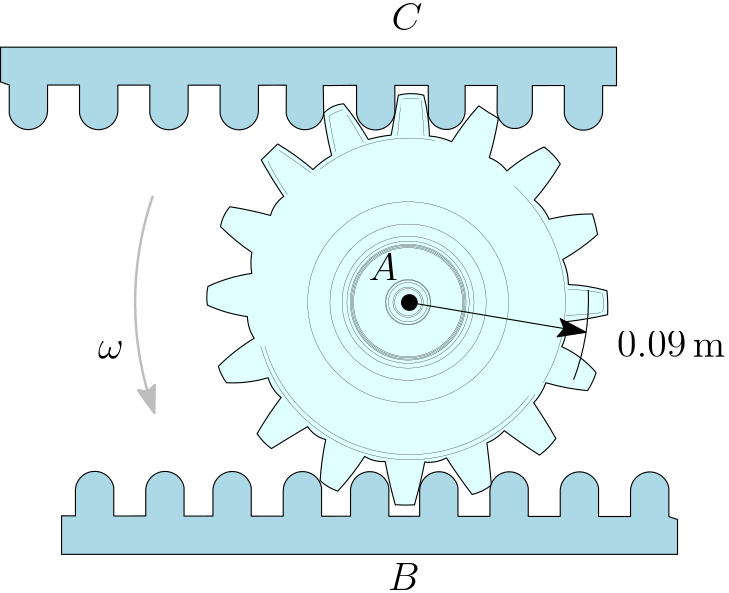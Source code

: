 <?xml version="1.0"?>
<!DOCTYPE ipe SYSTEM "ipe.dtd">
<ipe version="70216" creator="Ipe 7.2.17">
<info created="D:20200624175436" modified="D:20200624183707"/>
<bitmap id="1" width="1920" height="1080" BitsPerComponent="8" ColorSpace="DeviceRGB" Filter="FlateDecode" length="127829" encoding="base64">
eNrsnQVclPcfxw0kjP/cFBtFUTenS3sWIaAYCCKgCIii2O1mTGdPndPZikoZGIgxOza7u1BQ
we7ZSt//d/fjHp6+JvTz2ft1O5577sl7Du99X74/W1vbaqpUrVrV1taW3lapUqWVW2cAAAAA
AAAAAAAAAAAAQCNffvllLVa+VocKZ8Y8k9sqqpCnFEAQBEEQBEEQBEEQBEEQBEEQ2bRy61yz
Zk1RBc34Z8ZCV6lSpXLlyvDPCIIgCIIgCIIgCIIgCIIgiMaw/fNXX33FVtC26v4btO0GvYV/
RhAEQRAEQRAEQRAEQRAEQbRJK7fO1atXr1Gjxleq8Pwz0/O5sirwzwiCIAiCIAiCIAiCIAiC
IIiWYfzzl+p8pQ67+UaVKlVs1IF/RhAEQRAEQRAEQRAEQRAEQTSG+ueaqjAKmpZAM+aZNt+o
XLlyJVXgnxEEQRAEQRAEQRAEQRAEQRCNYeqfSaiCZkQ02z/Tzhs2NjbwzwiCIAiCIAiCIAiC
IAiCIIg2kfHPNjY2tO0zLX5G/2cEQRAEQRAEQRAEQRAEQRBE+7Ry62xnZ8f4Z6YRB+3/zBQ/
M82fUf+MIAiCIAiCIAiCIAiCIAiCaJNWbp2rVatmZ2fHdIFmFHQVVuCfEQRBEARBEARBEARB
EARBEJ3C88+084aMfyaBf0YQBEEQBEEQBEEQBEEQBEE0hvpnqqCZFhzUQgv9c6VKlSpWrAj/
jCAIgiAIgiAIgiAIgiAIgmiMqH+mYcYcpMMOVlIH/hlBEARBEARBEARBEARBEIQXhXbJC5ua
lJT0/fffy8xAHn3x4oXhK2rl1rlq1arVqlWrXr069c811GHkM/XP6P+MIAiCIAiCIAiCIAiC
IAgiFW3cch7xzxERES9evJBS0FQ+k3kMXxHbP1MFzVhoXv8N1D8jCIIgCIIgCIIgCIIgCIJI
JR/55wLSCtqI8rmAhH8mIfdF/bN+/Z8tLa2q2NZs0Mi+XQd/X7++AAAD8ezUo0kz1xo165T4
X0lcgADk5QuwcGGzEv/7omy5KlXt6tT8qi4AwBCq1/iuQsVqJUtam5tb4qMNgiAIgiAIAv9s
CgVtXPks759tbW3ZzTcqVaqkX/8Ne8d2P4/+EwBgIrx8ehYtWhwXIAB58AKsUfOHlq5dAACm
4Pu69rDQCIIgCIIgCPyzcRW00eWzlH+m9yuzol/9s7V1+aDg4bATAJiaAYMn2tX4GhcgAHnn
AixevGSjn9xgCAEwKc0dOpa2rojPOAiCIAiCIAj8s1EUdLdu3Ywun6l/rqaKnZ1ddXVo/2cb
Vpjmz9r7Z5vKdpASAOQk9Ru2wAUIQF64AD//vAzEIAA5RmXbr/AxB0EQBEEQ5KOXutoE/tmQ
bNq0iWwYuTX6kk3kn4sUMe/d71foCABymDJlKuACBCB3L8DChc2aNneHEgQgJyleoqRR/mFs
YWlV55t6rdv6+vr1CewxlF7a5A75kUwkD5EZ8OkPQRAEQRAE+fj8M227kZSUJDocoen8M6//
BiOitfHPrdy8ISIAyHl69PoZFyAAuXsB1qrdEDIQgBymcZM2Bv6T2KaynUfHbtpc6WQ2MjM+
WCEIgiAIgiAfjX9m93wWDkdoUv+sd/2zpVVRWAgAcotatX/EQQAgt6j55bcwgQDkCno3gi5T
toKvXx9dL3bylM8++wIfrxAEQRAEQZD87p+FAw4aXUEz4w8a0T/X/PIbKAgAcgvPTt1xEADI
LRydPaEBAcgVanz5ox7/Eq7zbX1DLnnydHzCQhAEQRAEQfKvfxbKZ1MoaLZ/ZhR0DVX09s9O
zh2gIADILfoPmoCDAEBu0d4zGBoQgFyhQeNWuv4zuHVbX8OverIQfMhCEARBEARB8qN/lpLP
RlfQjH9mm2cD/XO3HsOgIADILf6YFfbbpPk4DgDkCu3ce0ADApBbFC5spv2/gbXs9gwFjSAI
giAIgujqn7VJXtjUly9fSslntoI2on82Yv0z/AMAuciRY2cXLF6N4wBArgABCEAuUvJzay3/
Adykmatxr32yQHzUQhAEQRAEQRD9/HPlypUZ/1yxYsUKFSrAPwMA/wwAgH8GIK/x+edltPnX
b42adUxx+ZPF4pMFgiAIgiAIgoj6Z1tbW56CZvxzJW7gnwH4uP3zL2P0eQgAYBz/7KLXQwAA
XfyzhaXVwKGTTXH5h/QdQxaODxcIgiAIgiAIop9/ZpdAm8Q/j5r5y6g/KOS+KJwZYDkAME39
89Tpodt2HLgadzM+IYkQd+3W9p0Hp84IxYEFwHT+2cmlM73j2tqvg1c37y7BPn5KyB0PryAX
Nz/ebAAAvf2z0TtvoAsHgiAIgiAIgujhn2mE/Z9NVf+sh0+GggbA2P553MT5hw6fSUtLE3bF
T0/POHTkDJkBhxcAo/vnLKvcqktHn6CA7iEh/Yb0HjA0pP8Qcie498AeIf3JRE+f7mQGKGgA
DPTPOhU/k996iUl3Hz16qv07AFk4SqARBEEQBEEQRBv/TOuf2ZXPFStWNGn/jd+GTArz7rHN
se3+RvYXv/r2WrWv4qrXirNTUb0W+ZFMJA+RGchsZGYoDgCM65+nzgi9fecBtc337z8+duJ8
zMbdhP/+e5WRkUkg08kMKIQGwLj+mfpkl9Z+XQJ6hfQb0r1Xv87+wR19u7f37EbwC+zVLbhv
QPeQXn0HdQnsRWaDggbAEP9c59v62l/OC5dEJ6tC7mj/LLIKfL5AEARBEARBEJ5/rlKlClXQ
PP9cURWqnemdChUqlC9f3uj+eUbIyEelyykKFNASMjN5irbL35Lw4sOHO0dVXu7uB3VeXtnC
mufoA8H0fVfI0+6elV342Tsf2OEuMy+g2ndBHhzJibWrDqAh61WeFOFTlMecnk39jsaLuH06
P1G5JbyTu+Nwwr0rh7botpwxs+VnCI/aSNB+uhH987gJ8+7cfahQKN6//7Bx896Rv2Zt6u9/
LH337kNmpiIjIzMtLZ3McPfeIzKz9q8BwcliJirvCE/HpriXH14kbOJcrcoI5+TOoOWri/uy
VK1I8CagDHez6bNEV6F6iFkOdyHZbyDK157g6YLLU7lS3hJ42ym3kfp+W3FXeGxZVxn7qhG/
JDlnTev1GnAhZ7Nlz9nrp89ePnb83P6DJ3fvPbJtx67F7Blmrvhr7vLf6P1xc38ZM0t+geSV
P3tulPbTjeKfs+Rzqy5dugb36juoa7de7p6BzKOubn7+QSGBPfoEdA/xD+oV3GdgF/+eLlo2
4ph//lly4lbuxLmn/kt+dn6u6v7WG8nJWTPsTUhOTtgmtpBticmChcjDXoX+KNebHfFt05Pw
U8+EC1ROzIroxpPtEUxnHcAchaz32alw7mYkG+GY5yodOgaHRawlt1pON8Q/e3gFmdo/k1Xg
8wWCIAiCIAiCSPlnWgJdvXp1estoZ2qeafGzKfzzqW/rKwoUSCtsllGoUEZBNYUKKylYiEOh
QmQ2MvMpbctXWAbs6INszcIWKUrBoraLHNN49o6MUlaJILY/2RT3Uj+dolQ3GkS3UUS0/tpZ
ry3ku0flQnQzTmKGStqAaV6a2mrqfpoEpnRfQlLCmRXGPk0vX74iH3Kj125jTyQ/konkIRP5
ZyrlDh4+TeXzwiVr6PSx4+fu/efY02f/kemZmVmkpysV9KEjZ5gnGuCfRaVl9qHmelHli4H3
I/u5qleXpi+ABF9AHLmb9VpSqWzW0/lzZllrkS8vqBBm++HsrWJ9hyXpn6VfzJxFabORpvHP
2l19ueif/9mQPWVu9D+xm/dELNLHP8+eG0UutBcvX/FU87ET58n0cxfiTOqfPb2DQvoP6dot
pHW7rlkTW3Xx8OrmF9gzsEfvgO4hFP+gkF59B3v6BBnFP7PIW/6Z73Xnn09g6VZDUG6biNBW
yudn8qsQ88+aIEf1v1PzTeufjWP78wDzFkSQ83L1ajxbNZP7ZAqZTh41on/W6X1GP/88cOhk
fL5AEARBEARBEKF/pvKZRqr/RgV1jOyfR828W96GumVFgQKZBQpyqp1VEyn0Ieqob1eorFUL
6C0JL8StSLYE4+kX9o+S3pWtrA3mE/HPethjpXDjrlc4Resa5rPMejdt0a8EmtnyXSeTnpzb
ZfzTRFUzW0ELp5ii/nnKtCVpaWkZGRmxm/aQH0eN/YvcrovZSXtx0M4bNJmZykYc6enp5CkG
1z+LXUesKbwLk/0iFH0ZaFKg0sJT9GXJ2TbVNt99IFy+ciNfvJTwz6zrznD/rHkj4Z9VLNu6
Zt2mOXrVPx87fo6noKl8fimQ0sbtv+Hi5hfQvXeP3gPaZ1U+K8Vye4+AXn0HUe0c2KM3hcxG
b5nhCD8+/2xCoZq1L/z6Z+Uab+zV/Nw86581bnw+qX++GpfAVtCMfCbTjVj/bFPZLgf8M4Gs
CB8xEARBEARBEITnn21tbdn+WVj/TO+bov55zPCpD63LK8VywULZ8rlgQcXvvytq187+Ua2g
yWzkDnkKeaI24lSiPpDTBIBfpiv/V/NaWVB2aw72Elh//q/UNZxuAKw/cudO4VsmVjmucGYt
/LNoH5Isg8QsMMsmiW0ht/WBhETS5B65G6+dGGQ7K6kjzG1rwJwmjevSvgT6QOLDpIur6fQV
x06cu3L85IWDh0/t2bVjXtbM0cuj/148h3nuggnTlowbr7OC1k8+6+Gft+04oOz5/ODx6HF/
jfx1FtV0Z89dZWlntn/OIHe27zxoBP8sKCxna0xp/yz1hwlySlNGkIoJWN5lTrdZsHx6WbFF
sYh/Vm2qwf5Zi400kX9m3afXY/b1Jf3uwd0v1tsFM517MFnXLOfrvxcJR1R/NyHx5ibmn0dH
LY3evnS+Pv6Zp6D1k896+OcOXt1C+g3p7N/TyUVZ1ezk4ksmevn26NV3cFDPPkE9+zIK2j8o
JCCoV4+Q/h5e3Qz3z6z71D9n96DILgamzla5KBquUM2eLlmRm9UdIpld0kxXp7wVyG1pE87r
kpH9xKzq5ewVafCxPP9MftTCEov5Z86eshqGKBfO6R9CN1V04wVLy34iZx723jH+mXVsNdVv
5zcF7RcwUD/5rNE/16vfHP4ZQRAEQRAEQXLRP9P+z4x8JrGxsaEFzxXVKV++fLly5Yzsn0f8
nuWfWaXOSp48Ubx6pRg4UGFmxp5OZ1P65xG/66W/tCizzNY+oqZLerGCjtPqzgCsP/Nnajjj
stbCqy5megKwNpKr6VjaSmxmjf757B316tg7S/tjsBSfVB04tzM2d2c1HqXsoy3VAkXGKDJP
kT7C3If2XYk7q/W6tCiBfpEQO3rP2YcvruxTTdl+6fKVqzsismaI2HJ0+9atfxnmn9kKWj/5
rId/vhp3MzNTcfgoR2OuWLXlyLFz/+w/kXT7fmamsuY5PT2DhDbiiLt2yxj+mXe5cV7nnAuT
fdakta2UpJV9SPpyzjbAWfPwLtWsH2X8M+cVa4h/1mYjc8Y/85pRZ50U7ruH5Jse63TzWkyz
ux6x2rNoaDAi6p//XBC1PSI0TD//zCjod+/e6Sef9fDP3l2Cew8Y2tE7iD2xrXtAR5/unp2C
fLsGB/bo6x8UoqJXQPeQHiEDyFOM7p9Zbln5Y5bPpDqUY1nVsymXz3kKlbr8FtNqGyxYnVhZ
tdg2txRrxMFacpbXVStl1Y9yCprnn8nGSAt2Lf0z+1DMP39qm1j9s/jGC3qDsA+X+lAo5+eK
7o+v/pmtoFNSUl69eq2ffNbon5s0c5Ubh3d66LET5+Ou3WRITLqb9X1A0l329HPnr5KZZRZV
r35zfMRAEARBEARBELZ/rly5Mq//M00ldWjls8n9c0Guf752Lavm8tw5RYMGTBW0jv5Z0mpy
e0Gz1dYHTdqHJ6WzC3GZvrXcikTJXh+auluId8qVmF/WikuZLtZ0jsXlroWzRsHf4Ou0PeqD
w39Um/JOZh4dj7C269LGpiYm3n3+8Opa5Y9bD1xNOrtvE2uGTTE7/42cZ6h/pgKZfuAld/Qx
ijr65/iEpMxMxaa/9435bc7Y8XPJ7ehxfzGPhi5fr2Dl1as35Dbhxm2j+GcZscwZXpAndXWs
ZJa9OqTbvAv8M3dm9X1J/8x6n9Fq/EHuDPxFadxI/f2zaCT8s/gfYvDePbKfxd9xZkeyFytV
6C5Ypg7+OSpspd7+mfDgwWNy9ZGDsGL133ocUl11mY9fj5D+Q9w9A51VPzpzH23T3j+494Ae
IYT+hK6BPcl9X78e2vlnsUj4Z3YBbfZDbOHMbZXMGwWPEaFcK8uWyYyP5a9OnzYX2XMKhLOG
niFc/0yPEsfuij1Xs38WPku6/4bU0viHS7WdHM//0fbfYPALGEjlM7kl9/VYgiH+eceug8la
Z7Xst8NkRfiIgSAIgiAIgiDy/pneMv2f861/FpM2YoN2ZRXvUQV09AGv1lfMP8tU9grGquMX
/X7Q5G85LS8EJYK8TRKbWaN/5ogvln/mDegmZrxF+hiIGzD5+md29wxBrwzxFhzM2ZQ5wqKn
Rqt1adFRRLkxb968iT9Afzx46kbSEc6rK3rV1oPRy/Jf/XN8wm1ynSUnpyhJSSW8ePH6enzS
ilVb6Awbt+y7dj3x5q27e/Yd3bbjQGamgjzFOP6Z5zA5fwjAlrdiZfA6+meJh2T7QvP9M/da
po/y/PMHsReSofXP2myk9l2ADOu/IfZcwduC+ohxDwjrsDCL5byDsb9u0KKntGnqn1VtN969
e5eSkvIiR+qfffyCg3sP9A/q1bVbL39CUAi549u1Z1v3ADrOYPuO3Xy7Bnfu2tPTK8i9Y2Cv
voPJU0zQf0NMkAp8rFp+srtJcMw2113zo1qLAe2m2ctk+WeOzZYvohbxz+KCXZf+G1lHg/tE
gX8W2XiZxtfq7ZQ8BR9p/bOq7carV6/JBcgbjjCH6p+Pn9Oq/vlCHOqfEQRBEARBEERv/8wu
gc7p+meT9N/g+md+/Z7GltGamkhI+GfeU0QK/Hh/q85tZ6Gemd8pl19PKDmzxjpnkYpTHfwz
T97q4J8Z6aT96GPqOcVkoJh/Fp5fo4x0lnW4nr55fjaW8c8Je1cY2T/nSv/nuGu3VF01MhXc
kAnLI2KZ2Ub+qtR3h4+cJdOvxt00kn9mXmmyZeoc8ynT/1ny6pbpkyxTey9ycWVdMqwpMv03
RhvLP2uzkTnV/1ln/yy6jxz/LLoL+vrntRHrDOj/zOr5LByO0HT9N3qEDAgIUjZ57hbch0Du
dO/Vn9xp6+7PzObkohyXsKN39z4Dhnl3zhP+WbSGmeufRT2wtH8W1Pq25PdAVi+QW/9smH+W
tLs69H8Wb2OSvS8SG6+df+bO/LH6Z/aAg8r+z9zhCI3ln+t8Wx/9nxEEQRAEQRAkF/0zM/6g
nZ0dddHM+IOm9c8mHH9Q+Jf+8n/NLdpbQ8xoiUkVbbpDiK5I2u4KOuXePcvW4zIzS+svyWOi
pX82pP8Ga5ky9aji5pBtyaSPsOhidViXLv5Zpv9GxOKVbP+8aJJ2/lkonPVT0Lr65+07DyoU
ClVv50za3pn8LzU1jUy4eDleZZ5n/zLmz1/GzBrz25wHD56QmbftOGAs/5xV23+Uf3lyvSi/
NbTwJadBV8r0/RZ1pJz5Bd8ExbG2Nkf8sxYbmfP+WbxBEOf9TYvW7lJfDejnn2ev2LkmOmbG
aH38s3DAQf0UtK7azcOrW4+Q/gHdlR2eyS2F3A/uPbBTlx7UPKvkc2dn1y6d/YND+g3pYJLx
B7sIm2kIHHK2vBVtYizZFVnrQQalFssvJ5bxzxqaeAjHH5T5USf/zBPC7A2W2nh5m616imyF
9kfjn9nymQpn9nCEOiloef9sU9kO/hlBEARBEARBctE/M/XPjIXmjTxI5XPZsmWN659/HjXz
bnmbjIKFaGFztoKmsIqi6UNkNjLz7QqVyRM1Lpxta7UoFOSOrKdppDNeKbVUuwCOdL2r1iks
LcPRLCzDQ8ukWaZOqXResCu65WaWNF0s20P/8l07/8ztic0t2Bb1SyLlrBx5xa1F3xT3QHbw
RO7RljzCvMWyxx/Ubl06+Gex8QdjN9D7cyP+DgtbPUV1f9IfYVO0888vXr4SqmaqoMlDpvPP
ZPNUgwtmUv/Mzo2bd+g8o8bOJrexm/ZkZGSkpaWRpxjNPzPNT7gSkn/Bck6iqrMEbyhALf60
gXeNMMN38l+c/C493G1W9ZTg1GbngH/WvJE5Nf6g9Oilol8QKO+z3z3uio4/yDm8Ek5bs39e
vuFA7OatC5gZdPHPs+dGiQ44SBX0uQtxpvPPLm5+Ad17B/boTW6pfCb3A4P79Oo32LdrMLv4
ub0neWQAmY08xQTjD6pnZgtP2jJCZAzBrM7J2ap2W6L4+IPZTjX81A2JcmuBneaY2KyR+9je
lT0P7X0hMhKidv6Z03hZVClrNsbqfef6c/aWSG08d9xGVgcP/gCLnHEJP0L/PG9BhHDAQUZB
k0eN5Z91/Teqfv550NDJ+HyBIAiCIAiCIBr9M9P/uYIqTP0zuTV6/TPh1Lf1FQUKpBU2o245
i0KFlRQsxKFQITIbmfmUln9BuSXhhdpgiAyzRR9iNUMW6Qt9V3oAOF5rU7YqYTdY5v4RvToi
Ixhml09n/XhWROGKKCnxmaVNF9MVllN0KuOfeVvIbdkqJf34bV3FB16Ub/7MXhTPREkcYd55
4dSKa7UuXfyzcsq5s+euHD954eDhU3u2sGuhVy6OiF0UumbugpXTpmrbfyM8aiNB++lG8c9U
yh06ckahUKSnp1MF/eLl65XRW6NWbl6wOJqxdguXrHn//gOZ7eDh08wTNX+hw2+7LSalVadM
vmuN8GUgOUCh/BuC1GuScznzXtW8bSaXA/ebFK38s6AHsmAif3uEi5LbyJyqf87eBu5wpS8S
jjBXmaAXh9ywhrz9Ev/aS9I/nz57+djxc/sPnty998jm6JWcGXSsf964Za9onbPUdKP4ZyqW
PX2CevUd7B+kLHvuFtynS2Cvtu6BbTsEtG7r39K1M52zdbuuXbuFhPQf4ukdxDzRqPXP1EIz
XZpZDZmzGxdzFyjW0JircDltotWL1aiIabeKZP5Ks0dUVG0Sp/55L7Mi8ZENXeUqnKnUFdlB
0T1VN9ngVnqrw7LB6sWqlim+8Vz//Oz8VmZLBL04mL37KPtvdOgYHBa+VljnLDXdEP/s4RVk
av9MVoHPFwiCIAiCIAii0T8z/Z+Z+meT+ucZISMflS7HKXuWhcxMnqLdwmW7UugxfCEAeR5d
658J4ybMu3vvkUKhSE1Ny8xUPHjwhP3oyF9nb9y8l8rnO3cfkplxkAEwon92ce3Sxb9ncJ+B
/kEhQT37dg7g2zZ3z8Cu3Xr16juoS9dgl1ZdtPLPnwqSnajzF5Kl18Co4w8W0LEFtH7+mawC
ny8QBEEQBEEQRN4/M+MP0ubPNjY2TCG0Kfo/U34bMinMu8c2x7b7G9lf/Orba9W+iqteK85O
RfVa5EcykTxEZiCzkZl1qll9oc/wc4JeHAB8vP6ZMHVG6O07D+iwg8kpqSdPX4qJ3R27ac+x
E+fv339M23GQGchseX33hX/p8NFfyIJS6g8SA3F+EJZh54cdZP5+4dWr18+e/Xf/waPE62ei
Pgr/nK2gW/t1CVQaZlXz515ePt3dPQLdPQM7+gR19g/u3qtfSL8hXQJ6kdkgn+GfgSH+2cLS
atDQydp+OTtxflLSvYePnujUfIOsAp8vEARBEARBEETon6uoQhV09erV7VSh9c/01oT9n1Ut
oHPiKQDAP2v6oH3oyJn09AyFIGlpaYcOnyEz4PACYFz/nO2TW3Xx9Oke0D0kuPeA3v2HhvQf
Qug9YGhIvyFkYkefoJaofIZ/Bgb7Z5ImzVxN9w5AFo4PFwiCIAiCIAgi5Z+pfK6qCi2BrsiK
af2zyif/MuoPitIti8GZAZYDAGP7Z6YQevvOg1fjbsYnJBHInW07DkydHooDC4CJ/DPbKru4
+Xl4dfPuEuzjp4Tc6eDVzbW1H282AIDe/tnC0iqk3xhTXP5ksSh+RhAEQRAEQRAZ/8woaDt1
2M2fTe6fAQB5wD//MkafhwAABvrnLFz0eggAoIt/JqlRs44pLn+yWHyyQBAEQRAEQRAt/TO9
ZQ87WL58eZP2fwYA5JH6ZwBArvlnAECO+OcCJujCgc4bCIIgCIIgCKLRP9va2lZjhfHPzMiD
WtY/FytWAv4BgNz1z/MXrsJxACDnGTJiGgQgALlI2XKVtf83sFtbX2Nd+2RR+EyBIAiCIAiC
IDL+2cbGpnLlyrbqMFXQlSpVovKZEdHa1D9XrfYVFAQAucjmrf9Mn7UcxwGAnKd3/3EQgADk
ItVrfKfTP4ONoqAhnxEEQRAEQRBEo39m+m8w/pkqaGbYQXYVtEb/3OgnJygIAAAAnyABQcMh
AAHIRb6va6/rv4TrfFvfkKuePB2fJhAEQRAEQRBES/9Mbql5po04aP8NPfxze48AKAgAAACf
IF6+/SAAAchFWjh66fGP4c8++8LXr6+u1zt5CnkiPkogCIIgCIIgiH7+mVZBs/s/a+mfP/+i
9NCfp0FBAAAA+NQYNHSqcys/CEAAcpdy5W31+yexTWU7D68gbS52MhuZGR8iEARBEARBEER7
/2xjY0ObbzCjEFL/XK5cOab4WcvxB7v3HAEFAQAA4BOkrXt3qD8Ach0HJ28rq2J6/8PYwtKq
Rs06bm19ff36dusxjF7d5A75kUwkD5EZ8PEBQRAEQRAEQfTwz5VVYbeApv2f2eZZo392cukA
/wAAAOATpHPXQfB+AOQRGjRuhX/hIwiCIAiCIEge9M9s+UxvGfnMRMo/m5tbtGrjA/8AAADg
U2PYLzO8uwyA8QMgT1G/oYulAVXQCIIgCIIgCILkKf9sU9mu74BxUBAAAAA+NfoOHN+6TQBc
HwB5sRFHS+9KNjXwT30EQRAEQRAEySP+maegmfEHqXNmUlYV8pQSJT6rXaeuq1un4JCR8A8A
AAA+HQaPmNaj9xgfvwFt2gdB8QGQx2lm7/HNd00rVa5ZvERJ/LMfQRAEQRAEQXLLP1dSRdj/
mal/pnfY/hkfZwAAAAAAAAAAAAAAAADII+qfq1WrZmdnB/8MAAAAAAAAAAAAAAAAwLj+mdf/
Gf4ZAAAAAAAAAAAAAAAAgH7+Wdj/mQT+GQAAAAAAAAAAAAAAAIDR/TO5T8cfrFChQrly5eCf
AQAAAAAAAAAAAAAAAOjqnytWrEj7b7AtdNWqVeGfgbFo4dixSbO2DRu7NmjkXL+hU70GjgAA
AAAAAAAAAMjLkM/v5FM8+SxPPtGTz/WQGwAAw/0zuwQa/hkYjqOzz09N20A4AwAAAAAAAAAA
H4GOJp/xHZ29oTsAAPr55yqqsPs/wz8DvXFw9ia/lfDbGQAAAAAAAAAA+Mj4qVlbWGgAgCH1
z4yFZsYfhH8Gusrn+g2dTfrLri5+4wMAAAAAAAAAALlWC+3sAAUNANDRP9uoQi002z9T+Qz/
DLSVz07e9Ru2xO9iAAAAAAAAAADgo1bQLR2coKABMBQnl2zRau/o0cKxrX3Ldp26hswPj375
+u2tW3eOHT8TunT1gEHjmNmcW/nla/9cpUoVxj+zi5/hn4E22Dt51WuAbs8AAAAAAAAAAMCn
gJOBCtq5lZ+rm79L664uylvVHTWuFDflrXqiv3JmN9Wjbv75TsGpd7kr2XJdIbts0EpdOrs6
+7o4+7rqAp3f2QUaMEcstGPbRj9+/0Pt6vW/r9WkwY9NmzW3d+sYvXGrQp337z+cPXd59K8z
8qOC1t4/ly1btowq8M9A4vsa3waNnPH7FwAAAAAAAAAA+ERo0MjZCX4SAP1QXTtubXx7d24z
JrDJL97f93GrOci9zqTuTf8c0G5Yd492Hl3OnL+cmZn54UMyI6KPHj3dveeI/KWgZfwzr/8G
/DOQ/2OBhj+1wm9eAAAAAAAAAADgk6LRT631UNBUnQ0ePj4yKmbR8tWRK2JCwzfMWRAza1bU
vHlh4ZFRkRGLI8LmR0aFRkSGRSxdGbZsXXh4TGRkTETkurDwqMio9UOHj813VaABQUMnTJk7
ftKcCZPnspk4ed4ENar7nEfJ/FN+X0CVo36Gc1ALp5U/1Ylu9HV049rRjWor7zSsvaZBLSX1
v46uVye6Ppd6Ways/02/pi1pBbWebVpbets7dWJwcvZx5E4hMzg6+5DpvIn6rW7sbzMJ+egl
0bZd5yHdPab3d5szwCF0qHPEcJcNE9v/Pa3Tjpnd/lkw6Nc+/mMnz0xLJ1HepKUpbxUKxbNn
/w0dPjEfvf61qX+mof7Z2toa/hkIaWbfAb9zAQAAAAAAAACA/Ii3T5AhT29m30FXjeDipmwo
sXLdBoVCkaGq6nz0QnHyzOOD+y/dvHFToXhNJigUdxSK/xSK9wp+lApuzdo1ZAmubl3zhTah
nnDchFlRq2PjEu5cuZ4UF3/navxtenv1ugrWnexHr9++ci1px+5D0/5YRNt36HacnX3J7bqG
td7UKrisfMHNFQpuLE8osKFcwQ1lyW2B2PKFN5UvElOm8HrrQjHWhdarWKe6v6h0oadVzFb9
WJtZju7y2adpiw5sqF5uZu/R3N6jaXN3ctvcwdPBSWmkeXOS5370/tnJrXPf7gGjQ9pNCnFc
MMgxdIhj1CjXmEmem6b7bvsjcM+cfjvmj+jfu/eJsxfJCz41NTU9PT0zMzMlJZX8+O7d+2Ej
JuUXBc34Z6qg6fiDVVRhzDO7+bMp6p83bNxx+MipXNn9MWP/GDxsQo6tjrwwdu46cP7CFQq5
P278n+wZQvqMIpho7e6ewWSN5NYUnTfqN0TbZwAAAAAAAAAAQB/3O33G7NDQMMKcuQt7hQzO
+W2IiYkN6NZH76fXb9jSyUU3P+ncWinNlkasSktNP3f96tLIDWN+/auLT9/gwH6b1kX/9+hC
SsrNlNTrqalxKam3U5Nfpbz5kPI2OTU5LSX1/au3d1JTU8MjopRetLVfPvHPyttff/vzclzS
4WPnjhw/f/TEhWMnLpw8fWnz9n8j1mxesX5r1Lqt5DY8enPs1n0nz1wmM1AOHz0bf/P+5N8X
KBel4/5Sbxzd6Ov5ZQt9VrJ0yRIli5coWaz4Z0qKEf5HKFrsf1ZFS1hZFbeyKmZJsCxqYVm0
qIUVuT/ri8LRdfX3z9QqN7P3UAlnT4eWnWb/FfrXnKVt3QPIQ80dPMltZ7++y8JW/zlrSXPV
bBRqqnPSP/sFDBw6fKI8ojOT+/q9JDp16dcleMDAkMCfe7QeE9hkUmC9P3vVXzqkxdqx7TZN
8tk2vcuuP4MOLx25YPLw46fOZ2ZmpqampWdkJS0tTaFQPH781L/bYOMq6JA+o6i0NK6flPLP
tra2ov7Z6OMP7tp9gByxt2/f5crlP3vOsvkLI0eMnGrqFdHTpxALc07J7Zs3b+mXF6aQzzdu
JJHVkVujK+gmzdp9uv9U+Pu2QvHm9J/0x52JCsXr0/Pxz6dc4M9zr7NPhKnoOzt2Tdg0j5zf
u34L16yNJczqx5nuMWHFmrUL+xpzXcNnCdYCTIbyaC+f4I9DATS87cweLvWo8k1AzzclvPxA
/nlv9Jy2XPVLEK9YAMBHSdPmrUNDw/bt+4ewdev2mJhYen/9+tj27p1zUoCTlZItMWQhTZq1
082LqgbUWxq1MlXxIXxVhIeHj2Mzl5++b9S7a+CVE/szk5PS05PS0+LSX59OfXkxI/VZZtrb
9A9vM9PTUlNe3n9wnnwSj4xawSwnv9Q/j/3tz0tXbx49ceHEqUtHTpyP3bovZsue5as3zl++
Zu7S1QvD185dtnresuhlqzaS6Rv+3nv4+LkTpy8dOX7u+o17U6Yt0MM0Mv55RbkCn5Uo+U2J
El8WK1GjKKF4daviXxcv4e1g37lly9qflaxmYVXD0qq6hZWduaWtuUXNIhZWFlbhpQtF161j
uH9ubu/RwtFr565/L1y8+vfWPbdv35sxc2Fzh44Rkevu3r1Ppty8mRS9ZhMtjab+Wb+hLfX2
z2/fvlNoysJFUcKZ37x5q8eLoVWbgENHT46ZOrt7oL+/p4O3cx3PZjbBLrYTfb9cFNJwdo96
4/wbTO3lGjWp54qZoy5evJKZmZmm9M/pmRmZ5DYjIyM1NZVKxVZtjDkW54ULV+l+kTum9s9U
QTPmmd1/w7j1z4x8Nl3RrzwdvUNyQEFTsUzP3YyZi6n+Jbfk/o2bSfS1Ov2PRXQeU/hnRj7T
GF1B12/YUr9fTy0c2s7+a+Hevf8uCY0g9+Gf8wVblDt5buZH5Z+19TBG88+qj9Laal6lfF4x
3lNkG/Kyf2a2U3lnLQNra9U+gU/2EVZujHp69hEQPp137rhrFHh79noltJ4JDiwEYA4f25zb
C/brTfJsMpc893KWuMw5L4y86J+zLyL+vohsLedKF5x6jdej+ts38ctZ3x2X/EaPfzC1fReS
PEdk+0Ufkjgs2S8nkcPI2wDZbWM/ytkpqfOep96OuBuj029MAADIh/J5/XqlcJ4w8XdnVw9m
4qjR46mOzjEFPX3GbOq9mc3QrwRaNy+q6iMxf+nyx+/u/DF7ilPTxs2++7Z5nVojuvle2r8l
/uzWEwfCrpxZE3dy9am9yx5d3p/+7GbG+8dprx/evnp05/bwx88vLlqyWI9+FMLRrCga5zGO
fx4/63Jc4rGTyrLnQ8fOhkbFLIpYR1gZs+1G4p03b98l3bm/bvOuRRHrycQlkesPHjlz8szl
w8fPx9+8P3XaQlXduG7766ryxmsa1ooqV7B48ZK1ipWoXrSEnVXxGkWLV7Aq3snefvH0qbFR
4T09vb6wLEomVlXKZ8sqRSyqF7EwN7cMK10oup6h/lnVZKNjuw6B167faNPenxzMkD6/nL9w
JSHh1uEjJ339+pA5uwYMOHf+spOzd3N7z2bqTh056Z8XLoq6cOGqDLt2H2BKnRlDS0WfHqub
PHUeWcKkGfNGTZgc4Ovq71Y7oFV1f8fKwzvYLepX/zefmoPaVZ8Y4jh3RKewmWMTbtxU+ue0
NHX5cwb5kdzSXtBTps4zouIzqX9mWkBT+Ux7QTPamd6h8tmI/Z9zXT7njIImL04qlqNWbJB6
hbO/TDG6f86ufL6ZRC6KR4+eGldB2zt56S2fL168fPzEqdl/LSS35H6+VNC57Z+VNjhxJ/yz
Qf5Z6Te0EmK54p95K80n/plZzvBZ2RbFf3xYrOwGs9fO2RKVk2EJFtUBVNsJlWZhuRo5X8c5
8vwnsrczRzzMJ+ifTX1sjVjAL7Oo7L3gvNhUplR077LF5sfgn1lHhvfmSX7kbQzHmgreATRc
j9Sgct4xyP4adn5Zr0Ce0VX+yHt30vwuJP9mkiWThadP9VIR7gjrbPKuFOWP3Pllt41zclWH
nfu9nt7+Wf7VaKL3xo/jSysAAJC3viG9RbpttHfvTKugc2AznF09yLpo6fWEib8bsih7Jy9d
/fPCZWGvUh7HxkZMGhbSs22LDj9W7deuceT0IWGzBs2cELB1/dR/t88Nn9X/xLqZ7xIPK9Lu
vL1/7mDM/Hmzhl1N+HfB4gX5r/55/KxLV29R/3z4+LnlqzcuiYoJjYp5+Pjpu3fvT567/Py/
l1eu3VgYvjZ0xYZlK2MPHT178szlI8fPX79xzxD/HN2gdmTZgsWKf/Zl0RLVrIpXtSpWs1iJ
klbFfx08uId7uxmjRy6Z/ZeFZVEysYq5pY25RZUiFjXMSSyXWRdaU782sxw9/bODZwvHjt6+
IXv3HXJy8Wnu0NHR2Tdyxfq0tPR5C8LIbC0cvdq5B549d8ndI4jMTMh5/6wT1ODpb+o6Bl+7
fuPDhw/zlobPWrAo2K99u2ZfdnWoFuBY8RePOmtGtP49qO4wt2ojvH9cPsp7y6qF9+7fI6tL
S0vN4CYtLS0zM/PatRvtPXoYsYb2woWrR46eNnr/jQoVKoi24DCpf84j8jkHFDTd0w0bd2is
jjaFf2bLZ6bumhZdG0tB6918Y/KUmZcuXWF+JPfJFPjnvO+fP77+G9p/oM6V/hsyK827/llK
6cuKd+6eDu/bT1JH8I+JsERc4oTyHxKVgSJ1hvDPRsLkxzZH/DNrL/r2G67F1cpyiVr557zd
f4MjmdleVOyIeQ7v6yn5DiB7PaqsqdFVJ1cykw1gS1rB0dD0LiT9ZqJ6c5apZBZ9aXElM+s4
ixZmy2wbf36BKtf7bQf+GQAATGF9585dxEwZNXr80qXh7B/JDIb0ZNYSuqKQ3oNjYmK3bt3e
tHlrAyq62+vaf2P5ilUKRcr1ywfP71qxbGTgL+4/TutmHz25R2zoyHXhYy+dXnv57Lqo2X3/
CR3+MmFrpuLWizv/7lg6asEf/R8/u7Rc1f9Z7/pnWtLctEWHsuUqV7VTlvg6Ovs6uVA6q3/s
3LBx688/t67z7U/MUwzxz6r+z4lHT5w/duLCgaNnlq3atDB87ZqNOxUKxZZd+2cvXrF194HV
sduVxc9RMctWbth/+PSxkxcPHT0Xf/P+FFX/Zz3rnxvUiihToFixz76yKl7NqhihRtHiZa2K
+Tk6jx3Q7+/1ayYNH1HcwqqGyj9XLmJRWVn/bDT/3MKxI8HRudOp0+f9/Pv7dum7OHRFcnJK
6LKV6ekZM2Yu7NK1f+++vxw+crKFo9en4J9/GT0tJSV19rQ/+g8YPHbM4CHBbQZ61x3u9c2g
9jWndmm09bdOiwe0+LN7o8X9HTdPC9ofNfX0hlXJb97QgufMzEx6S0ugVX2hU4cOn5THv39h
99/gteAwnX/OU/LZpAraL2CgcgjXR0+1lM/G9c/Mwhn5nC2lVQr64aMnhp+CRk1a6feLKXRp
xObN25gfV0evJ8A/wz/ntH/WRYjBPxtc4yqzfPlVs2WUQEwJaiy1XruIiskpwfIp+mfTH9uc
8M8yeyF+SbK/jsn//lm5Ru4fNdCjpN3JZa9U7no0lXLkVmgz/lm7w8h+59HwZsIcDeFhkV4X
WQLrNcBsqla/pPjvkNwzy99y+GcAAMgjDB4ykqeXef6ZCurpM2YbfdXt3Tt7+3QjjBw1nrB+
vVI7M5tE1kgm9goZTOfRSUc3atJaB//spvSo4StWZ2Ym30048vLS3/vm9N8wuuPFqFGPDi97
eXPvm0cn0tMSXz49+e/aSQcX939+ennm+6PPLq3esXDAuuXjMjKfR61YZ0j9Mx0wsWq12hYW
lj/UdRC104ygtrIq1tyho7Hqn8+cv5JwI+nilfiw6E0Lwtau37I7IyNj045/E27dVmRm3r73
cPnqjYsj1y9bGXvh0vWEm7fPnLt67cZdg/pv1K8VqfTP/6tRtFhNq2LVLItVtyxmZ1nUrsRn
C2fMOHPsqHujxmUsrKpZFrUxV8rnKkXMq5sp/fNyg/tvNFP6Z69m9h6/TZj5/PmLy1euJSbe
SU9PP3Dw+PYd+44cOZWenpGYdPf69ZsPHz2ZNOUvVbG0V9Pm7jnc/1mn8QcN9M/R67aQp0/4
5ZfBvXv/0q/r2GDXSd2bTQr4cYzXd/N6Ou+e7P/3b+6xo9r+Pd77wOx+JyPGHp497tXDh5kK
RQY5WJnZ/TeYgQijVm7IF/6ZV/9cRRUT+ec8KJ9Np6Bpbw2p4mehfDaif5aSzzwFTeYx8EQ0
bOyix++77j36r1q9/tjxk0Hd+1GYH3VfmtL6Jv6tMrE0tDuE0gxnhTwqkMbZreIF0nJnIuth
gU9mP3p7i6x/nnn6jfRyHCVm23n6NU8pS6yRsxeqh0TnF1njfMEqOF01lNujvM9aDmtmQf8N
1dIEc7J3in2Qsxau1MXss8NaCHvhaqu8hbVL/LOp1ZzcFwlrd7gqIEspsEvX2J/TWSpYpDaP
L4rZ7T3DpvVlf4IWVKNxV6pWDbwOyUw7Zen+G+xWtPKlmxJzSm+MFsdHs9KXfkiTYeAccLH6
Z+a50v5ZRPEJzyNHK2W9PFgnQvUQbSMgbKzKfUjm7/GzFqVZBGXZnqwWuMw+svu+sg8aZ+2c
JXOa6Er9nb7EodawAfw2rRJHRlLZiW2w1HTmgmXNwN7UtaIHX/xw6bUoDYpb9GUs6NGhV/8N
iWMrsheiGyBxsYsO8cZbBf81IFr/LNK8QpNXlLsetenTwr3WhBssujvi9c9c8avNu5BWbyai
wlZm18Trn1lF2tptm1h9Nes9U8v+G5xrUN26XKSZP6fSW/47FNn3B4n3Rs5mwEIDAD4+aNUx
tbsTJv4eGhpGPTC5w4wDSGZgG2mjmGeyCtrqmQ1tu0E2RviQTg68YWMXXf1zRNTqTMW7xIu7
Xp1ZfWx+8Lk5AWnnl2W+OZyZFq9Iu5WpeJDyLi5u/5J9cwPuxAxTnF/0cNv47XN7/LtlrkLx
PjJqrdKvuulf/0ywqVzT2roi+dHBybvGlz9UqVrLrvq3lW2/Kvm5tV2Nb+s2UDa1/qGuQ/ES
nzVp7m4M/zz7wuUbN27dIR9MPySnRG/cMS9szfotu1NT0/45dCI9Pf3ClXhy+/fuA/OWR69Y
t/Xduw/Kj7C3712Jvz11uiH+uXaUdaGixf5X3SrLPNtaFq1Z4n8WlkXnT//jn61bvyxazMbc
sqqlla25pW0R8ypm5tXNihQxt1hWumB0vdqG+OfmDh1D+vx889btff8cPn7izK7d+w8fORkW
vsa5Vee+/UfZO3nFbty+Z+/B/QeO7t136MDB42TO4JDhLRw75nD9s07jDxrony9eisvMzIxa
GtqvZ+CvgwIn9XKZ1avZFJ/aYzxqT+9SL/Zntx3j2u8a7bZ7fKfDs3ofWTz89Io5qe/ep7M6
b2SqQ+9fuRpvxEYKkVExBOOOHJfD/nnGzMUKXcKcWcNl7PyFkdrTPXi4UdYbtWKDiYYU1LLp
tMzayQuJGamT6aCeM4MPTp4y84l0dO/CkaVJs2SjSmy+fv2GY1NZ/lNlILk6lC0qVVI32xVT
TcroSrpw5tEsAyzun1UrUutf3hN54jfbEqs1rLZrFNQ/c+fnLlwX/6yQ3Hiuf1YdfPaPWYvd
mcjSyOzNyFq4+lF6Ol6/Zk6BaoGc3Wc/KjhfXP8sPafq1Lx+I3giTyWpPvOGrcj+DM5t6KqD
f+a291R/Qpf0z/y18Iaj0qr/M7fJp0R/UWqAl4fxt027jdFwfDQVyMnoVk0mlmdUBP2fpbQJ
vzmtvBsUlCZmnTj1FNpkdXmYRNNXald42pNr6oSjK2r2z+SA84u9RU8Q9zXpOW0WZx5+ZwDp
P8YXqn6RDRBZEeclx9tZyZ4AUsvhO231bKKXEu/sC4ebFH0967wozfXGYgaS952Lfv6ZnALe
K4fTmWHFct77gFZvC9xTL336+K8B9sWY5UiF3YllOvOod1PmetSmQ36/hfyrnveiFT9irL1W
u2jtBK9gxzW9mUhMzHpdsXSr6PCy6kMqbKmtcdvEvuZjvW618c/814ZkyxQyJ+/Xk5giln8N
a3xvRP0zAOCj9890hMGQ3oNp8XNMTCy5QzCRf6Zl1StWRtPxDQO69REOcdi0eWtvnyBmRMLB
Q0Zqv3CdhiCkdcthkSsVileJ57e/PR1xan7XK3M6ZV4OzUw/lZl5MzPlVlrqncz0u8+v/X1w
fsCVJZ2Td/1yb12/I2F9Es/HZmZmRESuMqz+WWm3ylewLVO2Ernv6Ozz/Q8tatdp/M13Tb77
oflXX9f/oa5D4yZtyEPf/2hvaWn1U7P2hrTgoP553IRZ5y8l3Ey8S83hzn+PzFm6KubvPenp
GTv/OfL4yTNym5KSsn3Pwb9CV23dc5B2Wki8ff/K9du/T1ukv3+u93WEdcGiRUt8pTLP1SyL
VrWwsrMqXtay6PI5s66cPdei5lelzC0rm1uWL2JhU8Tctoh5DbMiRYpYLDOs/tnR2Teg28B7
9x5MmTrHoaW3r1+fV6/eXLh41d0j6MTJc2Tv/vn3SDv3wMTEOw8fPXFr29XByXvajPlJSXc7
+/V11GuNOTn+oN4mjewsOa0J8fEjhg8Z0qfLmCD7KYHf/+pePbjhF/1/KjHbq0po19rbfnbZ
MbrVvt+7HFowOOnEPtr/Wfl6yOD03yBR9jd4+NhYRvHI0dN078gdo/d/Fu2/UZYba1VKly5t
iH8eN/5Pbb5QoCFzkvmNsptdAwfT2mZtIHOS+fO1f6br1VhQzcwjNTaiNujx+272Xwtl/DN5
VB//zCvQ5VQ1s7SwWJcGllBVilm+JWZVOAubXXDlNm9FHE2qmlOggkW2h7M7mtbIn0FQnCza
EkQb/8zZKvajUve1bI7BXzjP8PMOlJi3F1+phjn5LxIJISkyhhT7k6/W/lmkwo3zwVx+4Cph
i1Rt/LPAa4k37uBLNpHSOOmN0XB8ZASgTGmcXL9o6fPCLqWTdkfUxWnyXVwNwq+2FYw4xvfV
7JeHTKNX4drFzoVYvbSgxJ1zWjmFglLfOPCOvGwxpMA/C0usJQZtlHkZi46npu3gj6zXNv+M
CNqG8w6C9OHSeVGailfF5RvfV/OLSGPFakcF/lnslUO3TbgX8jXGEqde7vSJbED2XiinM/uY
7VRFv4HiveBlrkddRmgVHmf5I8Z/R1JvRnYdr2RzDF4du/ybiYSwVa9dYujA7KJuzkWt4V1U
+EWYmH/O2mAt/LP0H6po6L8h8UQNZ0TTeyP8MwDgIyak92De4IO8/ht0CELGRRuRps1bMwpa
6J/rqQdGlBobUR5dfKyq/3P4SvIJ8c757W9Ohl4LD766wOvNvnGvL0fcPL329rX9b98mKRSP
U+7tT4gZcXmp941w34uhvpdjfn59+1/yCS88cjVTR62ffK5Vu6G5ucV3PzRXVuo6epE7VarW
IhOr1/y+ql0du+rfNGriRot4v/ii7BelyrVw9DLQP48dP+vC5RvXE5KojYmLvzVvWXTEms0f
kpNv332wZ//RW0n3UlNTo9ZtnbN09cWr8XS2+Bt3rsbf+d2g+uevw0sXsrIq/qWFVVULK1sL
qxpWxcpbWHk0aTp38sRF06cPC+r2tXWZyhZWtazLVC/+v4pmRapS/1yqUHRdpX921t0G013+
a+7SEyfPqo5wR3KQ//vvZeiylQHdBjFKyt0jaOPmnQkJibRZB5nz2vUbv4yarPpywe+j7P+c
nJySnp5OlnD23LnBg0KGBTn86v/DKO9aP7tX+a1d+bkBtdcMc9zxmzth9+RORyInJn94r2y1
kZ4mVf/84UOysXbtwoWrdO/IHVPUP9MSaBtVePXPZVgxvP8GUwJN7uSp/hvdg4cbt/iZ8cA5
v6funsFk1bTDhrx/JvOQOQ0pqtej/tkU/lnW9GY7WHVnCYkezuI9hJmn81ck0/9ZZEWcOWWk
NFsOi9lj7nK4/lm4hSKqWev+G+LbyZO6cv2uuR1C6IYJFi7atITtn7U5aBrnFN9Uqco0Kfel
rX8WkycemvpvyPUR1cI/i3cZFX5m10JNSG+MhuOjySRzbbCWToOaLmElLa9EXH6l2X8yL1uy
KDg4gmJXvrqRPXSctYvto3b9NwQbwF0Lp2XBGrm6R9Gzpk39s9RAZvKvK+6SeTPosByBNJZ7
MYj8RYPE4dJ1UfINZGjFpvAhga/Wu/+G1gdE/lUn7iFlT5+Gvvfq57K2RMTSZ9ld/oB9BtQ/
i3RKkf4mSFa6qptLSD9d+C6kd/2z4Dss8e/XOM9lvRSF6xVum5HqnyUrmYWbyv1WRXji5M+I
xvMF/wwA+Ihp2rz11q3b16+PZRosh/QeTPtgUJYuDd+37x9nVw8TrZ1KZqGClppu/PpnlX8O
D1+tUKQ+i9v37vTS+Kjgg1OcTv7Z9tCcrmGTe26Mnv/w4dVMxfP0Zyffnpp3Y0XAganNj81q
9/Df6R+enlQoMiMilP7ZtbX+/rnGlz+YmRWpW9+J3G/u4FmrdsOy5SpXs/umYiW78hVsy5Wv
Qh9ydPYpbV3hf//7vIVjRwP7b/z62yw6/uC1+MTklFTlsIM7/521ZMWu/UffvX+fkpr6/v2H
fQdPzF68MnbbvoyMjJSU1OsJiUeOn79+897U6QsM6b8RXrqglVWxGhZW1SyslJ2fixa3sLD6
c/zEdRER5YsVH9Wn3/xpU7q4tAzu4O5ev0HtUqVszS2KFDEPLVWQ+me965+7BgxISro744+F
Di19fLr0/u+/l5cuX3P3CPrn38MvX76K3bTD0yv49u17T54869ipJznUy8Oj4+ISOnh2z+H6
Zy27K0RGxUz/Y5GB/vnNm7eqk5tCFjJ3weyQLvajA+v2b1VxcNOyU50qL2hfe5Vf41XBTdb/
4rJrive5v8My1MXPUv757dt3xtpHqm3JAo0rM3n+mV0CzVQ+lylThrlDYvj4g3lQQZtCPtN6
by1L1qNWbNgQu924O0W/s5D3z4Z/naFH/+dc9M/ipbOcjsrS/llQ0izjn9ldiGV6TYttD0sO
a14j1z+zmipzYiL/LLp5nC3hlDHnun/mb6qEcjGCfxZTTCb2z9xWqDLdMk3rnzV2bZVqUCDu
mqiz4i9QZH45kSt7XsR6HTfQyz+L7wVXDuvnn8WKJ/kIGhdLvX708c98ZyilT0U2TFKi6jYM
n77+WfZw6eGfxeUbXYuooRW3hTnmn+XfFnhl0pKnT77kVd28Qrx3MftlqeGrK86Wa740eEJb
w18iSCyQGUuR04KD2yNa/F1I7/7PGpoz815Xqs0Qbbit2zukHv2fs188/D8oEHlHEv3VpqV/
1vzeCP8MAPgUWnBMnzFbOMYflcBsHW0K5s5dxBsDkUBLo/WQz7r2f6beOCIimnx0THlyKSN+
/eXwoJhhP24Z3XT7DN8VM4dsj414/OB6ZubrzLRbGXc33Yrps2tis/PL/FITolOSb5BnRYSv
Zjy23gq6bLnKTP+NH+o6fPdD82++a/pjPafvf2xB7lAFSqZbWFg2btrW8P4bY8fPvnjlZtz1
W9cTkk6eufz4yfM3b9+t27L7z0VRUWu3bN93aMX6v8n9NZt2vn79+vHT56fOXI6/kXQ9ITEu
/o5B/Z/r1Q63LmRpVexLc0tbFeXMLetVr7Fn8+Y9f28J9vQcERQUNX/+tFGjvrW29nd2mTth
ouu335qZmS+3Nouu940h/Z9bOHoFhwy/ejV+3z+Hz1+4snvPgWPHTq9dt4Uc8F69f27u0HHb
9r2Hj5w8eOj4qVPnT546R269fXuT6Q4t88T4g0zPDTrEGzt6m7Q7d++Tp6empmZmZJw4eaSn
n8MQ3zq/dKwxqlWVP1rZLOlYM6Znw91j3HZM9Ngyueu9+IuZmZlpqals+ZzB7b9BFpi/xh+s
zAqv/4ax6p/zoII2kXymPHr0lOym/Bh/w0ZMIvOQOfOjf27UpBXqn7WqfxbDyP5ZdAul1muk
+mex1Qn8ttH9s3j/DZk5RTZVzNtI+VVh/w2RD9S56p81/Vm0LqVxuvtn9n5pGMZLxLRIlEyL
OyuJwyuz+7J16Rr2Lk/UP2s9+B3fBktYVu4xFH5lIOufpU6xhlMv2pVF++UYsf5Z7h1Ak3+W
ev3LvvZEKmmN45+z+2+I+Wct1LFW/RY0/3lC9lsH9+8g2F/VSZ5ryetRi6JrznO18c9i1ezZ
399xv7ZgLUqyUF+rb8FEL2EteuZnbxIjyXnTJbdNw5dKWvpnccXN3VSNXXcctXkNo/4ZAACo
Z16/PnbQ4JHePt0IvUIGR61YzQz8x5PDxoWWWFP7TVZE79BN8vYJ0mOBjZq01tU/R0asUSgy
U97fSb+z89r6wYf+6pi0ZeTruHXPbx599fxeWtrb9JT/MjLup384dnPX6J2/u1xYPyj9xf6U
VOX4fWHLVzN9PPQef7By5S+ty1Si4w/aVv26XHlbQhXbWmTi559bU+esHH+w+P+MMv4g7f98
K+ke2f4nz/47ffbK9fjEZ89fHDx2Zknk+j8WRi6KWPfP4VNPn/0Xn5B06uzlJ0+fkzmT7jxQ
9n+evsiQ+uew0oUsLYvWtLAsZ2FVp2zZvl4dr52/cHz//jb16tWzq/5D+fK1ylfs4uQ0sV//
gzt27li/wd7OzsysyDJrs9UG1D/TlhotHL2a23uO/nXaq1evL168ejUuPiMj8/r1m/sPHE1I
SExNTbt0Oe7Spbh79x72GzBaObNDx6bN3ckZyQvjD9LOwH4BA4UP6f1iOHP2klIpp6WlZ6Sn
paeNGtwh0LXs0PblR7Yt/bvHF/P9Kq7q883fo+23jG11eO2sdDKTKqzRBzPUhc9ZvaDJAvO+
f66gCrv+mYbXfIM2fy5VqpRR/HPeUdAmlc/Mbj589ESqxwV5DZNHmZd0vvPPTZq1y0f+WbTC
WUNDieynSJQNi/Z/Fi+lFu1QwZ2N0w9Z4xp5Jlm024Y23pszjKDW/llqdfzp7KEAdffPvDMi
sVINcwr9s6iYEvk7aL5zFruf/Vz5nrqm9M/afkIX6TnMVxPyhlbD8dHgwCXqxiVqSsXNoW71
z7JNbnmNhQW+Sxf/rKG0W+QEiY3eqMnbSLVNlparUrpeqpKf2x9AG3um0aVLfdej7XJkT5Os
NJY7XLr6Z/lOF9r2wtXPP0sXUYv0f5Z/1Ulf2nJ/QSA9oih7yEKR+mep/dV0PWroji7WXZzj
nzWXnXO+eRGvf5ZrAyK78bJHT6YnufiLTbT+WbZFiWzbHJ0vYfYuyPtn7timsv2f+a9hufdG
+GcAwCdSBb1163YqnCnkRzLR2ydI7ybMWkIWHhOjbAAyZ+5CZkRC2phap2EHWW092uvcf2Pp
KmX988vE13GbTqwcdDws+NXF5Yr0KwrFU0XGe0Vmenryq/SUe+lpFxOP/LlvYZdLuyakvT+d
kqz0t2Hh0fq1CFb7Z6VQrWJby8LCsl4DZ96jDi297Z06UYNasZKdlVWx5vaehvvnseNnX7h8
48atO5mZmaoK2LTrCYmnz1159Ojpk2fPr99MevTk2aPHz06fu3otXilmyTxkzltJ96/qW/9M
vXF0vTrLSxeysCxWztyy3U8/TR858vefR5w+duy3gQOKFbEoY2ZezqxIKbMi1ayK2n/zbftm
TZvWrFmtcGEzsyKhpQqvrmtQ/XNTpX/u2NzB096x46lT57v492vv0f3PWUvevHk7b0HYy5ev
J0/5q237wK4B/Y8cPdWsRQdynMnM5Fn0+Of6+IO0/pn2N2DHkCLS8Ih1ypd9akpaWho5v1N+
buPb1KKv82cj3f43w7tMWPfqGwY12DqyxYbRTmc3L8pUKE01Fc/pVD6T/zKyyp9TU5VdXCIi
1xtRJw4bMWno8IlG98/ly5dnhiC0YYVd9sxW0Mbyz3lBQZtaPlN27T6gNIZv3gpVMNlxMp08
SuYx+npzxj/bO3nlJ/8s8Lf84fBULYuzNSbPavIezepvLOafqfxkb8af5xKzHmKPhcebjf7I
8qsa1ijYWd78yv3NepSzp9zZsrqF6OyfhaMH7kxU3VctkOOQDfHPfN/O3YusUy8/p9A/i9fc
0qaX/L9uFh8KkPsBOavvAccM85djUv/MFeBZW8hqGcobeyvbk3BHv9LCP0seH/H6Yf7fbvMP
u3TRnXT1I285nF3wnDaL/yfkrDWyD4VATWuxGTL+WdjZlafreSco62Dq6J9FrHXf2eoCbAkv
xD3FfGPJPYnqP7qX7knC3wD1AReoJ//xsyW7AcssRzidPxKZnDQWtYKih0vXRYnthWzZsKbK
c538M69LOa/vhOB1Jfkj621BpMRU9PRJ+mfedNH+zxq+k5K8HiVry8kCVfNzLi7eG6z8ERM/
O2L9n+XfhTRsvHatj+tJjs3HfpGI9H/WsG2cq4b3StZq/EHWu6hcKbJwXF31MVGtlDMipMwZ
0fDeCP8MAPh0COjWZ9To8QSmDpkZJdBECpqOb7h163Zqv2NiYum61q9X3pk7d5Eey7R38tLB
i6o8avgyZf+NtNf3PyTtOx7z6/6IAQ8vrEhLu56W/l/q+7cZaWkZH95nvHuQkXL15onQ3eH9
L/07O/39pdTkx+RZkSrn5upmUP+Nn5q2LW1dvmq12rRZMYWqaTpPg8atSpYs/WWtuoY032DV
Pyv9883Eu9QeUif27PmL0+euxl2/9eLl6+vxSh399PkL+hAtck28ff/q9TsG1T/Xqx1hXdjC
wsrxq1pDAvy9He3XLF22dNafFf73mY25pZ2FpW0Rc0LFwmb/K2xWrLBZycKFbQsVLmxWZEmp
gqvqG+qfmzt4tnDs6OXT6+TJc65uylbb5KEwZem7YuGiCNp8u237gMtXrnt6BVNZnfP+WWPn
Z55/1qbXrhRDh09MSUnJyEhPT0tLz8yYOsy+a6MCgT9Z9GlqMaaV1Syv0qEB1dYMrrflV8dz
6yamKZPKVECnqyR0uqr+mb48kpNTBg+bYKw93bBxB91Bcsfo/pkpfmb6P4v6ZxLj+mdGQb95
8zZX/PPsOctMLZ/ZCpoWQm+I3R4ZFXP4yCla9mwi+cz45527DpDViWKs4Sx1HYJw8pSZMv6Z
PGpS/8yU46oj2kmYP2oet2KZ1VdZov8Gx+vyV8T2zyznnKVPBfW9cmtUL00h4ntpmO3hmXb2
QSD7qFf/Dd4GsA8Xa6fIzIb232Cvgi/bWf5Zek7Bi0TCitCP+eymqRxTxFPBaumR9Ylb5lHy
OdrU/TfqCbtAc1U5yz+Tncr6gC/oEa1N/w2J4yOq9HkNeMV7nIrUy7GPHgu+NRVZLG+NskNl
SY6Op59/ZpmTNeJumXfY9ei/IbKPvG8HRHecezzFxk3LPsIaemILNoD3GhAMQyYjaaWWw91B
+SJk/ilgtoEnuwQnRbdFie6FRH9ppquthHXXp/8G7/2Ef0DYR16sk4PYxSLhewWHXXrIOckX
El+ey/SlF70epTZ+rYjtFL7Byh8x2Tb4sWtEtLbku5Cmjdfwu0biXVHqmw7O7mveNvaLUzjc
oUhHdF4/Fqn3MebpgqEHyI5kv58L/LP8GZF9b4R/BgB84phUQQ8eMpJdbk2NNO3IQSfqukCd
Bh/M9s/L1yoLQd8+/e/W/n1rJ25aOjT+eGT622sZaW/SlWZOkZ6ckpHyIj35xrlDy1YvGnB8
z7y0D9dTUl4q/XNEjGo5/gY6DScXX9Gh7hjbrF8jYo31z0w3BWUhdFpaws07x09diL+RRCta
s4pdVYLRKPXPEaULmVtYNalUcUzvkK1rVkfNnde0zjelzYpUK2JuU9iscmGzSoXNqhQ2q2pm
RqYobwsqBXRo6UKr6hnqn5upFHQrty5x1xK8O4eQAztw8NhLl+IuXb524cKV/gPHkCldA/pf
u37DpZVvc3tPMn9e88+EI0dPsxWPfKNdeTp0DE5ISCRnlpz3N2+ej+lRu6dDwe6NCgb8WKDH
jwWGtSg407tM9ND6Oye5nl05MC35NW0WrayXJlcFqw8HLZ++du1G+w7djesSjSUM5f0zCblT
ThXGQlurYnT/TBW0Id8aGMKYsX/kgHxmyteZk8iETJGpTzbupSEaoxz5n5q10fUX04BBv8z+
a6EQMv2T/zeG0tzye4DwBbjAmX+siHfkNhhJIaZdc1290FCulmNo0aJZGpnjo3HkwTyNtt2z
wad6bHXeC4mu5gAvOZwRAAAAeitocmuK1tNz5y5ydvVgTw/pPZhWRPOma+SnZm308c9LlPXP
757eu3BofdSC4SsXj7hyYk36m1sZ6cnpKRkZKRnpqemZGSnJH24fPhC2ZOHgfbsXJb+/lZr6
njxr+fK1hvR/5klmo8wm65+7qNo4KPs/30y8J6poqHkWhvZ/pv65ZSs/ffxz3TrhpQsWNbe0
MzNvUbPGz92729f8spRZkermFrZmRWwLm9kq5XPhyoULVylEKWRXsFCRwoVDSxdeVe9bQ/2z
vQfB3tFrzdrN16/f3LV7f8KNxMlT5zi09Ca3N24kkinkNixiDZm/uYMnmZk8K4f7P2vZo+PI
0dO7dh8wRD5Tpv+xkJ7cc8e29WtbfFCrov2aFuzTqMDAxgUmti0WFlJz48jG2ya77P+z/dVd
ix8/vJtVD5+pSE1LT1VXRJP/kYlTfp9vxH3Myfpnekfon01R//yp4RcwcNiISRSpjtDGgix/
xszFUSs2SEEeNco2kPfheg2c8A8D4xlXuTEExYYshH/W/bOwuAo2nX/Wtm1vfvXPcl1e8zyy
nVQBjq3ue5FnrnfYToAzAgAAH4uCnj5jNm3KYUSWLg2XGtyQrlGniuv6DZ2YnhVa939WetSw
pWtSU9PevHh2+czerbHz/t0Tfv/uyZSUZynJKcmvU5NfpaS8TU1NSXnx+u7p89s3b1105MTG
l6+TPnx4R54VGrqaqSvOL4wdP/vcxYSr126+fv321as3BHKH4c3b9+wfmRmuxSfqPf6g2j/X
nv2Fsv+GhblFEXMLc3PLIkUszIsob4sUMTczIxQpTClsRimi6r8x4wvzVfW+V67XYP9MaG7v
Mfa3GdNmzHdt3dnBybuFgye5dWndefLUOb+Om87MRv1zXqt/NiLkRevq5n/xUlxi/PmfA37o
51pscKuiw1tZjG5VZFwby9ldy0T2/2r9yIabxzXdMbn1zsmeEwd3HTF2+t6DJx4/e8F8K5GS
nExuz1+40qqNv3GvgmEjJhku2LWsf6b9N8oIYm1tDf8MhDRt4Y5/FejFzkRhLwvuyH2C1iIm
qAf+1Oqf9anv1fXjtqBxRx4phjRV/TMwrDZevkcBAAC2E2cEAACACbS2gTNwZm7hrqtGoPXP
qyI3sOp8nyoUL6X/gDtFoXirIiur12xilpP3oYawb/9fL8Xdun7j3vWEO9dv3CXE37yXBZlI
frxxj5lCZ7immvNyXGKf/qP1WC/1z6t+rP2kitmC0gXXlim0tqxZTAULcru6VOFo68KrrQuv
Kq26VVJoNb1fmtwxm1fa/H5lq6gf9a9/dmjp01TVTIOhhaOXvVMnRjI3p6XRTp3IdN6c5Lkf
q3+mdPLpOdC7bl/XLwa4fj7ExXJkm6JTOn0x3bf0vO5Vwvt/vXZ43Q0/N9o81nXzbx2HBrSz
q+9uW6/TT237+PebENRv7L5/DpFL4MGDJ10DB+WLb2GY8Qepgqa3Qv9srQ7qn4EEnRs1dsVv
cP26bSjE2jWzum0o5LpVwz/nSf/MN4p5ofMG/DMAALYT4IwAAAAwAQ0bu7Z01dkUOatuBw8c
FxkVEx6+NmrFuoioVRFRKyOjVkdERIeHr4uMWB9BiIwJj1i3LGxlRFR01Iq1YVGrlkWuCiOP
RsUMHT4x39U/+3cbMvn3BeMnzRk/ec6ESXO1YbySOVOnL+zWY5g+3lvVOaRfU6eV9b+Jrlc7
ul4dJfVVt3W/Uf34DYusH1fXq7Oq3ner636/st73fZqoOnvr24HEoaW3vVMnBseW3o7cKaIT
jdJzOy9DO7q0cXYZ0LbSsNZfjGpXarSr5XTv0nO62czrUXVJ7y9X9P927eDGa392WfFLm56e
LWs29qrZrFv5H73K1mn7eXUnX3f3m4fXDxqWby4B+GdgLBydfRs0csZvXgAAAAAAAAAA4BOh
QSNnJ70qYwEAhHaurfu3tpneudwE91KTPcos6ll7YXCt2QE2S3rWXjWo+dKBLUOHtGnRzNmm
rnuVn/yqNParVt/rq8adHFu27erenvke56PxzyYdfxB8NDi09KnfEI2gAQAAAAAAAACAj5/6
DZ0cnA2qU6WNcF1ad3V160puXdyUd1xbK++7tvZXonqUeciFzqac3z9/VT6zdrkr2XJdMbDN
iLNLZ1dnXxdnX1cWLqw7UpBHnV2gAU2G6ti6tfLs5/7dVN+K8wLtFofUW9jzu5mdqywIqrVk
QItZfVq2cWpR7mv7Cj+0K1+3Y4VGfjb1fb5r4tnCySd/7Snqn4HRFTSqoAEAAAAAAAAAgI+9
7YaLY0sfaBAADG/EQejYps2orj/N6tVwUcg3swO/GutTp1vrH378/rsy1RuVr92ybJ025b5v
b9fIu5EDY2U75y//XK5cOToEIQkjoknKqsL459KlS8M/A+2uHd9GTVrjdzEAAAAAAAAAAPBR
0uin1i1RFguAsenQpkOXti3bNa9X/9taFW3tylT9ocrX9tW+c/62kXtj+3zcE5v6Z6qgK6gC
/wyMQnN7D9P14qjbwAG/7gEAAAAAAAAA5CU+iQ+q9Ru2bO7gAekBANDbPzPyGf4ZGKUQukmz
tugIDQAAAAAAAAAA5H/z7PRTs7YYbRAAYGD/DXbgn4GxaOHYsUmztg0buzZo5AwdDQAAAAAA
AAAA5AvhTD7Fk8/y5BM9+VwPuQEAMNA/V6hQgRl/kIY9+GBpdUqVKgX/DAAAAAAAAAAAAAAA
AECn/hts+czzz4yC/uKLL+CfAQAAAAAAAAAAAAAAAGjjn8uWLauNf6YKGv4ZAAAAAAAAAAAA
AAAAgHH9M/pvAAAAAAAAAAAAAAAAANDJP2vTf4OaZxr4ZwAAAAAAAAAAAAAAAAC61j+zI6x/
LlWqFO2/8d2PLQAAAAAAAAAAAAAAAAAAGXj+uQIrovXP1D//2KAxAAAAAAAAAAAAAAAAgI+e
VwaE8c8VKlSQ98/s+mcccwAAAAAAAAAAAAAAAIB/1t4/0zAWGvXPAAAAAAAAAAAAAAAAAP9s
LP/M7sJhrU5pdeCfAQAAAAAAAAAAAAAAAP5ZD/9cXhU6+CD8MwAAAAAAAAAAAAAAAACj++dK
lSqRW/hnAAAAAAAAAAAAAAAAgH82un8mgX8GAAAAAAAAAAAAAAAA+Gej99+g9c9s84zxBwEA
AAAAAAAAAAAAAAD+2UD/zIw/yKt8hn8GAAAAAAAAAAAAAAAA+Gdd/TMJ9c9URIv6Zxr4ZwAA
AAAAAAAAAAAAAIB/JunQoYO8fy5Tpgz8MwAAAAAAAAAAAAAAAACd/HMHdTT6Z1oFXV4d9N8A
AAAAAAAAAAAAAAAAoFE+yyhomfrnUqVKWavCls/wzwAAAAAAAAAAAAAAAPCJ++cOYhH1z9bW
1uzi5wrqlCpVSlj8DP8MAAAAAAAAAAAAAAAAn7J/7iAdbcYfZPwzVdDwzwAAAAAAAAAAAAAA
AAD/rGtauXUuV64cbcEh6p9p4J8BAAAAAAAAAAAAAAAA/llX/1ymTBmp/htUODN3Pv/8c/hn
AAAAAAAAAAAAAAAAgH/W0j/T/s+MgqbjD5LAPwMAAAAAAAAAAAAAAAD8sxHrn5le0PDPAAAA
AAAAAAAAAAAAAP9suH+uUKFCOVbgnwEAAAAAAAAAAAAA+EQYOGRYc0dnHAdg0vpnxjzTLhzw
zwAAAAAAAAAAAAAAfArMnb/gzNmzUNDAdP6ZhOm/Qf1zyZIlGfn8OSvwzwAAAAAAAAAAAAAA
fGT++dWrV/lFQY/+ddyBg4fYkCl5c1PDIiJ5myqEzPOJ+Gd2ITTtv/G5WOCfAQAAAAAAAAAA
AAD4OOjeM2R5eMT1+HhqC/OFgqa2nB0yJW9u6sFDhzUaWjLPx+2fra2tGQVdrlw55g78MwAA
AAAAAAAAAAAAHyvenbueOXtWKAzJRPhn+Gej+2em+Jm5Q7s9M52f85R/bmrv2KtPP3JL7s9b
sOj58+c3b97q0auPcM5/9x8gu0ludV3FyNG/Pnz4iEDu4O2IDTnyrm3a5Z3tuXjxEjnF0WvW
0R89Ovns++efp0+fkonkDs4XAAAAAAAAAAAAgGjZ8/3791+9evXgwYOwiMjtO3YywjDP9rKA
f86n/pld/MwegpD2f2b755KqmNQ/9+jV5+bNW2ydSCE/komMZD50+Aj58cTJU/nFP3cNDNq9
Z++jR4/Ixrx8+TIxMWlZWDj150bHo5PP2vUxZBXkyAgfnTZj5oULF589eya1a1KngBK7aTPZ
/ri4a138A/Omf6Zb+OLFi2vXrq3fEIvfJgAAAACQ59ffxifcuJGenq5QKN69f08+eTW1d5KZ
n/xD9MHDh4Hdg9kTQ/r2f/zkiYKVd+/ejf1tAg4vAAAAAPJs5TOVz+QfP7TbBmN02fKZzObW
rgP8s4GHunvPEHnIPJ+If2YPRFihQoUvWMlr/nnb9h0vXrzYs3dfvvDPffoPjI9PIJvx33//
kQU+fvz4pSp0+43IoCHDjh0/QY4GWRe55fnnpvaOf2/dRo4befTJk6fnL1zoO2CQrv45csVK
suTTZ8629/TSSQvnmH+mP5I9xa8SAAAAAGhkwOCh5B9n5B9IK1atnjptxqXLlzMyMnbs2i0z
/7Nnz4QzjP1twrt37y5eurx1+w7Kho2beI4aAAAAACCvFeVu37GTZ3R58vn+/fsH/s/ee0dH
deWJ1v98091O7em0Xs9f/d7zzJuZNz3Jndzu7O52Nji7HYjGBttE25iccxYCDAiUAeWcc85Z
pVLOARRAiGBMFN8x9/n4V1dYBlQqFbD32otViKLCqapbdXcdnZuZRX++BZ9+7vmdu/Z845EH
per8zln7R96ff/jDH/7oRz/6H19iVOh/+Id/cOb+LHX+/mzchsbGJrXDYvzE7aC7us3d3d2r
1q6z+9D19vaduIapP6uXYV9fn/pXb99Dw0y9Hr4/33IWdnB/dsD1IiIi4h1gSFj4xYsXPb19
v5w2MKev73hTc/PXnT8oJHRgYGDxshWmn2/asu3cuXNhEZEMKSIiIjq/U9+Zbiy7IY8z6Lp7
j2nZjaefe16dR53TSWbnqpuxc9cew4zMLFPkNPqt4ZjfYD29/GZR/8s550KPRn/+8Y9/7Mz9
WVZloz+3trZmZeeoE8bqFhs2b5Htt7i4xFpdbSzLUFhUpF5l+pKnvz9T/aS/v1+drbu7Oyw8
wljceGh/XrpipdVarS5BXU5nZ6ent49RcfVVNDQ0qH86fMRP3vKZs+e1tbWpn/sePqJ/+MaE
ScZBRQODgnWRVjfbmBetTuivbIx7V1tXl5ObO/TeSSe//U5iUvKWbTvUPVIDZerP6qZWVFSq
/66v8db6s/FAVFZaTGNijF5MbJwaPeM26+eYHkN1s9W9/n8D2NWlBuq6GdwY+bb29tS09N7e
XnUJ6szunl5y3lFZWfnJa6hr17fWdL1DCzwiIiKiyYCg4EpL1ex5H335QWhGd09PTW3tdc/8
2z/+uba2rryicug/HTjo8dlnn6k/GVJERER0fj28vE+dOqX+lD+ULVobGBTsVFOLjdszPN/Y
vhygXEz7BtFLcMtJ6XdYf9bZWa8FfXv1Z6M3VtfUGN/LqD9XrVmnz2n8RP2rcc6KisoXXnnt
2hSX2Y2NTQMDA+3tHVZrtRF44xIShvbnlavXdnV1qX9Vt6G2ttaIn96+h+RVGJhu+eZt23t7
+7q7u5csXyl//v6sOeqSjbujLkddmrr2Soultq5OXYv6L1u3u8h719fXp+9dZ1eX6dKGjqGp
vs5fuPjoNfILCoxj85mi7i30548XLOzs7FS3Vt3m8ooKNVbqdEpqqhr5ouLiY8eOqXM2NDbm
5ReoO6vujrpT6m6qe2Gtru7v79cDeN3+bCxXooZaPTTqYtVtNrZ16oFT/914uNW/GktqG7fW
dL3qtPEcQERERLzxfbFz587JaQPSDZu3nDp9Wk+WNnXsy5cvq38dvEZbe/vSFSsZT0RERHRO
jcU39Ffww8/jHTov2pkTtDPEZ6VR8G4c4/iDxrz0rq6uO74/60MQyuz84IMP/v2XOKY/X5dh
+rMOzi+88lpFRaX+V+OcOjir86hz6jYbHRs3MDCQk5trTMTdtsOlr6+vra1t5ux5pv5cUFik
zhkRGWXcTrVXov5aXVMz7sWXjatobW297l6GcfOGX8ejrLxCXUL4tV/YVBeoLlb9NS4+Yei9
U3ffmDht/OuN92cX193Hjx9X/9E4MJ8p6t5afzZuW319w1uTpqi/frpvf2dXV1WVdfLb7zw8
ZB2MlNRU9dfc3Dzjr+qEMWn86/qzuuRP97mpvz7xzHPqbPrM+9wOyAFRV63uDutvICIi4shd
v3Hz6dNnrNU1X3f8weseeVD35/Pnz5dXVPoHBmXn5F64cKGnt3f6+zMZVURERHTa/izXB7i9
/LoE7STx+dZqrbunV0lpqXH6juzPRoI2KrRcf0P2Z52gHdOfGxoby8rKteqvw/dnuf6z8SQ0
Gqlp/eff/vExS1WV0Sf1aX1d6r8YKyRv3rZd9ud33/uguaVlYGCgpqbWOGdVlbW/v7+zs/PD
jz8ZfonpG+nPJoe/d+ERkXIFjBvsz8blqHv36b79xjjk5OZetwDfeH9etXZdd/cXc54rLRZv
30Om9beH78CmdTyG9mc5YgfcPdRoG4MQF59gutms/4yIiIh2ic/qI4T6yPfOjA+ue4avO/Lg
dQ0KCb18+XKA0+wBISIiIt7y/Oedu5xr/vPXJehAZ/rodWpk3MHzn43yLNffGDr/WZ1wzvU3
ZKE1ztzQ0DBxyrShcdjok4lJycZ1XVvsotcInoYdHR3bduyUFdQ4rc7Z09Mjz6n2UD5esHD4
/mysvzF8f35r0hR1e44dO6auQj80w9+7W+vP8nKMqNvY2GRMV76F/qzcsm2HsWy1+qHR5xcs
WnLdDvzEM88Fh4YZ63Xo+3iD/Vne+K97QOnPiIiIeMt++PEn3T09be3t+mjRQ/U9dER9xlix
eu3Qf/rtH/88f8EiuQd34KDHxYsXORwhIiIiOqfXXf95mMzrPOs/f12CDnSy7/2vOzdbDeNQ
rzuX+66d/3wb9ecbnP+sV7q47lNUVlDjGILqWvbs3Tf8dOWhGv+3v7//gPtXx6ORxx9UN6mw
qEidVj/x9j2krs6YmWzf+c9r1m3o6ekxJmzbsT/r/+J7+Ii6KPVPNTW16t4N7cBxCQnGOtvq
J0uWr4yIimb+MyIiIjqDs+Z+2N3Tc/TYsWHis3HkQeV1l+ZQP2xsau7o6Hz5tTf0R6aLFy8y
/xkRERGdU73O8HWPOah9+rnn1XnUOV99/S3nvCNGAwx0vg9dQxvs1612YjwWd0N//sEPfjB0
/rM+4OCYrL9xs/351tZ/TkhMUv/a2Nj03szZxhXt3e9mXI6soL/942PFJV8swFJWVm5cjvqJ
j+9hYydl+P6szyCvxe2gu7oN3d3dq9auUz9sbW3VcVtdcl5+genedXZ1zV+4+GFx9L2bXf/5
rUlT6usbBgYGQkLDHhbrb2Rl59zgQzC0P5uWdDalcqMDG4taP/HMc1ZrtdwgREXHyP78xoRJ
cz+ab6zCbYx8X1/fth0uDw9ZKoT1nxEREdG+8fnosWP9/SddXHcvW7HKcPGyFbokGw5z5EFD
4/iDlZaq9Rs3H/ELUGdWn/RY/xkRERGdVmMJjpjYuGHO8+rrbx09etQ4NJ7T6oRrg9Cfv27+
89D+/PeCB7/ku9/9rnP2Z/VX9afVWm0cWa+rq2vltd+ONM6pUK8XS1VVb2+vzMjvzZxtzNpV
P6+stLS1tan/W1dfP3HKNNMsXHVpxjc+6nLUOTu7utQ5C4uKnhn/4jf2Z30t/f39zS0t6hIG
rpGUnPLwtQMOVlVZ1b+q69KXPPTeGbews7NTnVbnWbJ85U3154evHR+wr6/POP6gsZy1HqXr
PgSmJbhT09LfmDBJ9uet2116e/vU5dTW1akzGLdNjYmRkY06ra6xpLR0zryPsrJzjL/qcdaX
oy62pqZW/SQ0PEL3Z/2AGjdVHypRPXDquowBUQ+oPpwo/RkRERFvQWOhjKu2qJ+on8uzDXPk
QT0F2i/gi49Jg4ODV65caW1ru+6RqRERERGdRKMtGwl66Czop5973pjzrP5UpxmuW8j7WmOc
h+/PRufX3iXznxWm/uzk62/U1tWlZ2SoEwMDAy0trRs2b5Fzj1PT0q3V1eqfTp48WVhUJB/x
6e/PzMsv6OvrM+qoOm3MVBm6CoTaiSgrr+jv71fn7O7uTkxKfmvSlBuZ//zwlys8q/+lzqlu
Q3NLy0EPT6PTKhcsWmK1VqufGy03KzvbmLOtzmDcu7a2tpLSUnXVpnt3U/1Z6bp7j7Fcs1Gh
jSnEX/cQmDAG37T+hroldfX16tKMIKzG2RgT5YfzFxgzrru6uj5esFCNuRp54y6ou5OckqqX
1Bj34sulZWXqr96+h/TIK/Tj0tnV5e7pJV+Y6qJOXsNSVZVfUEB/RkRExNFz0tRpR48dS8/M
ZCgQERHxTnLqO9ONNNrV1RUQFGwEZ/XDgGuLWqgfOtuyG+r2TJn27o3oVLfcmGo+fH928knm
9urPpvWfh/Znx8x/RpND13++4x1a/hERERERERERcTSKrlFH9UEG1Z/GX9XPnW3ms76p34hT
5VzjZq/bsOm6qVz9/C7pz0OPP0h/pj/TnxERERERERER74aJ0B5e3sZCyupP1917nPOAg+pG
ykUqhlGd8/bK5ndDfzaVZ/oz/Zn+jIiIiIiIiIiISH9m/jMiIiIiIiIiIiIi0p8RERERERER
ERER8S7vzz/+8Y9N/fm713jggQfoz4iIiIiIiIiIiIj05xvvzzpBK0zzn3V8pj8jIiIiIiIi
IiIi0p9H0p+NKdBy2Q3mPyMiIiIiIiIiIiLSn0ey/oZM0Lo5058RERERERERERER6c/27c8P
XIP+jIiIiIiIiIiIiEh/vrX+/IMf/MB0CEKjPxvZ+YEHHmD9Z0RERERERERERET688325+9/
//tD+7M6YVr/Wedo+jMiIiIiIiIiIiIi/flG+vMPriGX4DBW5OD4g4iIiIiIiIiIiIj055HP
fzYStMF15z/TnxERERERERERERHpzyPvzwr6MyIiIiIiIiIiIiL9eTT6syk+P/Al9GdERERE
RERERERE+vONr/8sK7RxFEL6MyIiIiIiIiIiIiL9mfnPiIiIiIiIiIiIiHi79Ofv2kJ/RkRE
RERERERERKQ/31R//t73vmckaN2ff3QN+jMiIiIiIiIiIiIi/dm+/dmYDv3AAw/QnxERERER
ERERERHpzyM5/qDRn3/0ox/9UEB/RkRERERERERERKQ/j3D95+uuv0F/RkRERERERERERKQ/
27c/D53/rE7f/yXqv7S2tlZVVaWmpgYHBwcGBgYAAAAAAADYCf9DB/29d0ld181fPXeSdtrL
z477/e+1Tz497i8vvi59+W+vTZrwivbFJx9/6pFfSx9//M9/fuEZ7WOvf/DYpHXaRZv2HwoI
kPrxqAAAAMDdRGBgYHBwcGpqalVVVWJSkl36s172eej6zzI+G/25q6ursbGxoqKioKAgPz8/
DwAAAAAAwE7kZsbnpoZIg9037187V/vJ1DfefOop7Suvvfn85PekU2dMnzv7He2UV1589bE/
S198afz4SX/Tjntv+bi57tod3tGZeXnSHB4VAAAAuJvIz88vKCioqKhobGxMTUuzY382Thhc
d/Kz0Z/7+/t7enq6uro6Ozs7vqQdAAAAAADgm2ltb2+RNpYl1mZ6aj2XTp3/9K+kb0758KmP
PbXbAtLSy2u1ZTUNDY1N0sYmGxobyhrrsqXxe5d4TH1Mu2TtjimeRdqA7BoeJAAAALg70bG3
s7Ozq6urp6cnNy9v5P35e9/73tBVOEwrP8v+fO7cuTNnzpy+xikAAAAAAICb4OSpU/3S3sbs
oyWHtYdXTP3k8Yelb01b8OTiIO3euMrKo/3azuMD33CFAx2nBmqkhb7rgmf8Vbtu+74ZQXXa
mMpjPEgAAABwl2O03zNnzpSUlIzkcp58+vXvCeRCHPKYg6b+fOnSpYsXL14QnAcAAAAAALgh
zp0//5n0VEfBcUugNnD1O4uf/Ll04vQlTy8L1x5Mqa09/pm298zn33CFn/ec/7xZWu6/KeKD
J7SbXN0/CG/VJtae4EECAACAuxZZfS9evFhRWWmX/vz9LzFW4VA8+OCDOj7LVTjUf7liy2UA
AAAAAIAb5eLlyxeknx0tGagO0Yasnb70qZ9LJ7+37JkVUVqP9IaGgQva/s8vfcMVXjpx+VKb
1BK0JXrWk9otuz1nRXVoUxpO8SABAADA3Yxsv5UWywj789///d8b/fkHX2IU6aEzn++77z6j
Pw8CAAAAAADcIpcHBy9JP+8uPV0bqg1dN2PZ07+QTnl/+bMro7WeGU1Npy9pBy5c+YYrvHJy
8EqH1Bq8NWb2U9qte7xmR3dpU5vO8CABAAAAGFiqqkben40Ebcx81ktAD3P8watXrzLyAAAA
AABwY9gE58+PFZ6p9pMeWfb2nN/8t/bVSUv/sihCeiCtvunMBe3JC5cvXxnUXvnmG6Cu94L0
ZFl8R+A6bXxG9l7LWW1530UeMwAAAACDKqvVLv1Zrr9hLAE9dP6z7M8AAAAAAAA3xpWrVy9r
zx/LP2P1lfosmDD94f+rfWHCsj8tTZB65bQdvTSoPXvlFm7AJempyqRjYZu1yTl5btXntJUn
LvGYAQAAABjYpT+b1n82GBqf77sG/RkAAAAAAG4G+jMAAADA7Yq95j/rBH3d+c/Gn/RnAAAA
AAC4eejPAAAAALcrdu/PCn38QT3zWZ6mPwMAAAAAwM1AfwYAAAC4XbHj+hvGn8biG+oE/RkA
AAAAAEbO4Pn2wTMl2oy9H336ys+krz72xj//fIF24f6MqM7Ppc1nLg+qyxHe7E0wefn0yYvd
HdqTp08fuzCoPXt5kEcNAAAAwGA0+rOx/oaRnTn+IAAAAAAAjITBz1sHTxdqU11nuzz3U+kL
f3jjoZ8v1S52z0nsvSRtP3dlhDfB5JWzpy8d79GeOfvZ8UuD2s+v8KABAAAA/D9Goz8bq3DQ
nwEAAAAAYOTQnwEAAABuX+zSn78v+OEPf2icGBqfOf4gAAAAAADcLPRnAAAAgNsXO85/NvjB
lwxd+Zn+DAAAAAAANwv9GQAAAOD2ZbT789BVOOjPAAAAAABw49CfAQAAAG5f7NKfjQStK/Qw
85/pzwAAAAAA8E1cvnr1gvZkuX9n6Gztogl/+ff//U/SRyev+8v2Im1gWc9ng1ellwbtfQMH
B6VfYFuoAQAAAMBgtPuzXHmD9TcAAAAAAOAGuCT7c3/p4fbAGdr5r//p//zkn6SPvL3x8d3l
2pDKvgvy/1/L2QAAAAAwJti9P6s/r9ufWf8ZAAAAAABuDPozAAAAwB3CaPRnYxb0dfvzvffe
S38GAAAAAIBhoT8DAAAA3CGMRn82oD8DAAAAAMAtQX8GAAAAuENwWH9m/WcAAAAAALghBk9e
HezUWvxXRH3wK+2kPzz20E+elk5aFbi5YEBb0n2BIQQAAABwEkZv/Y37bGH9ZwAAAAAAuCEG
+68OtmsrjiwNf/dn2om/e+yhnzwnnbI2eEfJaW1570WGEAAAAMBJsEt/fvDBB40K/X0B/RkA
AAAAAG4F+jMAAADAnYId+/P3bLlvCPdeg/4MAAAAAADDQX8GAAAAuFOw4/ob+s/rzn+mPwMA
AAAAwA1BfwYAAAC4Uxh5f35QoCs0858BAAAAAOAWudJx9VKpNm3D+zt//r+0L/zLsw/95APp
R66poV0XtU1nrzCEAAAAAE6CffuzEZ+N+c/33nvvfdeD/gwAAAAAAMNxpf3qpRJt6roZO/7r
f2qf/z/PPfSTWdL5u9LCj13SNn9GfwYAAABwFuzVn41VoOX6z7o/3/8l9GcAAAAAAPhm6M8A
AAAAdwp27M+mQxCa+jPrbwAAAAAAwA1BfwYAAAC4U7BXf9bZ+brrP99777333HOP8Sf9GQAA
AAAAhoP+DAAAAHCnYPf+rE4b6z/LYw5y/EEAAAAAALhR6M8AAAAAdwoj78/f/e539fobchVo
+jMAAAAAANwKg91Xr9Ro8z790PPZf9W+9vDTD/1kqnTO9oQjLee1dacuM4QAAAAAToLd+7PG
yM73fgn9GQAAAAAAbogv+nOtNn/vR17j/q/2tZ89/dBPpkhnb4s/3HxeS38GAAAAcB7s1Z9N
q3Ao7rnnHvozAAAAAADcNPRnAAAAgDsFe63/LGc+G381DjhoguMPAgAAAADAN0B/BgAAALhT
sGN/ln/q/nyfgP4MAAAAAADfDP0ZAAAA4E7BvutvDNOf77//fvozAAAAAADcAJ9fvXpK25Gy
q3THeO0H4x576CePSMd9fGBWVIc2o+XM4NWr0pvnytWrl7UX+hrPNmZLa+qb0+vOaDv7L/KY
AQAAAFwXu/RnnaCN/qz+qk7oBZ/1zGfjNP0ZAAAAAACG5fzVq2e0XRl7Kne/qJ35/J8e+skv
pM98uG9GWJs2rem0ffvz+Z66M3VpUktNY1L1aW3biQs8ZgAAAADXZTT6s3FCHnxQ92fmPwMA
AAAAwDdBfwYAAAC4Qxh5f37ggQeuu/6GKT7rwxHSnwEAAAAAYFjozwAAAAB3CPaa/yxXgTYS
9NDJz8x/BgAAAACAG4D+DAAAAHCHMHr9+R5b9CrQ9GcAAAAAABgW+jMAAADAHYLD+jPznwEA
AAAA4Maw6ceXT9VcPJasjd40Y/Xj/y4d96dX//W3H2s/2pscUHtKWn/ywnA5+sqZq5f6pMcq
461Rrlofz8AlLinSmMK29vNXtGcuD/KYAQAAAFwXh/Vnjj8IAAAAAAC3wOBnTYP9OdrEHTM3
P/1T6bjfPv/Qw+9rZ7rEeVsHpNUnhu/Pp69e6pF2lUZWBG/Uuu07MndTijSyoP3opUHt2Ss8
SgAAAADXxy7HHxy+P5sWgqY/AwAAAADAjUN/BgAAALh9cUx/1qe/853v0J8BAAAAAODGoT8D
AAAA3L7QnwEAAAAAwJmhPwMAAADcvtilPxvIhaBZfwMAAAAAAOzD4OWrgxe1F042n+0skBaE
7gnYMEe7cMK4l37/S+kzz730l7/N0E56Z/qHc97VvjdrydsfbJZudIs5lFqtLWzq7T57QXr2
4uUrV69qOfogAAAAwNfhgP5sTHs2QjTznwEAAAAAYCQMnu8ePFMrrUo4ELtjjnbR3/7y7H/9
k/T3v//zz558Q/v8a6+/M/Vv2jcnz3l54irpik9jvNKbtGUdA2cGr0ov8jAAAAAA3Bh26c/3
33+/7s/GiQcffHBof2b9DQAAAAAAGCH0ZwAAAIDbiFHtz98R0J8BAAAAAGDk0J8BAAAAbiNG
3p/vv4apPyuG9mfjBP0ZAAAAAABuGfozAAAAwG2EXfrzfffdN7Q/y/j87W9/W5+gPwMAAAAA
wK0zeOXq4CXppQvnzn92WntmoP/k8T5pf3//iZMD2pMDA6dOfeXAqdMDp85Kz5w7f+7CZe2l
y4OD1w4yqAUAAACAG8SO/dkoz6b+bEx7pj8DAAAAAAAAAAAA3G3Ya/0NuQTH0PU36M8AAAAA
AAAAAAAAdxuj0Z+NudD0ZwAAAAAAAAAAAIC7mdHuz7o8058BAAAAAAAAAAAA7ipGb/2N71wP
+jMAAAAAAAAAAADAXYIdjz9oqtD0ZwAAAAAAAAAAAIC7mZH35/uuYerPDz744D0C+jMAAAAA
AAAAAADA3cZo9GcD5j8DAAAAAAAAAAAA3M2MUn/W6298+xr0ZwAAAAAAAAAAAIC7jdHoz8YJ
Y9kNU39W0J8BAAAAAAAAAAAA7gbs2J81xvEH6c8AAAAAAAAAAAAAdzMj78+mZZ+Z/wwAAAAA
AAAAAAAAV0enPxvQnwEAAAAAAAAAAADuZkZj/Q3Zn+VRCA3ozwAAAAAAAAAAAAB3AyPvz/fe
e+999913vy30ZwAAAAAAAAAAAIC7HPozAAAAAAAAAAAAAIwGo9GfWX8DAOC2oLOzsxkAAAAA
YCxob28/Jjh9+jSfzwEA6M831Z+Hlmf6MwCAU9HW1lYPAAAAADAWtLS0dAoGBgb4fA4AQH8e
pj/LBD20P3/rW9+iPwMA0J8BAAAAAOjPAAD055vqz/d9Cf0ZAID+DAAAAABAfwYAALv35+HX
36A/AwDQnwEAAAAA6M8AAPRn+jMAwJ2K6YCDCz5ZMHHCRO2GDRt37nSVLlq06OOPPkZERERE
HKGzZ82eMX269MN585YvW66Nj4vn4zoAAP15mP78wAMP6BMGOjh/yxb6MwDAWGGa8Pz+e++P
Hzdeu2zZ8o0bN0lnzZo9/d3piIiIiIgjdMrkKW+8/rp02tvT5s2dp40Ij+DjOgAA/XmY4w/e
f//9eiI0/RkAgP6MiIiIiEh/BgAA+jMAAP2Z/oyIiIiI9GcAAHDO/qyzM/0ZAID+jIiIiIhI
fwYAADv2Z+Y/AwDcpv3Zbb/b5k2btYWFRXV19dLUtPT4+ERERERExBEaGhbh63tEumXL1tmz
ZmnDwsL4uA4AQH8epj9rvq4/GyfUn/RnAAAn6c9enl6uO121FktVR0enNL+gKDMrBxERERFx
hMYnJAWHhEtdXFzpzwAA9Odb6M+a685/pj8DANCfEREREZH+TH8GAKA/058BAOjP7CshIiIi
Iv0ZAACcqj+z/gYAAP0ZEREREZH+DAAAI+/PQ2c+33+Nbws4/iAAAP0ZEREREenP9GcAAPrz
Lc9/vvdLTOtv0J8BAOjPiIiIiHg3m5CYHBoWKd25cxf9GQCA/nyz/fm66z/TnwEA6M+IiIiI
SH+mPwMA0J9vrT/Lmc/3338//RkAgP6MiIiIiEh/BgCAkffne+65Z/j5z9+yhf4MAEB/RkRE
RET6M/0ZAID+fIP92SjP99pCfwYAoD8jIiIiItKfAQDoz3Zcf0OHaPozAAD9GRERERGR/gwA
QH+mPwMA0J/pz4iIiIhIfwYAAOfvz6z/DABAf0ZEREREpD8DAMBo9Of777/f1J//7hr0ZwAA
+jMiIiIi0p/pzwAA9OebOv6gcQjCYdbfoD8DANCfEREREZH+TH8GAKA/058BAOjP9GdERERE
pD8DAAD9GQAA6M+IiIiISH8GAAD6M/0ZAID+jIiIiIj0Z/ozAAD9+Wb7s6zQQ/uzhP4MAEB/
RkRERET6M/0ZAID+TH8GAKA/IyIiIiLSnwEAgP4MAAD0Z0RERESkPwMAAP0ZAADoz4iIiIhI
f6Y/AwDQn+nPAAD0Z0RERERE+jMAADhDfzZO058BAOjPiIiIiIj0ZwAA+jP9GQCA/kx/RkRE
RET6MwAAOGF//s53vkN/BgCgPyMiIiIi0p8BAMC+/fk71zCt/6xOy+b8dwL6MwAA/RkRERER
6c/0ZwAA+vOt9WfjNP0ZAID+jIiIiIhIfwYAoD/bd/1nA/ozAAD9GRERERGR/gwAQH+2+/ob
9GcAAPozIiIiIiL9GQCA/mz3/mz8hP4MAEB/RkRERESkPwMA0J/tu/6GkaPpzwAA9GdERERE
RPozAAD9eYT9WU6B1tCfAQDoz4iIiIiI9GcAAPoz/RkAgP5Mf0ZERERE+jMAADhbf/7Ol9Cf
AQDoz4iIiIiI9GcAALBjfx46/5njDwIA0J8REREREenPAABgl/nP3/72t3V/1tOh6c8AAPRn
RERERET6MwAA/Xkk/fnb15D9mfU3AACck+7u7g6Bm9uBTZs2a63W6mPHuqVFxaU5ufla9psQ
ERERcQT9OUK6c6cr/RkAgP5MfwYAuJPo6enpFLi5uW3cuElbXV3T3d0jLS6x6c9Z2bnsOiEi
IiIi/RkAAOjPAABAf0ZERERE+jMAANyp/Vn9kP4MAEB/RkRERESkPwMA0J/t0p+Nww4axx+k
PwMA0J8REREREenPAAD0Z7v0ZxP0ZwAAZ+Py5cuXBB9/9NHLL76kzcnOaWlplba3d3R0dGrr
6xtrauuk+QVFThWo8/IL1U2SVlqqrNU1Y6ilqtpisWpz8wqcak+wqLi0rKxCqgbMqUZMPaZj
O0QZmdkm1SipMRLWjO2IlVdYSssqpGP+NEvPyEpLz9SWlJbZjtjYD1ppaXlhYbE2JydvbEcs
KzsvOydfqh7HsR0ik6bD0Y751l49yQsLS6TqheBUI2b6AtcZBq2goEhu7cf8/bHKdmuvLCwq
GfO3Rbm1zy8oLC0rl6pRG9tBq6isklt79TnHqUZMmZqWkZCYYmuyNjIqJjAoVLp7z6dLFi/R
xsbG8nEdAID+PHx/Nk4Ys6DpzwAAzs+smbOeeeppbWZGZnNzi/To0WNyOrT6SUNjk7SgsNjZ
+rO6SVK1s1ZbVz+Gquuvrv7KMa+pJktKyioqLFJ1g8d2xGpq6uSI5Ttff1ajpMboK8d0uJSW
Kmt5hUU65v05LT0rNS1TW1ZWYTNiTjBo5eWVRUUlWrX5crb+rB7HMR8laUlpmbNt7YuKSqUW
i9XJRqzc2fpzYVGJ3NpbrTVOtbVXFheXOtUGP7+gqLyiUlplrR7bQauy1sitvfqc42z9OSU1
PT4hWZgUF5+ojYiMDggMke7Zs3fZ0mXauLg4Pp8DANCfb2r+M8cfBACgP9Of6c/0Z/oz/Zn+
TH+mP9Of6c/0ZwAA+vMI+/O3vvUtnaD1+s/0ZwAA+jP9mf5Mf6Y/05/pz/Rn+jP9mf5MfwYA
oD/bsT/LEE1/BgCgP9Of6c/0Z/oz/Zn+TH+mP9Of6c/0ZwAA+rMd+7MB/RkAgP5Mf6Y/05/p
z/Rn+jP9mf5Mf6Y/058BAOjPdjz+oD5BfwYAcHJ27dq1eNEi7Rt/e/3F51+Qbty4ac+eT7X5
+YVVVdXS5pbWtrZ2reOPw56UnCqPq56WnmnaD0pMSk5ISNQmKhOTRs/k5BST1uqapuYWbX1D
Y319gza/wNFxNTEpRe0MatMzsrKycqTqNickJmkTR99kNWzC6uoa9bTS1tU31tTWSR38NFO7
z9Ex8dLs7NzCwiJtWlp6okMGSpuampaenqGtra3r6OiUWq01pWUV2tHO0eqFpp5I0rj4pKjo
WG1KalpWVrY0JSXVkSOWnZVdUFAoVa++zs4ubUVlVV5+oTY7J2/0E31mSmq6Njk5NSkpRZr8
hV+9LpJGf5QSbM3NzSstLdPW1TXIrX15RaWD46ppxNSzTl2jNC09Q257k5KSR33ExJuLUm0N
amrqtE1NzXLEvhi08kpHbrvUKMn3R2VmpnohFGkzMjJND/poj5h6UORjVFJaJt8fjbdIubUv
Lilz+IeKNLm1V58xMrOypWrz69ARG/IWqV6Mbe0d2tq6erm1d8D7o2mDr4bI9BYZFhbp7x+o
dffwctm5S/vxx/NNHzXXrl2bKWhqauLzOQAA/fkG+zPrbwAA3Ba4ubmtFjzx18d//atHpAsW
LFy/foM2OzvXYrFK29s7jh49pnX8PBy1Qy3n1ajd7bT0TGlsbFxUVLQ2JjpmVI2LjYuLi5da
rV9U+q+0nWFeUFjk+BGLjUvQpqamZ2RkSePiEqLVOH1pzOgbGxP7xbh9qbW6Ru5cN11v1r0j
R0w9ryKjYqUZmVn5+QXapMSkGIcMlDZRPYqi4dTV1cuXobKmtk5OkBvtWfdD+7N6akVERmsT
k5LT0tKl8fEJjhyx9PSM3Nw8aWNjk/zlDktVdX5BkdYB/Tk1LSM5JU2bmJSSkJAkjY9LkK8L
9TIZ1SGKHmJmZlZxcYlWjZh8jlVaqhzfn+WIqb+azqBeC3LbO9oj9sWgiTcXZV5egezPLS1t
phdmZWWVI7ddapTk+6NSvTbz8wu1KSlppgd91Lf2tm+RRcUlNu+PLa2NTc1ya19aVuH4r2jl
1j4+ISktPUOamJjkyEEzvT8qS0pKO7uOausbmhw8Hdq0wTeNmDI4JOzwYT/tvv0HNm3eqn1v
xvuP/fFP0lUrV5UKOjs7+XwOAEB/vm5/lotvyCU46M8AAPRn+jP9mf5Mf6Y/05/pz/Rn+jP9
mf4MAEB/pj8DANCf6c/0Z/oz/Zn+TH+mP9Of6c/0Z/ozAADQnwEAgP5Mf6Y/05/pz/Rn+jP9
mf5Mf6Y/AwAA/Vn35//vGvRnAADn4eTJk32C8vLyAluys7OzBNPfefeF8c9L1X7Q8eMntIVF
JQ7eVYyLT5JHvdm0ecuyZculCQkJhYJKtf8/mqSlpSXY4uHp+emne7WVlZaurqNax4/YF8cG
Co/SbtiwceHCxdLk5OQqxxIbGxcYFKT19T3k5eWtLSsrb2/vkBYVl4zhiCkXL1o8bepUbWRk
pINHTA3Lpo2btNHRMbKHKystVfIYXqP9NYfpwHDK8IiogMBg7S7X3RvWb5AmJiQ6csS2bN78
9tSp0siISPlNkMViLS4p0472ERuN/pyUnKoNCgr19vaV+vn5y9dFdnaOg59m27dvnzxpkjYq
Mqqnp1drra6Rxd4B0d50NL0jfgH73Q5KjxzxCxPkZGeP9hCVlpbK95f169a/OP55rb+fv3x/
VFZZaxybUlOjY+KkLi6u8+Z+qPX29im0RW1vR3XEMtIz5GPk4+Mr3x+VKalpcmtfUWlx8Ftk
fEKy3NqvX79x4oQJ0v379jnyZZieniG3A8qo6OiUlFSt2rzLrX1J6agfsTE9I0tu7WPjEkJC
I6SbNm2e+NYE7U4XF/VZUWuxWOptOXbs2OeCS5cu8fkcAID+/HX92UjQJujPAAC3Fz09PZ22
VFZWykkpr7788q9/+StpQUHhiRP92qKx7s8rV66aN+9DaWJiorwLNTU19aNJRkaGqT/v3r1H
7Ytpy8sr5HQ4x49YVHRcaFikdumy5R98MFOakpJS71hi4+L8AwK0bm4H1KBp1e5qR0entKi4
1MH9WY6YctbMWS+MH6+NCA938IgdPHBwxfIV2pCQ0KysbGlFpaW2rl472jPihvbn0LAIP/9A
7ZYtW5ctXSZVL0xHjtjqlSvlQ6YMDAhsbGzSVlqsJaXlWsf3Z3//oIMHPaW+hw7L10VeXp6D
n2br1q599plntEFBQb29fdrq6loH9+fklPT4hGStt8/hna67pT4+PqHqxfClDhgxi8Ui318W
L1wk3x89DrrL90eltdrB/TlFbfClGzZsmjJ5qlZtSUptqaqqGtURy8rMlI/RAbcD8v1RGR+f
ILf2Dp4xfq0/J8mt/bJly+WrQOnq6urIl2FmZqbcDijDwsJjY+O0uXn5cmtfWlbu4P4cE5sQ
HBIuXb16rdzYuuzYYarN52y5ePEin8ABAOjPI+nPf2cL/RkAgP5Mf6Y/05/pz/Rn+jP9mf5M
f6Y/058BAOjPI+zPxioc9GcAAPoz/Zn+TH+mP9Of6c/0Z/oz/Zn+TH8GAKA/j0Z/Zv0NAAD6
M/2Z/kx/pj/Tn+nP9Gf6M/2Z/kx/BgCgP9u3P99zzz1D+7OG/gwAQH+mP9Of6c/0Z/oz/Zn+
TH+mP9Of+QQOAEB/vqn+rP+UJ+jPAAC3C5eGcP78eXlQ8vHPPvfPD/2jNCcnd2z7s9q/jotP
0q7fsGnRosXShoZGeRcujDJNTU1WWw4ePLhl8xZtaWmZ3LkudPiIRcfEhUdEaRcuWDTt7WnS
ysrKC45FDVqlICoq6sgRP21ZWXlLS6vUwYM2tD+vXrVmzqzZ2vKyMgePWFpa2iFBXFx8enqG
tLyi0pH9OT0jy2RkVGxQcJjW99BhT08vaX19gyNHTF2lfMiUMTGxTU0tWovD+7Mp2gcGhXh6
+kijo2MzBJ2dnQ5+mvn4+Lw3Y4Y2Pj5ebu2rqqqzsnOloz1ipv7s5eW7fcdOaVhYeK4gMSkp
MipKGhEZGfH1REaqs9gQExMTJ0vfEEtLS1sFO7Zvf37ceK3fEb++vuPSKmv12PbnNWvWvf63
N7ShoWGf26Le9Ef1SdXV1WURhIeH73TZKU1KSnaq/rxly7YZtqjb7MiXYXt7e6EtavsfFRWt
zc7Jdbb+7OLiKje2oSGh8h6pz5aDQ+ATOAAA/Xkk/fm66z8r6M8AALcp45559qGf/E9pTnbO
WPfnVFkkNm7cvHjxUqnad3PkEHV0dJgmL3m4ezhVf46JjZf9ecEnC9+e+ra0urrawc+rzs5O
OWJxcfGBgUHasrLy5uYWaWFR8dj25/XrNsz/6GOt1Wp18Ijl5uYGCRISEse2P2dkZpv6c1R0
rMwR/v6B8jsFZWtrmyNH7Mjhw/IhU8bHJThVfw4KCvXy8pXGxyfImtrT0+Pgp5m/n9/sWbO0
iYlJcmtvqbI6eNt1nf68fac0IiKqSBAfHx8YFCQNCAwM+HrUSynYltDQ0PCwsGEsKSmRvzG0
y9X15Rdf0vr7+Ttbf169eu3fXntdGxkZ6eAn1fHjx+XWPiY6xnWnqzQ5OcWp+vO27S7iRfCF
MTGxjhyx7u7uclsyMzMjI6O0Ttifd7nukRvb6KhoPj8DAIBd+rMsz8x/BgCgP9Of6c/0Z/oz
/Zn+TH+mP9Of6c/0ZwAAsFd/1os/058BAOjP9Gf6M/2Z/kx/pj/Tn+nP9Gf6M/0ZAADs25+Z
/wwAQH+mP9Of6c/0Z/oz/Zn+TH+mP9Of6c8AADB6/VnPgmb9ZwAA+rNjTEhMiYtP1G4Y0p8b
G22OP3jlyhUH92cfHx95cKWysvKx7c+xcYlR0bHaeXM/fOP1N6VVlioHP6+KCgvlIb3i4xMS
EhK15RWVdfUN0vyCojE+/uDqNXNmz9ZWWSwOHrGsrCw/P3+tGrExP/5galqmNCIyOjAoROvn
H0B/NpmalpGckqYNCY04dNhfGhoaFi0OM+bgr9IUq1eu/M+f/rvW28vbqfqzp6fP1q3bpeoW
hgk2btjwgS1bt249fOiw1sPDc/9+N+2+ffv37rXRy9PryOEj2q1bti5csFC6fdt2Tw9P7do1
NluG8PCIzs4uaUWlxan6s79fwPHjJ6TyIVb29588eXJAOzBwamDgtPTUqdOSM19wVnr27GdS
9RYpjzYbHh7ussNFOubHH0xITFabL+3qVWteeuElqb+/vyNfho0NDTHR0VL1BpmamqYtLCp2
cH82feEYF59keot0dd09b+5cbWREBJ+fAQCA/gwAALd5f04evj83NDScEzi+P/v6+MrJXeVj
3Z/VrqLMEXPmzJM5QmlxeH/OzcmRUwoT4hOSk1O0ppSqHPP+vGrVajkfzuLw/pyZmSVb7pj3
57R0+vNI+3NoWMThIwHS4OAQ+bpoa2118NNsycJFcmvvfuCgU/VnD09vU392d/cIDAjQrli+
fNLEidIN69cf8j2kPXjQ/dNP92p37/501649UveD7vL869aumzVzlnTVylXy68VVK1d+/NFH
2sjISLm1V1ZUOFd/PnLYr7u7V9rT09fb+5V9fceH1OmT0muB+isGBtTe4Wnp6dNnpG1tbRWC
sLAwJ+/PK1esGvfsOOmRw0cc+TKsq6szzbqPj4uXW/ui4pKx7c+mGePX+vOuuXPmaCPozwAA
MMr9mfU3AADoz/Rn+jP9mf5Mf6Y/05/pz/Rn+jMAANCfR2n+s4zPzH8GAKA/05/pz/Rn+jP9
mf5Mf6Y/05/pzwAAQH++qf6sO7MJ+jMAAP2Z/kx/pj/Tn+nP9Gf6M/2Z/kx/BgAA+jP9GQAA
bsf+HBefGB0Tp50398OJEyZJrVbr2PZnTw/PrVu2asvLK7q6jmodP2LRMfHhEdHaKZOnPv6X
v0pLS0vHtj/7+vh6uHtoS0vL2trapWp3m/7sZP05MyU1XRoaFnHEL/Arj/g7W3+Oi41rbGzS
Vjq8PyenpCckpmgPHfLbu9dNGhwckiDo7Owc2/58YL9bn8BaXZOXXyjNzskb1RFLSk6NjUvQ
HjjosXHjZun6dRvWrV2r3bN7j7ctOTm5ckvS0tLa3NwyjOoM8vx5efnRtuzY4SJ688dvvvHm
k48/oVWbsr6+49Iqa7VT9edDvofl+5Hh0aPHtMeOdXd399g6tFcf1167myekx4/bJGv1Wisp
KdWGhIS6uOyUjnl/jk9IDguL1C74ZOEffvc7qYe7uyNfhu3t7Zm2pKSkqm2+Ni+/wMH9OT0j
KyUtQ6tejMEh4dKdO13pzwAAMBr92bTUM/0ZAID+7DBj4xLlzvXMD2YPnc07tv3Zw91jy+Yt
2vLyCrl3Pyb9OSw8SjtxwsTH/vgnaWlJydj2Z08Pj31792lLS8tMcwiLikvpz07en0NCbWbz
0p+v15/T5GxeH5/Du3fvlQYHhyQJurq6xrw/y5mx1dW1+QVFUkf35wPuGzZskqoX5rKly7T7
97uFhoZJKyst8g3rZrVaraYS6Oq6S2wJZr/04kt/+N3vtV6eXuZLqK5xqv7s63uos7NLOrRF
HzvWLewxaSRorWzRXxbpLxK0tqGhqbi4ROuU/dlmNu/8jz/57aOPSt0PHnTky7CzszPXltTU
tNjYOG1uXv4Y9GextY+JpT8DAAD9GQAA6M/0Z/oz/Zn+TH+mP9Of6c/0Z/ozAADcxv3569bf
MLVo+jMAAP2Z/kx/pj/Tn+nP9Gf6M/2Z/kx/BgAA+vMt9Oehs6D/zhb6MwAA/Zn+TH+mP9Of
6c/0Z/oz/Zn+TH8GAAD6M/0ZAADoz/Rn+jP9mf5Mf6Y/05/pz/Rn+jMAADhtf2b9DQCAO74/
Z6RndHf3aMvLKwoKi7XZ2bmj358TIqNitTM/mGXqz3V1dVcEoz1EPT097bZMfOutX/z3w9r0
tPTjx09oi0vKHLxzHRUdJ3euFy1c9O4770hramoc/LxqaWmxCHx8fFwExcXFDu7PaemZqWkZ
2vCIqMCgEOnaNWs//vAjrdVqdfCI5eTkBApiYmITE5Ok5RWV9Q2N2sJR/ppDjVJScqo0KDjM
95Cf9vBhv7HtzyEhIStXrJSGhYUXFhZpKyst1TW12tEu9kP7s4eH17ZtLtLExESr4OTJk8Pf
x2PHjtUKIiMj9wvUc6bVljNnzgx/gV6enlMmT9aGBIe2tLRpq6qq1eZLOtrRPjEpJTomTrth
4+YZM96TvvzSy4//5a/a7dt3ZGfnSGtr644e69Y2t7TV1jUMY0trW2fXUW1DY5PVWiNd+MmC
//rpv2v/7V/+9V/+8Z+0n+7eM7b9OT4hSX7bqJw7Z96jjzyq3bP7046OrmG8FqWPapuaWmpq
6qTqmWAK1N3dvVJTlK6ra5Cvu/373GZ+MFMaHBQsL7DKWj3ao5SRmS019edNm7a88/Y0aUR4
xKBgtLddx48fr7ElKSnJ/aC7NjUlta2tXVtpqXJwf46KjvUPCJK6uR3cvGmTNi0tjc/PAABw
lfnPAAAwgv6cnpYudxUrKiqLikq0oz0dThkT+w39ub6+wZFD1Nvb22nLC+PGyxFLSU6ROWLM
+/Py5SvkVF5lXV2dg59XapTkjHFfX9/tgqIiR/fn1LQMuXMdFh4ZEBgsXbd2nZxJ6/j+nJub
GySIiYlJSEiUlldUNjQ2aUe7P6tRMvfnoFBf3yPaMe/PoaGhq21RP8nNzdNWVlrkHMLC0f/F
BFN/dnf33Lp1uzQ5OUW+LtSn7uHvY3t7e7nAx8dnrSA+Pt70qxkDAwPDX6C/n5/cMkSERzY1
tWgtVdVyxrgDJo0nJNrM5l2zdv2UKVOlTz/19KOP/Fq7dcvW/PwCaV1dfdfRY9qGxuYqa80w
NjY1t3d0atW9rqtrkH4090PTe6J0t+uuse3PcfFJpt/dmDlz9s8f/pnWdeeu4fuzyYaGpqqq
aqkaE/kbPUPnSJsmSNfW1hcUFGn37N5jqrsB/gHyS+3R7s+m+Kw0Ddq2bTtmzZwljYmOGbRl
VLddJ06cML1yExMT5a8IJdvOGLdUWR3fn/38A6UHD3rs2L5Dm5mZyednAAC4OprHH6Q/AwDQ
n+nP9Gf6M/2Z/kx/pj/Tn+nP9GcAAKA/058BAID+TH+mP9Of6c/0Z/oz/Zn+TH+mPwMAAP0Z
AADoz/Rn+jP9mf5Mf6Y/05/pz/Rn+jMAANCf6c8AAHcMn8yf/8pLL0uzsnLkEakqLday8kpt
Tm7+aO8qqh0feXCl99//4DVb1M6aI4fo0qVLF2159aWXh+nP5RWWvPxCaZa9D9poOppeRGSM
PE79yhWr5s6ZK62vq3fw86q3t1cesXHTpk3T352uzcnJ7e3tk5aUlo9yGExPTErVBgaFHjrk
J3VzO/CpoKWlxcEjZrVaMwS+vr6f2lJQUNje3qEd7a85kpJT4+ITpe7uXi4urtqYmNgCW44f
P+7IEcvOzj5kS1xcXEZGprai0iKP2Dja33EYNTU6Jl67c+fupUuXS8PCwkoFycnJkRER2hXL
lk2aMEE6berU6e++q121cuVOwZzZs19/7W/ShPiE84LLly+bBi0iPGLZ0mXaqKjomppabZW1
utJSJc0vKBrtmhoeEa2dN/fDPz/2Z+kTjz/x9JNPab29vFvb2oexrr5x+P6sztDU3KJta+/o
6joqdd3p+sLzL3zl+OefF/r4+Jr6bXV1rXpqae1e7NV7YnpGljY2LiE0LEK6bNnyl158Sevt
5TN8cM7PLxRPushPPp7/2B/+KH1/xnvbt23XhoaEFRYWS+vqGmSOVoMmL3/dmnX/+W8/le7c
4SIP0VtdUzvaR5uVKVUZHRMXFBym3bZth+ktMjYm9rLgii12z9Fqd9t0UOPY2NgN6zdoo6Oi
5XPSah317zjUBwm1+dKGhEZ4eftKvX185ca2pLSUz88AAGD3/vx3NwD9GQDgNmXFsuWTJ06S
Zmfn2MyIs1jLKyxaB/TnyKhYOVVpzPvzUF57+ZVh+nNFpSW/oEhq9/5sms0bHhFt059Xrpo3
d57U8SPW19cnZ4yvXbN20sRJ2uys7L6+49LSUe/PaXLnOjAwRE7lVXp6erkL2tvbHTxitbW1
uQIvL6/ttuTn58sZcSWj3J8Tk1Ji4xKkbm4H5VTeL6Zk23Ly5ElHjlhBQUGQLfHxCenpGVr1
SpQzxh3Sn5PlbN7tO3YuXLhYGhwcXCSICA/39vLSvj116u9+8xvpU0888cL48drFixbtFkya
OPF3v/mtNCQ45Jzg0qVLpkGLioxauWKlNjoqurq6RltlrbZUWaUFhaPen+W3jbNmzjbdoyf+
+vi4Z5/THj58RM52VrZ3dLa0tmnr6hu+qT+r50KzVv13+fs+yn379r/5xpvaN15/Q3r4sF9b
W4e0urpWzhjPyy90cH9etWq1vIWHfA8P358zM7Plry2oN33THO8Xxj+/ZPESrbe3b3Z2rlTd
ZTli12Y192pXr1xlusCtm7fIt8iamrrR7s9qgy+Nio4NDArVbtu2w/QWaerPpgRt9/58+vRp
0y9VxcTErFm9RhsZGSWnoDugP6ekZsjf3VAfJDw8vaW+hw77BwRo1Qafz88AAODI/sz8ZwAA
+jP9mf5Mf6Y/05/pz/Rn+jP9mf4MAAD0Z/ozAADQn+nP9Gf6M/2Z/kx/pj/Tn+nP9GcAALhd
+jPrbwAA0J/pz/Rn+jP9mf5Mf6Y/05/pz/RnAACgPzP/GQAA6M/0Z/oz/Zn+TH+mP9Of6c/0
Z/ozAAA4VX+W0J8BAO4wPNw91q9bL01NTS8uKdVW19SpHXZtXn7BqKZUZVh4pDxU/Zo1axfa
0t7WPraDtnzZsldfflmblJQsM5elqrqi0iLNzbNztE9KtqmpR/wCvbwPafft27/Hlo6ODgcP
0aVLly4Kpk975z/+7afaqKjoa8niKysrqwoKi7XZOXl2D4MxsQnaAwc8XFxcpREREamC48eP
O3jE+vv7jwpcdrjMmD5DmpGRKYu9el6pUdLa/TuOuPjEyKgY6foNG+fOnadNTExqteXs2bOO
HLHGxsYCW4KDgg+4HdAWFRXLhlNWXjHa353FxiXImjrt7Wm/+tkvpM88+dRrr7yiXTD/k82b
NmsPHjh45Ii/NC01rVRQU1PbJHDb7zZ39hzppo2b9gtqampMg5afn+8rCA+LSIhP1JaWljU2
NkmL7f01R3pGltrma6Nj4kNCI7SzZs7+w29/J500YeInnyzQJiQkmr66am1rr61r0Ko3rOH7
szqDPH9HZ9fx4yekQUHBCxcu0r4z7d3XXnlNe8DtYEWFRWqxWOXlFxaV2P0tMjEpVRsRGe0f
ECzdvHnbvLkfakNDw03Bua6uoaysQrty+crfPPJrrXoSqheO1Nf3kHoqapctWzZ1ylTp7Jmz
Fn6yQKvOk5ycol23dt2Lz78gdT/o3t7eoa2trZfFPr+gyN4pNV1tvqQBgcFqm689eNDdRFFR
0UUb1DvYZa1tjbZDkVaXYHt1Fw+4uf3ivx/Wbt28RT4n6xsa8/ILpXafCZCckibfIr28fTdu
3Cz18fFNz8jQqu0Pn58BAID+DAAAN87hQ4d3bN8hTUlJzS8o1NaoXXQRV+0+uUvtKpqmKoWG
RcqpSps2bZYT9pSOr6kmNqxfP2XyZG1SUrIaJe3QOYS5eQX27s+pcqrSocP+7h7eX+nuYdq5
7urqGtsRmzxhopwOFx4WbppzaLFYi4pKtDn27s9qlKJj4rX79rnJqbzKmJgYOf24v7/fwUN0
5syZE4KtW7bKGePK9LR0OYew0lKVk5uvHY3+HBEZLV29eu3773+gTUpKMk3hO3funCNHrK2t
zTQBO8A/YJfrLm1BQaH8jqO8vHK0+3NMbIL83Y03X3/jX/7xn6S/ePhnv3v0N9r3Zry3bu06
rb9/QGpqurSurr63t097/PgJ+Rzw9/OX81SVK1euXCsoLS01DVpxcbGcMR4WFh4ZEaUtLi5p
bm6RlpSW2X1uqvy2MTomzrY/zzL152lvT1uxYqU2NTXNlItb29prauu11urab+zP8vwdnV1y
SJVqTOQ1zpg+49WXX9Xu3+dWWlomraysqq6u1RbZuz+npGbIbxvDwqP8/IOk27bt+GT+Am1E
eKSpPxu3Sjtvzly5NV66eElRUbE0NjZWfkkxf/78Z595Vvrqy69MmjBRu3nT5sjIKO26devf
evMtqbeXd2trm7a2tl7+UlVBYbHdU6rpdzf8/ALUNl/r6enlZ4vaely4cFE7pD9ftm9/Hsqe
Xbvlg7Jm1Wr5nFQfvUy/VGX3/pyUnCbfIt09vNasWSf18fGVb5Gtra18fgYAAPozAADQn+nP
9Gf6M/2Z/kx/pj/Tn+nP9GcAAKA/AwAA/Zn+TH+mP9Of6c/0Z/oz/Zn+TH8GAIC7tj9z/EEA
APoz/Zn+TH+mP9Of6c/0Z/oz/Zn+TH8GAAD6MwAA3BQFBQXJScnSPbv3bNm8RWutrpENp7DI
zruKCYnJpkMFubkddHXdrfX3Dwi15cSJE2M7aKEhIbt37dIGBQVHRkVrrdZqua+ttPv+dVx8
UlR0nHbjxs2LFi3RRkVG5doyMDAwtiO2d8+nc2bN1sbFxlksVdKamtraunrtyI9IZQqDaoda
Hhhu5geznh83XpoQHy8P//f55587eIiuXLlyWbBp48aXX3xRGhMdI4/hVV1TKxvOyA8Mmp6R
lZb+lddGLFI6Y/p7f3nsz1q1rTAdQkvdBUeO2GeffXbSlsULFz7yi19qAwMCZby1WmsKCoqk
I/yaIzUtw/TdWURkdGBQiHbCWxP+46c/la5YviI8PEJbWFBYV1evbW5uaWtrN9na+pVdXUfl
1lhtauR3hcq1a9a+9uqrWjc3N9OmoLKysk7g4e6x4JMF2qTEpJ6eXqmlymrfw1yqUYpPSNIG
BAZ7eHprZ82c/fSTT0mXLV3m7e2jLSoqlo+psrm51Vpdqx0+PhvK87e1dZgOaJiRkSmvccmS
pRMnTNSuXftFiJPm5eWrx0VbUVll928b5YHhPL18tm3bIXVzO3Do0GFtVlZ2Y2Oz1P2g+zvT
3tEuWrhIHvUyKSnZ9G1gR0dnS0urVm2f8/IKpNHRMT6+vtqNGzfNnTNX+9ILL/7qF7+Urli2
PD09Q1taWia/1C4tq7D7h4rwiGjp9u071TZf6+npZbFFPXDnz1/QyhY9NEcPPSLhyHN0YkKC
fIv08fapr2/Q1tTUWaqqpUXFpfZ9i1SDJt8ily1b8ec/PSbd6eIivyFVm18+PwMAAP0ZAABu
nIqKClOg2Lplq9rl11qt1XLfvNDek7vUXo9pqtKePXvlxNSwsPAEW8a8psbFxnqpPdgv9ffz
DwwM0qoRU/vvUrsPWmxcYmRUrHbVqjXz5n6ojY+LN80LPXPmzNiOmK+Pr5zBHh+fYJpDaJpm
P/JiP6Q/x8mJqVOnvP3YH/8kVbv/cuf64sWLYztiGzdseGH8eGlkZKT8UkONmJxjn19QOOKJ
qVmpaZnaqGibEbs2aFN/8+tHtcnJyWM7RBcuXDhny5yZs+QcQh9vHxkqTbNAv5hmP7I5hKlp
GUnJqdLwiKiAwGDtxAkT/+s//kPq4uIiJ5qqx1HOclQbWFP+bW/vbG5u1XZ0dMlO2NLaVt/Q
KF23dt1zzzyr3b59u2njabFY5JT1A/vd3p/xnjYuNs4UY6us1fadZp+ckia/bfTzCzhwwF07
e+ZsefuVq1etDggI1JaVlZv6c1Nz640056+zta3ddIE5ObnyGtX2avKkydoVK1bu27dfqs4v
vxSwWKz23donJqXKiakHD3ps2LBJ6u7uod4ltXl5+Q0NTVKX7S7jnn1Ou2TxEtnPCwuLTDPA
TXZ393Z2HpWq/xIZFaXduHHjlMlTtE/89fH//Om/SxfM/yQhIVFrmmZv919MiE+wSanKjRu3
qG2+Vr1vN9miHnfZn00J+nr9+bJ9+3NmRqZ8iwzwD6iurrG1VlpSUmbft0g1aHJr/8n8BT9/
+GfSbVu3yo3tmL9FAgAA/RkAAOjP9Gf6M/2Z/kx/pj/Tn+nP9Gf6MwAA0J/pzwAAQH+mP9Of
6c/0Z/oz/Zn+TH+mP9OfAQDA8f35RqA/AwDQn+nP9Gf6M/2Z/kx/pj/Tn+nP9GcAAKA/058B
AGAoAwMDJ2x5793pT/71cW1+Xr7tEa9qyisqpTfbcEx7PVHRceERUdJ3pr3z/PjntVlZWR22
qD3DsR20ttbWGsHSJUsnT5ykVbv/pohUVl6Zl1+ovdmGYzownDIqOlYeGG7mzFmvvvKKtqS4
2NTlHHxguKEUFxcnxCdo9+/bv23rNmlpaZl8mpWVVcijnt3Cgc9Mx4YLj4gOCg7TLl2ybMb0
GdKysjJ5+L+R94QRkpiY6LZ/vzQ4ODg6OkZrqbK2d3Rqi0ecI64dGC5Z6+cf6OnpI93lumvb
lq3a2trasR0i9RhdscXH23v2rNnaoMCgkpJSrdp21dc3SouKS0YWBlNiYuOlbgfcN2/eqlXP
K9NBJA+4HVDbB21DQ6N82je3tNbWNUhrauuqa76ytq6+rr5B29HRadrUZGRk+vv5a+d//LHp
BgQFBsr+vH3btldfflmr/os88JyytrbOYrFqC0Z8YNCExOTIqBjt+nUb3p32rvYvf3rs3/75
X6Qb1q2Xh4ysq2vo6jombWhsHkl/bm5uNV2g1VpdUFCoVZv3P/3hj9on/vLXZ556Wurj7SO/
FKiprS8qLpXm5hXc7Fuk2uZr4+KTZEqd//ECeRhQ5U4XV3ksVz8//9WrVkvVXfjkkwXa4OAQ
9cTTtra2dXR0SVta2tSoatVf29s7pW1tHfIQmUVFxXFx8dpVK1eOf+456eRJk+bMmasNCw2T
wb+2tl6+Pyqzb/LAoGqUUlLTtTGxCSGhEdIVK1a9MP55rYe7x3Fb+vtPnjp1WjswcGp41Xls
OXPmzFnp2bOfnT17TvvZZzaeO/f5eVvUB4kowZHDR/bu3adNTk6Rx7hUVlmrR/ZtY6bpu7OI
yBi1zddu3+4yb+48aUR4hFO9RQIAAP0ZAABuL9SOj6lVTp446TeP/Fqbk51ju3NtM+tSOcL+
HBkVa5pm+frfXpcTU/Pz8kyF/NKlS2M7aL29vbLhfDh3npxdlp2dY5pQV15hyS8o0t5sSjVN
TFVGRsWEhkVop0+fPn7cOG1lRYWzPc2qq6vlHHvXna5yjr2yuLhEzro0vtcYycTLlNR0uXMd
Fh4VGBSqXb16jWnnuqqqyqlGTI1SkC1yjr3SYqk6evSYtrS0fIRhUI2SnJh66LDfgQMeUg8P
Tzntv6W52dmeZqEhoXIOYUhwSG5untZqrW4Wsy6VI4z2CYnJUdFx0j179q1Zs077wfsfvPXG
m1IPdw95k+rrG+TW9RtTqrW6trrmKzs6u44fPyEtL69ISUnVzpk9+7ePPir19vKS266tmzfL
OfaHfA81NjZJa2vr5azLkf8qR3xCUkRktHb5shWvv/a69tFfPiJnsCs3rt9QUWHRNjY2m+bi
NjQ0jaQ/NzW1mC6wrq5eDaN26eIlj/7qEe2vf/krk2773eSDWFfXUFJaLs3LLxxJf46NS5Tv
jzM/mGWamLp92w4529nL03vWzFnSBQsWrly5ShsfnyC/s+jqOnqtJ3+lGuSa2nptY1OL6Qzq
bspnXUNDo5zVv337dvl9qPKN19+YOGGi1t/PX86vrq9vlO+Pypv9UJGWnim/bYyOiTf152VL
l8tJ9eplePLkwLCe7O//Bm3Pf2pg4LT01Kkzp0+flZrqtOlzV2NjY5rg8OHDGzdu0sbGxskv
qpTq5T/C391ISEyRhkdEHT7ir929+1O5LVUmJiQO2sLnZwAAoD8DAAD9mf5Mf6Y/05/pz/Rn
+jP9mf5MfwYAAPozAADQn+nP9Gf6M/2Z/kx/pj/Tn+nP9GcAAKA/058BAOjP9Gf6M/2Z/kx/
pj/Tn+nP9Gf6MwAA0J/pzwAAQH+mP9Of6c/0Z/oz/Zn+TH+mP9OfAQCA/gwAAGOF2om4Ysv+
/ftXCoKCgtW+j1btaXZ2dkkLCotvNgzKXcWg4DA//yCp2tuSez2tra2XbBnzHR91Gy4Ktm7Z
+v5772tjYmJLSkqlNWofvr5Bm19wczkiMSklPiFJ6uHp/ene/dp9+/ZLurq6nO1p9vnnn58V
LFq48KknnpCqQWttbdfW1tZXWaulN9tw1ChFx8RrXVx2rVq1Rque1Sm29PX1OdWI9fb2ttoy
b87c3z36G214WLisXmqIiopLpd/YcEzfBMXGJcowuGLFqnffeVcaGxPbLFCPo7M9zRobG/MF
ez/du2TxEm1mRqbpi6Gqqi+eV9rsnLybCoMxcQlh4ZHS+fM/efGFF7Xz5s5ds3q1dM/uPSLh
e5WWlsmvXZqaWv5/9t6zO8ozTdT9MLP335hZa76cs/ac2RPOPuPQPWedPbltHLunbYNzIJks
RAaRM0qIKIEABQQClLOEcs6hci6VEhLGxsbGbXvOC5q+fddbtLCaJOHrWteXdovSq0dVqnqu
uqVnWu3U6XJ7fX6tPxAMBgfFrPNZ27dt18Zs2bJ54ybRuJ70tDTxzJkzp06d1jY3t+g2293T
+yBh0DC/oCj7Uo64Yf3G3/7mt+KvX3v9tZdf0WakZ+ivyOfzezw+rc3ufJD+7HC6vV6/1ucP
GMsoGov23DPPir/59W8WL1ykTT6ZXFtbJ/b29nm9Pm1XV880nyJrjJ/5orFKqWfSxD179kWt
XKWNi40/n5klbo3Z+u4772qNJ4i29g7R7nAODY+IxhparXatxWIbUFrC/19D436mH0fG3dj4
AS4mJh5etSpKu+TTJfM/mS+mpp6xWKzagXCNH1/TfO/samFRqXjmbPqh2HjtwYOxB/cfFEtL
ykKh4Yfr0NCIyeHhUXFkZFQ3f8OxsXGtcQv6GfDY0eP//m//Lh5OPKzfbTQ0HvvGg1Gc7suw
8ooq45GoPXLk+OrVa8Tjx0/U19VrXS73t9/+TjT4LpzvIyBWAwDQn+nPAAAwBZmZmfGK9PQM
PXXpdLpMczitbdPb+FRUXtWDqRcuXk7PyNIeTkyKPRQrDg0NzfAVS0xI1JO0ubl5esTR0Gaz
e9TUZUtr23THLIuKS7UnTqbExSeKaWnpelDW2OjO8BVbtWKFaSwz50qu2+0V7Q6nze7QNrdM
b9GKS8ry8ovEPXv3r1mzTiwqKuoOx3j9M6OW6ObNm6ax/4/e/0DPhWZmZOr+PGCxmaYuG5ta
ptWfC4tKr+Tki9HRa958401teXm5vp7bt2/PtPvV8PCwQ5EQH79wwQKxsrJST10aWiw2PXU5
7f5cVKJ/DcFwyZKl//LP/yKuXLHi4IEDWuNnxZEjR8W2tnY9R+r2TK8/Gw8Tl9ujHRoa1jdY
XFxy+HCSdu2atR9/+JF47OjRUkVqampsbJy2vr5B/7Tv6e2f7pil/mlvmJdfeDH7irh+3Ybf
/uY/xLfeePPtufO0l7Iv6fu53x8wfcnWO+9VPUB/drhMQTsQGAwNDYs7d+zU/Xne3Hlrotdo
k08ml5aWid3dPTqYG/b09E33LdqS0gox68KllFNnxNjYeNN7CnGx8cknU8R1a9fNfWuu9syZ
s8ZdS/QHgvoLNNZwuovm9fp1SjXuxjk5uaJxN1u/foN2xYqVCxcsFE+fOt3T0ysOGD+8wn/a
d3R2TfMt2ir9awgpKam7d+/Vxscn6iW6erUmGAw9avUbN6HQUHhADqvTv2/UY2LS4SP6Xrd/
3wFT7ja+a/rX0NraO6b7prZ+t9EwLi5h4cLF4okTJ/vDCYVCt29/K3472aAVkTmaeWkAAPoz
/RkAAOjP9Gf6M/2Z/kx/pj/Tn+nP9Gf6MwAA0J8BAID+TH+mP9Of6c/0Z/oz/Zn+TH+mPwMA
AP0ZAADoz/Rn+jP9mf5Mf6Y/05/pz/Rn+jP9GQCA/kx/BgCAexIIBJyKt+fO/YfnfyEa+2u7
3amtrq4tLasQjd2f7n6R5uYV6l3Ppk1bli1brq2srOpTfPXVVzN8xYyLbFAcPHhw44YN2vr6
BqfTLVZUXp16iUzm5ObrMGi4csWqd+a9LdbX1w8rZmAYNFFQUHBUZ7gjR5KTU/S5bLV19T09
fdq75Woai2as0qXLuaKxYjqlNjU13QrH2C/PqCUyNu+m3f25s+fWrV0nnjyZnJ19Sayurmlp
adOWlVVOa8WyLl7SbwPFxsbv2L5Da9zPZ9QxoJF8++233yhSU1OXLV0mXrhwsb29Q9vQ2KQL
fHFJ+U9YqEIx9UyaPgbU8OjRY0cVZ86cyQzH+K7pGtzW1q57uNvjm1YGvHs2XJger38wNCS6
XG7TQW+HDh565+13xF27dp1RLFu6dM4LL2hPnzptMT7L721obNY/7Q0Li0p++k97w4SEpE0b
N4vGPTl6dbS4aeOmbVu3aa9erdZF3efzW212rbEID9Kf754N69IGB0P6UMgzZ84umL9Q3Llj
18mTKdrVUdG//Y/fiqmpZ5wut7a+oWlaj0Rj0XJyC8QDBw4t+XSZGHso7uLFS1pjDV96cY5o
PFTz8vK1XV3dwyOjorGGdodTtFjt0100vz+ovyk1NbXHj58UjUdB0uEj2tTTZy5kXRQTExKN
b7RoPDD7+y3aurrGaT5FFly+kifGxGzTx4AaxsXGd3Z2i8brlsfQn/9Qi76bo4dN5wnefXvl
xxZdXl65f99+8dix45mZ57XGK7GOzi6xuqZuWitmPCeazn3eunX7b17/jZicnHwjnC+//FL/
dL19B52jfzd1jqY/AwDQn+nPAABgwngi0FOOL/zbv+upy9ycvIEBq7ayqrq4pEw07QTv68qV
q95//wNtc3PzoGLm19RgMKinLnfs2KGnLg2vVlU7HC6xtKxiWkukO+qkC+YvfPXlV8T29nad
Ur///vsZvmIN9fWXL13SHjt6TE9dVlZWdXX1aItLyqe7aNmXcsRPFy957ZVXxfa2tln3wMzP
y9e/F3Ds2PGUlFNiWVlFc3Ortri4bForlnn+4rm0TPFI0lH96QztdvvsWrG0c2n6FxMy0jPq
6xu0NTV1V6trxYLCkmmt2Mnk0/rXEAzPnDmrfxPhknHfDsf4TiUmJomm/uyZZn+O1OX2BoKD
Yig0pIeHDRMTD8+bO0/ctnXbSYXx89f0iwlHko709vaLk79ZoM3LL5zWou3bd2DF8pXiurXr
Nm/aLO7auUtnN8P6unq9RD6f35TcByzWB+vPdh1jDQcHQzqunj+fFbVqtRh7KC4tLUP76aJP
/99f/oN4+HCS6QZrauuntUQmd+zY/f57H4jGBRQWFmtXrVylZ2V379rd3NyidTicY2PXRG/4
Gv4RC+gPBPU3parqqr5XHzt6XA8bG2ZfvFRWWi7GxcYtmL9APH06ta9vQFtdU/cgT5Hr1q7/
53/8J63xGfVbwF6v/zH35/uNQ5snohsaGvUbssknk42nSK3xSqy9vVOsqqqZ1opF/t7Zpk1b
XnnpZTElOfnrCL75xlSgpxqHNiXomf+yBAAA6M8AAEB/pj/Tn+nP9Gf6M/2Z/kx/pj/TnwEA
4Onuz3/6p39KfwYAoD/Tn+nP9Gf6M/2Z/kx/pj/Tn+nP9GcAAPoz/RkAAOjP9Gf6M/2Z/kx/
pj/Tn+nP9Gf6MwAAzIr+zN/fAACgP9Of6c/0Z/oz/Zn+TH+mP9Of6c/0ZwAAoD8DAMAfjbFT
0DuI9LS0WMXOnTu3b9uu3bxpsz7LfoPB+ml46OChxIRE7WAw+K1i5h+bbmzD9B4tLS1tbzg7
d+zcsX2HuGnTpmkt0cYNG02knk69dDFbHB0Z+V4x8+9j169fHw4nNTV1p2L7tm3btm7V3rlr
TWvR7twbN4sZ6RlFitHR0Vn3wBwaGtJvc5w4cWLjhg3ils2bY7bEaKe/Yhv1A7m8rNwRzs0v
bs6uFXPYHQ31DWLyyeSd23dot8Zs3awwVmBaK7Zt2/Zdu3dr6+rq9L26v7+/JZyEhASdxCsq
Kq9dGxe9Pr/N7tBarLbp1lT9zwPBwdHRMW17W3tJSam4bu26l+a8JK6Jjk6Ij9fu37dv185d
4taYGH0nMTR+Ot3nYWg8QSiNe6Z+XEetXLVw/gIxLi4uO5zu7h7dTt0e7wMmepMDFkObNhAY
1P25vKIy6chRMS4ufv/+A9q9e/ft2b1H3HH3fqVdv37D6tXRP9010WvXrlknxmzZumvXbnHx
osW/fvV1bXTU6oSERPHq1epQaEjr9wdcbo9o3DGmtUQWq910twwEgvp+e/HCRX2vPpx4uCC/
UNvc1OJ0uMTMjPPRq6NF436yZUuM9o9ZsbXrROM7cvz4CW1l5VW/Pyga3+LH35+1f6A//6jb
7dVBPvvipa3G40a7ZWuMcuOGTfo+E+m6teuNVdVuWL9Ra7z0unL5itjd3X0rnMgWberP3377
O21kf/5BwSttAAD6M/0ZAABMVFRU6Ik+Yw+zdMmSh2jS4cOpetDn9OlrY2OzesWys7Pjw4mO
jn6QJVq2dOnyZcu0Vy5frq+rE2/cuDG7luj27dumve25c+e2KaJWrXrA+9XyZct1EikoKOhW
GK92Zt396ubNm/oXE06eOLFq5UrRuFc84IqtWL5c32B9ff1EODP/NxFMDA8PhxX7Y8dXr4rS
rli2/EFWbOOGDTvCaWtr0/dqj8fTHU5sbKye/CwpKdVx1efzm0ZnLVb7NGtq2GywPxA09WeH
w9nd3SNGr45+/tnnROMrOp+Zqd2ze/eD3M2Mj9cPQ8NNGzft2rlTXLlixUcffCgmJiQWFBZq
+/r69fW73Q+5P99zuFf35+qa2lOnU8W4uHh1+XeMj084ceKkuGVLzKKFi7TGN3r+J/N/ugsX
LNT/fMvmLcYnFT947/3nn3lWa3wTs7IuiJ2dXXo42TAQHHyQO1XkiHggENT324z0DH2vNr6J
etrZsKurR9fX7OzL69auF1csX/ngK7Z40WLx4MFDV67kaFtaWp9scI6chY7oz8O6Pw8Ohny+
gJhzJdeUi6NWrV6yeIn46aJPTWto0liWJZ8uEZcuMV5ULNceO3asSeF2u29FMEV/vpugp9Gf
SdAAAPRn6c+TVZm//wwAAPRn+jP9mf5Mf6Y/05/pz/Rn+jP9GQAAHm5/Zv4ZAADoz/Rn+jP9
mf5Mf6Y/05/pz/Rn+jMAANCfAQCA/kx/pj/Tn+nP9Gf6M/2Z/kx/pj8DAAD9GQAAZhfG88J1
xWAw6H+ojI6OXgvH2LbM6hUzVmkknODDXjTjU9xUGJu72bVExt7z+3DGx8dDikAg8OCrFPAH
xBuf3fhKMetW7D8jDgYdGxsLKB7Gcvn1DRr3q9+FM+uKwbfffquDiWnFHnzVBu9WJM2XX36p
79XGf7GFc/jw4UWLFoslJaUjI6Oi1+d3ON3a6aZCk3aHUx88ZxgMDurMVVBQqI+uW7L409df
fU2bdi7NqfB4PNNaIrvd3hdOR0dHS3OzuHzp0r/+v/5KTIhPMB11Z6xJcDAkOp3uR92fPV7/
0PCI2N7eWVxSKm7ftv3NN97Unko53d9vETs7u1tb28NsaWuZjsbH63+edPjIggULxZUrVq5f
t16bk5Pr8XhFn8+vz9ozNBZNH7A43QWx3b0baQOBoL7fnjh+Qt9nYg/FNTW1aC0Wm66vNpuj
o6NLbGvreNAVaw1bsZ6ePuNTaD0e30zrz6YzIiOPI9S63d7e3v4we/p6unt/1Pif4fb29vUp
+/v6BwYsosXQYtX6fD79MuzGjbBnTIPI/vzNN7dFU4uezNHf/WHozwAA9GfT3382QX8GAAAA
APgpjIyMOMJJSjqyePGnYklJqa7BD70/R06uhkJDejK2vr5Bj84umL/gl8//Qpt98aIegJzu
m4NffvmlaYo+EAjoBVm2ZOlf/NmfiwnxCYHg4BQ6nK5H3599oaFhsaurp6qqWtyyOealF+do
z6SefaSt8uSJ5HfefkeMXh29f99+7dWr1Xpge3BwyOPxae1254MsiM1ufhcjEAjq++2RpCNz
XnhRPHQwtq2tQ2u12mdU/p0B/Tlk6s+mBG2s6sjImHZ09Jp2bGz82rUJ7fj4da3x6L5+/TPx
s89u3Ljxufbzz7/QfvHFzS/Dmbo/T05AT5Ggp+7P33//PU8QAABPB/RnAAAAAIAnCP2Z/kx/
pj/Tn+nPAABPMY/u72/oFq3TNP0ZAAAAAECgP9Of6c/0Z/oz/RkA4CnmofTnew4/058BAAAA
AO4L/Zn+TH+mP9Of6c8AAE8x9GcAAAAAgCfIrVu3boSzfu26v/2ffy2mnj6jA5TfH/R4fVrb
g5VDfercpG6PV+dcj8frdLrEo0eOLlywULs1JiY+Lk5MT0/PD+f06dPxirXRaz756GPxjd/8
x0u/ekH76aLF27ZuE/fu2Xvo4CGxpqZOh01Dnz+gT76z2uyPuj+7XJ5AYFD0ev3GfxETEhLf
+O0b2ldffuWFf/uV+PGHH61fu167f9+B48dPiNnZlyrKK8Wmxubu7l5tcXHJ2bPnxI0bNs6b
O09MSU7p7+vXut1enS7dHp/Fatf+EWcOah1Ot88X0Bp3VL1E27du+8v/4/8U9+zeYwrgxsfT
nKc2sj9r757zaM7RY2PjoqlFG0b2Z+09+7Pmywi++uqrr/8w9+zP2t/9ztyffwiH5wsAgFnK
o/v7z/RnAAAAAID7cvv27VvhrFq+Qo/7njh+YnBwSPQHgl6fX/uA/TlSp8utbz8UGhodHRPT
zqWtjlqtjV4d5qFDh06Hs2vnrqhVUeKvX3tdj0//1f/4S/31Gs751QuLFi4SY2PjLlzIFjs7
u+6mth81LlLPbz/gQPhPWyKP3x8U706r/vg9Onr02Ny35mp/8exz+gv8p//vf78z722tsSw7
d+4SU1JO5ebkiVev1pimhS9ezI6PixeNf64/XWbmeVOcDIWG9RUa1/+QF8Tp1gsS6eYNm/QK
7N65i548/YnosP4ckaDv05/vOQ6t+7MpQd+rP4cH6Js3p9mfvzH1Z1OCNgXoyP5MggYAmKUw
/wwAAAAA8AShP9Of6c9If6Y/AwA8xTyK/iwJOvIsQvozAAAAAICG/kx/pj8j/Zn+DADwFEN/
BgAAAAB4gtCf6c/0Z6Q/058BAJ5iHt3ff6Y/AwAAAADcF/oz/Zn+jPRn+jMAwFMM/RkAAAAA
ZhG3bt0yvSL99ttvZ/VX9MMPP3wfTvSqKF3qkhKTnE636PX6TWXP7njI/XnAYrNY7aLfH9CZ
q7evv76hUXvixMlNmzaLBw8cOnr0uPZM6tnzmVni5ctX8vLyxdLSsqqqq9qWltaenl7RarWF
r4DPHwhqHU6Xcc3io47PhjZj0dUlDQ6Grl0bF202u/ElaKura4wvU8zJyc06n6VNTk5JSEgU
9+zZtzVmm7h40eI333hT+9qrr8154UVx967dJcWlYm9vn37LwNBYskea6N1u72BoSNvfb2ls
bBb37N776suviCnJKfTkP6I/a0OhyBY9qv0pOXp8/EcnJq7/oRZ9zyIdUaNvTiZowfTO2mSC
1ty+Q1iL1nwXgalI84QIADBbeDx/f0N/DP0ZAAAAAP5obt68ORHO7du3n7KvMToqrD8nJiTa
7U7R4/FF9GfXI22tXp9f92fjfzqcLm1aWvqWLTHigQOHkpKOas+fv1BUWCw2NTX39vWLxg2a
Yum1a+MTE9dF43/q/zc4GDJNgD/0An9frTa7zrmDoSF9wWNj10zjx8YHBIKDYkdnV2VllTYz
87xese3bdkStWi3++vVfP/fMs1N4YP/Bnp4+0ePxmpbU6/VZrDZxwPKQF8Tt8YaGhrXGZVRV
VYv79x94e97b4rmzafTkB0zQoZBpHNrcn00J+l79eXyK/hyZoCP68xdT92dTgo7sz3cLtO7P
4QE6IkFHTkTznAgAMCt4PPPP9GcAAAAAeCjQn+nP9Gf6M/2Z/kx/BgCYRdCfAQAAAGAWQX+m
P9Of6c/0Z/oz/RkAYBZBfwYAAACAWQT9mf5Mf6Y/05/pz/RnAIBZBP0ZAAAAAGYyzU3NFy9c
FJctWfryi3O0R48cqVIEg0FdN7777rtZ9yUnJye/9+67YkrKqbq6etFmc4RHp2Gn0/2IW6vD
4XCKgeDgyMio1uVy9/cPiJNxVut0uoyPEd1ur8fjE90ROl0eu8MVpirwxvXo4xENH8+Zg+FH
NFr1iYc2u/ElukW3x+vx+rQ+X0C/ZeD1+j3GxyiNZdGL3N9v6e7uEZuamqura7RVV6srq66K
ff0D+i7h9wdcbo/WZnc82jcpvH7TvaK1tf3y5RwxNjZ+1aoo8dKlK8Tkh5GjfzQUunMioXYy
Sov3OpFwbGzsmmjK0ePj1/W7KpN1OjxH3zD1gXsWaSHyRMLJJi3+/kRC4VsT9yzSGoo0AMDM
hP4MAAAAADOZ0pLSxIRE8Vf/+m96Nthw4/oN2QqXy6Xrxmzsz5mZmSsUqaln9KCs1WozzdY6
XZ5H3FptenQ2OBgKj1T3d3R0TF9wMBjSMdbt9jqcbq3Fan/MPfnhLpHd4TTlX6/Xr7/kwcEh
0zdxbOyaaeRbh8HhkVHTdLHxXdAD1cYH6AUPBIJ6PNvwUS9p5BB7c3PrhQvZYlxcwrp168Wc
nDzq8UNv0XcTtDasP0cOSE8ORYt3J6IntOPj17WmAenJiWjtZIIWTP35ntPRX4dxp0CL9wjQ
4QPS9GcAgNkC/RkAAAAAZjL0Z/oz/Zn+jPRn+jMAwOyF/gwAAAAAMxn6M/2Z/kx/Rvoz/RkA
YPZCfwYAAACAmQz9mf5Mf6Y/I/2Z/gwAMHuhPwMAAADAzKG5Oey0QcPt27YvXbJUTIhPyEjP
0O7ff2CTYt3atWuio8WKiopAOF999dUMX4SsrKzVUVFiSnJKYWGx2N8/8Jj7s8k7cdXl0brd
XrfnR50ud+TpgTal1ebQTh4gaHJ29ed75Wi7Sf0l2wzD18RYJYdy8hBDcfIEQ20gMDg4OCT6
A0Gfzy8a36KIJX20X7LfHzS96VBdXXvs2AnxyJFjhxOTxMrKq7O99zY3t2RnXxIPHTy0bOky
7elTqd3dvaLxKHgSpxP+eCe51wGF9yjS6nTCO0XapKlOT0x8po04oPBOkBYjTyc09WnTAYWT
PdqE6XjC30Uw9emEJnjOBQB4PNCfAQAAAGDmYJp2NoxaFfXhBx+KGRmZbW3t2rjYuOXLlotv
z5v3+quviheyshzhfPHFFzN8EYxrjl69Wkw+mZyfXyj29fU/2f5sSqnWuyn1cY7a/hy02ux6
SV0uj8fj004OUYs+X0CPW9vsjsd8wf5AUM9vG1ZVXU1MTBKPHT2efDJFrKmune39ubq6Jjk5
RYxeHf3Si3O0B/YfaGvrEK1W++wakDZNR8uMtG7REQPSn12/fkM0DUjfTdA3TZpi9JTT0Q9n
QJoEDQDw+KE/AwAAAMDMgf78n/RnpD/Tn+nP9GcAgKcI+jMAAAAAzBzoz/9Jf0b6M/2Z/kx/
BgB4iqA/AwAAAMDMgf78n/RnpD/Tn+nP9GcAgKcI+jMAAAAAzBzoz/9Jf0b6M/2Z/kx/BgB4
iqA/AwAAAMDj5Ntvv/1G0djYmH0xW4zZErNwwULtuXNptbV1ot3uMCUUy4Clo6NTTE9LP3Qo
Vly+bPl777yr3bt3b6rCbrfr6/nuu++e+BLV1tamKJKTU06eTBaNr3F8fELr9ngfc2wcsNim
kHr80FfYYrWbvJP9lVZb2P/7GL4Lxmex2R1iIBC8dm1ce/Fi9soVK8XDiUn5eQVie1vHDM/L
VouttbVdeyrllH6ry/jp9MH7H4iLF30aFRWtnf/JgrfeeFM8nHi4p6dP63C4nniR1u9iGIZC
w9qhoTCHh0dGRkbDHdPeK1D/6MTE9evXP9N+9tmNzz77XJxs1OLdOv2l9icE6q+/CeNOohbv
xunvTGq+j4BYDQBAfwYAAACAWcft27dvKQoLCvW087Kly+bNnafNzc3zen3iyMioacxybOza
6OiYWFZWnpp6Rnz3nXeff/Y57aKFC3coOjo69PXMhP7c2tqapUhOTjl8OElsa2s3rYDH4yPY
4pOd0A4EgsYjUZuRnrFg/gLReHSXlZaLXV09M7w/9/X219XWa/fu3qvHm1+e89IrL78iLpi/
MCZmm/btuW8/87/+HzFmc4weh54JE9H3KtKmHB3mZIIOd3SKkWnjbqDfkphM0OFOb156ckZa
mEzQJqacl76ToE1OPS9NggYAoD8DAAAAAP2Z/kx/Rvoz/Zn+TH8GAKA/058BAAAAgP5Mf0b6
M/2Z/kx/BgCgP9OfAQAAAID+TH9GpD/Tn+nP9GcAAPozAAAAAMxYTKcNGly5fHnv7j3imug1
S5csEc+dO3f1arXWbnfo3OH1+Z0ut9bnD+h+4vF4nU6XWFtXX1hYpD10KHbd2nWi8UkXzJ8v
ZmRktIRz7dq1R7pEHo/H9Bm3bd36H7/5jbhz585z59LE7u4e+jM+cW12h34YBgJB08l0J46f
eP2118WD+w/WVNeKfb39Tza0ut1eq9WuzbmSu3fPXnHF8hVvvfGWdtXKqIMHDomJiUnHjyeL
KafOnD2bod2378CK5SvF+R/Pf/utedqkw0dm1HGEf9R5hfdo1A9yXqHph1vkeYXhgTrsvMLI
IwtN5xVG5uq7hfq2qVFPfWThfc8r5HkfAID+DAAAAACPE9O0s8Gxo0fnf/yJ+NGHH374wQdi
fn6B2+PVhkJDerzZ7fZYrDat2+31+4Oi8TE6X/j9AYfTpT1+/MTqqNXiqy+/8svnnxcP7N9f
Gk4oFHq0L8j7+02f8dPFi/Ulbd68OTPzvNjb20d/xhnQn50ut0cMBIKmydgjSUfmvPCiuH/v
fj1L3N838GRTqtPp7usb0KaePrPk0yXi66+9/twzz2qN/5iaelbMPH/hSk6+ePlKXvalXO3R
Yye3bdsh3vldjGee1W6N2TrDx6F/WpEO88Hmpe/MSGsjc/Rnn93Q6hwdOTJtmpeOyNFf3U3Q
32gjc/S05qXpzwAA9GcAAAAAoD/TnxHpz/Rn+jP9GQCA/gwAAAAA9Gf6M/0Z6c/0Z/oz/RkA
gP5MfwYAAAAA+jP9GenP9Gf6M/0ZAADozwAAAABAf6Y/I9Kf6c/0Z/ozAAD9GQAAAABmNTdu
3BgJZ8Wy5X/3138jxh2Krb5aLToczpHRMa3X53c6XaLVZjd1MIvVbrU5RIfT7XJ7RX8gaMoj
Fou1s7NLzLmSc+rUaXHD+g2ffPyJdseOHUeSjohtbW1j4Xz99ddTrMCtW7dML6FLSkr0Da5d
s9b0Gffu2asvqb6+weVyi8Hg4PDIqNbp8pBD8TFrPNB8voBoPLJMpfHihYtRq6LE+Z/Mn/vm
W2J8XHxdXb22v/8hF2njqtxur1hdXZueniEaj7s5v3pBu3jh4r1794nx8QnHjp/Qnj2bfjH7
ilhQWFJZVSOWlV8tKa3Q5uQWnM/KFvftO7Bw4eIwFyxauGCheObMWX3BxvXPuhwdWad1jg6F
hoeGwjQV6cgcfe1amPcs0lpTkZ7s0YqbJiKK9J0grb1nkRZNOfoPFWkNrwoAgP5MfwYAAACA
h8vExMRgOB9/+OFf/Nmfiyknk90utzg8NGyaf/N4vHraecBynyxmytH+iLHM0dGxsbFrYkdH
Z2Vllbg6avWLL7yo/eTjT/S8dHl5uekr+uqrr6ZYgS+//HIinLNnzuobnDd3nukzJiQk6kty
OJx6QUZGRkNDw1qny00Oxces0+nWv3cwODhkeqDl5ubFxGwV5701V4/+btywsbS0TNvV1f1w
46fX6zcuUiwqKo6PTxDfeuNN/YPI0PgvxkNPTEvLKCou1eYXFOmB55LSipraBvFqdV1FZbXW
+ICCwhLx6NETa9eu137w/ocv/PuvxPi4eH3BxvXP9v5sGpCenIgO9x4T0eJkgtZOJmg9HW3q
z6YB6cmJaPEeATp8QHoyQIfztWk6Orw/RwTouwlaiOzPJGgAoD/TnwEAAACA/kx/RqQ/05/p
z/RnAAD6MwAAAADQn+nP9GekP9Of6c/0ZwAA+jP9GQAAAID+TH+mPyP9mf5Mf6Y/AwDQn+nP
AAAAAPCwMDbj34STcjJ5yeLF4oH9B1KSU8Tu7h5Tf/b5AnaHS7RY7fctYwMWm2i1Oex2p9bj
8elu5vcHtO3tHdXVNdrU1DMHD8aKCz6Z/9rLL2uPHjlSraipqalV7N2zZ/7HH2s3b9584MBB
MSvrQllZuba3t09fki9cp8ttszu1FquNHIqPWeORqB9WXp/f9LaIw+kyHs5iXm7+kaSjYvTq
6Dd/+4Z2TfSaxMTDYmlp+bQO42tr6ygsLNLu37v/g3ffF5cuWbph/UZx167dOkcbJqecPp91
UczNKyyvqNLW1DY0NbeJbe1dXd19yt7Orh5tfUNzWXmVeOly7unUNG1MzLZ333lXXLly1e5d
e8T8/MKnoD+Ht+ih8OMIhyKPIxwZGVWOmbyboCfE8fHrJicmpj6O8AuTkf35q8jzCBWmp7Pb
t8Ny9O9PJPxOjIT+DAD0Z/ozAAAAADxqLl++vGP7dnH3rt179uwVW1pazf3ZH3Q43eJP6c9T
a9yIx+MTh4dHpp4uzssvSEo6Ks751Yumscl1a9dmKy5dunRZMf/jj3/x3HPaVStXHT6cJNbU
1rk9Xu1Q+CUFgoMut0e02hzET3ziDlhs+hcTPF6f6YFjPJTCf9GgKz+/UIxatfq5Z57Vzn1r
7vp160XjkTStYeD6+oaMjEzt8qXL9MT1G//xW+OTiocPHykoLNbm5hXq8ebColLTPHNDY4sO
zj29A1MvUXNLu/7nBYWl2ZdytXv3Hfj440/EBQsWfrp4iZienvnU9eeQqT+bEnREfzYn6NHR
a7o/RyZo00S0qT9HJugvvgjrz5EJ2tSfIxL0ffpzZIL+/vvveRkAAPRn+jMAAAAA0J/pz4j0
Z/oz/Zn+DABAfwYAAAAA+jP9GZH+TH+mP9OfAQDoz/RnAAAAAKA/05+R/kx/pj/TnwEA6M/0
ZwAAAAB4RAQCgT7Fxg0bX57zknjubFp3V4/W4/ENDY2IDqf7Qc9Nu9PN7KLD4XK63KLPHwgO
hrROp9tqtYnFxSXpaenafXv3rVu3XoxaFbV82XIxIT4hIz1DW1/fYLFYRY/Ha3xKrcfr05dk
szv0BQ9YOG0QZ+JxhKZjMd3GHTsQFH0+v3FXF5uaW/LzC7SJCYdXR0WLq1auWrFsuXjs6PHK
yqvalJRTWzZvEY3H2gfvf6Bdv3Z9XGyCePx48tmzGWL2pZyi4jJtZVVNfUOT2NLabjpPsLun
v6/forzPmhi3UHW1VjQ+xeUr+drt23f+5te/EVeuWBkXFy+WlJQ+ff3ZZGR/1t6zP4+NjYum
Fj2Zo039WXvP/qz5MoKvvvrqazPfiPfsz9p79ucfFLwkAAD687T685/chf4MAAAAAFNj7PEn
FOvWrv3Fc8+LR5OONjU2az1ur56idLk8j3qM01SDR0bH9DSyw+Hs7u7RxsbGLVywSHz/vffn
zZ0nnj6d2tzcovV4vPoGh4dHBweHtE6XW1/SgIW8ibNPh9Pl9fnFoaFhfbcPBgeND9Cmp2fo
+eT33n3vpRfniFtjtubm5Gl379r9ztvviL95/dcv/uoF7aaNm7Ozr4hXruTn5hWJBYWlxSXl
2pra+rb2TrGru/cBV6CltUP3Z+NT6Plqw61bt7/y8ivi6qjVyckpYlVV9VPWnyMTtKk/RyTo
+/TnyARt6s+mBH2v/hweoG/efMD+bErQkQHa1J9J0ABAf6Y/AwAAAAD9mf6MSH+mP9Of6c8A
APRnAAAAAKA/058R6c/0Z/oz/RkAgP7MsgMAAADQn+nP9GekP9Of6c/0ZwAA+jP9GQAAAADo
z/RnRPoz/Zn+TH8GAHiC/dkE/RkAAAAA7omxAf9WUVhQEBcbJ+7auSsmZqu2ob5xdHRM9PuD
LrdHa7U5HmI0s1jtxg1qXW6vx+sXjQsIBge1fb39LS2tYmNjU319g2jcot8f0Pp8AX2DDqfb
ZndqjWugXuJsd8Bis9rsosPhMh5Kos8fMKVIq9XW3tYhXrxwcf/+A+KaNWs/+vBj7do16/bt
OyAmJh5JTj6tTc/IunwlTyy5W5jFpubWjs5ubVd3b2/fgNjXb5nW19vT22/cgra6pj4nt1BM
Sz9/7NgJ7bp16996403xcOLhnp4+0Vgx+vNj6M9ffHFTvGd/vqUwl+g7AZr+DABAfwYAAACA
GU1LS0u2IiZmq54lNqyoqNT9ORgc1EOVhja785FmNOP2HU63GBwM6euJdGRkVCcU47/o+W1D
nz+gb5DajD8HTe/sGI/c8NI4Yjxw9OOorq4+NfWMGBW1+oVfvaBdtTLq+PGT4vmsi6Z55vyC
Yj1sXF5R1djUInZ0dj/cL7Cnt98UtCurarIv5YqnTp+Ni0vQrole+/bceeKplFNPX3Ce4f35
boKeRn82JWj6MwAA/RkAAAAA6M/0Z0T6M/2Z/kx/BgCgPwMAAAAA/Zn+jEh/pj/Tn+nPAAD0
Z/ozAAAAANCf6c+I9Gf6M/2Z/gwAQH8GAAAAgJnMxMREULFn9543/uO32uTklJqaWtHpdJl6
r8vtGbDYlA//GDWL1S7a7E67w6X1+vxhjWUwTI/X53S5tTa7Q9+gcfvESfyZnEgoWm0Ou8Op
9Xh8+nHU09N3tbpWvHw5J+VUqvbsuYzM8xfF/ILiqqu12vqGppbWdrGjs7u7p0/s7Rt4uF9d
c0t7ZVW1trikPC+/UNy2bccrL72i3bB+Y9b5C2JDfSP9ecb35zvVWbyTn+nPAAD0ZwAAAACY
2Ri7d723379v32uvvKqNj0/Izy8UbTb7+PiE1uPxWqw28aH35/vqcnv9/qAYCAwGgj/qcLr0
5T2RK0Sc+Tqdbv04GrDYWts6xJrahtKySm1efrGeLi4uKTc+Rmv8q96+AbGv3/JIr7+xqcU0
gF1UXFpQWCyuXbvuuWee1W7asKmutl7s7e2nP9OfAQDoz/RnAAAAAKA/058R6c/0Z/oz/RkA
4HH25z/5PVMkaPozAAAAANCf6c+I9Gf6M/2Z/gwA9Gf6MwAAAADQn+nPiPRn+jP9mf4MAEB/
BgAAAAD6M/0Zkf5Mf6Y/058BAOjP9GcAAAAA0HwfTkN9fWZGhnbTxk3zP5kvlpWVD4+MagPB
Qa/PL9rszsfczSxWu9XmEG2G9h+dDM5aSiPifR9Hvb397R1dYkNjy9XqOm1dfVNjU6vY1t7Z
1d2r7ent7+u3iA/9gju7epqa28TKqpr8gmJtcvLpHTt2iTFbYjasW6+9kHXB6XCJXq+f/vyY
+/MXk9FZEdmfvzZDfwYAoD8DAAAAwCzGbrfXhxO9OnrOCy+KOTm5oaFhbXAwpOeN7Q4XKQ9x
ttvd09fR2S02NbeaxpubW9q7uvvE3r6Bx3yF7R1ddfVNYln51dy8Im1i4pGoVavFbVu3x8fF
a0tLy5764Ex/pj8DANCfAQAAAID+jIj0Z/oz/Zn+DABAfwYAAAAA+jP9GZH+TH+mP9OfAQDo
z/RnAAAAAKA/IyL9mf5Mf6Y/AwD9mf4MAAAAADMEY7N/I5xjR48tWrhITExMunAhW9vfPzA2
dk30eH36+L8Bi42Uhzjr7Ou39PYNiD29/VMfL/goThiMvCRtXX1TQWGJeCUnL+tCtnb9ug2/
+td/F3fv2t3c1KIdGLD+/PrzkDaiP99pztrI/hwRnMOcmJhuf76TnLX37c/fhHE7Ij7fjc6K
yP7MEz0A0J//iP78Jwr6MwAAAAA8XNLS0qJWRYl79+5PSjqq7ezsmpi4Lvr8AbvDKVqs9GdE
fPhJvKa2/kpOvngx+3JGZpZ2xfKVzz/zrLh3z16n0631ev30Z/ozAAD9mf4MAAAAAPRnRET6
M/2Z/gwAQH8GAAAAAPoz/RkR6c/0Z/ozAAD9GQAAAACA/oyI9Gf6M/0ZAID+TH8GAAAAgCfF
wMDAVcW6tetef/V1bVbWRZvNIXp9/uBgSLQ7XHQzRHxwW9s6qmvqxLLyyoLCYvHgwdiPPvxY
u2nT5mNHj4nl5RV+f1AbCAz+zOJzKBQaMqn78/DwSGRw1o6NjUf05+taU3+ebM7ayP4cGZw1
t27disjPt7UR/fkewVnzww8/8LQOAPRn+jMAAAAAzCiGh4cdilUrVz7/7HPa5OSUnp4+0ev1
Dw+PiE6nm26GiA9uU3NraVmlWFJaXlRcKm7btv3FF17Ubtu6rbS0TOzs7Pq5TTvTn+nPAAD0
ZwAAAACgPyMi0p/pz/RnAAD6MwAAAADQn+nPiEh/pj/TnwEA6M/0ZwAAAACgPyMi/Zn+TH+m
PwMA0J8BAAAAgP6MiEh/pj/TnwEA6M8AAAAA8HPD2O3rGpCRnrFh/QbtgQMHjxw5Kra3d4yO
jolen9/hdGktVjslDRGntqe3v6OzW1tdU5eXXySeS8s4nHRE3LRx00cffqRNST5ls9lFt9v7
s+/PQ6HQsMkH6c/j4xMTE9dNmvpzRHAO4+bNm6b4fCsCc302Q38GAKA/AwAAAMBTRWlJaWJC
onb3rt0xMVvF+vqGsbFroj8QdLk9WqvNQVtDxKnt6u5ta+/UVlbVXMnJF5OTT+3Zs1fcsH7D
kk+XaDMzz//MgzP9mf4MAEB/BgAAAAD6MyIi/Zn+TH8GAKA/AwAAAADQnxGR/kx/pj8DANCf
6c8AAAAAQH9GRPoz0p/pzwAA9GcAAAB4ghhbP71VNGns41giMDEyPOIMJ2ZLzMtzXhJPnTrd
2touulwe3TcMnU43bQ0RTfb1W7QNjS0lpZXagsKSnNwCMSZm2ysvvSxu27q9uKhE29HeSXM2
9WfTT+PJ5qwcNcXnsbFxk+H9+XrkK4fPPrsh3rjxeUR/vqn9o/qzOThrDUzx+YcIeB4HAPoz
/RkAAAAeJ8ZWcWRk9A95+/ZtlghMGPcKUxzYtHHTL557XoyLja+qqhYdDpcehzZ0uT2kNkSM
7M+9fQNiTW1Dbl5RuIW5eQVi9Oo1zz3zrLhzx66+vgGt0+mmOdOf6c8AALo/10wf+jMAAADQ
n4H+jIj0Z/oz/Zn+DABAfwYAAAD6M9Cf6c+ISH+mP9OfAQDozwAAAEB/pj8D/RkR6c/0Z/oz
AAD9mf4MAAAA9GegPyMi/Zn+TH+mPwMA0J8BAABgRuF2e7q7e8X+AavFahONbSFLBCaM7fx3
4ezbu3fOCy+Iu3fvyTyfJfb3D4yPT2i9Pr/N7hAHLDbKGyJ2dHY3NrWIVVdrC4vKtElJR1et
ihLXr1sfE7NVvHI5x+Pxaf3+IM3Z1J9DIZORLXpUnEzQ2sgWPTFxPVxzi75x43Px87sBWnMz
nMkErYls0d98c1u8izlHayYTtIYWDQD0Z/ozAAAAPGYsVpve73d0dHV194rGRpElgvsSe+jQ
66++Km7fvuPU6VSxp6fXFCh8/oDd4RSNOyHlDRFb2zprahvEisrq4pJy7d69++e+NVfcsGFj
cnKKePVqNYX5pyRobShkmoi+T382JejJEWit8RN+6nHoLyKYuj+bEvTkCLQisj9/O3V/JkED
AP2Z/gwAAAD0Z6A/IyL9mf5Mf6Y/AwDQnwEAAID+DEB/RkT6M/2Z/gwAQH+mPwMAAAD9GejP
iEh/pj/Tn+nPAEB/pj8DAADAI8LYp30dTld3b3VNnWix2PThTcZej0UDE3a7vT6cLZs3v/nG
m2Jm5vne3j7R4/WFhoa1Tpd7wGJTUt4Q0Vrf0FxQWCLm5RVeuZKnXbl85d/99d+ImzZuamlp
E43nL/Ly9HN0KCJHj2h1jv6JJxL+9Bw9WaQ///wLcbonEkbkaHORNp9HyImEAEB/pj8DAADA
I8bYqX0ZTntHV2VVjWi3O+/uRv9LY2PHooGJlpaW7HDWrlk7b+48saiwaHh4RDTuSIHgoNbu
cJHaENFkTW3DlZx88dLl3OzsK9oFnyz4iz/7c3Hzxs1Op1v0ev305Aefjg6FhrWROXpkZEwb
maOvXZsQx8cnTL//Epmjb9z4XPz8888jp6NNr1tMLfprM3cStHh7skErJhO0xtSieZYHAPoz
/RkAAADoz0B/RkT6M/2Z/kx/BgCgPwMAAAD9GejP9GdEpD/Tn+nPAAD0ZwAAAKA/05+B/oyI
9Gf6M/0ZAID+TH8GAACAPw5j6xd+0v1wc0u77s/BwZCx2xONbRqLNl2MRbutuHbtWkhh7KZv
h2NseGf4V3T9+nX9JRzYv3/eW3O18fEJly9fEfv7B0ZGRkWv12d3OLUWq53Uhogmm1vaKiqr
xeKS8ry8Qu327Tt//drr4qaNmzIyzov19Y0E5IeSoMNPJDTn6MgTCU052nQi4fj4hPJ6ZI6e
4jjCP3QioW7Rt8KZTNDi5HmEmnueSKhb9A8R8MIGAOjP9GcAAAD46Rh7Q58voG1qatX9eWRk
VJ8iP/PT6AzE2N7qvXAwGHQoJiYmTJtlY8M7w7+i4eFh/SWsWrny+Wef0yafTO7u7hF9Pv/o
6JjodnssVpt2wEJqQ0SzrW2dNbUNYll5VUFhifbQobgF8xeIGzduio9PEEtLy6nHj3oc2jQR
HdmfTRPR9x2HNk1Ef/bZDVN/Ng1E37c/myaiI/uzaSJ66nFoJqIBgP5MfwYAAAD6M/2Z/oyI
9Gf6M/2Z/gwAQH8GAAAA+jP9mf5Mf0ZE+jP9mf4MAPDU9GdTgqY/AwAAAP2Z/kx/RkT6M9Kf
6c8AQH9+FP1ZoD8DAADQn+nP9Gf6MyLSn5H+TH8GAPoz888AAADwEPH5Aqb9fnNLW119k2js
BNl2PSAWi6VOERcbtzZ6jbjgk/nvv/OudtmSpdFRq0Xj41OSU7S5OTlliubm5i6F2+0OhWPs
0PVGe7pvIhibcdNWPSM9ff3adeKWLVu2bduura2t0xfg8wc8Hq9oszsGLFYtnQ0RI+3p7e/s
6hVrahtM/TnrQvapU6niurXrX3/tdTH2UGx7e6fWZrXTkB+sP99J0NpQaGhoaFgcHr6ToLUj
I6OmFj02Ni5OJmhtZH++ceNzk+Et+qZmMkFrTP35boE2cadAi3cLtOa7yBz9g4IXOQBAf6Y/
AwAAwNS43J6u7l5tc0tbY1OLaGz9WKUHpLm5+bJi6adLXp7zkvg3f/U//+LP/lz7f//t3/3y
+V+IH7z/QdSqKG1cbOyplBQxNze3XNHd3e0IxzRiPd35atP8tsH+fftee+VVceeOnampZ7S9
vX16mM3nD9gdTtFitRHWEHG61jc0mfpzQWGxds2atc8986y4aeOmutp6bV9vPw35YSToHzX1
598naO1U/dk0Dn03R4f158kErY3oz+EBOnwcejJHf23mG62pP08maPGe49A/hMPrHACgP/P3
NwAAAID+TH+mPyMi/Zn+TH+mPwMAPOr+/N/+APRnAAAA+jP9mf5Mf0ZE+jPSn+nPAPCz6s9/
HFP05/+uoD8DAAAA/Zn+TH9GRPoz0p/pzwBAf35Y/dk09szffwYAAPgZYuyb9Daqt2+gtq5R
293TN2CxicZGjkV7QJJPnlyiOJx4OCMjU7x86XJuTq426/yF9LQMUX/wpMnJp44dPS4mJh6O
j08QDx48uD+c5UuXfvDue+KypUvXrI7W3jniUJGbk1NeViZevnQpM5x169a9/9774sWL2X19
/Vqv1xcKDYlOp1vfqThwEBH/CDs6u/Xbo4Zl5VWXr+SLR44c37Rxs7hxw6aN6zdqr1y+8mTj
rcfjs9kcYm9vv+mExLq6htLSMrGwsCgnJ0+srq41/onW4XA96Rxt/JAfFk0tejJHm/qz9p79
Wb99aWrRkzna1J819+zP+v3TryNj9N0ArTC36Mj+zLnMAEB/Zv4ZAAAApsDYOulj3Tu7eiqr
arR9/RaXyyMa+zYW7QHZu3fva6++KqadS2traxcDgaDeaxs6HK6enj6xtq6+vKJSe/ZsWlLS
UXHXrj1btsSIK5avWLRwkfb5Z54Nm6/+m7/V89WG77/3/hTz1YcOHtwZzsoVKxfMXyBWlFeM
jo5pBwdDfn9QtNudpDNEfEC7e/o6Oru1xnNW9qVc8dy5jOPHT4obN2x8Z97b2tOnUp9srXU6
3X19A2JbW4dpQruosDgz87x45szZkyeSxdzcfOOfaC0W24zqz5EJ2tSfTQn6Xv15wvScOHV/
NiXo+/bnyAQd0Z9vT92fTQma/gwA9Gf6MwAAANCf6c/0Z0SkP9Of6c/0ZwAA+jMAAADQn+nP
9GdERPoz/Zn+DAAwS/szf/8ZAAAA6M/0Z/ozItKf6c/0Z/ozANCf6c8AAADwKDC2YvqVQ1t7
p6k/O10efXK9sS1j0abF4OCgNZz169e//NJLYm5unt8fEEOhIb3ghn5/0OPxiU6n2+FwagcG
LPqwv87Orvb2DrGhobGmplabl5t3IeuCmJGRmZaWoU1Pn+p8w717920NJz09o6SkVLTZ7Kb+
fOeMLbtTHLDYSGeI+ID29Vt6+wa0jU2t5RVXxYLCkstXcsVdO3fPmztPu23b9gsXLorlZRUd
7Z3a1pa2xsZmsaKiMjc3X7x06UpW1gVtSsqpuNg4cdfOXRvWbRA/XfTp22/N1X7w3vv6zbvV
Uat3bN+h3bxpc3T0GnHNmrVr16wTt2/fEReXoC0uLnni/Vn7B/rzqNLcoiP78/j4dfGe/fnG
jc/FiBZ9j/6suWd/1kT259/97jttZIvmlQ8A0J/5+xsAAACgMXZndzd3/2VrW4epP3u9fv0B
xtaLRZsWNputMZyoVVFzXpwjFheXjI1dE4eGRkz7d5OT+3fttWvjpvEw7ejomOnjQ6FhfYNW
q13PVxvW1TVMMV+9e3fYfLVhWXmFw+kSBwdDpv7sdHloZYj4qG1r76ypbRArKquLS8rFffsO
zH1rrjZ6dXR8fIKYlXXBNH58taq6rLRcvHgxOzk5RTxy5GhcXLx2y+Ytny7+VHxn3tsvvThH
fO7vn9G/e2L4V//jL5975lnxlZdfWbhgofbjjz95//0PxI8/+mThgkXi8mUr1qxZq83Kuvhk
+7MpQYdCQ/frz6NT9+e7CXoa/dmUoCP7sylBR/bniAR9n/5sStD0ZwCgP9OfAQAAgP5Mf6Y/
IyL9mf5Mf6Y/AwDQnwEAAID+TH+mPyMi0p/pz/RnAIBZ2p/5+88AAABAf6Y/058Rkf5Mf6Y/
058BgP7M/DMAAADQn+nP9GdERPoz/Zn+DABAfwYAAIDZwrVr44ODIbG5uc3Un4eGR4zNmcjG
arrk5uYePHAwzIOHDh2MFTs6Oo3vgujz+XXLNbQ7zDrCdbrcLpdHdHu8Ho/vR71m/f5gIDAo
er3+sI/3+JxOt8PhFAcGLL29fWJnZ1dbW7vW7fbovu3zB1xur9Zqc1DGEPFR293T39HZLVbX
1OcXlIhp6ef1W2mGSz9d+s//+x/Fjz74cMf2ndrt27Zvjdkq7t9/4MiRo2JiYlJcXILWuM0T
J5LFI0eOxccnhhkXZkL84YSEJPHY8ZOnU89qT548lXTkuHg46Vji4aPi4kWf/vK557U7t++0
2Ryi2+2dgf15eHhU/Gn9+UdnRn82QX8GAPoz/RkAAACmwtju+XwBsamp1dSfx8au6V3WDz/8
wKJNi9TTqVGrorTHj524cCFbtFptenPt9ngtVpt2wDK9AmOx2q02h3inVzvdWq/X7/cHRVMu
iByxnnq+2lBfv6HH69cXYDhgsVHGEPFR29dv6e0bEGvrGnPzisSc3IIrV/K0ixYs0tPI//yP
/6Sni++6cMH8BeKmjZsTE5PEhITDpv586vSZy1dytfrTlZSU6/FsQ+NJtrSsUiwprdAD24Z5
+UXZl3LFrAuXMzIvigvDr99w9aqovr4B0eFwzbT+PDQU1p/vJujZ1Z/vE6DpzwBAf+bvPwMA
AAD9mf5Mf0ZE+jP9mf5MfwYAoD8DAAAA/Zn+TH9GRKQ/05/pzwAAs7Q/8/c3AAAAgP5Mf6Y/
IyL9mf5Mf6Y/AwD9mf4MAAAAjwKfL6A3761tnY1NrVpjb/eDghW7L8Z2d1wRs3nLnBfnaM9n
ZvX19YvGt8DYj4sOp3vAYtVOt8AMWGxai9Vu0mpz2OxO0W4Yeb6hOgDxPucb3tWtNG7TdA1k
MUR8bAlabGvvqqtvEkvLKq/k5GtPnTpz8ECseOTIsdOnz2pTUlJPnDwlnk49l5Z+XkzPyDJ5
6VJOQWGJWFRcVlJaIVZUVpv6s2Ft3Y8aF9nQ2Kw1/mPV1VqxqLj88pV8cffufXPfnKvdsX1n
QUGh2NraNgPPH7x75qD2vv35ukh/BgCgPwMAAMCsw+X2dHX3isZuvbWtU2vs5FilaTExMTGo
WLF8+S+ee1575fIVY0summaP7Q7XDM87pvnqSAnOiDgT7O7pa2vvFCurakz9ubCotKKyWiwr
rzKNHxcUluoJ6is5BXoa+dLlPNMN5hcU639eWlapb7/qaq0pPtfVNzU2tYjNLW36gg1bWtv1
Bxg3oq8nKelY1KrV2v37D2RkZIq1tfX0Z/ozAMCT7c/8/WcAAACgP9Of6c+ISH+mP9Of6c8A
QH9m/hkAAADoz/Rn+jMiIv2Z/kx/BgCYpf2Z+WcAAAD6M/2Z/kx/RkT6M/2Z/kx/BgD6M/0Z
AAAA6M/0Z/ozIiL9mf5MfwYAmLH9mb//DAAAAH39lrr6RrGnp99itWuNnRqrNC3sdnuzYsEn
83/x7HPazIxMu90hDg6GjB236PcH3W6v1mpzzKikM2CxTS3VCxFngsYTXE9vv9jS2l5dU28y
vAY3NjQ2h9nQXK9sbGppam4Tm1sM27WtbR26Hrd3dLV3dIsdnT2dXWF2dfd29/Rp9QUbmv5f
4yJ1fz5zNj02NkG7aePm+Z/MF1NTzzz++BwKDWvv1Z/HTM1ZHBsbj4jPExMT17WR/VkH57vN
+Udu3px2f54szuHo/hxWm6U5Cz/88AMvhACA/kx/BgAAAI2x+a2sqhH7+y0ul0drbM5YpWnR
09NTrvjogw9N/fnc2XP9/QPi4GDI2F+LodCQ3x/U2uxOOhIi4gPa2dVrysWNTa119U1iU3Or
afy4vaOro7Nb7O7pe7JfQn1Ds+7PmecvJief1kavXvPCv/9KjI+Lpz/TnwEAnmx/5u9vAAAA
AP2Z/oyISH+mP9Of6c8AQH+mPwMAAAD9mf6MiIj0Z/oz/RkAYJb2Z4H+DAAAQH+mP9OfERHp
z/Rn+jP9GQDoz/z9ZwAAAPjpGBsn0z6ro6Nb92e7w6VPrjc0NmKs27S4cePGqOLSpUvxcfHa
TxctnvvGm+KJ4ydKSkpFq9U+NDSiDQYHdY62O5yc94eIOF17+wa6e/q1Xd19Xd29YuTxf4bG
vxL7+i2P/whFbUNjS1FxuXglpyDz/EXthvWb/u1f/lXcuWNXR3un1niKedjBOcxQaCg8OI8M
D5scNcXnsbFx8dq1cf2G7GR8jgzO2hs3PjfF55vhRMbnW4rJ5Ky9m591cL7TnEWDyPj8Qzi8
EAIA+jPzzwAAAD9njF2WaSPW3tGl+7PL7RkZGdUa2zDW7UHo7OoqKS3Vvv7Kq3/xZ38urole
k5p6Ruzp6R0dHdMa3wW9eXe53BarTTtgoSwhIj6F9vVbdABvbGotLasU8wuKsy/lajdt2vKv
//wvYsyWmLraem1vT99j78+jJp94f/7azH368+/CoT8DAP2Z/gwAAAD0Z/ozIiLSn+nP9GcA
APozAAAA0J/pz/RnRESkP9OfAQCeyv7M338GAACgP9Of6c+IiEh/pj/TnwGA/kx/BgAAgAfH
eG1g2tm1tnbo/hwIBG+EY2y1WLcHwdgcj4yOasvLyzPS08XNmzYvXrRYjIuNO3v2nLa9vcPn
D4iB4KBpv+90ua02h8iJhIiIs/SERH0eomFTc2vV1RqxvOJqSWmFePZsxt69B7SffDz/l8//
Qly7Zm1lRZW2s7P7ocbnoVAozMnmLJpqszRn8W5znhAng7NJU3y+ceNz7d3mfFO8Z3DW/P7M
wd+n5zvc1v7+zMH/4p7BWUNwBgD6M39/AwAAADTG3s003tzS0q77s7F5NG3cjK0W6/ZwMXbX
g4qtMVtfe+VVccXyFTExW7VVV6vdHq9o7O7Hxq5pvV6f3eEULVb6MyLi7LOnt7+js1tbU9tQ
UFgiFhaVFpeUiydOpKxdu0E79615z/79M2LUqqiy0nJtR3vnw+3P4dPOw4+hP+tp59/PPP/B
/jwZnE2Y+rOedpaZZ/ozANCfmX8GAAAA+jP9mf6MiEh/pj/TnwEA6M8AAABAfwb6MyIi0p/p
zwAA9Gf6MwAAAP2Z/kx/RkRE+jP9mf4MAPRn+jMAAADQn+nP9GdERPoz/Zn+DABAfwYAAICZ
gLHv8/kC2samVt2fx65d+104bKweOrdv39Yb4d6enmpFXFzcunC2bdu2a9dusaysvK+vX+vz
+YeGR0Svz+90eUSL1U7VQUScgXZ197a0tovVNfU6LxsWFpUWFBaLKSmnt23bIa6Oiv7k4/na
LZtjTp5IFouKii0DVq3L5Xnw5iyGQpH9+U5z1kbG57GxcXGyOYum2izNWbxx4/PI+Hzz5pei
ia+++urrCL4J43ZkfDa9EDLF5x/C4VUNANCfp+7P/12hQzT9GQAA4GklFBo29p7ahsYW3Z+N
rR+r9GRz9OnTp6NXr9Z+/NFH8+bOE9PT0pubW7R+f0CPig0Ohrw+v2izO4g8iIgz0PaOrrr6
JrGktDL7Uq42J7dA9+e4uIQF8xeKH37w4dvz3tbGxcW3tXWIFovtIU47P6z+rAeeH0p//vIP
8yj6M69bAID+zPwzAAAA0J/pz/RnRET6M/2Z/gwAQH8GAAAA+jPQnxER6c/0Z/ozAMBT2Z/5
+xsAAAD0Z/oz/RkREenP9Gf6MwDQn+nPAAAA8OB4ff6+fovW2Pzqw4+MjR2r9JgxNrN6b+v1
ent7erQZGRnxijXRaxYtWKg9dy6turpGtDuc+jhCfyDo9fq1NrtzwGITSUCIiI9C0xNua1tH
TW29tqKyurikQszNK8i6kK3ds2ffhx98KK5csWr79h3iyZPJxUUl2qamFqfTLRo/8B96fA6F
hrWm/jw8PBIZnLWTZw7q+KzfP43sz5PNWbwbnMO4GX7o4Ffh3Lp1KzI+3zZj6s9hwXmyOQsc
OAgA9Gf6MwAAAEyNy+3p6u6dQmMnxyrNNJqamrIV77377vPPPqfdsWNnVtYFsb9/YGzsmjg0
NKLH1QydTrfFahMHLGQiRMRH0p97+wbEhsaW4pJybUFhaW5ekXjpcs75rAvaqKjVzz3zrPjh
Bx/GxyeIxcWlD328eQb254iB5/v051vh0J8BAJ5sf+bvPwMAANCf6c/0Z/ozIiL9mf5MfwYA
+jPzzwAAAEB/pj/TnxER6c/0Z/ozAAD9GQAAAOjPQH9GRKQ/05/pzwAA9Gf6MwAAAP2Z/kx/
RkRE+jP9mf4MAPTnh9if/1sE/P1nAACAp54Bi62xqUXb3dOvN8vGLo5VmmmMj48HFaWlpelp
adq1a9a8/957YkJCwsULF8Xe3j5THxgcDAWDg6LT5bbaHFrjfkI4wvvYWdvXmideTD5/aMMZ
MetydWW/Vdvaz6Lh0293T197R7dY39BUXlEllpZVFBWXadPSMmNj48V1a9e/98672nVr1iYd
ThIvZV9uamoR+/stj78/RwbncEdN8XlsbNxkeH++R3DW3rjxuSk+34xg+v3ZHJy1Bqb4/EM4
vCwBAPoz/RkAAACmoLd3oKa2QdvT26/Do7F1Y5VmOMbm3xHOiuXLf/n886LxP/fv2y82N7eY
+sDIyOjo6Jjo8frsDqfWYqU/4/0GO9uK++pTxSNb4hbN2SkePlmY12fVNtKf8WdgZ1dvc0u7
WFFZfSUnX8zLLyoqLtUmJ5/avGmL+M68d55/5lnthnXr62rrxd6evsccnOnP9GcAoD8/YH/m
728AAADQn+nP9Gf6M9KfEenP9Gf6MwDQn+nPAAAAQH8G+jPSnxHpz/Rn+jMAwKzoz5w/CAAA
QH+mP9Of6c9If0akP9Of6c8AQH9+RP2Zv/8MAADw1GPsm/Q2qqu7t+pqrXZgwOp2e0Vjp8ai
zXCM7fMX4TQ1NuYqdu/avWrFSnH7tu379x/QXr1abbc7RX8gaOoJLreH4wgxzL6O/t4GbfnZ
3Vkxc8WFv178/P9aI244dCWr06Kt7WUZcfa/7dJv0bZ3dDc0tmivVtcVl5SLhUWleflFYkJi
0vLlK7SrV0dvWL9RjD0Um56Wrq2sqLLZHKLxNP1EmrMYCpn6853gbNLUn3Vt/n1z/tGJiYff
nyODczi3w+Pz3eIcjqk/88IDAOjPzD8DAADAFBhbJ72l6uzsqayq0Vqtdp8vIBo7NRZt1mHs
vicUifEJn3z0sfjuO+/OmztPeyHrYk9PnxgMDuoaYOjz+RmHxvD+3NTfU6G9fHBp4tt/L772
D2/8xf/P3nu/R3meCds/fJv33ew/IW/YbDZZt8QpNrbjXmKMuzExBtv03qtEF0gIIdRBgBBC
gApCSEJdoN5777131ECI/o3h3YtrZliIYsAgn+dx/uADj6XxM8M8z33q0nP/13JxqW3g8dxy
bWIRhxHHQ38uLikTM7NyTX6kGxV9Vg88h56JCAuPErdv3/HhpA+1338/c8MGS9HPL6Cmpk7b
0ND00w4805/pzwBAf6Y/AwAAAP0Z6M9If0akP9Of6c8AAE9Ef+b+GwAAAPRnDhr9mf6M9GdE
+jP9mf4MAPTnB37/Z/ozAAAA/Zn+TH+mPyP9GZH+TH+mPwMA/Zn+DAAAAP8IhpWXXpfl5haY
9OfauvrOzi7RsCrjoD1xGBbLlxXVVdXZClcX13XG7N5t7+bqLubnF9Cf0cyS0rJCMTPyaKL3
Fu2OhR9//daz4sTnJ0/41Wxx/rYTB9LKtGfzyzmq+MRZXFJWUFgsZmRm69p8Li4xJjZOGxh4
+tChw+LWrdtnz5otrl69xtZ2l/boUZ+EhEQxP79Q/0TYYHNz63jsz+dFk/58OzibaNyfjWqz
NGdhZGSE/gwA8Fj1Z+6/AQAAMO4xLMv0Ii4nJ9+kPzc0NunwaFiIcdDGGadPn95pjOUGy9Wr
1ogpKan0ZzSzqLQsT0z2c4iw+Va79KvXXvnzb8VnfvveBIvp4uxNPq5JpdqYPPozPnkWFZfm
5ReKScmp4RHRYkRkTFT0We3xE35OTi7ivLnzJ774krhk8RJfXz+t4eP3J8/L9Gf6MwDAw+7P
zD8DAADQn+nP9Gf6M9KfEenP9Gf6MwDQnx9Bf74N/RkAAID+DPRn+jP9mf6M9Gf6M/2ZCwkA
oD8/wP4sf05/BgAAoD8D/Zn+TH+mPyP9mf5Mf+ZCAgDoz8w/AwAAAP0Z6M9If0akP9Of6c8A
APRnAAAAeMQYVmqGxZ2YnZNn0p+bmlsMyz3RsOzioI0zwsPCHIxxdHRydHIW8/LyTfpzXX1D
eUWlWFZOhvo5WK4tTAvLiz0oeu5zttxsr928fMa2ea+JH7z67gSLD8Sv13hsCyvQhmaUcpDx
iTMvvzAtPUuMT0jWtdnryFFraxut5QarZcuWi9bbdxzwOCieOROWn1+grayspj/TnwEAxn1/
Fm7ff4P+DAAAMM4wLNZ0V8zONu3PzS2tepVHfx5/REVGujg7aw8ePOR1xFssKi4x6c+1dQ10
p59lfy4T88/5ZAVuEe32uk3b4KO13bzMd9sk8ev335lg8br4xQqX9afytEGpJRxkfOLMyc1P
Sk4TDSfNmNg40cXFff68BdpZM2fPmD5DdHF2zcnJE8vLKx//2kx/pj8DAP35wfZnk7Fn+jMA
AAD9mf5Mf6Y/05/pz4j0Z/oz/RkA6M/0ZwAAAKA/A/0Z6c+I9Gf6M/0ZAOCx7c/cfwMAAID+
TH+mP9Ofkf6MSH+mP9OfAYD+TH8GAACAfwLDQk+vHDMzc0z6c1d3zxXFjRs3OGjjjGM+PqtX
rdIePux15kyYWF5e0dXVra2praM7/ewsTCnNjRADD+x3XLNddNrv53w6Set3yDrK4Svx+8nv
TLB4UZy8yH6hT4bWL6GQg4xP4v6D6RnZYkJiSnTMOdHOzn7Kl1O0G9ZbHvHyFs+djaupqRMb
Gproz/RnAICfeX8W6M8AAADjBsPqr7GxWTQsn036s2Hpx1Ea33js3z975iztEa8jcXHxYlVV
dUdHp7amhv788zMvpjTjuOhh47xsqrXodij0dE6xNuakQ6LrdHHOx+9MsPij+P78XbM8U7XH
4wo4yPjEmV9QnJmVKyYmpUZFnxV37LD5cNKH2p07bFKSU8Xi4tInMTjTn+nPAEB/fqj3f74N
/RkAAID+DPRnpD/Tn5H+TH+mP3MhAQD0Z+afAQAAgP4M9GekPyPSn+nP9GcAAPozAAAA0J+B
/oz0Z0T6M/2Z/gwA8PPpz78wg/4MAABAfwb6M9Kf6c9If6Y/05+5kAAA+vMD7M/c/xkAAID+
DOMAw9r5ssJy/YaJf3lRe9T7aFlZuVhf32hSG6qqa+lO49ySvNLiDG2c78GgXVais6PnZrcw
0T86I72oTJsVeSDn2DJx6ZS//bfFM+Kb32/7wileezg6t6SsQuQlwCfCwqKSnNwCMSEx5UxY
pOjg4DR3zlytw569UZHRYm5uPv35bv35jub92UTz/myCeYumPwMA0J8BAACA/gwPFcPSekSx
cN78CRZPaX2O+jS3tIpNzS1NTUZWVtXQncZ7f84sLYrXhjrbecyZIzq4+dhE5InhmSUmX6E4
zrvo1AZx1dcfPGfxW/G16Zsm7Y7VHozIoT/jE2dRcWlefqEYn5AcHBImurq6r161Ruvs5BIa
ckbMysymP4+pP5snaLP+bBagjRM0/RkA4DHvz9x/AwAAgP4M9Gf6M/2Z/oxIf6Y/058BgP5M
fwYAAAD6M9Cfkf6MSH+mP9OfAQAe8/5sXqHpzwAAAPRnoD8j/Zn+jPRn+jP9mesKAKA//5j+
bDL2zP2fAQAAxh+NTc1l5ZVidnZeWnqWtn9gkKM0zjCs51sVm6ys3n/nXW1ISGhbe4fY0Nhc
V9egraispjuNO0tLy4rF7FifFL9tWuuVS7+a/J24aNXWDXv3i3vcDxw4cEjrYbdm/6avxanv
TvydxQTxha/WvrT5jNY5JKO4rEIkQeMTYUlpeVFxqZiYlBp0+ox46JCXre0urbOzi+ehw2J8
fMI46M/au/VnE037c3d3r9akRT+M/qx/AnvJjFsB2qg/X7lyVWven28ouMYAAPoz888AAABg
Qm1tfUFhsZiTW5Cdk681rOY4SuOM9vb2aoWtjc30ad9oY6JjdC6ob2iqrqnTlldU0Z3GncWl
ZQViauCeGMdvtQu+m/GH16aLU79funL9BnHt+g3rjV236Jt1M98X33/597+xeEp8+vOVz60P
0jqcTisqqxDpz/gkmpScdiooVPT2Pubi4mqks4uzk7MYHR0zzvpza6tJf+4Ya382SdC9vQ+3
P5snaJP+fCtBj6E/k6ABgP5MfwYAAAD6M9Cfkf6MSH+mP9OfAQDozwAAAEB/Bvoz0p8R6c/0
Z/ozAMB47c/c/xkAAID+TH+mP9Of6c/0Z0T6M/2Z/gwA9Gf6MwAAAPz4/pxfUJSXb6RhKcdR
GmdkZWUFKex3229Yb6lNS03v6ekV6xsaKyqrtWXllYSmJ9xyEwszwvPjDosHHPasXrxFu23X
gd2egeLRk6EhYRHimbCIMGPPBLif8dkirvvq/cm/ekr8y3sLfjPTS2t9PCG9rELM5zXCJ9DU
tMyw8Cgx4GTQkSNHtQ4Oezes3yCeCgwaf/25re2OJi36Vo427c8mmvfnvr47mrRogyb9+XaC
1pj3Z81d+/Po6GXRpEXfztEm/VlDfwYA+jP33wAAAIB792dzDUs3jtI4Izo62k3h4LDXzs5e
m5OTp9f79fUN5RWV2rJyQtM46M9l2vz4Y9nB28StVvaTp7po9x45e66oQswuud+3yIsszfAS
XeZ/OWvCU+JfX5894Ut37eYjZxPLKsRcXiN8Ak3PyIqKPisGh5zx9QvQ7t69Z/GixeKJ477j
rj+36f5snqA7Ojp1fzZP0Gb9uU+fj8wTdH//gEl/NsvRRv3ZJEGb9+fbE9D3SNAm/dkkQdOf
AYD+TH8GAAAA+jPQn5H+jEh/pj/TnwEA6M8AAABAfwb6M9KfEenP9Gf6MwDAeO3P3P8ZAACA
/kx/pj/Tn+nP9GdE+jP9mf4MAPRn5p8BAACA/gz0Z6Q/I9Kf6c/0ZwAA+jMAAADQn+Ef5OrV
q5cVXV1dTcbk5eWlKE4GBHh5HtZu37ptzcpV4soVK1Ysv6Ori9uxYye0JSWlPT29Ym1dfVl5
hZbK9MRbmFaaG6097bLbbdFCcduOA6vdo7V+sdk5pRViYen9vkXR2dJ8P/Hg0r8v/+1T4lt/
+WbCG7ba9e4RESUVYkYpLxM+eWZk5sSejRcjImNCQsK027ZunzzpQ9Hd1X389WftXftzR0eX
2NnZZZ6ju7t7xdsJWrxrfx4YGNSa92eNeYs278/au/ZnY0xb9A1juIwBAPoz/RkAAID+TH9+
zDEsfUcUtbW1hcYEBwcfUaxbu272zFnal/705wkWT4kfvPf+9GnfiPvc94eFRWgrK6u6u3vE
mtp6stJ4My+2NMNPe2i91eq3povb7Y7axxRoI7NLx/YtSuJLi4NErxXT1j/9lPje77+a8KfN
2tVOocHFFWIq/RmfQDOzcs/FJYoxsXGRkTFaqw1WL7/4kmhvZz/O+rNJgjbvz/+ToMX79Gez
cWjT/nw7QYt368/GAdo4Qd+tP1+6d3++naBFkwBt3p9J0ABAf+b+zwAAAPRn+jP9mf5Mf6Y/
I9Kf6c/0ZwAA+jMAAADQn+nP9GekPyPSn+nP9GcAgPHRn7n/BgAAAP2Z/kx/pj/Tn+nPiPRn
+jP9GQDoz/RnAAAA+CcoKS1PTcsQi4vLKiqqtIbFGUfpR2JY7Z5XNDU11SjS0tLOxsZqvY8c
cXVxETdZWa1cvly02Wnj5OikdXff5+FxQDx48JDnIU/t/n373V3dxQD/gLAzYWJOTq7Ji97Y
1NzW3iFW19SSlZ54S/JLizPEeF+H07vmai3Xbpuy0FV0PBYTmV2qzSwqH9t3LE0qLQkVfdbN
2PznX4l/e/7TCU+v1C6zO+WbVy4mFpfzquETZ3ZOfmJSqhgXnxQbG6ddu3rt0//1W3H+nLkB
/ifF6OiYrKwcbUlJWX19o9jY2Pyktej2tjYjzVr0Xfqz1rw/9/WZaNSizfvz7QQtmPfnETOM
SvQPXNaat2iT/mwC/RkA6M/0ZwAAgJ85BQVFhgWyWFpaXltbrzUsxDhKP5Le3t5WRUFBQbrC
x8fHxdlZO3fOnM8++VT8w3PP6+nlzz75bMH8hVobG1s3N3cxJCQ0Li5eW1hYVFVVIzY3t+rx
s56eXpPlfHt7R3NLq1hVXUNWevL7c2ZpUbwY4rjSY9Zr2rlrdry9LUzcH5ZZWFahLR7rdyxN
Li0JF49bfbf9lf8QJz0/ecJvFmkX7fT3zi4T4wvpz/jkmZtXkJKaISYmpepxaIMrV6wy/jz/
1GanjXjE60hszFltdlZOTU2d2NDQ9MTNQpv0Z5MEbTgHmfRnkwRt0p9vJ2it4ZxlMgtt3p+N
W7RRf76doDUm/fn2CPQ9ErRJfzZP0PRnAKA/c/9nAAAA+jP9mf5Mf6Y/058R6c/0Z/ozAMCj
78/MPwMAANCf6c/0Z/oz/Zn+jEh/pj/TnwGA/kx/BgAAAPoz/Zn+jPRnRPoz/Zn+DABAfwYA
AIDHsz+XlVfqrY4MGtZhHKV7U15enqI4eOCA7U4b7ZbNmzdaWol77Pe4uriJ+/f/sGWgdt++
/e5u+8QDHgcOHTgkBp8OiY6O0aalpefk5IolJaUVFZXa2rr6hoYmsbGxqbGpWWxoNPxho7am
tq6qulYsr6giKz32lpmYnxGfHRcihnrv9t6zUlzx9aRPX/q99v1pS99asV+09o4OSczXpuWW
3OsJFGSV5CRo4yO8g0/YiVu/nfzt078SX/nPlyb86m/aT+duW7n/pHggNCkytUibkV/GC42P
ufkFRZlZOWJCYkpEZKz2wAFPK8uNorX1jj17HMTddva2Nru0G9ZtWDB3vmhlaeXk6Kw9csQ7
JCRUTIhPNJzWxcrK6p+8P5to3p87Orq0nZ1dJi26u7tXNGnRBs3788DAoIkm/VlzwYyLFy+a
9GcTzfuzMdfMc/QNBVdNAEB/vvf9n+nPAAAA474/V1RUNTY2aw1LL47SvYmLizui+Obraa++
/Ir2lYkva2d+P2v1qjWis7OL1xFvbXh4ZHx8olhZWd3a2i4aluddXd3a3t4+Pb1s+BM93mzQ
sOTX88z1DY21dfViZVV1eUWltqycjvQk9ucSbXZ8SGqwh+i5bc62mW+JH0x84dcWv9X+edL3
b863Ede5n/YMy9LGZRTd4wmU5CaVpIVqQ3x2e9gtExd99MYHE54SX/j3pydY/En7+mcLp6x3
Eq29wo/H5msTs0p4ofExt7CoJCc3X0xITA49E2lsROiZcPGoz3EnJxdx08bN8+ct0L73zrt6
Xvq1V16d8c107do1a/Uv0Pj7B6Qkp4rFRSWPwwj0Pfrz/yRo7b36813HoXV/vp2gtWb92ThA
Dw/frz9fund/vp2gRfMAbdKfSdAAQH+mPwMAANCf6c/0Z/oz/Zn+jEh/pj/TnwEAHkF/5v4b
AAAA9Gf6M/0Z6c/0Z0T6M/2Z/gwA9OdH0J9lKJr+DAAAQH8G+jPSn+nPiPRn+jP9GQDoz/Rn
AAAAoD/Tn+nP9Gf6MyL9mf5MfwYAeNz6s8ltn+nPAAAA9GcwJyAgwFphv9t+715HrfcRbz8/
fzEqMjo+PkHMysrOLyjUlpaW6RpcX9/Y3NwqNjW1mLxG9Q1NhseItXX1NbVGVtfUVlXfsbKq
uqLyjreDs5aI9ARafitB37EwNzM/PUGMjwgMD/ASjxz0cHZ003p4n/QMjBZDz2UkZBZrcwrL
7vUEivJLCzK16UmxcdHB4qmjXkecncV9TvucHA9oPY8FHQ89J0YkZifnlGpzi8p5ofExt7ik
rKi4VMzIzD4Xl6iNiY2LiIwWA08FH/U5IXoe9t6//6B2j73Dls1bRce9Tke9fbQnTwZGRESK
fr5++/ftF6Ojo+vrG7QlJaUZiuTklLi4BG1mZlZpablYU1P3oHN0e1tbh2jSom/laNP+rL1r
f9Y/gTVp0QbN+7Pmrv15xBjTGH0rQCtMW7R5f9bQnwGA/sz8MwAAAP2Z/jxWvA4fXrlihejv
H5CUlKytq6vv7u4Re3p6e3v77mFHZ1dbe4fY3PJDcxZr6xqqa+q05RVVZB9ExMfN3LyClNQM
reE8GxV9VjwTFnkqKFQMCQ0Pj4jWRkbFRMecFZOSUrKzc03Mybmj7wnfjVZWor+/f40xWVlZ
EYrTp4N9ff20UVHROTl5Ynl55UPtz+YJuqOjU/dnkwR9t/5s9BtA5gm6v39A92eTBG3en28n
aOEf6M+X792fTRI0/RkA6M/0ZwAAAPoz/Zn+jIiI9Gf6M/0ZAODR92eB/gwAAEB/BvozIiLS
n+nP9GcAoD8/8Ps/G6A/AwAA0J+B/oyIiPRn+jP9GQDoz/RnAAAAoD8/VJwcHWdMny4GBATo
GmCwvr6hvb1TbG5pbWxqFusbGuvqjby1aWCdWF1ttHvgrR0Dq7Rl5ZV0HkTEx82i4tK8/CJt
Tm5BVnaumJGZnZaeKaakZiSnpGkTElPOxSWIhv+ksrJK29TU3KM47On5zltvie5ubibL/6am
pgJFSEjonj17tdbWO9av3yBabrC0stwoHj92Qu9O+E9sUNja2q69a3/u6OgSTVr0Xftzb+95
8a79eWBgUDRr0XfpzyYt2rw/a8z7swnmLZoLJwCgP3P/DQAAAPoz/XlM2Nrafvbpp2JAwMmi
omJtfX2jXm7X1tVXVdeI5RXUY0RErCgsKsnJzdempWfGJySLhlN2U1Oztr9/QJ+PPPbtm2Dx
lGhnu8vkhDUwMNjQ0CiGhoZt3LhZO3PmrLffelt87a+vTXzxJXGj1UY9Hf3PDUgb9+d2k/7c
3m7Un00SdFdXj0l/vpWgx9CfTRL0P9GfzRK0SX82C9DGCZr+DAD0Z/ozAAAA/Zn+TH9GRET6
M/2Z/gwAQH8GAAAA+jP9GRER6c/0Z/ozAMAT2p+5/zMAAAD9mf5Mf0ZERPoz/Zn+DAD0Z+af
AQAAgP5Mf0ZERPoz/Zn+DABAfwYAAAD687hh9cqVf3rhBdHP16+mplZrOIzNza1idU1teUWV
WFZOdUG8v3HxiaeCgsXDh4+4uLiKBw96eh/10Z49F19YVCIWl5RxDPEx1/Au1W9ag/kFRTm5
BWJlVU17R6d2aGh4TP35woWLnZ1dYmpq+oGDh7WOTq7WO2zExYuXfvrxp6LNTtv09ExtSUnZ
WPuz9n/pz1rT/tzd3as1adF37c9a8/5sgnl/HjHGvEWb9OcrV65qzfvzDQUXUQBAf6Y/AwAA
0J/pz/dl3uw5er3ve9y3qanlHlZW1ZBZEMdqcHCoq6u7aGlpNX/efHHNmrVbtmzVBp4Kyssv
FIuKSzmG+KRb39DU3dOrvXDh4pj686VLo7rNFhYWnwoKvYd2dnu+nfGduMfeISU5VVtUVPJj
+nNrq3l/7hhTfzZJ0L29pv3ZJEGb9WezAG2coM37s0mCNunPtxL0GPozCRoAfm79+V/M4P7P
AAAA9Gf6M/0Zkf6MSH+mP9OfAYD+TH8GAAAA+jP9GZH+TH9G+jP9mf4MAPCk9GfuvwEAAEB/
pj/TnxHpz4j0Z/oz/RkA6M/0ZwAAAKA/Pw792d/Pv62tXdvc3Ep/RhyTqWnp0TGx2o1WGz+e
/JH4zltv//XlV8S33njzvXfe1Roef/y4r5iQmMxRRfrz5ctXhoaGxerqWn0NYDAq+mxwSLi4
Z8/e77+bKe512PvA+3NbW4fWrEWb9mcTzftzX5+RJi3avD+bYN6fTbhbf9ZcMc/RJv1ZQ38G
gJ9bf2b/QQAAAPoz/fnH9+eT/gHGs1udhiU2/RlxTMbEnj3h66f9eurf9V+0+zp92nQ7O3sx
LDySo4r05ytXrl68OCI2NrVkZuVq4+KTQ89Eig4OTrNmzhL3Ojg+7P5skqAN51Ddn80TtFl/
7jPpzyYJur9/QPdn8wRt0p/NE/T9+vPle/dnkwRNfwYA+jP9GQAAgP5Mf6Y/I9KfEenP9Gf6
MwDQn+nPAAAAQH+mPyPSn+nPSH+mP9OfAQDozwAAAEB/pj8jIv0Zkf5MfwYAoD/TnwEAAOjP
8I/351OBp3p6erVdXUZr55bWtqbmFrGhoam+vlFbXVNXVV0jlldUlZVXihQY/DkYFhZx8JCn
dsoXX46pP7/y0sufTP5YXLtmraurm9bLy9vPL0AMOh1yJixCPHsuLjk5VZudnVtYVCIWl5Tx
MuGT3p8N56DsnDxtYlJqRGSM6OzsNm/uPNHZyfmB92cT79afu5TdJpr3597e81rz/jwwMCia
tGiD/0R/1ty1P1+9ek00b9FcRwHAz7k//+IXv6A/AwAA0J/pz2Ptz6eDTpsPX2l7enq7u3vE
9vZOk9V3Q0NTbV29WFlVXV5RKZaVE2Fw/Hs6ONTV1V37+Sefjak//2bCf/zuP38jTp704fx5
87VWlhv1gLSb2z7Pw15iYGBQZGS0NiUlLS+/UCwqLuVlwie9Pzc3t+bk5muTU9Kios+Khr8X
CxcsFF2cXR9sfzZP0G1t7ffsz13m49C6P99K0GPoz+YJemhobP3ZLEHfpz+bJGj6MwDQn+nP
AAAA9Gf6M/0Zkf5Mf0b6M/2Z/gwA9Gf6MwAAANCf6c+I9Gf6M9Kf6c/0ZwAA+jMAAADQn+nP
9GdE+jMi/Zn+DADws+3P7D8IAABAf6Y/058R6c/0Z6Q/05/pzwBAf6Y/AwAAAP35p2Ll8hV/
fP734qoVK50cnbQnTvgGB4eIcXHxKSmpYnFxaVVVjbahsamlpfWOrYbl+R2bm1uampq19Q2N
tXUNYlV1bWVVjbasvJJug0+WcfGJQUHB2hnTpo+pP3806cOlS5aKO3fs3L/PQ+vi4ubo6Cw6
OOy1t98j2tnttrXdpV27eu28OfPEFcuWr1+3Xmtrs0sHcy8vbz//k2LQ6ZCw8Ajt2XNxycmp
YnZ2bmFRiVhcUsbbAB92f25obE7PyNbGJySHhUeLTk4uc+fMFQ1ntIfQn400788dHV3iP9Kf
TTTvz9q79mfNBTMuXrx4yZRR8X/pzxrT/nzDGC6rAID+TH8GAACgP4MJlus3vPbKq+Kkv33w
6cefaNesXrNzp43o5XUkIOCkmJqabli/axsbm26tuP+fPT29eny6u7unq6tb29rW3tzSKtbV
N1TX1GnLK6roNvhkmZGZHR+fqJ0za/aY+vP8ufM8PQ+LgYGnTOaZfXyO61y8a5fdli1bxZUr
V5nMS7/x2uv66z//9DMT//Ki9ovPPtePt7S00vPVrm7uer7a4Enjp5TMfDU+8v5cX9+Ykpqh
PXsuIfRMpOjg4DRr5ixxr4PjI+7P7e1G/flWgh5bf+7tNerPJgn6bv3ZOEAPD//o/nyvAG3e
n0nQAEB/pj8DAADQn4H+jEh/pj8j/Zn+TH8GAPoz/RkAAADoz/Rn+jPSn+nPSH+mP9OfAQDo
zwAAAEB/pj/TnxHpz/RnpD/TnwEA6M/0ZwAAAPozCFmZWaEhIWLgyZP+fv7aEydOHFe4uLju
3m0vrl65auG8BVpbG1t3N3fR3z/gzJkwMTk5JTs7R1tRWVlX3yA2Nbfce7Hf2NTc0Ngk1tbV
19TWaSsqq8rKK0WaDz56CwqLc3LztT5Hj1lv3yGuXLFyzuw54uqVq7ds2qL18TkWF58gpqSm
Z2ZmaxMTk2Njz4kRkVGhZ8LFU0Gn/f1Paj08Du6xd7jjHgcHY12cXfft2y/ee3/D21sc7rLd
Ja5bs27+3HniimUrNqzboLW13eXm5i56HTHa39BgYGBQ0OkQMSbmbHJKmpiRmW1ySAuLSnin
PXH9uau7RzvW/jw6enlgYFAsr6iKjonThkdEnw4OE21td/996tei3a7dD7w/m3i3/qy9S3/u
7u4VH0h/HhoaFu/an0cUpiX6hwBt2p+vXLkq0p8BgP5MfwYAAKA/059/JL29va3GpKenxyjs
d9uvWb1GfHXiyyZzmx+8/7fp074RrSw36ilKXz+/8IgIbX5BQXVNrdja2mYyIN3b26cnqA1/
opfzzc0tOkcbrKquKa+oFMvKyT7405uTm5+Wnin6BwTq6eVTp06bzEtn5+Q91OeTm1egn4/B
uLgEPc987NiJe8xXm49Yv/X6G/pz4Dmz+erPP/3MaL56g9F8tcG9e530d/T19dfPx3BMTJ5w
Xn4h76snrT83mvTn4QsXxtSfDed0fTooKi7V084Gg0PCTwWFitbWNp9/9oVos9P2Yffn1laT
/twxpv5snqDH2p9vJegx9GeTBG3en28laPozANCf6c8AAAD0Z/oz/Zn+jPRn+jPSn+nP9GcA
gEfdn//vLejPAAAA9GegPyPSn+nPSH+mP9OfAYD+/E/053/5l3+hPwMAANCf6c/0Z/oz0p/p
z0h/pj/TnwEA6M8AAABAf6Y/05+R/kx/pj/Tn+nP9GcAAPozAAAA0J9/VhiOmMlatbOzs1lR
kF+QnpYuBgedPu5zTHvi+AnfE76i5yHP/fv2i/a77Xfu2Kldu2bNsiVLRUcHR6/DR7QhIWdi
Ys6KOTl5paVlYn1DY2trm7ahoam2rl6sqKwm++BPbmFRSX5BkZickhYTe05MSU03vLG1hsc/
1OdTVFyqn4/B7Jy8zMxsMTExWT/DiIio0NAw7alTp/38AkSP/QcMf7uVe+ztjXR2ctnnvl90
cXFzdHTWGh5ja2sn7tpl5No1a+fOnqtdMG/B4oWLxe3btru779N6eh7WH07+ASdPnw4RDR8m
hldBm5GZnZObLz7sl+BJtLikzHBYRMPbJjevQMzKzk3PyNampGYkJKaKhnddW3uHdnBoaEz9
eWBgoEFheFvu2GGrXbli1TdffyNO+fKrTz7+RLSxsc3MyNKWlpY/7P7c3t4p3rU/a+/an/v6
+sWfqD/fwbw/m0B/BoCfW3/+v//D/zGG/gwAAEB/hoeHYe1drQgLCzvq7S2uX7tu9sxZ2hf/
9GcdHD775LMF8xdqbWx2ubvvFyMjozPSM8Xa2jrj6bLOlpa2pqYWsbKqhmqE+Igd63z1rRHr
3Xq+epXJfPUbb5r8qoWJ773zrn68wdWr1+gvaGdnr7/diRN++vmYj1gzX33XH1sYDouYnZOX
npElJiWnnYtL1EZFn9XDyVlZuS0trdqBgcEx9eeenp4yxdGjPnNmz9W+9/a7+iv85Y9/+mjy
R6KtzS6TH/SUl1f+tP3ZJEE/cf3ZPEHTnwHgZ9Wff/GLX9CfAQAA6M/0Z/oz/RmR/kx/pj/T
n+nPAEB/pj8DAAAA/Zn+TH9GpD/Tn+nP9Gf6MwAA/RkAAADoz0B/RkT6M/2Z/kx/pj8DAP2Z
/gwAAEB/hkeJYXk7oGhoaKisqBDT09Pj4+K1/n5+Xp6HxWM+PieMOXjgoJuru7h1y9a1a9aI
oSGhBQWF2rq6+tbWdrG6upZqhPjoQ6X5/oYZmdniD/sbqn1FDYZHRIWEhomBp4JM9jfcbWev
3bnDZtvW7eIeewf9gyqDrq5uTk7O4l5HJwcHR9F+9x67XXbazZs2r161Wly+bPmSRYvFu+1v
6HXs2HHRPyDwdHCo1vA/lZKSJj7++xsaXrWCwmLR8ITjE5K1hvPsubgEMS4+Uf/bc+cSYmLO
aUNCwnz9AsTU1PS2tnZtf3+/bpvurm737s/d3d1FisjISL2ppUFnR2f9mu5z33fiuK947lx8
VVWNtr6+8Unoz3c8f75fS38GAHhk/fn/U9CfAQAA6M/05yeLy5cv64VwbW1toTF+fn6uLq7i
37+a+srEiaKLs0tcXLy2qqpaj0NX19QRAxHH/Yh1XHyiyTyzf8BJ9aMtLxdXNzs7e3H9ug0m
89KffPTxxL+8KD77308bzVe//Y7pfPWq1feYrzYfsX7856sLi0p0IY9PSAoOCbuH4RHRMbFx
YnT02cjIGG1gYJDXEW8xMSnZpM329Z3Xn/+uzi737s+dnZ35irTUtNiYs9q0tIySkjKxurr2
webln6I/9+n+bJKg+/sH6M8AAI+yP/+LMfRnAAAA+jP9mf5Mf0akP9Of6c/0Z/ozANCf6c8A
AABAf6Y/058Rkf5Mf6Y/058BAOjPAAAAQH8G+jMi0p/pz/Rn+jP9GQDoz/RnAAAA+jNH6THH
sHq9qhgYGOgxprq6Wm845bh379LFi8V9+/YHngrSlpWVd3f3iDW19ZQ6xHG/xaHJ/oYGk5NT
9WZ50be2OBSDgoJ9/fy1np5eri5u4h57h507bEQHh70m+w+6uNxrf8Mftji032O3a7e4ZfOW
NavWiCuWr1i6eIl2+7bteiu9W/sbntAGGG9xGBkVEx+fKN7e4lCbP8bEnZdfmJaeJSYkJkfH
nNMePuy9dcs2cdPGLZaWG8U1q9cuW7JMu27d+m3brMUzZ8I6O7u0HR0d7Qqfo0enfPGFePzY
MZPzxdDQUHNzi1hTXVtcVKKtKK+sra0XGxqa6M/0ZwCAB9Kf/+Vu0J8BAADoz/TncUlkZKSL
s7N48OAhPV9nsLi4xLBgF2vr6M+I+M8MA+flF4pJyakm89UBAYH3mK/+YcR6vdGI9acff3KP
+WqD77z1tn78KuP56lsj1rv1fLW3t8/p0yHi7RFrbVZWzpj+l3Ny85OS08TEpNT4hGSto6Pz
9GnTxS8///LDSR+Kb7/51ssvvqT97JPPFi9aIvr7+Xcb09zcXK0ICgqysrQUo6OjTT7/R0cv
69Da09P7iPMy/Zn+DAD0Z/ozAAAA/Zn+TH+mPyMi/Zn+TH+mPwMA0J8BAACA/gz0Z0SkP9Of
6c/0ZwAA+jMAAADQn4H+jIj0Z/oz/Zn+TH8GAPoz/RkAAID+TH+mP9OfEZH+TH+mP9OfAQDo
zwAAAPBjKCwqSUhMEYuLy6qqarSGdRZHaZyRlJTko3Bzc9vjsFebm5unl+p19Q1l5ZVawhoi
3tfikrKi4lIxN68gIzNbm5ycei4uQYyOORseEaUNCgr29fUXPT0Pu7i4ivb2e3Za79Q67HFw
d9snuri4OTk5a/c6Ojk4OIq77extdtqKG602rly+Urt82fKli5eKmzdtdtzrpN3nvv/w4SOi
p6eRR44YPmJPaFevWvPW62+I7779zgd/+0Cc8c30VStWafc6OJ4KDBILCgpNymdXV9eY+vOl
S6O6vnZ1df/oYtzc0lIvVuWn5EccE6OCAw/5RWgDTofFRoeIwSdPex84pQ2NSEurahVLG9o6
OjqVXebxubu7V2vWn42C8+3mfMe+9oGeam1tflqSn794NiwiPDlDey4xLiM+WIyNjfeLLBFT
ilp6Ll3WDo7+UJ3FW/1Zeen81f4abWtFXkp4rJiakJyWX6DNTE/MORsgxkZGHQnJE8/lNXaM
XtcOXCVoAwD9GQAAAH5KiopL9bBWfkFRSWm5dnj4AkdpnJGVlXVa4ejoaDIimJmZpftzfX1D
eUWltqyctoaIj9d8tfmItcl8tUFXV3c9X71hveU95qsNPmc8Yv3Xl1+d9vdp2nlz569etUa0
3GC1det20dbGbq+Dk/a7Gd899/Qz4ssvTfzbe++LK5avOOzppY2NPVdTUyf29vaZfJ6fP39+
TP15ZOSS/vWWzs6uH92fG1paKsXihJPxrivFfbu2zrF00W6y3evpYSfu2mqzbOZ27W7XU0GF
TWJ6devD7c89DQPtmdq88GOHly8XXaxtdhw+oXU54HrCzVJ02Ou2eGe06BlW0nTxsrbn0r36
89XhlittSdqi2IB9G21ED0f3gydPab08nU/sWiDabN0+dY2/uNsvq2z4mrZ99DpXPgBAfwYA
AAD6M9CfERHpz/Rn+jP9GQB+bv35X28hCVpyNP0ZAACA/gz0Z0RE+jP9mf5MfwYA+jP9GQAA
AOjPQH9GRPoz/Zn+TH8GAKA/AwAAwCOmorI6KztXLCgs1ttFGRweHuYojTOqq6szFI6OTqtW
rtImJ6d0d/eI9Q2NlVU1WrYgRMTHbX9D8y0OTfY3vLXFYWx4eKR4a39DP/GH/Q2dXbUOe/bu
st0l2u/eY7L/oKOjs5OTi2hjs8vKarO4csWq+XPnaydP+vD5Z54V//Dc8y88/3vxnTff+urL
KdpFCxZu3bJN9D7inZqSqk1MSDir8Pfzc3F2FtNSU83680hPT6/Y0THW/mygSVtblFh69oDo
d8h1+Wp70cb5mHdEkjbkbEJqSpwYG3QsyGW71sXefdm2INEjMD2vsUOsar1LfzYLzkb29Rn1
5/7znQN9DWJ9blS611atn4frRsdA8eDJcykFxdrs/MzS3BgxPuSo964toofnCYeYWm1Uadfw
lavipcsD1y41iq25kYl7LbX+7u47jsSLx6OyS6prtGWl2ZU5oeLZAHenNYtFWzt3S78SbUB2
6+CNm+IIl0EAQH8GAACAR0ttbX1BYfE9HBqiP4832tvb9byck6PTwgULtXFx8XrerL6hqbqm
TlteUUX7QsSfm2npmXq+2uDp0yEnfP1ERyeX9eutxJnfz5r0tw+0r73y6u+ffU783W/+S89X
m/vc08+8MvFlcd6cufv37dce9jx8/Nix/838/HyTz/+LF0f0qPDY+3NzS0u9tiIlIMtzgWi7
ddufp3uJlgfi85rbtBXNhi/SKjYWRNdGbdd67LR+492d4lrbkNiaDjG/qfPH9ue+loHeYrEw
3MN3/gfa3dY2s/0qRe+M1uELF7QXL/ZfutQltmQFZu7+QnS3t568J13rFFt7/spV8cKlzmvD
uWJxsJv75Le1uzbYro3tFIPKB2/cvGnsyM0bnWJLxvHYNX8Vd65c8qel4Vorv+L2GzfFgRtc
BwEA/RkAAADoz0B/RkSkP9Of6c/0ZwD4efVnDf0ZAACA/gz0Z0RE+jP9mf5MfwYA+jP9GQAA
AOjPQH9GRKQ/05/pz/RnAKA/AwAAAP0Z6M+IiPRn+jP9mf4MAPRnAAAAoD/Dk4jhCrBbYbl+
w5uvva49HRTc1tYhNja11Nc3aisqqylRiPhzMz+/MCMzW5uUnHouLl4MDDztccBT3LDB6qsp
X2nfeO313/7nb8SJf3lx8qQP7+HXU79eMG+BuHPHzhPHT2jd3dx2bN8uHvDwCFWUlZWZfP4P
D19ob+8UDZ/wY+vPTZUt9ZnaVP+93nP/Jq5fYfn+5kjRLjCnqqVNW2/8BZur05vzj2gD9myZ
+Zcp4srljraxVWJoflNnV4+2q7vXJD739Z03UdPXUthTGiBGutsseW2qdsM6t10pbWJkZe9F
Y0ZGhi9dGhD7Ks42Bi4XPW22vPqpm3adS1x236hY21p2qcJHjHLbOe2FadpVqw/sLxkWk9pG
zU7jVwyvpNhfEV3h+a3otn7Js29s187bERrffUWsHLrGhRAAPM79+V//B/ozAAAA/RmeXC5f
vjyiWDhvvsnE3TGfY62t7WJzc2tTU4u2sqqGEoWIWFRcmpdfKCYkpoSeiRTt7R2+/+577Vtv
vKk/bN97+52lS5bew41WG+137xE9Dx0OCQ7WOu3du2jBAtHJ0fGsoqamxuTz33BOH+PAs7EN
hS01UdpIV8utrz4vLpm7ZopHlugeW37vL9jaXNjeGKmNct648ek/iMu/Xfedd4F4KLHmR/bn
npqUzmQ78eimDW9azNIuXnrkeFW/mNE2NGLGpUt3vNicMZRqI/ps3/j8fyzRzl7le7plRMwu
Sx9O3i4e27LhOYsl2lnL/UI6roqFg9fNTuM3bt68Jo62ZJyPXS8e2bj4vyymab9acMC7+pKY
1nWFCyEAoD8DAAAA/Rnoz4iI9Gf6M/2Z/gwA9GcAAACgPwP9GRGR/kx/pj/TnwGA/kx/BgAA
APoz0J8REenP9Gf6MwDA49mfbydo9h8EAAAYT9TVNxqWz2J2Tl5GZo52YGCQozTOuHbt2lXF
mlWr//Dc81qvw16lpeVifX2jSTGoqq6lOyEiFhQWZ2XniolJKRGRsaKt7e4pX3ypXbRg4bat
20SPfR4hwaH3MCYmNjUlTSwoKKw1JjAwcPWqVeLhw4dzFS0tLdeNGRwc+jH9ubkyrTnHS3vC
evn0p18SZ83atMivSDyaXH2X5qx+vtnWWtbekqiNP7TF/vVnxYXTF7++/axoE1zU1N2rbfuh
OZ/Xnj/fb2xff3+P2FYYXuG3SHRavuz3v1mjXbD+ZHjbkFjYe+GSGaOKSx0FFwv3iUG2G979
90+0s+c7OeT0iOEpZ3uj1oqeG1b+l8US7bf/UH++49XOvItpO0Rf68XPWryv/Wzm7l2Z/WJU
/cUxXjUYnsBl7ehgR19Njlibey4x/LgYfOKU654YbeDJuOLqVDElISjA1VZ7aI+t9bY77nb2
cQsqEMMzKrqH27WNtbmFEd5ilI/7nm3btXY79lrbHxMPnkxMarwgVvSM3jA+iADw0/ZnCc70
ZwAAgPFKQ0NTSWm5mJ6RnZScpj3f389RGt9s3rT51Zdf0R44cDAzM0usrq7VucAg/RkR0WBe
fmF6RpaYmJQSExsn7txpO3nSh9rdu3bn5OSJ5eWV9+69XV09AwOD4qVLoyYf4ElJSVaWlqK/
n1+1oru7+5oxhi/yo/pz8bmmeHutx9oFb1i8Lk77fodVWKV4MqveLD63tbW1Kyvb2zK0Kce2
7//4v8W502b9ZuEpca1PZk1Pn7bZuD/fmnY26s/9/b0DA51iY6Z/tsvnovW8eROesdbO3RKW
dP6CWDl08W75+fIde8pGq3zEiD3rvrKYqJ317dbVMS3isYiwjuAl4v7VSyZYGPnN/fuzcR3u
Kb6at1cM3LXkBYuJ2snfbFkT2yUGlg2N8TLh6s2bF7TD7WUNCcfExBN2jpYzxOUzFr/2B2vt
gnm7g+P3iW57l8x77XfayS/8boLFHZ995e9vLAkQNxyKqeou0WYmnzi1cYq49es3X7B4SvvM
r/804flp4qR5jk6ZPWJ07ZBJfyZBAzxu/fk29GcAAAD6M9CfERHpz/Rn+jP9mf4MQH9+UP35
9j/8n1vQnwEAAOjPQH9GRKQ/05/pz/Rn+jMA/Zn+DAAAAPRnoD8jItKf6c/0Z/oz/RngMe/P
Av0ZAABg3NDa2l5dUyemZ2QnJKZoDWs3jtI4o7a2NluxeOGiVya+rPXw8EjPyBBramrb2zu0
hrcK3QkRMTsnPzEpVTx7LiEyKlbcsnnrW6+/obW3s6+srBbr6hru3Xu7u3uHhy+Ily9fNvk8
PxkQ8MF774vurm7dCsN6/7Ix/f0DY2zOrdqG3PDqUEvt3mXf/8HiTfGLmTabI6rFwOwG880H
jU8o1R3tOdp0352eU54R5385/defe4rL3BMKuvq0tT3n+/r6xVvBecBYw3FoFqsTvM5tflu0
+ua7Cc/aaOdti0gduChWDY/cpT5fvnLHvsrL9f5ijOPaGRbPaqd/tWaaX5W4P/hM39kN4mGr
Jb+zmKb9+8KDXpUjYlrnlTH250UvWPxJ+8HXVovD20XfooExXjVcv3nzivbKcPtgU5pYHLnv
6KoPxLVfffncb+dpv5y+0zUsUvQKDgzxO6D1cd5sv/BTcdG0KX9+Y4b4yexNm46EaF18g6PC
gsRg34M+TpZau1Vzpr/2uvj19JVfOmeJDtF1gzduake4NASgPwMAAMDDpLOzu7GxWUzPyI6L
T9L29Z3nKI0zEhMTj3p7i9O/+ebllyZq9+/fn5aeLtbU1nZ0dGpr6M+IiGUVmVm55+ISxeiY
c+ERUaLlBsuXX3xJu2f3njHl397evosXR8QrV0xTpMe+fRMsnhJtduwYMcaknZ4/3z/2/nyH
2ozTpb5LtDYLvv6NxVvix7Nst0bViKdy7tufDeeXfG1mgK33tGfFBZ9MnfCGo7hwd3RaZ5+2
osd84NmoPw8MdA4O1ollMftCl74orvn86wnP7dLO3x6VPjQi1ly4X3/ur77SHCSec14z2+LX
2qmfLXnvQLHoEHhmKNVa9Nm65DmLydopc50c84bEc02XxtifF7xg8Xvte1PXzQluEX0KfvR1
3fXhm1cbxaY075AlE0XLT96c8KtPtO9M2brpZIHom1nbfWVQ21adWOe7TPRc/fkzFhPE51+c
/KdZ7tr5TlEJ9YNiWXPjle5kbVGI/e4PfifO/eLr/5wbLC46nNt+46a2nwFoAPozAAAA0J+B
/oyISH+mP9Of6c/0ZwD6MwAAANCfgf6MiEh/pj/Tn+nP9GcA+vM/0J9v12b6MwAAAP0Z6M/0
Z0RE+jP9mf5MfwagPz/Y/vzLX/7yX+8G/RkAAID+DPRnRET6M/2Z/kx/pj8D0J//kf78i1/8
wjw+058BAADozwa7e3quKm7c4Br9cefixYsDxiQlJp30DxB32+22srQUd9nu2uvgqE1KSq6p
rRUbG5uam1u1VVU1dCdERMNJMzrmnHgmLPJUULBoZbnx3bfe1jrudWxoaBKbmlrunX/7+vov
K4aGhrqNOXTg4Ot//avosW+/PmWPjo5eMKa3t2/s/blZrEkLLPKep7We+9WvLd4SPzLuz0E5
Da2tbdq2tjH250lTJvzZTpy/IyKpo09b2n3f/tw+OFgtlkS4nJr7grjyo69M+vOC7VEZw5fE
mgs/JGftD/n5Xv159WyLX2k//3jhKy4Fol1o/KV6XzHabcP0//6Ldsbf18zwLBQPprQMXr+h
vfTDldh18Up79lDiVvHY1jnPWLyqnTR924a4HvF0xfCPvc64cenm9R6xI+9k4pY3xR3ffjnh
dyu1UxZ5B1R0i+lt/SPXL2uHu4sHsl3EMPvFH1r8tzj5/ZmfOCRqbc6UNQ9cFnuH+q+P1Gmb
0nyCl78sbvr+2/94/7A4xy6x8tpNbft1Lh4BHkV/Zv4ZAACA/vy/9efOzq5RxfXrXKM/7vT1
9bUa47h375xZs8VvZ3z7zbRvxJMBgUVFJdrW1ra+vvNiS0tbfX2jtqKymu6EiJialhkeES0G
nQ719QsQN1pt+ujDyVoXZ5eamjqxoaHp3vm3v3/gmqK3t7famMOenlOnTBF9T5zQp4PR0cuD
g0Pa7u7eH9Ofq1L88z1nabfN+mKCxVvi5Afen9/7YsKzO8S5W87EdfRpi+/fn9sGByvE4jOO
/t8+Jy6b9OV9+vPFsfbnVbMtntJ+MnneCw654s7IzKtDKWLW8e3b//hr7eyPvv3Lmghxc2BJ
+9Ub2oEfrsSuipea0rojVouHN8z8L4t3tR/NtLPLHBSj6y/96AuNKzdvDou9pWfy9v5N3LNw
1oTn92pnbYrJu3pTbDS/kBxputkRLKYf3jrH4vd3/GKVnt826JXbZ/zfX9XPx2BfeYR+So6L
Z+rn892GKP18DDZc4+IR4FH0Z+afAQAA6M/0Z/oz/RkRkf5Mf6Y/058BgP4MAAAA9GegPyMi
0p/pz/Rn+jP9GeAJ6s93hf4MAABAf6Y/05/pz4iI9Gf6M/2Z/gxAf+b+zwAAAPBPYFiadXV1
i1nZuSb92bBU1FsXGda/HLTHDcN6vlLhc/SorY2Ndvu27Vu2bBUPHTwU4B8g5ubmmeTlpqbm
5pZWsba2vrKqRlteXkl3QkQ06c+hZyKCQ86IDg6O8+ct0FpusHTYs1cMCQ41fJyKdXUNbW0d
2sHBoRuK5ubmlORk7VFvb6sNlmJMdLQ+O1y6dKmvr1/b2dk99v58hx/2H/RZoLWeO/Xh7j/4
4ZQJL+4W5++MSOrs05bdvz936P0HSyNdT8//o7jqk6kPuj+vnm0xQfvFx4v+6lYo7omrvHa5
WWzJO5PosFjrvm7RlK8WivNXbrP2OK51PeJ7MiBAPLFvh+eGj8QlU7789a++1U5ZdMin5pKY
0XWF/kx/BqA/AwAAwKPkwoWLAwODYk5Ovkl/bm5p1Q+4evUqB+1xo7CwMEYxZ/bsVyZO1K5b
t97dfb+Ym5vX0dEpdnZ26Z9BGKxvaKyqrhHLK6jNiIj3788RkdGRUTHioUOHN2/aop03Z54e
h95ttzsnJ0+srKzWH84Gh4aG9ad9dVVVSHCw9vix4/v37RczMzL14y9eHOnu7tV2dHT9mP5c
m3G61HeJ1mbB17+xeEv8+IH350+mTnjDUVy4Ozqts09b0XPf/tw5OFgnlsfsO7PsRXHNF18/
6P68ZrbFr7VTP1vy3oFS0Tml9drNa+Lo+arhMl9tnMfqZa89LX711msvvP+19r3Pv50za644
c+on099/Tnx34gcT/mO1dvrKgMjuq2LJ0I//RTb6MwD9mftvAAAAAP2Z/kx/RkSkP9Of6c/0
Z/ozwBPWn395C/ozAAAA/Rnoz4iISH+mP9Of6c8A9Gf6MwAAANCf6c/0Z0RE+jP9mf5Mf6Y/
A/yE/fkfvP8z/RkAAGD8MTIyYljeijm5pv25oaGpt7dPvHLlCgftEXPt2rUrisLCwnPGuDi7
bN60Sdy2dZv19u3a4NPBaWnpYnV1TWtbu9jU1NzQ0Ki91ZyrxDJ2G0REvJu5eYWpaZlifEJS
VHSsePJkkKenl9bOzn7t2nXiqhWrli1ZKh476lNjTG9vrz4d5ObkuLq4aI96e4eGhIplZWX6
8cPDF9rbO7VtbR1j7M+3E/T/syEvsiZsk9Zp+cw/WbwhTplpsymiSgzMbjD5amb9uaajI0+b
4W/rNfUZccHUb3899Yi43COpqLtPW9973/7cMzjYKtYmeSduf0/cNOP7Cc/u1M7fFpE6OCJW
D18ywbQ/n6+63HhSjHVa/73F89rv/r7hu5MNonde742bN8Rrl85f6a3QNhUmxvsfEcNO+h87
Fa49FRIUE+kj+tiv2jzpGXHGR18/+4WndrlbStnF62Lb5Rv0Z/ozwE/Sn5l/BgAA+NliWEld
UOTmFZj059q6+s7OLtGw6OKgPWIMx3xEERAQsMOYb2fMmDzpQ9HD40BcXLy2trZO/xChrb2j
uaVVrK6pLa+o1JaVk5UQEe9vSWl5cUmZmJaeGRV9VoyMitXT0QZ9/QL2exwQv5vx7QSLp8S1
q1cXGdPR0aFPB0mJiVaWllovL690RVNTk3780NDw2GvzvWwuPtcUb6/1WLvgDYvXxWnf77AK
qxRPZtWbfIXWVvP+nKtN97PxnPKMuODbOb9ZFCSuPZZV09Onbbl/f+4bHOwSmzIDclw+F63n
zZvwjLV23tbw5P6LYuXQiFl/HjXuz5WX6/3FGEfLGRYTtfO+3b46plMMKh/8sZcF18/fvFIq
loc7HZz8tLjqu7l/2Riv3RJcef7GTfHij8/P9GcA+vOD7s+CJGj6MwAAAP0Z6M+IiEh/pj/T
n+nPAPTnf7w/yz03bv8z/RkAAID+TH+mPyMiIv2Z/kx/pj8DwAO8/7P0Z7n/M/0ZAACA/kx/
pj8jIiL9mf5Mf6Y/A9Cf6c8AAABAf6Y/058REenP9Gf6M/2Z/gzwWPXne9x/Q2dngf4MAADj
h+sXb14fFDvLkpsyw7WRcQUBMZVife/F/ms3xKt3uYa/rh1pyb5QHaMNj806ElIglrcPdY5e
Fy9ff9QH4OrVq1cUefmFJv25qrqmtbVNNCy7eNc8bAxXaD2K4NPBLs4uovV2641WG7VOjs4H
DxwSU5JTyssrtA0NjS2tbWJdfWN1TZ1YUVlVVl6hpSkhIv7jCVo0nEMzMrPFpOS0s+cStCGh
YcdP+In29g7Lly4Xj3gdKTGmvb1dn6P9ff0+/NvftM5OTo2K3t7eq4qBgcEH259bqtKb845q
/axXfPe7P4uzvread7xQPJJUdZ/+3Fbe3pKkjT+01f61Z8VFM5a8uTNe3HWmpKWnT9vZe76v
744mLdrgwED/4GCf2FkcWXNyieiyYtlzv16pnbcu4EzrsFjQe/Fu/fkOo52FI4X7xCBby3f+
/TPt7PluzvkDYnzzyFgvVW/11Tte7ivvL/YWo/Zbz379K3HpMofNUQ3a0yW9l27eFK88gOsU
+jMA/flh9Wc9BU1/BgCA8cO13ptX28WyUMfMg6u1G3b6fbc5Skyp7Wu+ckMcvUt/vqbXCP05
h7tjN2tXb/X8aImvGFbUXjZ8Tbxw7cZPezwKCotN+nNFRVVjY7NoWHnxrnnYGBbn1Yrly5a9
+vIr4qyZs9asXqONjT1XW1svdnR06mlng03NLbV19WJFZRXJCBHxYZuTm5+UnKaNjjkXHBIm
hoSGhZ4JF5NTUsuMaWtr07//4uLkrOelDdrs2DFijC6l58/3P+D+3FDQUh2uDXdcZ/XHZ8WF
36+e4pEluseW36c/txS3N0Zpo52tNj39rLhk+uq/e+aJHgk13T192p7ePt2fzRN0f/+ADiDn
a5K74neIXpZrX7KYpZ237MiJmkExs+PCvfvzSEvWcKqN6LNtw/O/mqedueJYQOMlMbdvrAH4
morHPzjckNwcvFr03LzuT3/cKC7cFBzbfVVbNvTAhxvozwD053+yP9+V28HZ/C4c9GcAAKA/
05+B/oyIiPRn+jP9mf4MQH8e0/yzyY2gJTv/27/9G/0ZAADoz/Rn+jP9GRER6c/0Z/oz/RmA
/vwA55/pzwAAQH+mP9Of6c+IiEh/pj/Tn+nPAPTnh9efTW7BQX8GAIAnlpGbN4a17dmnGs7u
F10c3Sy3G3noTI5vUp3Y0N0zODIgdvUMdHQYeeHylcs3rosjrWcv1vhqHZetXTpprmh3Mss1
q1tsGbpy4+ZN7SOmuKQsOSVNW1RcWlFRJV64cJG30YOlrrY2LzdX63no0M4dO0QrS6t1a9eJ
3ke8w8PCtSUlpc3NLWJTU3OjsTU1dZVV1WJZeSVdCBHxYVtYVJKTW6BNS8+MT0gSY2LPhYVH
ivkFhT3GtLa21ioOHTz42SefaI96e+sNBy9dGh0eviD29vY94P7cVNnSkKVN83M4Ovttcc2S
ta+tPyNa+2dVNLdp61vb2traxdbqtOacQ1o/m43fPPeluGyJk21cjRhWUN3TUaWtzIxNOuos
nvY/5R5SoI3OrW8fGBS72kr6KgLFSDfrxS9/rF27eq91YqsYXtE7cumS9tLoxdHRIbGvPLr2
xAJxn7XVC5+6aVe5JOT1XxGbRu7bOq/dvDEqjvbX91XEaLNCDruuWSXu3OS0YneseDiirP7i
dW3P5Qd+OUl/BqA/058BAAD+d2703bzRqS06sibF+jNx6soDf1kSrI2p6mm+ekO8dLHrxnCL
WFfdUlxsZM/w6PCNm+K1y+U3RzO1vt99affsc+Ic25C/n6gRSztHrt/a6Vx8xAm6rLwyPSNL
m5dfWFBYLA4NDfM+erAkxMcf9fbWfvP1tJdfmiju3GkTEHBSLCsr7+7u0XZ2dnV0dIq1tXXl
FZXasnJCECLiY1Kk88Wk5NSIyGixsqra5ATR2tqarjjm42NlaamNiY7Wjx8dHR0YGBQNJ4gH
3J9bmlpaarWl57yT904VN69f99/TvcTVB+Lzmtu0lS1tmuaimPoYa63Hps2v/36duMLSP7iq
U8yqq+5pydBmnnQ4+O0b4tpFq963CtfuCsqv6x8U2883DfbmirmBjgc+f1VrvX7LnIAq0Se7
3bQ/XxoaHe0RW7NPZtp/Iu7ZsenPlue020Iqeq9dFy9cv++V3ZWbN4bEoca0+ghr7XHbjR+9
uVJcsenEibIBMbN9xGSS4SFcSdKfAejP9GcAAAD6M/2Z/kx/RkSkP9Of6c/0Z/ozAP0ZAACA
/kx/pj/TnxER6c/0Z/oz/Zn+DEB/pj8DAAD9mf5Mf6Y/IyIi/Zn+TH+mPwPQnx9Mf/63u/HL
X/6S/gwAAPRn+jPQnxERkf5Mf6Y/058B6M8PcP6Z/gwAAE9icdY1d7Q1ZaQuVLtv2fwNH30m
LtkbscCnRFvU0T14fVBsSD5eHbJHdNh+cM0qL21EQVt231VxaLT+5tUybfjqqYfee078YpXX
K9tTxdTGgcGbN7WP+Iq4qrpGL40NZufkaQ0XD7yrxsro6OhFRWpKatCpIHGvg8PWLVu0drvs
HPY4iNHRMXl5+WJdXX1rW7u2obGprq5BrKysLiuv0NJ8EBEfB4tLygqLSsSCwuL8giKxvb3D
9IfCZWW+Cp+jRw8bk5OTox/f09NTWlom1tTUPuj+3HIrQd+xtjChNGaf6Hdg74qV1uI2+0P7
AmO0/mFRCXHhYpif53H7TVqHnS4rNp8SDwRk5DV1idVNlT1NSdqUYzsdP/2zuGjGgleXBmq3
nsiqOj8otvR3D/Y3ig05kRmeW7R+rg5Wu46K+46FxWbmapPTE3NTgsVI/0P7t28RnT187aJr
tZGlXReuXRMvXx25ebVPHOysrctL0RYkxcaEBInhpwOCAo5pfX2DDnmfFc/El5b1jIptw1cf
9FWM4RL6snZ0uP18Q4ZYdMbZZ+FEccWnkyf8don287kePtkNYnxlU99Am7a1JqU8epfos2XO
JIvf3fGdGZNsI7WbT2aXd/SJ9a0NfQ3/P3vv/R7VnSfo/ja9O9u9M7v7B3Q/1/fO3dmd3Zmd
6DBzZzon2217erqdcTZgE2yiCEKIKIIQiCxAgSCEQDnnnHOsoFJVKQdEkk0wGO5BNf3hU6dk
2TKSEPC+z/v04xaidOognarvy4fzLdc2pe7Vh7T0pWf18bz47n59PIa5HUMXbt4WPyNHA8xs
f2b+GQAAHn6+HCu4/+6VuqMX8tdr3/7JG//w/ZfEddG1+xpHtX2jg3du94lV+z/MWvbP4i/+
9pUnvv+2dnNC88nO6+LgVeN3ubQFm16LffMvxZ++s+uJd+PFNMuwsfjU3pjZ89Xh6NTTzoYV
ldV6HPripUt8V02W0dHREUXIrl3vv/ue+N477777zjvahMQkXY97+/pHRi6IPT29Tpdba7Ha
qDqIiA+dHQ6ncYUXL1+5Ynr5qCgv3xYUJEZGRmZ7Y7fb9ec7na7s7Byxrq5+qvuzj25bt7NW
rE6LjNv4kbgzYO37q/Zo/bcGHz0UJAatX//Juyu1G3eeOFJkF3ObuwYGhsTBnrZhV442/6j/
pp/+L/Htl97+m3dOaP2OlbZeuCy6L3oHkQHrpY5MbXns4V3zF4vbA7ZsCo/WhobtO7Vvtbhz
W/BHq2LE/Weqmi9e1/Z89sUtxZdfXLpzrVPsbc7NjwjWntgeuObjxaL/+pDA8AJtdKHFOXpL
PH/9y2l+F3Pzzp3PtKMDLc7iCDFz39I1v/oL8dVnnn7i/3pB+9MXV68JLxIjM8odXfXamqLT
icEfiBvef+7vvv/EPZ/89d+9G6x9d3tsYmOnWFhT7iiO0GYdWK4P6fVnntLH8+Pf+OnjMYzI
tziv3RaHvrjNe1cA+jMAAAD9mf5Mf6Y/IyLSn+nP9Gf6M/0ZgP4MAABAf6Y/A/0ZERHpz/Rn
+jP9GeAx789/9Ed/9J3vfOePvKE/AwAA/Zn+TH+mPyMiIv2Z/kx/pj8D0J/pzwAAAOPx+Z07
V0RHvH/zgde1//qzBX/xvz4VQ7OsyX03tCPXXHduWcXMVb8//uJfij96ev4Tf7NGeyC/I/f8
TfHiNcedm83apE9fPPTT/1f80Zxd/8/cJDHDen7wzh3tDPfnru4ei8WmLa+oLiwqFUdGLnzp
ze3bvEv/Gq5evXpFsWF94AvPPS8Gbdl6POq4tra2zt3VLRp/KNoOR6fV1qFta7eScRARHzqN
K/zFi5fEK1dGr3oTc/r0b198SQzds8fmzcDAwHVFdnb28mXLxb2he9NS07XVVTVT3J+7XHcT
9B+01JVWpcWKWSkp0Yl52uSMnKLCLDErLT3+dLI2I6eipK1LbO7s8+rP/e7hvjZtW1lm9tFQ
MfZ47P6zNdr0yo7ui5fFwUuXL1++cs+R/iuDFq2zqao0OU0szisqrG3UVtRUNlbmimUlZWm5
LWJ1S/fA519oL12/6dWfb127c/OiODrkcjdVaVsqSgqzssWi4uqSJre2rWvk0o3b4tVb0/02
7Ms7d77Q3vhs6FJ3k9hZm1sYEyYmRkUdOHBWG32usLCpS2zq7Ll4eUDb39Vmq0oXS9JiI/Yd
uGfkmYjUKm1qRbtt8KLY1d97sbtJ21mXpw8p6XikPp5TZwv08dw9JPf5SzfviJ9/yVtXAPoz
AADApLiga27V3neylj6t/dnPVz/x9C7xZHVP7fXb2tEvrHdu1opn3vrlrr/6gfhP/+z3xE/2
aU/X9jbduC1+dr31zvUK7am3fhn0v38g/vPrIX/2caqYaTs/dOeO9ouZPV/G4s7l6tKWlVfl
5hWKQ0PDN72hP38tN27c0D1h5bLl//T0M+KZmDOODoe2v3/g/PkR0elyW212sa3dQrRBRHwE
7O3r1/XY9I9lDIJ37Hji+z8Qt2zaZArUn332ma6pYYfDnvqHJ8W35ry1c0ewNjUlbdonor/O
np4+sbe3r6+v39uB/v5BrVd/HhweHh4xef78BXFk5MKFCxe1Fy9eunTpslafsStXRj/z4XOF
cZKv+XDdC+NF/gvR4KYPXv35S+ImANCf6c8AAEB/pj/Tn+nPiIhIf6Y/058BAKa4P/tCfwYA
APoz/Zn+TH9GRET6M/2Z/gwA9Oep7c/fGYP+DAAA9Gf6M/2Z/oyIiPRn+jP9GQDoz8w/AwAA
jMOX3Xe+tImZK397/IW/0P7whU1P/CZCTGgesN+6o71609SfX9j1V38u/tvcgz/2y9YWdlwY
vHVbvH6+5FZfgjb43345/8/+u/jrTyJ/uK1SLO+6/Jn3LuO3ZvaEGQs3Y+mnrais1v3ZWBsa
qzGtsZjiG21ijFOk16EH9h+YN3eeePTI0dSUVK3dZjf+IESn022x2sTWtgffn9vaLe0Wq9Km
tdo6bHYv2SEREdHQuELa7A5xaGhYl8ne3t5ab/bv2/fK734vnjxxwhQ2L1y46HK5xbNn4z79
ZKm4eNEnCxcs0m7ZsvXkiVNiYWHxjMdn41n2aU39ub9/QAdnT3MWh4bO+8TnEf2KOW5/9tpw
0Ntv1Z/vNmetd3/2qs3SnNm1GQDoz/RnAAB4dMOfRdfjmDm/0NPLhv/4++An3o0XM23n++/c
0d64ZerPv9v1V/9H/GhHyltnOrWWoau379wWb7qSv2gL06589lfPf/8vxd9tSHjlpF1sGbj6
5dhG4+IMr1KMtZievDWsqqrV/bmrq8c0R2Ssf/lGmxQpKSl7FLt37w4J8bK+vkEvpTudLl13
Z0N/HovM90ayxyLzvaLi6HQ5XW6txWqjOyEiWm0dTleXeOHiJf3qYLVaE+LjtceOHt0WFCQW
FhaaXlAGB4caGpvEnNz8k6fOiP7+61968SXtm2/M+fijBeLxqBP0Z/ozAAD9GQAAgP5Mf6Y/
058REenP9Gf6MwDAo9ef/6M39GcAAKA/05/pz/Rn+jMiIv2Z/kx/BgD6M/0ZAACA/kx/pj/T
nxER6c/0Z/ozAMCs7c/cfwMAAOjP9Gf6M/2Z/oyISH+mP9OfAYD+zPwzAADAOHzZdedLq5ix
8rfHX/gL7Q9/F/TEyyfFpLbBzlu3tVcv13w5kiMeevnVVf/jH8XlB/KWZQ1oHSMjd768KLqy
drafWKB966X3n/qHd0T/6Kp9tefFnitf3B5rzuIMY6yzjLWYtrqmTvfnjo7OgYFBrbHu4htt
UjQ1NeUqAtYFvPfue9q8vHy99Ha5ux2dTtFitbe1W7W6Tt8tw1a71dahtdkddmWHw6kfsLPT
ZdLl6nK57+l2d5vs6vLS3eX1q90+eaHT6dIHYBwzGQoRH0ON19Cenj7x8uUr+tWhpLg4cP16
7eFDh1KSk8X2trbb3vQPDNbVN4g5uQUxZ+LEzVu2zZnzlnbhgkXr1gWI587Fz3h/Hic4ezto
is9DQ+e1Pv15nOCsvXTpsm9zFg184/NVb8apzyo4e5qzaOAbn01/arwRAgD6M/PPAADwSHF7
+M7tXrE8+K20BU9qf/rbjU88Fyaebexv++K29kp/wU33WXHbi29++H//TFwfURFUcVnbdbH3
zk23WLF/XtqyH2l/+Xv/P3tuj3i80l175ZZ45dYDXpUYi6jr3tTWNej+3NZuvRsnlcbKjG+0
STEyMtKjWLxo8TNPPa2NOxevA4WxYO/q7hHtHQ5zcLZ5jx87nL49Wfdh4zF7+/rFPvPaf2Bo
aFjPwJtGywyHh88bnyMODAzq3z44OKR/1dD4ivoArFY7GQoRH0ONC7L+C9zR0VH96hAfF/fy
736n3bd3r00xPDz8pTd9ff01tfWi8TJ99lyiGBy8+6OPFmjXrvXfvXuPmJ6eQX/27c/XJoT+
DAD0Z/ozAAAA/Zn+TH+mPyMi0p/pz/RnAIDZ05//6Cv4Twr6MwAA0J/pz/Rn+jP9GRGR/kx/
pj8DAP352/Xn7/hAfwYAAPoz/Zn+TH+mPyMi0p/pz/RnAKA/309//s53vjNuf/7jr4D+DAAA
Dw+f37lzRXRn7bGcXKZdOGfe8796X1y169DW4zHaqNMxsTGnxfDNgWGrl4sBG/et3BKuPXYo
5Ez4dnHzmhWrFi/2ck/iqiPlYnXXpf4bt8UbXz7g82WskkzrpvqGpvyCYrGpudW0t52xUvNK
/rdv66Wx8Qg3vWHlNbbJ4z02BG544TcvaE+eOFlTUys6nV69wli8d3X1aE3b/7nv7gno/Qne
uwfabPa2dovY1NzS0NikLS0ty88vVBaYjI9PiD4VLUZFRkWER4jp6RklJaVau72jv39Q7HA4
2y1WbWubhTCFiDNsbV1DaVmlWFRcpl/vDAsKSwqL7llcUqY/37C8oqqyqkasqq6trqkXjcc3
XkO1xiXX4XCK3d09g4NDYmpK6mq/VdrEhIQRxeXLV65evaZ1Ot0lpeViTm5+UnKaGLAu8Gc/
+anWb6VfcnKqWFlZPQPBWdvb22eKz6ZNjT3NWesbnLUjIxdM8fnSpcvay2PFWXE3OYue4KwZ
d8NBb26Y4vPNm7dET3A2wdtxAKA/e/qzwX9Q0J8BAOBR4bb2RnfBNVucdu/83yz/xd+Iz77w
4j+/9Kr29wtC5yw7KSalH6+puWfAvA/m/uol7Zu/+JfXfvG0+PN3N/7w4yPa6Ep3Rf918fKN
2b4qaWpqLSwqFevqG5tb2rTG8k1/vik4G4s007KNhZiJfXv3vffue9ojYUfSFHZ7h5491pPJ
HgcHh/TwWJ+abfbY1e2VoBsamioqKsX8gsLsnFxtVNSJffsOiHv37g8N3addsXzF3A/nim/P
eeuN114Xg7YGRUREapuamvVTcLm7rDa7tq2d/oyIM21ZeWV6RraYlJymh4cNz8UlxScki8kp
6frzDbOy8/Lyi8SCwpLiknKxvKKquqZOa7yGNjW3isZraGtru5iZmRV2OExbVVWlXy+M11BT
XLVYbDm5BaJxPBmZ2eKST5Y88f0faJctWdpsfN0/aLN1THN87u3t7TPp05+HTOr4bBp4Hvef
5Jj6s2na2ZSfxx14nrA/3w3OJk392XfgWcNfuwMA/Zn+DAAA9Gf6M/2Z/kx/RkT6M/2Z/kx/
BgCgPwMAANCf6c/0Z/ozIiL9mf5MfwYAoD8DAADQn+nP9Gf6M/0ZEenP9Gf6MwAA/fmr+vN/
8oH+DAAA9Gf6M/2Z/kx/RkT6M/2Z/kx/BgD6M/0ZAADAxK3Lrpsj7drqtJicU2Hi6ZgzkbFx
2nMZVYk5zaK1o6mv756FaSmp0bHahFNR8afCxZPJxVHp9dqWnss9o7fE67dm+6rEYrVXVdcp
a00ai8EbCmMt6XK5RWMxaFroGUszvhU16Wnp+7wJ3rlzW1CQmJycXF5eIWakZyQkJGrPnImN
jj4t7t9/IHhnsHbjho0B/uvErZu37Ni+QwwN3XvgwEHtoYOHDh86LB47Fh4ZGaU1PnJUsX//
/tA9e8RVfn4ff/SxNj09w+l0iS53l7urW2u12klhiDjdNjQ2V9fUiwWFJSmpGeLZswnHT0R7
e0p7JvZcYlKqNj09S+ff3LxCnaPzCwyLJ9A4gKKiUjEtLTMmJlZbUlrW1d0jdjpdNrtDW1FZ
4/0U4o8fPymuWb32N889rw3Ztdtud4hOp3samnOfVtdmac7KQd/4PDR0XhwePu/9V65etVma
s3jp0mXf+DzqjSk+X/XGU5w1ujZLcxYNTPH5tg+81QEA+jP9GQAAACbA6XLraeey8io9Dm1o
rCX1Uq65ubWsvFI01p6mYS1jpcZZ1bS3t5d4E7Bu3Vtz5og7d+48rti0afOK5Su1Cxcsmj9v
vvirX/7qmaee1v7P//7nev7tR//yw5deeFGcN3fesqXLtCG7Qo4dPSrGnD4d541xkA2KysrK
MsVH8z8yHcDRI8caG5tFt7trcHBIa+/opIwh4nRbU1uv55OzsvMTk9LEU9FnwsKOag8dDjtw
8JAYGXXi7Nl4bXJyWlZ2njYzK1dMz8jWcdgwITF1UvPV+QVF5RVVovESXFpWqc3MytMPeOxY
VHBwiLhx42Y/v1XaM2fOTuvAs6k/m6adx7zbnLW+/VkPPHtmnkXTtPM36893k7PW1J+v+WDO
z+b4/MVNb0z9mTc2AEB//ob92QP9GQAAAOjP9Gf6MyLSn+nP9Gf6MwDQn+nPAAAAQH+mP9Of
ERHpz/Rn+jMAwGzuz/q/6c8AAABAf6Y/058Rkf5Mf6Y/058BgP48Hf35uwr6MwAAwKOBsTjS
iyZjYWWstCbQWEt2dHSKxvrXtH1Sc3Orzd4hVlRW6zpt/Hb688QMDAw4vNm3b9+STz8V9+/f
H604duyY3hzQMCI84njUcfHwoUP79u7T7t2zJ3T3bjEqMvJMTIyYmpqa7U1FRUW9oqWlpd2b
rq6uAUVvb2+34sD+/QsXLNDu2L7jSNhRsa6u3tSfnS63/i5qa7cSyhDxPm1qbm1obNaWllXo
PpyUnBZ7Nl7cvn2n/rs8wzWr1wQH7xJ37gw2Pke7do3/go8Xiks+Xeq3cpW4IXDjzp0h2r17
DxwOOyYeC4+aeH/DjMycgsISMS+/KDsnX5uSmqn7846du+bOnScGrt8QfixCm5dXMN3xube3
X/TZbfCuvsFZO7bnoFd8Hhm5IJpqszRn0ROcTZr2Qf5c4dlw0BSfb3jhtdugx1vefKlgt0EA
oD/TnwEAAMBYR+mxHmNdZurDJo2lYk9Pr1hRUZ2bV6g1VsQ6OBurY/2rXV3d9OeJMRa3V72J
iYnZpDgWHn4mNlZMTUsz5eKGhgabwljtj3hjfImZfEYFBQXh3qxetXruh3PFnOwcU3/u7u5x
utyixWonnSHifdrQ2Fxb16A1XqH0vHHs2bhT0THiJ4s/febJp7Rz3pyzadNm0W+l38cffaz9
xc9+rv91yf/+n3/x9JNPiS/85oW5H87TrlzhFxS0XQwJ2eM9X3184vnqtPQsPbBtGJ+Qovvz
6tX+P/nxT8R1/gHFRSXapsbm6e7PpoFnn/48aIrPQ0PnTXr35wsTTDt/1cCzdtR74tnTnDXj
9WfTwLNXfPYdeL7tDW9sAID+TH8GAACgP9Of6c/0Z0SkP9Of6c/0ZwCAWdWfdYWmPwMAANCf
6c/0Z/ozItKf6c/0Z/ozANCfv0l/9mTn/+AD/RkAAID+TH+mP9OfEZH+TH+mP9OfAYD+fJ/9
2cN//AP0ZwAAgEcVY2Gll10ud5fFahfb261t3jY1tejNm4qKy0z92VjO6+0I6c+TxbQjpEFL
S0uRor6+vlVht9tN+xUODAzo2mystU2La+NLzOQzMg6p2psNgRveeO118dSp6Lq6eq2j06l7
hb2jU38TtrZZKGmIOFmrqmv15n2GY3sOpoq7d4cuXvSJuGzpstV+q7UH9h9MSUkT4+ISTkfH
aPfvO7AxcIO4aeOmLZu3isE7dxmfoN27d39o6F4xZPce0/6GO7bv1PqvXbfw44Xi4kWfLlmy
TOu3cnXAukBx/ryPXnzhRdF4wObmVq3d1jEdzVns7e3zic+DWt8NB3Vtlj0HRc+egzo+m95U
jOEVn02YNhw08A3O3twwxWcTpg0HDXgnAwD0Z/ozAAAAaIyllh4Eqq9vnGB6+f6lPz+G+E50
b9+27aUXXhR3h+xJTk7VWixWHRw6ne52i02kPyPit7CktDwlNcPbdO2KFSv1uLLfCr+szGxt
XV3DpEqs3e7Qsbe6utY0fpyQkHjkyFFx9+49XvPVfqtM89W//Pkv9Hz1X/z5//j7v/077U9+
9JPfvvRb8eXfv/zG62+IYWFHpnXa2ROfe3v7tab+rKedZeZZNE07e+LzyMgFrak/m6adx5rz
PUzTzjLzLJgGnj252Qev/nzLBx2fGXgGAPoz/RkAAADoz0B/RkT6M/2Z/kx/BgCYDf3ZVKHp
zwAAAPRn+jPQnxGR/kx/pj/TnwGA/kx/BgAAAPoz0J8REenP9Gf6MwDALOzP3/nOd6Q8y3/Q
nwEAAOjP9GegPyMi/Zn+TH+mPwMA/Xm6+7OnPP/xGPRnAACAh5ebN2/qJZbL1dXWbhWN1Tr9
Ge4TY23+hTdpqam7Q0LEgHUBK5av0Obm5nV394gud5fT6RYtVjslDRG/1vqGpqrqOjG/oNjU
nyOjTgQH7xJX+a16/733xUMHD9fVNWitFtukYqxxvbLbHWJ7u7W5qUVbVVmdn18oZmXlpKSk
inFx8dHRp7X79x3YsD5Q3Bi4ceOGTdqtW7Zu37ZDDN4RHLIrRExPy5iG4Oxlb2+fKT739w+I
AwODvvF5aOi8aIrPY/3ZHJ8vXrwkGu8ifOPzqGLc+Kz/PtRTncXx8vPd5izevDlOfL7tDa/7
AEB/pj8DAADABBhrNz13WlVVS3+GKcflcjUoFi1c9MxTT2ujoo7b7B1iV3ePLhh2u4Owhohf
a1V1nf4XPVnZeab+HBwcMvfDueKa1Wt2h+wWMzOzpnta+D41zVePO2KtbWpsnvL4PBacvfQZ
eB5Uek07f8XA8wWt78Cz6V2ET38enWDa2Xfg2dOctXra2ROfb968JZqmnRl4BgD687fuz57m
7MnOf/zHfzzu/Z/pzwAAAPRn+jPQnxGR/kx/pj8DANCfv/X+g/RnAAAA+jP9GejPiEh/pj/T
n+nPAABT2J995589nZn+DAAAQH+mPwP9GRHpz/Rn+jP9GQDoz9Pdn3WFpj8DAAA8MhjLMGNx
Jlqt9rr6Rm1RcSn9Ge6TS5cu9Su2BW17+Xe/14buCU1OThHb2toHB4fEzk5Xu8WmbW2zkNoQ
H3Obmlsbm1q0JaXl6RnZYlx80qnoGO36gMDXXn1N3Lpla1pqulhTUzvL+7Npf8NxtzjU2mwd
U92fx43PA2J/v47Pg2PX8In6s2m3QVN89u3Png0HNaY9B027Dd7bclDVZ1N8NnHzpqk/f0l/
BgCYqv4s/LGC/gwAAPC4MTAw5HJ1acvKq+jPMLWcOnlq2dJl2g2BG7Zv2y5WVVbpsXyXu9tm
d2jb2q3EN8TH3IbG5tq6Bm1ObsHZc4liZNTJAwcPaZd8uuT5Z58T94bu1S3X6XTP8v78QOzp
uadp2tkTn/v7B7XGGwnRE5y1w8Pn9eXdNzh7mrNoGnj2BGcTpv58bRyui6aB5z8EZy9uKTzB
2QSv4wBAf56S/ux7/2f6MwAAAP2Z/gz0Z0SkP9Of6c8AAPRn+jMAAADQn4H+jIj0Z/oz/Zn+
DAAwO/sz998AAACgP9Ofgf6MiPRn+jP9mf4MADB988/f80YqNP0ZAACA/kx/BvozItKf6c/0
ZwAA+jP9GQAAAL45xjJOr/sMm5pbKyqrxYLCEvozTBZjtX9VEbIr5JWXX9bu2L7jdHSM2Nzc
Mjx8XnQ63RarXdvaZiG+IT7mVtfUFRWXabOychMTU8WdO0Pmz5uvXbnCb8vmLWJyUopxeRHd
7m5qs2987u3tU5ric39//4ApPg8ODoum+DzWn0fOn78g+vZnT3MWdXwe68/jxOfPFcZLjG98
vn79hjiG7s8Txedx+zOv6QBAf57C/mz8L/0ZAAAAnC53c0ubWFxSTn+GyTI6OjqiWOXn949P
P63dv29/eVmF2OlwDg0Ni45OZ1u7RdvaRnxDfNwtLatMz8jWpqVnpaVliitX+D395FNa/zX+
xUUlYnNTC4X56/rzOAPP2m8w8DyiHWvOF7W+/dm3OYumaWdPfL7qzTj1WQVnz8yz4BucPc1Z
IDgDAExff/ZAfwYAAAD6M9CfEZH+TH+mPwMA0J/pzwAAAEB/BvozItKf6c/0Z/ozAMAs7M/S
nP+Tgv4MAAAA9GegPyMi/Zn+TH8GAKA/058BAABgOhgZudDXPyBW19QVFpVq8/KL6M8wMXW1
tcmKdf7+77z9tjY+Lt5qsYlOp7uru0e02Tta2yxayhsilldUZWblajMysifuz2tWrcnPKxAb
G5oozOPuOSj29pr6s9dug6b47NufTfHZtz97grPWtOegacPBz3ww9WdPctaO7TnoFZ8n2G2Q
DQcBAOjPAAAAMPMYazG9UjOW/GXlldr8gmL6M0zMqZMnly9bJm7csGH7tu3aqqrq8+dHRJe7
22Z3iG3tVlIbIpqsqKzOyS3QZmblpKVnir792W+lX1ZmtlhX10Bt9o3Pvb19Wt2f+/sHTMHZ
05zFcQeetSMjF0zTzqY3Cb792Tc4a3wGnu8GZ5Pe/fnmBNPODDwDANCfAQAAgP4M9GdERPoz
/Zn+DADwiPXn/zyG/F/6MwAAAP2Z/gz0Z0SkP9Of6c8AAPRn+jMAAADQn4H+jIj0Z/oz/Zn+
DABAfwYAAIDZhmldZixFOxyd2vKKqvyCYtG0HSH9+THk0qVL/f0D2t0hIXq3wf379iclJmtb
29oHB4dER6er3WIT2XAQEX2trW0oLavU5uQWJKekicG7QubPm69duWLl5k2bxZTkVIKzT3/+
yvg81p8HJ4jPvv3ZE5y1Oj6P25/HmvM9THsOmnYbvLfloKrPE8RnQ9Oeg1/6QH8GAKA/AwAA
wIPFWNyZJpHqG5oKi0pF+jM4na66unrtKr9Vz/36WfFMTGxHR6e2q6unt69ftNkdtDVEnNjG
ptb6hmZtfkFxfEKyeCo65lh4hHb58hXPP/ucePDAQYJzT4+X4zVn/feJ4/TnoaHzWlN/NgVn
T3MWTdPOnvg86o2pP18bh+uib3D2zDyLvv35tg+8jgMAPJD+bIL+DAAAQH+mPwP9GRHpz/Rn
+jMAAP352/Xn745BfwYAAAD6M9CfEZH+TH+mPwMA0J/pzwAAAEB/BvozItKf6c/0Z/ozAAD9
GQAAAOjPQH+mPyMi/Zn+TH8GAKA/058BAABAMBZuN7zp7HS1tLSJxSXl9OfHDWMJf1ORkJAQ
tDVIG7g+0H+tv1iQX2gqHi53V6fTJbZbbLQ1RJzY5pa2xqZWbUlpRUZmjpiYlHIm9pw2MHDj
q6+8Ku7cGVxYWCw2NbU85vHZtz97mrNois++/XmsOd9zZOSCb3w2vSvw6c9fGZ8Nrl69OkF8
Hrc/e5qzcMsb3/7MazoAwAz35//sDf0ZAAAAfDGWkwMDg2JlVQ39+XHDWO1fVaxds/afnvlH
7bag7cnJqaLFYtWBwrCz09nWbhFb22hriDhpq6rr9L/HycktSM/I1oaE7Jn74TwxcP2GI0eO
ivn5BY9hf+7t7TNp6s++wVnrM/B8tzlrffuzKTj79mdTc/5cMW5/vn79hta3P/s2Z4HgDAAw
Y/1ZsrOOz/RnAAAAoD8D/RkR6c/0Z/ozAAD9mf4MAAAA9GegPyMi/Zn+TH+mPwMA0J8BAACA
/gz0Z/ozItKf6c/0ZwAA+rOOz7IjIf0ZAAAABGMtqLcKam+31tTUi8bqlf78yNPZ2VmrCFgX
8Pt/+732xPGTtbX1osPh1H3D0N7haG2ziGQ0RPwW1jc0VVXXifkFxSmpmdpjxyK3bAkSV69a
vXDBQvHUyWin0611u7sf9f48UXwe68+DE8Tn8frzRPHZcLwNB70w7Tn4uTe+/fn69esTxGdD
056DX3pDfwYAmLH+bMrO9GcAAAD41hjL1Y6OTtFYmdKfH3kKCgrCFRsCNy5dskxbWFg0NDQs
dvf0Ol1urcVqJ50h4tRaVFyWmJSmjYtPPBN7Vlzy6ZJnnnxK3LZ1m93u0Dqd7ke+P5uCs2fm
WWnuz8bLuklTf/YdeNaa+rMnOJsw9eer3owz/ewz8Kz17c+3veFFHADgwfbn73lDfwYAAAD6
M9CfEZH+TH+mPwMA0J/vsz97PkJ/BgAAAPoz0J8Rkf5Mf6Y/AwDQn6e2P39vQujPAAAAQH8G
+jMi0p/pz/RnAAD681TtP6hvBE1/BgAAgK/CWEuePz8iGgtJY+2oNVZ/nKWHnc8+++yCIiws
bPGixeKu4JCI8EhtfX3D4OCQ6HS5bfYObVu7dSarVLvFZrXatZa72kT2QER8BKyorMnJLdCm
pmWei0sUN27c/OrLr4qbN21OTk7RVlfVPNr92XfDwb6+gUn1Zx2fDU17Dpri83j9eaL47Nuf
r/lg2nNwjEn0Z17QAQAeYH/2zDn7lmfmnwEAAGBSGGu9m96w3HsE6O/vtyk+XfzJM089LR49
cqyxsVnrdLp10LDbHQ+2Stnsjs5Ol9bhcHY4OsV2i412h/iwW1ffWFFZo83NK9Tj0AcPhvmv
XScGrg/cvGmzNiU59ZGceRa/oj8Pak392RScPTPPom9/Nv0bKN/+/JkPnyvGHXj2xtyfb/pg
6s+8iAMA0J8BAACA/gz0Z/ozItKf6c/0ZwCAR6w/+97/mftvAAAAAP0Z6M+ISH+mP9OfAQDo
z9PRn8dN0PRnAAAAoD/Tn+nPiEh/pj/TnwEA6M/fsD9/97vf/Sb9mftvAAAAAP0Z6M+ISH+m
P9OfAQDoz/RnAAAAmA186QP9+RGguKjoeNRxce2atfPmzhNTU9NMddflcrvcXaLFap/W6NTW
bm232LT2jk59PO6u7p6eXm23t51Ol73DIRqP0NrWrqXsIfra1Nza0Ngs1tU31tQ2iMZHmlva
tNN9PI1NLcYxaAuLSlNSM8RTp2IOHDgkrl3r/+7b72iPHDlqsdhEh8P5KMXnsf5sis/9Y39L
OH58NhwaOu8TnyfXn3V8NhwdnWx/vv51/Xmi+GzAmxAAgFnen7n/BgAAAAAYHDp46L133hW3
bdt+LDxCbGpqHhm5oHW5u6w2u9jWbpnW6GSx2m12h7a7p3dwcEgcGho2OTx8fqyi/Lt9ff1d
3T2izd5hHLOWBI3oa31DU3VNnVheUVVcUi4aH2lqbtXOQII2WVZemZ6RLaalZ6akposrV/g9
/eRT2vUBgdXVtWJ7u/UR6M+9vf1a3/5sas6Dg8PiuP3ZdME39WdTcB6beb7Ht+rPN0ya+vMt
H/hLcACA2dyf2X8QAAAAAOjP9GdE+jP9mf4MAEB/no7+/Cfe0J8BAAAAgP5Mf0akP9Of6c8A
APTnSfXn733ve/qeGxNMPnP/ZwAAAACgP9OfEenP9Gf6MwAA/XlS88/0ZwAAAAAYl76+Pps3
24K2vTXnLTE8PKKgoFC02ex6+ypDh8PZbrGKrW3325+NR9Da7B0djk7R5e7S9djQ6XQ7HJ1i
cXFJSnKqNi8vv6SkVLRYbT29faK7q9vpcmuNr6j3N7z/Z4T4UKh3D6yrb6ysqtEWl5Tn5Rdp
c/MKxYLC4qLiUm1FZU1dfZPY2NQ63cdfXVNXWFQqZmblJiWnitu27Xjn7Xe0AevWh4dHigUF
RY9YfzbF57H+PPhV8fkr+vNXxmdD3w0Hv7Y/f+6NqT97Nhz8qvhs6LvhIJsgAwDM8v7M/TcA
AAAAoKqqKs6blStXvv7a62J6ekZ//4DY3d3rdndrrVb71Eaktnarzr8ud1dvX784ODSsh5kN
bTZ7Q0OjuH/fgaVLlmmDtm7bt++AWFlZpZ+R78i08RX1fLVxPJRJfBzis55eLq+oyskt0Kam
ZcYnJIvJKel62Nj4v/pXDY3fUlFZI9bVN033U2hsaqmtaxDz8ov08UREHA8J2aP19w/4+KMF
4qlTpx+B/uw78OytuT8PDZ3X+vZnU3O+ePGS+BX9eVQctz9f9cY8/ewdnD0zz+K4/fm2N7ys
AwA8kP78VfffoD8DAAAAAP2Z/oxIf6Y/058BAOjP9zn/7HvbDQnOvnfhoD8DAAAA0J/pz/Rn
pD/Tn+nP9GcAAPrzFN7/mf4MAAAAQH+mP9Ofkf5Mf6Y/058BAOjP3P8ZAAAAAOjP9GdE+jP9
mf5MfwYAmA39edz7b9CfAQAAAB5DjMW8Xu+fPHFilZ+fdlvQtj17QsXq6pqBgUHR5e7q6OjU
tlsml2db27y0WO02W4e20+l2d3WLxlfUGsdTkF+gPXjg4Pp1AeLmjZuDtgZpNwRuCFgXIB46
eCg6+rRYXl5hs9m1TuPLdPeIjk6n6Qgp0vgI2NjUUt/QJFZUVhcVl4q5eQUZmTnas+cSoqJO
iKF792/evFU8HHY0Li5Rm5aelZtXJBYVl5VXVGlraht08W5uabvPZ2Q8SENjs1hcUpaalinG
xsZFRBzXrlu3/o3X3xRDQ/fWVNdq29utD1d/7u19wP15jEn052ve3M3P9GcAgIe2P/smaPoz
AAAAwOPJ6OjoiMJvxYp/evoZbfix8ObmFrGrq1vPBjs6nW3tFm1rW/sk+7PXb3c4nKaB6sHB
oZGRC6L77jRyh3g6+vT2bdu1v/zZz5/4/g/EJZ98EhkRoV2zavUH770vvvXmHD3gHR4eUVFR
qe3sdOr56t7efvPIt62DeokPu3X1jXo+OTsnX08LJyalJqeka6OiTui/mVqwYOGvf/Vrce3a
dWfPxmvj440HSRNTUjP1vLRhcUl5fUOz2NTcOrVP0HhSen47IzPH9IwCAgKf/fWz4to1axPi
E7WVFVWzfuDZy9nQn0e98e3P18xcF+nPAAAPb3/+3ve+R38GAAAAAPoz/RmR/kx/pj8DAMCU
92fmnwEAAACA/kx/RqQ/05/pzwAAQH8GAAAAAPoz/RmR/kx/pj/TnwEAHpb+/M3vv+H5X/oz
AAAAwCOMy+VqUCxdsuSnP/6J9nT0abu9Q+zt7fPqz47OyfbndovNarWLjk6n3k+wq7vHlFCa
m1sqq6rFU6eidfXavn3H1i1btYEB69etWSvGx8XVVFdr09PSY8/EiiG7QgIU/mv9165eoz13
9lxVVbVos909CVrjsDs7XaLVZm9rt4qtbRbaJj5wm1va9O5+NbUNFZXV2qListy8QjE1LVPv
HnjwYNjGjZu1gYEb1wcEiqtWrV66dJm4YvkKvxWrtNuCdhw+fFSMOXPW1J9zcgsKCkvEsvKq
6pp6saGx+T7PQG1dg/GYovHlEpNStbt37128+FPRb+WqwIBAbXx8otPpFt3u7oetPw9Mqj+b
4rPhyMgD7s9jTKI/8xIPAPAA+7MpPtOfAQAAAB5bKisr4xSLFi76zXPPaxMTk3RrHRgYHBwc
Er9Ff7bZHbrW9vcP6Oli4zFNhSQjM+tYeIQ45805zzz1tDhv3ryN3pSVlemJ7uvXr098Bqqr
q88qfvfb3+rxacNPFn+iB6hra+v0GfDV6XJbbXaxrd1K/MQHbmNTq54uLi4pz8zK1aakZuiB
53NxiXp6eZXf6md/9WvtG6+98fFHC8RtQdtPnYoWFy1Y+MyTT2mNz/dfu048cuRYRma2Njkl
XR9ARmZOYVGpWF1TN7UFvrCoRH85w1OnYo4cCReXLln2q1/8Urs7ZLfd7hCdTvfs68992vH6
86BJU3/2GXj2cgb683UvxunPN73x7c+8rAMAzIb+rO+/oUM0/RkAAACA/kx/pj8j/Zn+TH+m
PwMA0J/pzwAAAABAf6Y/I9Kf6c/0Z/ozAMBs68/cfwMAAAAA6M/0Z6Q/05/pz/RnAACY7v4s
//Enf/Inf6rQFZr+DAAAAPAI43Q66xTrA9a/+vIr2uCdwTGKhoZGvb+Vy93ldLq0NnuHxWoT
7R0Oh8OpNW3aZbc72tstYkpKamRklHZX8K6NGzeJGwI3BK4PFKNPncr2xuVyfa64efPmxGeg
q6urURF26PCqFSu1a1avXqs4euRofHyCtr6+oau7R7x7Tlxu0WK1Ez9xxmtzS119o7a8okrn
3JzcgsysHO2Z2HNHj0WI27ft8Fu5SlyxfMXSJUu1O7bvjIw8LiYlJRcWFouREVEb1m/QrvMP
WLN6rei/dt26deu1e/fuPx0TKyYlp2bn5ItjOxJWaqtr6hoam8Wm5tav7c/aktKK1LRM7dlz
CcdPRIur/NY8/+zz2k0bN+fnFYgNDU2PeX/W8fkr+vNE8dng6tWr9GcAAPoz/RkAAADg0cZY
3l9VHDxw4MMPPtC+8/bbb82ZIyYlJTs6nWJvb59p+tft7upwdIrd3T2meWbjc4aGhsXa2rrc
3Dxx6dJlz/76We3rr772/rvviQnxCTbFlStXpvaEXLhwoceboK1b//XFF8W357w9b+58bXx8
os3eIXZ1devna+/oJIfiDFtb12CqtVnZuXrWNyU13TR+HB4euXVrkPjWm3P09PKSTz7V482G
ZWXlE4RQp9OtR4UNY2LO+PmtEl95+ZWnn3xKu3DBwoiIKPFM7LmU1IwJzC8orq6pE+sbmiZ1
iioqa3JyC7QpqZlnzyWK69dv/O1Lv9WuWL7ySNhRMS+v4DHozxe0vv350qXLWt/+7DvwrKE/
AwDQn+nPAAAAAPRn+jP9GenP9Gf6M/0ZAID+TH8GAAAAAPoz/RmR/kx/pj8DAMDs7M8e6M8A
AAAA9Gf6M/0Z6c/0Z/oz/RkAgP78rfvzd7/7XU929iRo0/zznyjozwAAAAD0Z/oz/Rnpz/Rn
+jP9GQCA/kx/BgAAAIDJYizYv1AUFxWd8mbVSr933n5bPHjwUEpqmmixWIeHz2v7+vq7e3pF
p8vtcDi1BQWFiQmJ4t7QvRs3bhIDAwPXB6zXhh0+HHP6tNjc1DykuHbt2tSekKtXr17yJjsr
yzgGcfGixb/77e+0ERGRdXUNosPR2dc/INo7HORQnGErq2ryC4q1mVk5ySnp4sFDYQEBgdr1
670MWBfgv8ZfjIyILCws0jY3t0wQQt3ubqfTrS0uLlE/xzG7gnctX7Zc67fSb83qNeKWLUF7
QveJJ05Ep6ZmaLOyc/MLisSS0oqq6jptfUNTc0ubaPxf/asFhSVp6VnaM7FxR49FiUuXLPvF
z36uXb1qdWJCklhZWU1/pj8DANCfJ9WffW++QX8GAAAAeNwwjUMbHNi/X48fr1i+cn1AoFhe
XjEycmEC7faOxsZm7c4dwXM/nCs+++tn/+mZfxT3hu4t8WZoaGhWnZMNgYH6gA2NZ5SXVyC2
tVt6+/pF+jPOvKVlFekZ2VrTtPPyZctN48evvfqank8+ffpMc3OraLc7praUNje1FBeVaLdu
3vr8s8+JxvHM/XCeuGvX7rS0TG1Scpqe6E5Lz8rLL9JWVFY3NbeKFZU1+leNc6J/u+HRY5Hb
tweL77z93pN//w/agHUB1dW1Ynu7lf5MfwYAoD9Ptj9z/2cAAAAA+jP9mf6M9Gf6M/2Z/gwA
QH+ekv0HBfozAAAAANCf6c9If6Y/05/pzwAA9Of778+m5qyhPwMAAADQn+nP9GekP9Of6c/0
ZwAA+jP9GQAAAACmFtN2hAZFhYUnjp8QN23ctGzJMjH6VHRRYZG2srKyVnHs6LFNGzZpA9cH
rg8IEIO2BgXv3CkWFhZ2ejM6Ojqrzon/mjV//Zd/pd2zO7S2tl68W+rUDow2ewc5FGe8P1dm
ZOZoU1IzEpNSxBXLV/74hz/SGh+Jjo4Ri4pKbLYO0el0T20ptVntjQ1N2rhz8Tu27xA3bdy8
zj9AXOW3evnS5dod23dGRp0U4+OTcnILtPkFxYVFpaLxER3kExJTTsec1QZt3a6L9+JFn6xc
4ac9dTK6tbVd7OjopD/TnwEA6M/0ZwAAAAC4T0zTv6Zx6LVr1m4L2qY9fPjwccULzz3/xPd/
oF22ZElkRIRoaW/Xj3/r1q1ZfkKWL11qekaHDhxyu7u/SquN/owzbVl5ZWZWrjYhMSX6dKy4
coWfHjY2PBJ29MG2U6fTbbc7xOzsXOOQxDlvvGn6uXvl96+EhOwRT5yMNj3l5JT0s+cSxXNx
SXra+fTp2IiIKO3CBQufefIpcX3Aej3tPDsHnunP9GcAgIerP/+pQodo+jMAAAAA/Zn+TH9G
+jP9mf5MfwYAoD9/6/78p97QnwEAAACA/kx/Rvoz/Zn+TH8GAKA/058BAAAAgP5Mf0akP9Of
6c+8agMAzJ7+bLrbM/0ZAAAAAOjP9GekP9Of6c/0ZwAA+jP9GQAAAABmDGNF/4WisLDwxPHj
YtCWrav8Vmm3btm6SxEYsH71Sj9t3LlzVZWV4uDgoH78WVgPPv/884uKNatW//3f/K02KiKq
p6dXdLu7nE63aLHapzs2trZ5abHYbLYO0Wq1W7xtt9ja2q1ia5uFYDvlNre0aWf4q5dXVOfk
FmjTM7KTktPEpUuW6tZqGLon9MG2U7e7u7PTJdbU1GVn5YjG4X08/yPt8mXLAwICxY0bN2/d
uk27b9/BqOOnxIiIE8eORYpBQduXfLpUu3zZCr+VfuKpk9Gtxg+XsqOjk/5MfwYAoD9/k/6s
b75BfwYAAACASWEahz544MAH772vXbxo0fJly8Ti4uIRb4xHeLie8sDAgE2xITDQNDh67uy5
/v4B0eXu6nB0iu0W2/T3Z0tb+z0dDqcewHY63TrrGdo7HFabXWxrt5KLpzw+NzW3amc4QVdV
1xYWlU7gwo8XmsaJt2zeMpvLanu71TSNHBZ29OOPFoivvvzqL372c+3CBYv27jsoBgfv3rJl
m/j2W+889Q9Pak0Dz7N/2nlG+rOXpv7sSdDiuP15dPQzrW+Opj8DAMxCpqQ/m277TH8GAAAA
gG8I/Zn+jPRn+jP9mf4MAPAIMx333/DwXxQ6RNOfAQAAAECgP9Ofkf5Mf6Y/058BAB5h6M8A
AAAA8AChP9Ofkf5Mf6Y/058BAB5hpuP+G8ZH6M8AAAAA8E0wbUdYUlJyOjpaG3fuXGJCguhw
OEwbTt28efPhesrd3d2Nii2bN7/y8ivapMSkgYFB0eXusnc4xHbLtNddm63D0ekU3e4unaS6
unp0jr5rl5dOl7vT6dIaD6ITut3u0BsaenYw1La1W/QGiA/d/oCNTS0Njc3auvrGmtp6sbqm
rqq6VltRWV1WXiWWlFYUl5SLRcVlJo3foh+/qbl1Wp+dccD6eAwLCkvy8ovETxZ/+r/+x//U
Bm0J6ujoFF2urllVVo1DMu0GmJWVEx4eKW7ZvHXxwkXahQsXLVhwz/nzPvrg/Q/FRQsXrVyx
UmvacHD27zZIf6Y/AwBME1PVn/XM87jzz/Jx+jMAAAAAPM7Y7fYyxY7tO+Z+OFebmZE5NDQs
ulzuGZ4udrrcegC7r6+/d0IHh4ZNWcnk4OCQfsDu7l6drx0Op83u0FqsNj2APfsTtGk+ua6+
sbqmTltaVqmnhfPyi3JyC7QZmTkpqRliQmLK2XOJE5ibV6gfv6GxeVqfYG1dQ1l5pTa/oDgz
K1dcvmzF008+pd0WtL25uVW02x0PV3otLi49ceKkdtHCRXq8+el/ePKZJ58SAwMCTQPVD+PA
s09/9tKnP/frn+sxzf15aOi81idHT7Y/3w3Qmq/tz6YWberPYwn6pjhuf77tDS9hAADfgpnp
zzIdzfwzAAAAADzm0J/pz/Rn+jP9mf4MAPD4QH8GAAAAAJhJ6M/0Z/oz/Zn+TH8GAHh8mLH7
b3D/ZwAAAACAO/Rn+jP9mf5Mf6Y/AwA8Tkxtf9b8V4UkaPozAAAAADzu78BbWrKys8U9e0JX
rVqtLSgoHB4+Lzqd7naLVWxts0xtWmy32PRugIZdXT16A8TKqurU1DQxNvbsyRMntYkJSZkZ
WWJJSWl1dY22sbGptbVN7HB06v0KXe4ul8ukW2u1dTzYvFzf0Kx3DzSsqKwuKa0Qx90iUFtY
VFpQWCJmZ+elpWdpk5JT4+KTxOjTsZFRJ8WYM+fiE1K0GZk5+QXFYlV1rd4AccrPQF19o/GU
tQWFxcYxiAEBgc8/+5w2ZNfumpo60WKxPVzptbGxOT+/QBt+LMJ/rb+4dvXaNatWi6ejY0wb
Gj6MGw7OfH8eGbkomvqzoak/e7YgFMftz1cV9GcAgNny7ve++7PcW4P+DAAAAADwtVRVVZ2J
jRWPHDkaGrpPW11dMzJyQezsdE1rXO3o6NTTyIZ9ff2Dg0Pi8eMnli1dJr75+hum0vj+u+8v
XbJM3Llz17HwCG1CYlJubp7Y3NzS1d0j9vb2mSrW8PB5fQacLndrm0Wc+f5cWVWrp5cN0zOy
4xOSxXNxSXo4OSk53fgEbXZOfl5+kZiWlhkfn6Q9E3vuVHSMeOTIMf0tcfLk6eSUdG1iUqo+
gKLiUj2APeUJur6hyTTRXVBYop9gcHDIvLnztAcPHCouKhFbmlsf9hjrdLrtdofY3m59qAe8
v12ONn5atb45WvdnT4IWffuzJ0GLxg+7aRb60qXLJk0t+jMfPlf4JOi7BdqkqUXf8uFLBf0Z
AB4sD+9ViP4MAAAAADCT0J/pz/Rn+jP9mf4MADABtyfD7H8609GfPf+X/gwAAAAA4Av9mf5M
f6Y/05/pzwAAvpjC8pdfx8MSomegP3visyRo+jMAAAAAPM7Qn+nP9Gf6M/2Z/gwAMG55lmuO
5yp086sxXaZmc4Wevvtv/BeF8Qn0ZwAAAAAA+jP9mf5Mf6Y/058BAL6qPEtz/mKMG3/g+h+Q
j3g+QVr0bK7Q9GcAAAAAgJkkJydnr+LQobCjR8O1dXX1w8PnRUenc2pbYlu7td1iE12uLlNE
am1tq6qqFoN3Bn/w/gfi6lWrg7Zu1QYHB+/ZHSru33/g0KHD2oMHDx44cM+9oXt3h+wWIyMi
z509py0pKW1tbRdr6xoqKmvE+oamGe7PpWWVmVm52uSU9PiEJDHq+KlDh4+IBw4e3r//oHbr
lqC1q/3FwPUbNm/aot22bUdwcIi4c+curfGrxiNow8OjkpLTxLz8wvKKarGuvnFqz0BDY7Px
p6DNLyhOSc0Qd+3avXDBQu3+fQeys3LEhoamh72+ut3dnZ0usaOj02brEI2PPAb92Tc+D2j7
+we/Kj6P2589zVn0NGdx3Ph85cqoODo6Tny+qrjmU59947NGhgnHjc/0ZwCYmfLsac7GBcu4
cBmXNePiZlzvroxd9fT/ei56//5Xa56/QpvFFXpa9x+U/sz9NwAAAAAAPMScjtHjxPv3Hzhz
5qy2sbFZjx93ODqntiVarHab3SH29vafPz+izcvLj4iIFD9Z/MlLL7woHo86bvOmvLw8W3E8
KmrP7t3aFcuWv/fOu+L/9/QzT3z/B+JPf/TjN157Xbtr124965ualqlHbSsqq2e4P+cXFOth
Y8O4+KS4+ERx795969YFiEs+XWIaBv7RP/+LfsrPPPmUaYZ8zhtzPv5ogbjKb/WmTZvFD97/
4Nlf/Vq7efOWtPRMMSMzW+fxKT9FjU2t9Q3N2rz8In1CQkL26Bl4w72h+xITksTq6tpHPs8+
ksFZ6zPwfDc4mzT156Gh86Jp2vmbDDzraWdPfB4d/Uw0TTuPN/B87boXXtPOnvg87j9m1/35
odvkCwAervjsW56Na5dxfbsyGYzPN37XV1XoR74/s/8gAAAAAAD9mf5Mf6Y/05/pzwAAvvFZ
l2fjIuYZb/52GL/XeARThZ4l1y76MwAAAAAA/Zn+TH+mPyP9mf4MADMfnz1325jszPMEs9Ce
692sStBT25+lM9OfAQAAAADoz/Rn+jP9mf5MfwYAGDc+T8nY88SD0LMkQU9Hf/bc85n+DAAA
AADgS0R4uN7Ob/++A0lJKdrmltb+gUHR3nFf/bm1zWLS4XB2dfWIzk6Xo6NTe+jgoY/nfySu
DwjYFRwslpaWDnrjdDrbFZWVlQX5+dqE+PiTJ06IO7ZtX+3nJ65Ytnzpp0u0u0P2nDx1WjwX
l5iUnC6WlVdNd3Buam5tbGoR8/KLEhJTtJFRJ/T2gsE7d23ZslXcvn3HruBd2rVr1i5euEgM
8F+3Y/tOrfFtcOxouHjqZPTZs3HiOv91r778inbduoDw8Egx9mx8WnqWWFRcZtou0HgW93dC
2hqbWrXGORmL8P/u/v2H1gcEao1ndDo6RiwvryTnzvrabLKvt7df29fX398/oPSqzWPBeWho
aFh53me3wYta3w0HvWvz3YTizd3kLJp2G/xDfL4ueoqz4m5v1n6TDQeJzwAwffF5Cseev2oQ
epYkaOafAQAAAABmktA9e/Q48b69+/PyCrRt7Zbevn7R3uG4n3LY1m5tt9i0PT29etq5rbW9
vKxC+9477+ph3QP79/cojOXMfZ4BYymkk1FOdk7onlDtHm8jo06cPZcoFpeUT3d/bmhs1vE2
N68wMSlNu2vXbj3ru2njZn38cefiiotKtA0NTXa7Q3Q63ZMKg1GRxxd8vEC7fNkK/7XrxMOH
j+rDy87JN86Stqa2YcpnwvUfSnh4VGjoPu3BA4eOhB0VCwuLCbwPxYSz6FObxw3Ow9qhofOm
f0wxMnJBNNVmac562vnKlVFxdNQ83mwKzj7jzf8+5CyagrNvbTYFZwozAEwrMxmfZ1uCnrH+
LL9EfwYAAACAxxn6M/2Z/oz0Z/ozADxWzHx8nlUJesr7s0B/BgAAAADwhf5Mf6Y/I/2Z/gwA
jxWmDQeNC9qVmcL4WqbtCGf+6U9Hf2b+GQAAAADgq6A/05/pz0h/pj8DwOODDD974rNxBbsy
s3i2IzS++oMagb7//qzLs67N9GcAAAAAAF/oz/Rn+jPSn+nPAPD4oO+8YVy7jAvcDPdn4ysa
X1ffhWOGz8B09Of/NoapP0uFpj8DAAAAwOPMlk2b//kf/0k8sP9ATU2d1m53dPf0ijZ7x/10
Qpvd0el0a7uMB1WVKSU5dW/oPu3ypcvenjNHTE9Lu6i4cePGfZ4Bz/pLqKmpOetN6J6969cH
ikeOhMcnpIhFxWUNjc3apubWqY2rdfWNlVU1Yl5+UVp6lnbDhk2vv/a6uC1o27lzcWJhQVFD
Q5PWYrF1drpEt7t7UpEwOzsn7HCYds2qNe+89Y64ffvOc3GJYmpaRnZOvra8oqqxqUVsbmm7
z1NUUFgSF58sRh0/dfDgYe2ePXuDd+4Ss7JyHq4S62tvb7/Jvr6BCezvH/xaBwYm4Td4wIEJ
HHsQUz0e8q7HXg4Pm2Py+fMXRkYuai9cuKT16cmXffrHZ9oxPhfH6vI1cdy8fMObL8zc9A7O
d0OLOC63veEVCgCmHM/lRe68MTO3fR73RtByF46Zv+JNSX/W085Snv+bQn+c/gwAAAAAjzPL
lizV08WHDhxyu7sn0Gq7r/5sPMJYZbqny91ls3eImzZueu7Xz2qDdwZnKrq7u6f1hBiP3+DN
3tC98+bOF/ftO5CSmiEWFpVW19RpGxqbp7Y/V1XX6eHh/ILinNwC7ZJPlz795FNiyK7dzc2t
YkdH59SmUafTrcenDTcEbnjmyafE5cuWn445I549Fx+fkKw1noKe6G5sarnPU1RUXKYnrqNP
nzkWHqHdvn2Hn98qMSEhafYH54nzsmn61zPuqx0eHtGapn/H1YeL3pr5ugecCOO3X/LBtMA3
5eIrVz4zOTr6uegpxiYnnk++4YNXOx5vPnmCcWV6MgA8FOjh55m/84bpLhwPagR6OvqzL/ou
HPRnAAAAAHicoT+boD/Tn+nP9Gf6MwA8kujhZ+My+KCGn2UE2jiGBzICff/92XS356+af6Y/
AwAAAADcoT/7QH+mP9Of6c/0ZwB4JDENP/tcaWcU46s/qBHoGevP3H8DAAAAAOAO/dkH+jP9
mf5Mf6Y/A8Cjh+dCZFya5M7P36I/R0REbNq0KTs7Wz5i/LfxEePj36I/y12g5YI5M6diOvrz
uPffMP6X+WcAAHjccLlcbYqKioqS4uIptLWtzd7RIRprvYf9jFmt1uqqarGstHRqz5ijo6O/
r09rLIcfrlNkrND1Wr61tbW0pFRbYjClJ83tdutYYRzAw3XGPv/8c1NvaW5untpTZJxy/UfQ
29ur/4xGR0dNB7Daz+/v/s9fi5ERkaYs5nZ3O51u0WK1TyoMtltsOi8bD2jqz8bxxsaeFTdu
2Dh/7jxt+LFjRYriqT1dxcUV5RX6J934Nu7wZuvmLc/+6llx+7ad6RnZYkFhSXlFlbauvmlq
+3NFZXVefpGYlZ2nD8Bw+bIVP/qXH4qbN23Jzs4VU1PTEhISp9CU5NT0tAxtSHDIogULxWVL
l69evUY8eCgsMSlVm52TV1xSJtbU1t/nKSouKU9OyRDPnos/eSpau337jqVLlopxcfH6m7y+
riEnO1eblpo+tSctOzunrLRcbG1t/9rNBH02BxyaIDj7bM/nuzffxYsXL02gT/71qgTGL5py
tMViKcgvEHNycjMyMr31wvRrWZmZ2VlZXnpTV1fXrRgZGbl27Yb2+nWzN258YdK8HeCETLYt
++ZlE8ZjXlMYr18lJqb0Uma8tTNd3h+Bd2IAMOX92XPzDeOi9O2Gljdt2vT222/HxMTIR4z/
Nj5ifPzbPaBxJDN/Cw7u/wwAADB9JCcnhyn8Vq5cuGDBFHro8OHTMTHi4ODgw37GjkcdD1gX
IC759NOpPWOxZ86YFo8XRkYerlM0Ojqq59kOHjz4yeJPtIsWLpzak5aWlmZTGAfwcJ2x/v5+
mzf79u6d2lO0eNFi/UeQn5+v/4zcbrfpAALXBz7/7HPiubPn+vsHtC53V4ejU2y32CYVBh2d
zq7uHrGvf8DUn8MOh839cK5oHE/onlCt8Ydep9g71WfMuBjqn/SC/ALToOaKpcv0iPia1Wv1
7HF+QXFhUan2/muqyZLScl2bU1LTE5NStH5+q/Qf4soVKw8dPCyuXeP/4QcfTqHLly3fELhB
GxkRlZWZLS5d4jWPvWbNWuOYvc3QlpZV3ucpKi2r0KcoKTktLj5Ru337zo8/+lg8cyZW9+fE
xCTTMzKewtSeNOMb+0jYEbGwsMg0zOxbmwcHh0XfeeaxkeYL4thA8b04PNaTL2t9h9xGvfls
bIBY8AwMC8avm3p1ZmbmOn9/0fiuWPDxgomd1A9m2OHD+ge/t7f3oXsXYZw3fSUxLmWLFy0S
p/z18UhYmOnyPjQ0xLtfAND9Wd98w3ideOD92fM3ZTN/C46Z7M9/Ogb9GQAA6M/0Z/oz/Zn+
TH+mP9Of6c/0Z/ozADzy/VluvjGp/uy57YbB/Pnzx+3Pxsc9nzCpG3EYx2C6BQf9GQAAgP5M
f6Y/05/pz/Rn+jP9mf5Mf6Y/A8DD25/lhmyTHXsWfPuzMKlBaOMYjCMxjudR7c/G59CfAQCA
/kx/pj/Tn+nP9Gf6M/2Z/kx/pj8DwCMfn6U/G1en8bZ5nYjs7OwYhXFZll8y/lv/kt6a8Jts
QWjguQX0TG5ByPwzAADAFIZB0zY0J0+eDFYcPXI0KjLyfty9e/eO7TtE/7X+fgqLxWLaaN54
UzHLT5qxgO9XxJyO2R2yW/wWZywiPDz82D13Be/aujVI3B0Ssjc0VOtyOh+ubzOb1VahOHH8
hPcT2jvZk2Z8/mHF1i1b1/mv0xpnNF7R2/OQFYma6pp4byIjIg4qjh07NqkzdiTsyKGDh7Qb
N25audJPjD0Tq/+MjDVCkzdbNm9+5eVXxKSk5IGBQa3L5bZ3OMR2i3XiEtjWbrVY7aLb3d3X
PyA2N7eWl1dod+7Y+eH7H4iHDx02bUMWGxtrnCXxLuH3jIyY9LXr4MFDexSbN21eu8ZfTE1J
Ne0/uNrP7+//5m/F9es3ZGRmi9k5+XpzQMPqmrqp7c+FRaXJKenimdhzJ06c0vr7r3t7zlvi
J4s+WbtmrWhceY4ePXY/7tm9R1+7VixfMW/uPO2B/QfzcvPFoK1Bb7z+hrhm9dp9+w5oT0Wf
SU3LFI0naJw0bUNj86ROUVl5VVZ2npialpGQmKwNDNzw8u9+LxrfZm1tFvFs7NlNGzdpjac8
qVNk/CSGHQ4Td4fs2bIlSOu30u+jefPFUyejjR8Nsbe3X9dmac5qe8GRkZEL3l78uuB8RWvq
zabaLMlZNNCv4MPDw6afi6zMrL0K44pt/DBOpPePoXExP+qN8ZLh/RK5W78cVFZWPnTvxIw3
Evrym5ycrK/2R44cmey1y3iB0OckeGew8dZLDN0Tanp9aWxs5P0wAOj+LJsPGi8bV2YHxpHM
/BaE09ef/6vC8wn0ZwAAeLTp7u42jcEYq+nVq1aLTU3NPovZyTk2kpcl/tu//tvf/vXfiPl5
eaYZwi+++GKWn7SWlhY9jZyUmBR7Jla02eyTPUUDA4N9ff1ifn5hfHyS+NH8j37z/PPa6urq
h+vbLDUlVc+ppqamlZaWaV0u96TOmNvdbbc7xLi4hIMHD2v9167Tw70NDQ0P1xk7fvy4aUTc
+DZra2sXe3v7JnXGnE53e7tVGxV1YsOGTeLOHcH6zyg5KbnMmx07ds6f/5GYmZk1NDSsdbrc
VptdbGv/mv5sszs6O11if//A+fMjYnp6pilFrlyx8v133xNzc3KuehMWFjbnzTfFpKQkPT49
PHx+sj+Y7e2W8vJK8dDBw34rV4knT5w0/cOE9QEBL73wohgUtF3PHqelG+csV1tZVTO1/Tk3
r/DsuUTxyNHwkJA92k13E/q94PzBe+//9qV/FWNiztzn1b6hoUkn95Ur/H78ox9rg7ZuKy4q
EU9Hn9Z/eWe84sz9cJ42NHSfHlf2bfhV1bWTOkUVlTX6t2dm5ZgmrpctXfbMk0+JgQGB+oBP
HD+xZfMWbU5O7qROkfGtqK/2dXUN+vXR8OP5H+sp+nVr/a1Wu9jV1fN1480XTePHpuDsKcza
SY03X/v33nxDNPhC4ezsLCwo0GZlZSUnp4j19Q2TfX00nrW2qqpWv0QGBm7Qr4+REREP3Tux
urq63Yq4uLjm5haxs9M52Z/E3t5+/RKZm5uvr6WbN20xvb6cO3eO98MAYOrPxiXduOJfuHBh
lvRn40iM4/FsQfgQ9Wcdnz39+b/6QH8GAAD6M/2Z/kx/pj/Tn+nP9Gf6M/2Z/gwAj1t/Nl4C
jKXZLOnPxpEYx0N/BgAAoD/Tn+nP9Gf6M/2Z/kx/pj/Tn+nPAPDI9Of/n733Do/rvA90/7m7
Sda2ZK+1zp/yXd29m927STbVie2sk7jElmU1W5Jt2ZIoqlJikUiRlCh2saOwgx0gCaL33nvv
vRCFIEESAAGiECAANuH+hAk//eaAJgUBU0C+7/M+eqDh4JyDDzNn5rzz4ZxpXX8wNTU1RGE5
/7P+p2md/1m24b7pz/r8G+big1x/EAAA6M/0Z/oz/Zn+TH+mP9Of6c/0Z/ozADw4/fnGjRu2
/jytU0Bv2rRpniI4ONj8k3yt/0nuOa2TP9v685w7/7OlPD9yG/ozAADQn+nP9Gf6M/2Z/kx/
pj/Tn+nP9GcAeMD7c3+/vLj0ffFQ7Ofnt2mSBQsW3LE/y+22O8g9v/hiZRtkS+jPAAAAc5ei
oqJEe+T4+tjRY8a6uvoLFy4a29s7Wlvbp2VmVk58QrLxvSXv//Y3Lxqjo6Mr7JHjXzcftNiY
mH179xoT4hNycnKNzc2nz57r1La1n7n7EDU3tzQ1NRtT0zKiomKNK5avfOXlV7RZmZldivHx
cXcbolu3bt1QnDh+fOWKlcbExKT6+gZtS6sMUoexre0eD6q6uoaq6lpjVHTs8eP+2pUrPpz/
6nxjdnb2oMINP+O4evWq3sLjfsc/WPaBVgZNhsU43adhTW1deXmlNjgkzK7uLl/5xmuvGw8d
PJhsz/79+9crcnPzenv7tOc6z8tv0djU3FLf0GRsaBSbtfKLPn/+grGt7Yw8d4yHDh1+/733
tdu2bjuw38eYn5d3zh5/f/9VirS0tK6ubmNHx7npDlpZWUV2dp7x5MlTnp47jbt37db7AXH1
qo/fUY3ey8s7MCjEGBkVq/eEYmFRyUxqc01tvX4WiBmZ2ZFRcca9+3zWrdugXf3xGv3x4to1
azes32BMSU7RaVTsODu9QSsqKtEpdccOzzfeeEu7edMWP18/Y1BgUEREpFH+9bX5r2m3bt0e
GBRqjIqOS0pO0+YXFOsRkDG5+6AVl5RnZuUaU1IzLL+UJYvf+6u/+EvjO28v8D3mZ/T3PxUc
HKItLCzq7DxvPNNx9u5DdPp0q97bFxQUxSckadetXf+Lnz9h3Lxpc0ZGlrGhvnFKbBzo7/9c
S22eGpxthVlx1cLkhzljRkttnhqcbSnAUF5WJnsPbVRUVHFxibG2tv7MmbPG9i/w+lhf36jN
zSvQ/Xnz5i0vPP+C8dChQ132yM/vVnt7GaVxe7Iysz5cudIou7LW1jbj5D7/jL33eCbK/ray
stqYmpru63fC+Mknm19+6WXt0SNH9QuQPAJ4ewzwgPdn2zt5eQ2Q15Wenp4vcbpm20Toqf15
WtOeDbINsiWyPbJVsm30ZwAAgDmHr6/vBnsyM7NqamqNjY1yiHzaWFhUkpObPy0Tk1Ji4xKN
R4747t3rY5SjHj9fX60cLbr5oK1bu1bPtkpNTdOJXo77LFGooLB4WiOWkJisp01u27ZDz7oU
I8Ij9KzL/suX3W2Irl27piemfrJh41O/eNKYmpJqSSh19Q1FxaXGvPzCuw9Rdk5eVnauMS4+
KSIyRrt40ZKnnnzKGBYWpif5u+FnHPKw11sozwvdCcWsrOyurh5jZVXNtB5UmVk56RlZWhm0
yKhY4wvPvaBnXS5buvSUPf7+/icV1dU1ll/ixa7uc53njS2t7Y1Np41NzS16drQoTxY94bmy
sio9PcO4aOGi73/3e9oTx4+fV1RXVVmmH8fExAQEBBpLS8t0GKysqp7uvistPUunzuiY+LDw
KOPyD1ZY/jBh+Qcf7N61y7h/v8/Bg4eNAQHBesDFvPyimfRneQyUllVoMzJz5NdqlF2HZTrx
ksXvrVi+0ujvf6qwsMhYU1vX0tqmLa+omtaIpaZlyO7LGBQUKjt87fp1Gxa8vcAYGBikZ2n6
7Pd56Xe/18ruTs/fPn7c3zKGGZnZegRkf3v3QSsprcjOyTfKr1jPrxYXvLVAPxF++uOfvP3W
28ZTpwL0x0CivEDKKo0lpeXTGrHklDS9txd9fY97enobd+/as3/ffmNuTu70pzeP3Kkw/zu2
vjwFXZs/a8xaS3A2HcBGTHS0/jME8fjx4/ovEVpaWktLy42FX+D1UXb4Whk0/Rjw8PDSn1ns
2rnTsmc4c+aMW+3tZcwtf/YVHBys/xJh/959+k9LTp9uzS8o0t7zJVJeFvXeXt6G6RHbsOGT
H//wR9pPNn6iX4AuXbrE22OABzxB2/qzvB7I64rtgzzX9mfZBtkS2R7Tn50zFI7uz+b6g/Rn
AACgP9Of6c/0Z/oz/Zn+TH+mP9Of6c8A8OD0Z9nDy2uAvIrIe9T+/v7pFmPbiTj0RQbl6+me
dsOGrF22QbZEtse87tCfAQAA6M/0Z/oz/Zn+TH+mP9Of6c/0Z/ozAMzp/jwyMiL7hO7u7iuu
Q9Yu2yBbMkf7s6U8/5dJ6M8AAEB/pj/Tn+nP9Gf6M/2Z/kx/pj/TnwHgwezP5hQc8kohuyl5
3+XC/ixrl22wXXzQmSd/pj8DAADMBDmS1AeZO729lyxerM3NzdUH13JAXV1daywoLJpuw0lJ
TddH96dOBfn6njBuWL9h5fIV2rbWVrcaMds1lzWeHh5vvfmmUQ5w9RW7amo/SxDaex4qWkxK
To2LTzT6HDgkx9fagz4Hjh05auw8d87dHmbd3d3tiv379i9buswoI9bd3aOdfGgVG3PzCqaV
IxISU6Jj4rWfbNq8aNFi44kTJ9MUPd097jZidXV1egsDAwIPHzqsLSoqPnu20zjdMJiVnZuZ
laONT0iOio41Lln83uM//Zlx6fvv77Bn86ZN+lp1iYmJjY1N2ta29o6Oc3f1rPbsuU7dh8PC
wrdv225c9dGq95e8p01PTx9QZKSn62eBGBUVlZaWbqyqqta7svLyyunuuzIyc9LSM42xcYnh
EdHGjz76+PnnntfKNuvLEXp7eW/f7mH08ztpaafyOK+uqTPW1jVMqz+XlVfqZ42YnpGl8+9H
H67SV7ITX/zNi2+8/obR3/+UvgxoXX1Drb0lpWXTGjHZgOSUdKOM0kn/QO3Hq1a/+NsXjb7H
/JqaThvDwyK2bd2mXb5s+evzXzd6ee20PNOTU9L0R1HFJWX6s7/yimpLop98Scowyq5Dfzwq
Llq4+H//r78wPvH4z19/7XVjQEDguXOd2sbGZvlFGKf7EW1qWobl+oOBQSGHDh01bt60RT8L
YqJjphzdWi4v+NklBbWTvVlfT9ASnK9ZsF1U8A/V5tvJ+XNkBfr1MTY29gN75Kmt9/a2D7KN
+QVF0+3P8ouLiU0wHjp0ZM2atUZPD0/LnqG0pMSt9va9vb219kSER6xdvcYYFhqmP9SWx5i8
i9B+kZdIvbef/Jjj82fNrl173nj9Te2OHR7piubmZt4tA5Cg9SmgL1y48OWuQjhzZL2ydpec
/Jn+DAAAMBPkpVDPulm5fIWedSMWFxXrOY2VldV61s09j3ru1HCy9TwcOVrUBebXz7/wvX/4
R215WblbjVhbW1uVPX5+fl6eXsbKyip9cP0lMteUIpGpZ12GR0QHh4RpVy5fOX/eq8bq6mp3
e5hVVlYmK6KjYyIiIo1V1TUdZ89py8orZjJiKanpOruJAYHBx3yPG/fu3eft5W10w4PrxIRE
vYUJCYllZeXaurp6/ZcI051mecc/TNCzLn18Dm7Zss24ZMl78+154fnnn37yKaNsZHx8glYe
+a2t7caLF7v1nqS3t0/P6BPb2trr6hqMK5av+N4/ftfo5eWVZ093d7ceseO+fvpZIEaER5w5
02G0TEwtLimd7hBN/ZjDMofw1XnztRs2bDyo2Ljxk2VLPzDu9zlo6c9Z2XnlFVXG6pq6afXn
wqLSjMwcbWpaRlJyqvG1V+frqbzid7/zD088/nPjKf9T+jfS2NSs/wxB/CJt0PIxh94ey4iJ
y5Yt/9EPf2jcvWt3bW29UV5u9MxYccmiJXr731v8niUXR8fE32U6dG5eYVp6ljY+IVnfPzwi
Jiw8WvvBshU//JcfGp99+tmXX3rZGBgYZHkY1zc0zuRpKBssvzWt5a855JHz3X/4R6PPfp9h
e0ZGRkbtGbNy7/nMGmtftp/ePHXWmTwx9euj7AoOHDioTU/P0B/R1tc3znDfZZvQa4yMipEd
vnHL5q2WPUNYSKhb7e1Pnz4dak9cXHxWVraxvLyivf2MsaamboYjZvv4zBgUHHrw0BHt/v0+
uxSZmZm8WwagP+tTcPT29nZ0dLikP8t6Ze0uOfmGo/vzN2+jKzT9GQAA6M/0Z/oz/Zn+TH+m
P9Of6c/0Z/ozANz3/dlMgZYXkoGBgc7OzgsXLjg5PssaZb2ydtkG5598Y2L2rj+o+7O5/iD9
GQAA6M/0Z/oz/Zn+TH+mP9Of6c/0Z/ozADywCdpyFcL29vbe3l6nxWdZl6zRVVcenMX+bJn/
TH8GAAD6M/2Z/kx/pj/Tn+nP9Gf6M/2Z/gwA9Gc9BXpwcPDChQvt7e22Cw84GlmLrEvWKOt1
1eRn+jMAAMBMOHfuXLPC28v7wxUrteVlFV1d3cay8kp91ZsvceBjufBZXHyivurZgrcXPPvM
s9r8/HxdyOVQ2bUjVlJSkpiQqA0NDQsMCDTW1NTqy6jZLnE1s4PrbH3VMxml0LAI7dL3l+pr
eMkW6qtJydsz19fUxEQfOaC9rRxc5+TkGmvr6lta27QzrKkySvqqZ2JoWKT/qSDjurXrF727
0FhRUeFuT8wTx4/rLYyJiW1qatbW1TfU1NYZi4pLZvgwS0lN11c9O3785L59PsYPPlj+qj3L
li5ds3q1cefOXUcOH9EePXL06JFjxpSU1PLyCmNrS6u+opaYmZkVFBhsXP3x6lfnzTOGhYa1
2CN7A/04P3rkyLyXX9FGRUadP3/B2NDQqC8MV1BY/CVGSffnpOQ0fdWz3bv3rvroY+3mzVv0
hwgrlq/Ql67bvXufpZ1mZefpC5VWVddOqz/nFxTrS+mJcfFJlr3r3/7VX2t/+cyz7y54xxgT
HaM/O6tvaLRc0HC6+3wZJX01wMSkVMvlAjdt2jLvlXnGfXv3Z2fnGEtLy/VHEuJO753P/+o5
4/vvLdWXdBSPHPENDYsyJiSmZGblGtMzsixDJMMSGBRi9PE5tHXrDu0rL8/7/ne/Z3zp9y/J
I9MYGxtneRjX1tbP5Gk4WeyztQmJybo/r1699hdP/MJ48MDBTnsuX+4fv/sFBa/d43qCt6bw
6V2x7LvkjUR0VLQxKio6MjJKW1hYpC88OvOaaon28mQMDgk3bty46YXnXtCeOH5Cj4+MgMvf
VGzdskUbGBhYUVFplDcV+tKuFdO82uw9i31EZPSJk6e0Hh5eixctNsrul3fLADChpkDLC8nI
yEhfX9/Zs2fb2tqc0J9lLbIuWaOsV9buksnPs9KfTWS+S3/+hoL+DAAA9w3FxcV6YmpcbFxM
dKy2rra+XU28KS4uneGBj8X4hCQ963LT5i0rVqzUJien6MlUw8PDrh2xiPAI3ZTE9LR0fajY
2NSsU2pxSdkMh8gy6zI2LlHnCPGdBe8+9eRTxsyMTLcq9sLu3bvnvfKKMSkxSfeHRvuJqWJh
0YxqamZWrmUiqGXQ5r0yT8+xT09Lc7cn5vq1a/UWyuG/ZZplXX2Dnpj65T4MukvDiYqOCwmN
MH788Wr9GxT9/PwKFHt271m2dJn2maee1hOYl3+w/NChw8bc3Ly21jbt7l27578637h1y1Zf
xdQ56nIAoh/nPvv3v/z7l7SxMbG9vX3GmpmFwTt+zKEbTkho+PET/lpPT6+1a9YaX5336pNP
/MLo4eFl+ZREnt069lZUVk+rP8smxcUnaUNDI/z9A43Lln6gdxTiqo9WTX5M8O8WFBTqiakz
D4NTP+OwJPdjvsc9Pb2NBw8e9vc/ZSwoKOrsvKDNyckLCAg0ysPs8Z/+TLtq1eqAwFBjcEiE
nswcE5ugJ4SLwcGhhw8fMS59f9lTTz6t/cE//eCv/uIvje8teS8sLNwoI6ZfH8XKqurZHbSk
5DQ9Q9vD03vBgneMhw8dLi0p1Z4713n3vHzP+cwz3HdlZ2evW7vOGBQUXFdXr62vb2hoaDKW
zfhPhCwfc8iv1VLsf/zDH2tlZ6V3HVevXnXt3j4mOvqZp57Sys5Qf6hx+nSL/iuAwi/12Zn9
S2SO/lB76h8mrFlt9wLk5eHJu2UAmFBToOWlZHx8XA7Kenp62tvbW1paHBqfZfmyFlmXrFHW
a+Lz/dSfv6mgPwMAAP2Z/kx/pj/Tn+nP9Gf6M/2Z/kx/BoAHOUHL8cX4+PjQ0FBXV1dra2tT
U5MjTsQhy5Qly/JlLfK1rFHW66r4PIv9+ZFHHvkv9tCfAQCA/kx/pj/Tn+nP9Gf6M/2Z/kx/
pj8DAOizcIyOjg4ODnZ1dbW0tNTW1l68eHEW47MsTZYpS5bly1pkXS488wb9GQAAgP5Mf6Y/
05/pz/Rn+jP9mf5Mf6Y/A4DzE/TAwEBXV1dbW1t5eXljY+OsxGdZjixNlilLluW7Q3x2UH/+
1re+RX8GAAD6M/2Z/kx/pj/Tn+nP9Gf6M/2Z/gwAYPqzJUEPDQ319PR0dHTU1tYWFRWdPn36
S5dn+V5ZgixHlibLlCVb4vP915+F/6z4uoL+DAAA9w1xsXFHFSnJKTk5udra2vrm5tPGGYbB
Ox1cp8bFJxp379m3Zcs2bWhIaGJColGOFl07Yvv37V+8aJE2NSW1qanZ2NDQWF//ubMyYro/
xyckR0XHaeX4+q233jYmJSU1K0ZGRpw8RLYzwmm2bN78q2d/aUxMTNQH1/UNjRWVVdqCmR1f
Z2Xb5QgxPiFJH1wvWbzk6SefMspv0PL+0PnR3vbW3eDt5fWbF35tTIhP6O7u0dbU1ulWmZtX
MPMikZ6RZYyJTQgLjzK+//5SPWLiyZMn6xUpKSkhwSFaL0/Pj1d9bPTw8PDZ72Pcv3ffvj17
tSs+WP7aq/ONx44dy1N0d3dbRkxu0Y/zkydOrF29Vpuelq5ralV17ezuu2SUUlLTjRGRMQGB
Idp169a/Pv81ozzy/+3HPzFu27o9KSlVm5GZnZNbYCwrr7pnc66tazDK4zw6Jl7r7x946NAR
43vvvf/sM89qt2zeEhkZZSwtKdUfDM16Sk1N+6x0aQMCgg8cOGzcvXuvp6eXMS0t3dKfKyur
MzIyjZs3bX7+V89ply39wNNrl3Hnrr279+w3enh6b9myVbt167bt27Yb161dv2L5Su1Lv3/p
pz/5N6OMWFZWtrG8vEK/PorlFZWzHu3lyWg8cPDwmjXrjIcOHoqPi9M2NTXJAbrxjnz6h5n5
rky24fXXXjf6HvO1JPrGpubq6lpjyWx/RJuckqZfH7dv93j59y9rD/gcOK3o7e118t7edt0u
Q2xMzO9efFF76ODBrq5uY/PplqKiEmN+QdEMR0z2FbK3McrbMEt/3vTJ5p//7HGjPJEsL5Fj
Y2O8fwYgQesELXuzK1euyB61s7NTdq1lZWXy5q2mpkberX3B7Cz3lPvLd8n3yhJkObI0ud12
zmd3iM9O68/f+MY3vv71rz88Cf0ZAADuG3bv2v3ekveMubl5ra1t2tq6+qrqWuPMD3ymFgk9
AzAgMMTvuL92z569erJx57lO147Ye0uWfP+739UmJSbpQ8Xa2jo9VSl/xhNTp06Hs8xyPHz4
2M6de4zh4RF6TvulS5ecPETDw8OX7flg2Qc/+Kf/Y0yIT7h8ud9YU1MnjyvtzGuqxcSkFD3N
fsuWbe+/v9SYmJh42h7nT7Pv6urSGxAQELBt23Zjfn6BTqnirLdBS8OJT0jWcwhfnTf/b//6
b7RBgYH6VyxHB5afqL+//7wiOipq186dxl88/vPHHv229uc/e1zX2tycnLuPWH19vX6cx8fF
W/52o6ysXFevWQ+Dkw3n8zn2MmKWhvPOgnf1DPDvf/d7//S9z9248ZOEhGSt7ADT0rOMJaXl
94zPNbX1RvkWPddXPHDw8LZtO4wLFy769Qu/1h48eEhGyVhTU6snpsrua3ZHzDLHXoyOiQ8O
CTdu3rz17bfeNoaGhln6s8Xjx0/o+4tvvvnWG2+8aXzrrQULFrxrfPqpp//xO/+gfe6Xv1q0
cJFx7559iQlJ2p3eO999511jcFCwTvRNTaf166M48z94uec0+2O+x40+Pgf000osKix07Uuk
n6+fftjv8t6p9/ZiS2ub/tuNWX9TkZKaoYu9jJLlQ21fX79UhexvnTxEY2NjeucZFxenH4Ti
qVMB+m83mptbZneIpn7GYdl3ee/c/frrbxj37/exvET29PTw/hkATIIWbty4IW8Fr169OjAw
ILuIs2fPNjc3l5WVZWZmZmdnl5SUNDU12ZKy7TKF8l9brJbb5V/lPnJPub98l3yvLEGWI0uT
ZcqS9Yenrv2RHdef9Tk3bDOf6c8AAEB/pj/Tn+nP9Gf6M/2Z/kx/pj/TnwGABK0nQssuTt5F
y5tA2VF0dna2trbKG7bS0tK8vLyMjAx5w5aQkBAfH5/w2fueZLlFbpd/lfvIPeX+8l3yvbIE
WY5l2rPL4/Os9OdHHnnkC/ZnW4KmPwMAAP2Z/kx/pj/Tn+nP9Gf6M/2Z/kx/BgAqtJkIfe3a
NdnRjYyMDA4O9vX1dXd3y/vAjo6Otra2lpaWxtvI13KL3C7/KveRe8r95bvke2UJbjXt2cn9
+eGHH6Y/AwAA/Zn+TH+mP9Of6c/0Z/oz/Zn+TH8GANAJWlfo69evX7t2bXR0dGRkZGhoaGBg
QPZ4fX2yW/t35Gu5RW6Xf5X7yD3l/tcnL51ruVqB+/yYzjz/Bv0ZAADuMzas3/C7F39nzM3N
6+w8r62uqSsrrzTmzXZNTUvP0jkiJDTiVECwdsuWras/Xm1sb2937YitXvXxE48/rk1PS+/p
uWSsrq7VlwrKm+2UKoeKOkeIfsf9fXwOGf1PngpWXLhwwclD1N/ff9EeTw9PnRYzM7P0iFVV
1cjjSjvr/TkpOTU2LsG4a/ee9es3GKOjo4vtcf5lLs+cOVOuCA+POHz4iLG4uOTcuU5teUXV
rFcI3Z8TElP0NbyWvr/syV88qQ0PC9e/4qtXr1p+IrmlX1FZUZGakmL03OGxZNEi7Y7t248e
PmJsbmq6+4hVVVXFKGSpWVk52qqq6tOnW4ylZRWzPlz6GpcJidb+/PbbC/7h779j/MmPfvzU
k08aN2/aEh4eqY2NS0xKTjMWFZfdvT9XVdfKw8CYnpEdFR2v3blzz4oVHxrfeOPN3/z6N1pf
X7+GhkZjbW19TU2dcdZTquUal6L8yKFhkcYPV3705BO/MPr5+p0/f9HihQtdxtSUNJ/9B7Qr
V3740u9fMi5cuGjVqo+NH3740coVK7Wya5K1GJMSk8vLK7W7du5+8Te/NZ48cVJfO7WxqVke
V9oZXjv1jpe5TE5JM0ZERp/0DzTu3bvvk40btTnZ2U7ed9n+5toQHBT0zFNPGw8fOnzpUq+2
ublFXzvVAW8qMvXnsyf9A7y9d2mPHD4aoqiurnbyiI2MjOidZ2pK6qZPNmmjIqP0p40NjU0O
7c+2T4K0PgcOLVu23HjgwEHLS2THmTO8fwaAe1ZoeVEwIXp8fHxsbGzUHrlFbjfZ+ebt6+a6
YXmmPwMAAMyQt958U09Vys3Ns0xVqqysdujE1IzMbJ0jomPiwiOitMuWLZv3yivGxsZG146Y
t5eXTqliQX6BnqrkiDBoyRGWOYQhIeEnTwYY9+3dr2eMt7c5u9jLAbVlrlRsbOyJ4yeMFRWV
+jOOsvJKh46Y7fhaF/sTJ08dOHDIGBgQGBEerpXNcvKg1dTUJNuRoq2sqm5pbdPOek21mJyS
FhuXaPT22vXhyo+0CfEJ+lcsb6qnW2Ask+SHh4f1IYkchtx9CcXFJQEBgca8vPzGxmZt/Wcz
hOuNxSWlDh2xhMQUPWNcfPONt/SM8ed+9dzCdxcat2/fcczXTxscEh4dk2DMLyi+e3+WJ47u
eOkZ2YlJqdqNGze9+NsX72JwUIjOubY5z8ZZT6mWYj8Z7e0Gbf68+XpKvOcOD8u0/8m/Mekx
nj9/8ezZTu2e3XuffvIp4wcfLN+/38eYlpbe1taulQUODg4Zh4auDA0Na/fu2av/duPQwUP6
9VEeZo7ed2Vm5aSlZxrj4hPDwqOMXl7eSxYv1iYmJjp53yVPVf3MlQ1YtnSpMTQk1PJLlCem
g18is/XnOKFhkUeO+Gr37zugXyJzc3KdPGIDAwN655mfny+jpM3JzmlXf7tRU1Pn0BGzFPvJ
aB/o6eltPHzoiOUlsqqykvfPAHDPCm1CtGnRUzHNWWdnNyzPjuvPfzoJ/RkAAOjP9Gf6M/2Z
/kx/pj/Tn+nP9Gf6M/0ZAL5EhZ6ao6cGZzcvz/RnAAAA+jP9mf5Mf6Y/05/pz/Rn+jP9mf4M
AHOlRc+V5uzo/mw7/8bXv/71b9hjS9D0ZwAAoD/Tn+nP9Gf6M/2Z/kx/pj/Tn+nPAAAPAjPv
z4888gj9GQAA6M/0Z/oz/Zn+TH+mP9Of6c/0Z/oz/RkAYNb7M/OfAQDggeXtt97+p+9935g3
pT9XVFTl5RcaZ/3AJys7V46vjTGx8eER0dr5r776+L/91FhdVeXkIbp69ap+57Bv777333tf
W1hY1N3dYyx3cE3NyMzWOUIMD48KCAwxenl6bdyw0SiHt04esc7OzgZ7EhISgwKDjOUVlWfO
dBgdnVJv9+fPu9xJ/4BDh44YfX39dB4XOzo6nDxo5eXlMYqMjMy8vAJjVXVNY1OztrikzMH9
OV3niL17969bt0EbERFZoujt7Z3Wzzs+Pj5iz9jY2DXFrVu37r6E9LT03bt2GzMzs1pb27X1
9Y0ybsaiohKHjpg8rqKi47Qrlq988hdPGmVn+/Gqj42bN2/x8vLWHj9xKjIqzpiWnpVfUKwt
LCqV37sxN68gIzPHmJCYEhUdr1229IOf/OjHRtmG5371nFaejN3dl4wNDU0ySsZZ3+Fn5+RZ
vHt/9tjuceHCRW1XV09PT69R/vfixW6t7Go8PTyM/v6n9Oc41dXVF+3p67t85cqwcXh4ZHj4
qtbX1/eXzzxrlJ1DT88lo6NT6p36c5Luz2vXrvvlM89og4OCnP8S2atIS03dtnWrMS4uTn/a
KNbW1Tv6JTIlNd0ojyt5Zmn37NmnXyLT0tKcPGIySjWKvLy8mOgYbX5efmtrm7GqutbRH2rL
M1EbGBgio2Q8fPhIoP60LyCgrLSU988AQH+mPwMAAHxx3lmwQE/uysvLt/RnJ8xN1cbGJVrm
EP7kRz/WRaKwoMDJQ3T+/Hk9VenYMV91bP2ZJSWl+uDa0TXVMmN8ctJ4vC4SG9Zv0NPh6uvq
nDxiZ86cqbInNTUtJibWWFZe0dR82ujolDrZnzP1jLhTAcFH1HS4PXv26ulwYnNzs5MHLT+/
QB/fFxQU6qm8NbX1VdW12kIH19SU1PSExGTjkSPHPDy8tCdOnIyKjDSePXvWySMWFBRkN+0z
IdHSKuvrG+1m8xYUObrY6xnj4q5de/SM8W1bt+1VrF+3fun7y7R79/qEhUffxZjYRP0xSlx8
kp4vHRIaeSogRPvib3+nd57f/c4//Pxnj2sDTgXovb0TaurUaH+X/rxj247Ozgva7u5LeoP7
+wf6+we1k3OYP+fKZ9jlZQtXr17Vc3fHphATE6Nn80ZEROi9vaMnptr6s97bxyck6b8PevON
N/WIibu8vZ38TLx8+bJ+iczNzdVTeXNz89rVVF6x2sE1deqM8ZDQCK239y6964iJjnbyiF28
eLFAkZOTk5GeoS0uLtEvkRWV1Y5+U6FfH0V5I3HEbtL40cP25Ofn8/4ZAOjPs3v+DRv0ZwAA
oD/Tn+nP9Gf6M/2Z/kx/pj/Tn+nPvH8GAPrzLM5/NsGZ/gwAAPRn+jP9mf5Mf6Y/05/pz/Rn
+jP9mffPAEB/pj8DAADQn+nP9Gf6M/2Z/kx/pj/Tn+nP9GcAAPozAACAM7l+/fq4Pas+WqUv
R1VYUKgvriQ64dpwc6s/h4SEHjhwUFtWVt7RcdZYUlru+ByRrbX05/XrNyxetMhY5/T+XF9f
n2NPRkZGWlq6sbKyyv5SeqWOflylpWclp6Qbg0PCjh/3N3p7eW/6ZJO2oaHByYOWlZl19Ogx
Y25uXlNTs7Gmtr6yqkbr6P48ecXGFKOf38ndu/dqT570D1c4/4qNQYGB+nGelJSsLwMq1tc3
OPRqel+kP69c+ZFx165dJxVrVq+Z/+p87YYNmw4eOmo8euy4DLvW/1RQYFCI8fiJU3If44ED
R/buPaB94/U3//Wf/8X4i58/8dwvf6UNDgru7e0z1tU3OLk/JyWnRkbFGhctXPydv/07407v
nS0tbdqLF7sGBgaNk7X5ivbKZGU22Bqz0VKbbcFZvyDKtwzYExcbt2b1amNsTKyT+7PlEr0J
icn6+rxvvfGWu/Xn/Lz8iPAIY579pfRE2X05+YqNoWGRWm/vXXrX4fz+LHvLFEVWVlZhYZG2
vLxCnozGMsdf1NjSn8Mjoo4dO2708TmgL+spOv+ijQAA9GcAAIA5hLzwXbZn3759qxSlpaWW
S9WXlJbRn/XBdXp6hp7KK1ZVVbe0thkdPZs3Mys3IzNHGxOboIvEunXrFy1caHR+f87Pzw+1
Jycnp6ys3FhbW9/Q0GQsKnZ4f5bja10kIqNigkPCjJs3bflg6TJtdVWVkwctISFBT8DOzMhs
bj5trK6pK6+o0hYUFju42NvNGA8IDDliNx3O97MYGhxsbG9vd/KIBQYG6sd5akqq5W83auvq
nbnvmtqfd+7cs2LFh0ZfX99UxYcrVv7s336qff21Nz/6aLXxk08279jhqfXw8PL09DZu3Lj5
44/XGj/88GO9uklXahe+u/D1+a9pIyMidbGXJ6aT+3NySlp0TJxx/fqNv3nhN8aDBw5WVFRq
z507Z8nLV+25e16+NoXr16/fUPT395+zJyEh0cvL25iSkurk/jy12OvXRzfsz4WFhfr1MS+/
QE/lFWX35ehibz9jPFl/Pit6e+/Su47oqCgnj1hjY5P+a5e0tHT91y6iPBP13t7RL5FT+7M8
tI6f8Dd6ee20vERGRkTwjhoA6M+z258NDz/8sC0+yxf0ZwAAoD/Tn+nP9Gf6M/2Z/kx/pj/T
n+nPAAD05+n250cmoT8DAAD9mf5Mf6Y/05/pz/Rn+jP9mf5Mf6Y/AwDM+vxn+jMAANCf6c/0
Z/oz/Zn+TH+mP9Of6c/0Z/ozAMBs9Wd98g3OvwEAAPcrfX19F+05cODAekVZWbm79ednn372
b/73XxlLS0rdrT9XVlWfbmk1OvpqelnZeZlZuVoZNN2f17tff87Ly6+qqjbW1NTJ8bXR0ZfS
m9qfo6JjQ0LDjVs2u74/R0VG6QsgZmZmnTnTYayprSstq9DmFxTRn92qP6ekpsfFJ2n37Tuw
du16Y3BwcKFi9+7dC99dqF2zes32bTuMO3fu3rdvv3b//gM+PgeNXp7emzdvM65atXrp0g+0
G9Zv8PTwNH648sN33l6glUfdxYtdRufX1OSUtJjYeOPWrdvfeO0No6+vX1VllVb2xpbaPDYF
S3C+bs8Ne27ac/ny5TP2pKWlHzly1Gh5YsrOjP5s6c8lxSVJScnGwsIifbVZkf7c1NQUGBhk
TEvLcG1/zszKkd2XNjom/lRAkHHXrt30ZwAAh/bnryvozwAAcB/Q2dl52p6jR47u2L7DWFFR
6dr+HBefGBkVq33z9beefOJJY01Njbv15/KKSj25ywmzeacMWpIuEm7Yn4uLS/XBdVV1rT64
dnRKtR1f6yIRExuvc8SWzVtd3p8D/E/pDcjKzOrpuWSsq2uQx5U2L7+Q/uxW/VlGLDEpRXvs
mJ+Hh5cxOTlF70kyMjNDQkO1gQEB/idPGk+dOhVgT1CQjPTn+Pr6HfA5aFy7Zp0laO/dszc6
Ktro5em1bOlSrey+9N5enphO3nelpNpNGt+378CqVauNoSFhtTW12q6LXePj14xT6vId8vIt
xadTsDyoent7LS+RhQWF8XHxxsLCIvupvJX0Z0t/rqyozM3JNZaVleu/dhHLyisf9P7c3Kx3
nvKmwrX92TJiYkKi3aDt2+dDfwYAmJX+bDvnsynPpkJ//U7QnwEAgP5Mf6Y/05/pz/Rn+jP9
mf5Mf6Y/AwDQn790f546/5n+DAAA9Gf6M/2Z/kx/pj/Tn+nP9Gf6M/0ZAID+TH8GAACgP9Of
6c/0Z/oz/Zn+TH+mP9Of6c8AAO7Zn21f0J8BAID+TH+mP9Of6c/0Z/oz/Zn+TH+mP9OfAYD+
PLv9+U8nsWRnGw899BD9GQAA5ihynNhtz6GDhzZu2GCUQ0XX9ufYOGt/fvE3L/6f7/2TsaK8
wt36cwX92Z7CgoLwsDBtSYl79eeo6LiQ0Aijp4fX2tVrtHW1zh40OZzXz8SC/IJLl3qNdXUN
hUUlWpf351OnAvVHDGfOnHHyiAUFBi5etMiYmuri/pyalpGQmKw9dOjI5s1bjYmJSXpPUlVd
XVxSoi0sLMxXFBQUFNpTVFRUrMjKyk5JSTWGhYYd9zuuTUpM0is4eOCgm/dnL6+dixYtMYaG
hp1pP6Ptv9x//foN41Ru2nPH5nyX/izHhuftkTGPjIg05uUX0J/v3p+rqqpk92UsL6+or2/U
lpVVuLY/79y5S+86oqOjnTxiMkp655mZmeXy/iw7fG1cfGJwcJjx4MHD+uVJTExI4B01AHxp
pr7+Ppj92Qb9GQAAHhD27tmjc0RxcYnL+7M+uBZ/8qMf64PrwoIC1/bnjIyM2Ng4Lf3ZQnFR
UVRkpLa0pMyt+nNEZHRgUIjRx+eAt5e3trm52cmDJo+rw4qqqir7lNogo6TNzStwbX8OCgrW
v+KzZ886uz8HBS1ZvNiYlprm2v6cnGKXUsU9e/evXr3GKPsKvScZHByc4Qhcu3btqmJ8fNwy
GXhsbGxk5KoxNDTUzfvzhvWf/PqF3xjDwsKHh0e08iNPqydPFxm0UXtKS8v8/U8ZM7Oy6c93
7881NbUlJaXGisoqeSZqS8vKXd2fd+tdR4zT+3NrS4veeWZn57i2P8vrY2pahjY6Ou7kyQCj
n9/xw/bk5+fz/hkAvmBq/uLQn+nPAABAf6Y/05/pz/Rn+jP9mf5Mf6Y/05/pzwAwrex8617M
lRBNfwYAAKA/05/pz/Rn+jP9mf5Mf6Y/05/pzwDg8vJs2rLtjFg3/jDmlFmWFk1/pj8DAAD9
mf5Mf6Y/05/pz/Rn+jP9mf5MfwYAmFqeTXO2vSe5dpvx25hb9BWETYh2zwo98/78zUksCVqg
PwMAwFxnbGxMB4qBgYHL9uzetWvF8uXGEvfrz088/vP/77//mTHts6uMfc7g4OAVB1NbW1uk
SElJiYuL18rxtTP7c3ZOnhxfay2DtnLlh6/Om2csLCy84lySk5P9fH21BfkFjY1Nxurq2orK
amNBYbGT+3NkVExQcKjRw8Nzzeo12tKSUicPWkxMzE5FYWHRxYtdxtraenlcaZ18/cHAoNCj
R/20x476Hjt6zFhTU+PkETt8+PD8V181JiYkult/3rt3/5o1a43BwSF6T9LR0THDEejv7+9V
yP6w355Ll3q7urqNgYGBem8vxsbGnjvXaayqrnFyTZVBi4lNMG78ZPPvf/eS8eRJ//b2M9ru
7u57HtzNZEj7+vq67MnNzT1x/IQxMzPrdEursaKiyrX9+d13FurXR9Fj+w79Eikv+o5+Jra1
tekHdkFBQW5unrGsrLy+oVFbVu7s6w+GR0Rrd+zw0LuOU/7+Tt53lZeX+yqSkpJd3p9TUtO1
0dFx/qcCjQcOHNxsj+w69E80MjIyrrhx4wZvvwEoz7bmLPsE29Go7CiGh4dlj2H5r9wu/yr3
sRVpW4h22wrtiP78rUnozwAAMNe5dOnSeUVtbW2FPV6eXqs+WmUsLSl1t/78wnPP/+Pff8cY
FBikt7+xsfG0g4lPSAgKDjbGxsQmJiRqK53bnzMys/XBtRgTm6BH7O23F/ziiSeMUVFRp52L
HFB/Yk9aWnpDQ6OxprauqrrW6Pz+HBUdFxIaYfzow4/mvfKKNjo62smDduzosdUfrzYmJSU3
N582VtfU6RwhOnrQLP05KDjM1++EdscOj7Vr1hqTEpOcPGKbPvlEP84jwiPcrT/v2+ezbu16
o4/PAb0nyS8ocPQQ1dXVVSn8/PxW2RMXF9fRcdZYWVXt/JoaGRVr3LJl2+uvv2Hcs2dPsj2l
paWOHjHLS2R8XLz+nCUzM0v3cJeMmN7bL31/mX59FDdu2KC3X34iRz/McnJy9AM7MjJKvz4W
Fhbp18fJSeNVzuzPCYnJljcV69dv1LsOL09PJ++7YmNjNyiCgoJd25/lTYXe24vRMXH6T4S2
bd9heYncu2eP/onOnTunP/UYGRnh7TfAgxafp5bnyT/CGpnWx3Nyf/muP1Sh79f+zPxnAACg
P9Of6c/0Z/oz/Zn+TH+mP9Of6c/0ZwC4S3zW5Xl0dNQ2vfnLId8rS7BUaDdJ0PRnAAAA+jP9
mf5Mf6Y/05/pz/Rn+jP9mf4MAM6Pz7azbUx3zvNd5kLbzsjhVgnacf3ZFpxNf37ooYfozwAA
QH+mP9Of6c/0Z/oz/Zn+TH+mP9Of6c8AxOdZmfZ894nQbpKgZ96fH3nkkW9+85u6PP/pn/7p
t771LfozAADQn+nP9Gf6M/2Z/kx/pj/Tn+nP9Gf6MwBMjc+zOO35D02EdpME7Yj+bLv+IP0Z
AADmHHKwWVRYZCy2Jz+/IM+egICAo0eOGquqazrOntMWlzi1P8fFJ+kcIS7/YMX8ea8ajx8/
kZiYZExPz8jMzJqxn5ORYVWODX39jhuTkpKzs3O0VVXV9Q1NxsKiEkenVDla1FoGbd269e8q
AgICM63MaLgyPjPTTvsRO3z4yI4dHloZpdOnW4w1NXUVldVG5/RnPWIxsQlh4VHG7dt3rFz5
oTYwMGgWRyzTNmIZd/Po0WM7tnsYs7NydOaqqa0rLavQ5hcUOXTE0jOyklPSjeER0QGBwdo9
e/Zt3bLNGBISOhsPs7s9Ey16eXkvXrTYmJKS0tvbp5VBc+a+KyU1Iz4hWevnd3LXrj3Gg4cO
6z1JdEzMPX/GGZqamir7K+PJk/579+7Tyn3az3QY5cno5JqanJIWHRNv9PE5tG79BqOPz0F5
XGnjExIc+jRMSUlNtCc2Ni4qMspYUFCod2UVDk6pdxwxvbfftnWHfn0UPT089fanpqZ9mVH6
w7v3qcrA6Ad2TEysvNMwlpdX6NdHsay80tH9We/tE5NSLG8qdu7c/e477xp3795t+Ym+xO5r
Wk9MeX2RFx1jRERkS0ubtq6uQe/tnfCmQnZf2ti4xNCwCOO+/T4rV6zU7tq5Ky42zhgRHn7K
39+Ym5Pbb8/Vq1d5fw5AfL4PEjT9GQAAwLBl8+bXXp1vlEPRgwcOGsPCwuXYUFtTU9vS0vq5
rW0WHT3xxmJCYkpMbII2MiomIjLauG//AQ9Pb6On104vr10z0dNzp6cs57YeHl4Wvb13yeGq
MTs7t7auXltd49TZvNk5eRYtgxYcHHrqVKBx7979+gcUvWY2aDJi+lfgMWXQZI0HDhzSlpSU
nT3baaypqSstLTc6OqXaBi0rO9eYkJgcHRNnDAoOPekfoN27z2cmIyYPS4sed3poaQ8fOaY3
oLKquru7x1hb1yDPRG1efqGjZ8SlpWcaZcQsT8wTJ/z1r3jXrj0zfJjd85lo0c/vRHh4pLGq
qvrixS6tPBmdue9KS8+yzCGMjUuMio4zHj3mp/ckMj73/Bln15CQMNl9aauqavTevryi0sk1
NTUtQx5axrj4RP0Yk1+xHrHPBs3b7sk13Weixxd4XFmMioqpqq4x1tTW6Z1/SWm5k0csJTVd
D1FUdKx+fRSPHvXV2z/5TJzevsu6e7/XoMkjWf+OEhKS9IcajU2n9euj6OgPtS17+8nPOOK0
IaHhemd74OBhy0807UHznN5zWfaWeueZnJyqXx/FhoYmvbd39EtkVnZeRmaO1jYF2hgaGi47
fK38FIsWLjY+9cSTjz36beOCN9+y/B3BuXPneH8OQHy+DxK0I/oz538GAAD6M/2Z/kx/pj/T
n+nP9Gf6M/2Z/kx/BgBbf9YXHLx69eoVZyHrslyOcO7256nXH/y64uHb0J8BAID+TH+mP9Of
6c/0Z/oz/Zn+TH+mP9OfAR6c+Gzrz7b4PDo6esW52C5HKGt31RRoR/Rn2/k36M8AAEB/pj/T
n+nP9Gf6M/2Z/kx/pj/Tn+nPAA94fzZn3hgbGxseHnZyf5Y1ynr1WTjozwAAAM7B9h5A88nG
jfNefsV44viJ+Lh442dX68vK1tbW1jc3txjr6htqauu1Trg2nOXgOjEpVRsbJ0fZ8cbjJ/wP
H/E1Hjnqd3RmHjnqe+SI9thhe48e8zt27LgxOzu3oqJKW1Ze6cwLw01N0CmpGXrEIqNiwsIi
jMePn7T/AX1nPmL6VzCp3YgdP+5vyblFRSVNTaeN5eWVcovR0Sl16oglp6Tp6hURGR0SGqGV
H2EmI3bE9rjSThkliwGBwaFhkcbS0vLW1jajPMzkmajNzStw5jW8LCMmWhqOr++JGT7M7vlM
tBgcHBYTE28sKS0/3dKqLSurcOa+KyMzRxd7UZ6McfFJxsCgEL0nOXr0Hg+JWTc6OtbSn+Vh
pvf2Tr7arO1jDtnnGy0jFhQcpkfss0E7ZnlmTfOZeGTaYx4fnygPpM8tryyv+FxHXxjujhcG
1Xt7GSX9+igGBIbo7Z/uM/Geu/epyiNZ/45SUtOamk8bp1471dGDZtnb2z4+00ZFx+m9vb9/
oOUn+lKDNo0Hlewt9c4zNTVdvz42TRZ7vbd39EukjFJmVq42NS3TfsRig4NDtYcOHfnkky3G
xYuWPPPk08ZVH36UEJ+graur4x07wH0QnwVz5g3nnPb5jieCNmfhcP4UaPozAAA8sIyPj4/a
s3b1mt/99kVjUVGxnkXZ2tqmDwzFhsamhobPLXRubf4ik3tTUjMsswpda3Z2Xl5eoTY3t8Ct
Bi01zb1GTJQhcnJwvrtyfK3nernDY0y2QQ75jdk5+fkFRUZH1+bpTocWk1PS3WzE8vSIueGg
paS6eMTSM7L0vFBRBs21QzQlrmbL48roDvsu2T+4895+6qx7lysbWVZeaXR+or/n5F7ZXbjV
iGVm5ejXR9EJn2JPa9Asf6cgxsYlRETGGENCI04FBBkPHjq8bes2bUpyCu/YAe6D/mwmPzv/
zBuWs3C4agr0rPRnE5+/pbBcf9DG1772NfozAADQn+nP9Gf6M/2Z/kx/pj/Tn+nP9Gf6M8B9
H5/N5Gc5/HTV5GczBVq2wSVToGe9P5sKbZoz/RkAAOjP9Gf6M/2Z/kx/pj/Tn+nP9Gf6M/0Z
4EHrz3ry89DQkAv7s6zdVVOgZ7c/61nQDz300MNToD8DAAD9mf5Mf6Y/05/pz/Rn+jP9mf5M
f6Y/A9z38dnWn82Zn2fSn9PS0jZv3iz/nUl/NmeBtvVnpyVoR/RnGw/dhv4MAADuyeDgYJ89
O7bvWLxwkbG0tOzixS5jfUOj5Ur0lVU1lZXVRpcf9Uw9vk7PyNKVyeXKJuXmFWjdodvYj1i2
W42YmJubX1BQZHT5oMnBtb7Wkjs8xmQb5BdnlI3Myy80usGI2V2OcLKsZrnViGXn2I2YGw6a
yx9mGZk5Uz/gc6v+nJmVI48rpev3XVlZuXY7/NwCt9rb22qqWylbWFxSZnT5m4qpF9eTJ6Nb
jZjsKPTro+jyj2gtgyY7WH2d0MlLhabExiUaIyJjAoNCjT4+B9etXauNi4vjHTvAXO/PtpNv
jI2NzXD2ckhIyLx58+S/M1yObInzT8Exu9cf1C2a/gwAAG7OuXPnTttz4sSJ3bt2G6urqjs7
zxtLSsrcqjYgIiIi4hxy8qOiz/+4Iz4hOSw8yrh7995FCxdqQ4KDeccOMKf7sz75xuDgoMv7
s2yDS07BMfP+/M3bPHIbW3+2nHnD1qLpzwAAQH9GRERERPoz/RngQejP5uQbbtKfLafgmOv9
+SF7vnYb+jMAANCfEREREZH+TH8GeBD68/j4+PDwsJv0Z9kS2Z45159t59+gPwMAAP0ZERER
EZH+DAD64oNjY2O2jury/mzbDNspoJ15CULH9WfOvwEAAPRnRERERET6M8CD2Z/NxQcHBgam
FYrT0tKC7dm8efO8efPkv5bb5Z7TWrJsifMvQei08z8z/xkAAOjPiIiIiPjAmpWdq/tzQiL9
GeD+78/Xr18fGxvr7++fViXetGnTvC+G3HNaS5Ytke2xXYJwDvXn/zyJrtCcfwMAAOjPiIiI
iIiW/pyekWWkPwM8IP15dHT08uXL053/HGKPrUjLfy23T3f+s2yJbM990J9t0J8BAID+jIiI
iIhIfwagP7vJ9Qfvs/7M+TcAAID+jIiIiIhIfwZ4YPvzjRs3bP15uqeAdkR/lm2w9ec5d/7n
u8x/tgVn+YL+DAAA9GdEREREpD/TnwEewP7c39/f19fn8v4s2yBbMkf78zcVf6g/m7Nw0J8B
AID+jIiIiIj0Z/ozwP3dn2/dunXjxo2xsbGBgYGenh6X92fZBtkS2R7ZKtm2udifH3nkEdOf
5Qvdnzn/MwAA0J8RERERkf5MfwZ4cBK0rT+Pj48PDQ11dXW5vD/LNsiWyPaY/uycoXDE/Gfb
F/RnAACgPyMiIiIi0p8BHtj+fPPmzWvXrg0PD3d1dfX393/pdJyWlrZp0yb575degqxdtkG2
RLZHtmrO9WfLKaDpzwAAQH9GRERERKQ/A9Cfr127NjIycunSpe7u7iuuQ9Yu2yBbMhf78ze+
8Q3Tn02Fli8eUnxNQX8GAAD6MyIiIiLSn+nPAPd3fzan4BgdHb18+fL58+dd2J9l7bINtosP
OvPkz7PVn02C1rOg6c8AAEB/RkRERESkPwM8sAlanwL6woULM7wK4UyuPChrd8nJn+nPAABA
f6Y/IyIiIiL9GQAc1J/NKTh6e3s7Ojpc0p9lvbJ2l5x8g/4MAAD0Z/ozIiIiItKfAcAR/dlM
gR4bGxsYGOjs7Lxw4YKT47OsUdYra5dtcP7JNxzan7/2B6A/AwAA/RkRERER6c/0Z4AHIUFb
rkLY3t7e29vrtPgs65I1uurKg7PVn7/+9a9b+rPtC/ozAADQnxERERER6c8AD3J/1lOgBwcH
L1y40N7ePjQ05IT4LGuRdckaZb2umvxMfwYAAPoz/RkRERER6c8A4LgEbZsCff369ZGRkb6+
vrNnz7a1tTmhP8taZF2yRlmvrN0lk59nqz/bErSu0PRnAACgPyMiIiIi0p8B6M8mQY+Pjw8P
D/f09LS3t7e0tDg0PsvyZS2yLlmjrNfEZ/ozAAAA/RkRERER6c/0Z4D7L0Ffv359fHx8aGio
q6urtbW1qanJESfikGXKkmX5shb5WtYo63VVfJ7g/BsAAEB/pj8jIiIiIv0ZABycoM1ZOEZH
RwcHB7u6ulpaWmpray9evDiL8VmWJsuUJcvyZS2yLheeeWMW+7Nl/rPta/ozAADQnxERERER
6c8AMDVBDwwMdHV1tbW1lZeXNzY2zkp8luXI0mSZsmRZvjvEZ/ozAADQn+nPiIiIiEh/BgAn
9GdLgh4aGurp6eno6KitrS0qKpJj0i9dnuV7ZQmyHFmaLFOWbInP91l/5vwbAABAf0ZERERE
pD8DwF0S9Pj4+JUrV3p7ezs7O+WAtKysLC8vr6ampru7+wtmZ7mn3F++S75XliDLkaXJ7bZz
PrtDfKY/AwAA/Zn+jIiIiIj0ZwBwcoIWbty4MT4+fvXq1YGBgZ6enrNnzzY3N5eVlWVmZmZn
Z5eUlDQ1NdmSsu0yhfJfW6yW2+Vf5T5yT7m/fJd8ryxBliNLk2XKkm2rcHl8nt3+rCu0/Peh
hx6iPwMAAP0ZEREREZH+DACWBK0nQo+NjQ0PD/f39/f09HR2dra2ttbX15eWlubl5WVkZCQn
JyckJMTHx8t/5Wu5RW6Xf5X7yD3l/vJd8r2yBFmOZdqzy+Pz7Pbnhx9+2CRo+jMAANCfERER
ERHpzwBwlwptJkJfu3ZtbGxsZGRkcHCwr6+vu7v7/PnzHR0dbW1tLS0tjbeRr+UWuV3+Ve4j
95T7y3fJ98oS3Gra8yz254cnsc1/1iGa/gwAAPRnRERERET6MwDcJUHrCn39+vVr166Njo6O
jIwMDQ0NDAxcvny5r6+v9zbytdwit8u/yn3knnJ/+S5LeXaf+Dzr/dk289kWounPAABAf0ZE
REREpD8DwBev0Ddv3jQhenx8fGxsbNQeuUVuN9nZdrYN9yzPs9ufdXy2ffHVr371oUm+9rWv
fVVBfwYAAPozIiIiItKf6c8AMLVCmxBtWvRUTHPW2dkNy/Ps9mdToQ2Wac/0ZwAAoD8jIiIi
Iv2Z/gwAX6RCT83RU4Ozm5dn+jMAANCf6c+IiIiISH8GgLnSoudKc3Zaf7YFZ/ozAADQnxER
ERGR/kx/BoCZ5Og5uuVO6M+2BE1/BgAA+jMiIiIi0p/pzwBwz9T8xXkQ+vNDDz30sD22/vyV
r3yF/gwAAHOrP/v5+nl7eRsrKio7zp4zFtOfEREREZH+DABOyc637sVcCdH0ZwAAoD8bDh8+
vHXrNmNRcUlLa5uxqLiU4yZEREREpD8DgIPKs2nLNye58Yex3WFqi35A+rMtQdOfAQCA/oyI
iIiISH8GgC9Ynk1zvj7JtduM38bcYruDadHuXKHpzwAAQH+mPyMiIiIi/RkAXF6ebc15fHx8
bGzs6tWrIyMjw8PDV65csfxXbpd/lfvYirQtRLtthXZQfxa+Ys9Xv/pV2xf0ZwAAoD8jIiIi
Iv2Z/gzwgMfnqeV5bGxsZGTkynSQ+8t3/aEKfX/056/d5iEF/RkAAOZif966ZeuSxUuMAQGB
CYlJxuCQ0FMBgYiIiIiIX8ZTgf7+AUZf3+MHDh42btmybfGiRdrQkBDesQPc3/FZl+fR0VHb
9OYvh3yvLMFSod0kQdOfAQCA/mx4+fcvfe8fv2v8/e9+/+YbbyIiIiIiztwFby9Y+O5C7aKF
i4yLFy1+b8l72rDQMN6xA9z38dl2to3pznm+y1xo2xk53CpB058BAID+TH9GRERERPozADgz
Ps/KtOe7T4R2kwRNfwYAAPoz/RkRERER6c8A4Mz4PIvTnv/QRGg3SdD0ZwAAoD/TnxERERGR
/gwA90d8drcETX8GAAD6M/0ZEREREenPAHDfxGe3StAz789fneRrCluCpj8DAICb09vbe8Ge
rZu3vPvOO8ZPNm7cDgAAAAAwG3h4eHh7edup2LN7j489OTk5vGMHuG/6s77g4NWrV684C1mX
5XKE9GcAAAAXMnVGNAAAAACAE5A3opftGRkZ4f05wP0Rn2392RafR0dHrzgX2+UIZe2umgI9
K/35K1/5Cv0ZAADozwAAAAAA9GcAsPRnc+aNsbGx4eFhJ/dnWaOsV5+FY472568q6M8AAEB/
BgAAAACgPwMQnwVz5g3nnPb5jieCNmfhcP4UaEf0Z9ssaPozAADQnwEAAAAA6M8AD3J/NpOf
nX/mDctZOFw1BZr+DAAAYJh6RUIAAAAAACcgb0QtsWh8fJz35wBzPT6byc/yjHbV5GczBVq2
wSVToJ3Qn//TJOYL+jMAAAAAAAAAAADc31gmPw8NDbmwP8vaXTUFeub92UxvtvRnk511iP6T
P/kT+jMAAAAAAAAAAADcx9jmGN+6dcuc+dnl/dmcBdrWn52WoB3Rn21Ypj3TnwEAAAAAAAAA
AOBBQJ98Y2xs7Ip7IFvi/FNwzFZ/1ud5tnHH82/QnwEAAAAAAAAAAOD+xnLyjcHBQZfHZ9kG
l5yCw3H9mfNvAAAAAAAAAAAAwAOI5eQbbtKfLafgcM5QOKI/W275Twr6MwAAAAAAAAAAANzf
mP48Pj4+PDzsJv1ZtkS2Z871Z8s8Z9v1B6fOf6Y/AwAAAAAAAAAAwH2Pvvjg2NiYraO6vD/b
NsN2CmhnXoJwtvqzrs13vP4g/RkAAAAAAAAAAADueywXHxwYGJhWKPafDtNasmyJ8y9B6KD+
zPk3AAAAAAAAAAAA4AHE9Ofr16+PjY319/dPqxKvXbt23hdD7jmtJcuWyPbYLkE4p/uzzs6W
BE1/BgAAAAAAAAAAgPsY3Z9HR0cvX77sJvOfZUtke+Zcf/4TxdQKTX8GAAAAAADHHuJdv/rp
2IBxsOdM15k6bV1pYUFaujE7qzAjp8JYXtPY1NambWltbm+tN9ZVVpbll2qra1vr2nuMF/uv
jtz41Hj9Fr8TAACAB/vNyZT+7CbXH7xv+rP+2gL9GQAAAAAAZnhIZ/HmwJnrnUXG8vi94XsX
aRc98y8/ePTbxr/8n//62F+/aHz+jZUfe3ppt2xf4731feOil17+1T89rZ3/zrbF3gnG0MK2
08M3jQPXP+WXBAAA8EC/WVHnf7b15+meAtoRyDbY+vOcO//z1P58F+jPAAAAAAAww0M6+jMA
AAC49ZsV+/7c39/f19fn8v4s2yBbcj/15z+xh/4MAAAAAACzckhHfwYAAAC3frMyya1bt27c
uDE2NjYwMNDT0+Py/izbIFsi2yNbJdvG+TcAAAAAAADueEhHfwYAAAB3f79yuz+Pj48PDQ11
dXW5vD/LNsiWyPaY/uycoXDa/Gcbf/zHf0x/BgAAAACAGR7SaW+NdN/obTK25vvnh6zRfvzb
n/7k0W8b//Y7v/rvP/vI+M7GA74RkdrgMP+o0MNGn00ff/LWa9r33/1o/iIPo1dwXmTjgLHl
8vitiQktPRoAAOCBe7My2Z9v3rx57dq14eHhrq6u/v5+F8ZnWbtsg2yJbI9s1Zzrz388yR1n
QdOfAQAAAADAqYd7faWftp/S+i75za8f/bbxn19Y85fr84x+xRevTkxob1jmV1/IvVa9T7t3
4fM/efS/fe68TT/ZW2UMqbp0bWJCe5PfCgAAwIP2hkT155GRkUuXLnV3d7uwP8vaZRtkS+6P
/sz5NwAAAAAAwGWHe/RnAAAAcPkbEnUK6NHR0cuXL58/f96F/VnWLttgu/igM0/+POHI/sz1
BwEAAAAAwAWHe/RnAAAAcIf3JPangL5w4YKrrkIo65W1u+TkzxOz0Z//+Db0ZwAAAAAAcP2x
Hv0ZAAAA3OE9if0pOHp7ezs6OlzSn2W9snaXnHxjwjH9+S45mvM/AwAAAACAY4/16M8AAADg
Du9J1Ck4xsbGBgYGOjs7L1y44OT4LGuU9craZRucf/KNiVnqz3/0R39EfwYAAAAAAFcd3mlv
XMgZr/HR7n3n+ccf/X+NP35l87/srDAGV14an5jQ3rRf5q2ewhuNR7WHlvz6qUf/H+OPfrP2
+5sLjCdLLo5MTGiv8ysCAAB4MN+jTLkKYXt7e29vr9Pis6xL1uiqKw/acFp/5vwbAAAAAADg
GG59Nmf5tsN14Zfil2lXvfz0nz36d8anPzi8KP6iMfvMyD0WP1Qz0RWpDVr+8uuPftv4zz9e
8tj8SOPOlNauiQntCL8iAACABxLLFOjBwcELFy60t7cPDQ05IT7LWmRdskZZr6smP084+PzP
f6ywJWj6MwAAAAAAzDb0ZwAAAHBTzBTo69evj4yM9PX1nT17tq2tzQn9WdYi65I1ynpl7S6Z
/DwxG/35jybR/dl2y9T+zPk3AAAAAADAAdCfAQAAwE0xU6Bv3rw5Pj4+PDzc09PT3t7e0tLi
0Pgsy5e1yLpkjbJeE5/ndH+2QH8GAAAAAACnQH8GAAAA98Uk6OvXr4+Pjw8NDXV1dbW2tjY1
NTniRByyTFmyLF/WIl/LGmW9rorPE47pz7bzbFj6synS9GcAAAAAAJhVrk9MjBr7Sk+0+7+u
/eDXT/33R//Z+OtVJz7O6jUWnh+945Gi8eal4uun/bRH33vxuUf/m/GHz3z0dyvSjEdyz12e
mNCO8SsCAAB4sNFn4RgdHR0cHOzq6mppaamtrb148eIsxmdZmixTlizLl7XIulx45g0bjujP
dzz/hoH+DAAAAAAAs8rwxESv8XTslsxV/0f7+k+eeuzRF43vbI/3Oz1mbBi4OWWBtyYmbhqv
NsVcTvlIu37+s3/+6N8YH1+4Z15IuzGpefDW5CKMn/IrAgAAeOCxJOiBgYGurq62trby8vLG
xsZZic+yHFmaLFOWLMt3h/g8MRv9+T9OQn8GAAAAAAAXQX8GAAAAd0efCNqWoIeGhnp6ejo6
Ompra4uKik6fPv2ly7N8ryxBliNLk2XKki3xmf4MAAAAAADwZaE/AwAAwBzAkqDHx8evXLnS
29vb2dl5+vTpsrKyvLy8mpqa7u7uL5id5Z5yf/ku+V5ZgixHlia328757A7xeYL+DAAAAAAA
cx76MwAAAMwNTIIWbty4MT4+fvXq1YGBgZ6enrNnzzY3N5eVlWVmZmZnZ5eUlDQ1NdmSsu0y
hfJfW6yW2+Vf5T5yT7m/fJd8ryxBliNLk2XKkm2rcHl8nqA/AwAAAADAnIf+DAAAAHOGT29j
JkKPjY0NDw/39/f39PR0dna2trbW19eXlpbm5eVlZGQkJycnJCTEx8fLf+VruUVul3+V+8g9
5f7yXfK9sgRZjmXas8vj84Qj+7PtooR/NAX6MwAAAAAAzCa3Lk/c7DBWnVod8frfa1/6wbOP
PfaW8b1dqWHnrhlPD45+em1Ee3Wwq7+71diYfCR/77vaj96Y/4N//Z3xzW0hW7K7jMXnRz6d
bM5aAAAAAI1lIvS1a9fGxsZGRkYGBwf7+vq6u7vPnz/f0dHR1tbW0tLSeBv5Wm6R2+Vf5T5y
T7m/fJd8ryzBraY9G2beny15+T/ehv4MAAAAAADO4FrbxNU8Y+L61zf8r29rf/7nv3vsL7YZ
N5woKx7/1HhxqOdGb7O2tTgsL3K7ccfbr738t/+mfXOh16JDBcaY6gtdNz41jtziVwIAAAD3
Rk+EtlXo69evX7t2bXR0dGRkZGhoaGBg4PLly319fb23ka/lFrld/lXuI/eU+8t3Wcqz+8Tn
idmb/0x/BgAAAAAA10B/BgAAgDmLpULfvHnThOjx8fGxsbFRe+QWud1kZ9vZNtyzPNugPwMA
AAAAwNyG/gwAAABznE8Vt25ja9FTMc1ZZ2c3LM82Zt6f/8N/+A9/qD/rW+jPAAAAAADgEOjP
AAAAcF/w6Z24Zc8d7+POP9Rs9eepmMnP9GcAAAAAAHDgkdpw/a3eRGPYqlfe+7P/W/tvf/Pb
P/vuJuOq/UnJLWeMZTVFLWWJ2uRTu3y3LjOueuPdl594Q7tys79HbL0xt7Wv/+anxjEuNwgA
AAAzf4dzL+bKD0J/BgAAAACAuXU0ZvHm+exr1fuMuxf88iePPqb9/r8893cvfmR8a+UmLy9P
446N72/76CXtyz99/Af/9bvGZ3637uVt8Vr//LbTwzeNA9cpzgAAAAB3hv4MAAAAAABzCvoz
AAAAwJxhVvqzJUHbbqE/AwAAAACAA6A/AwAAAMwZHNefp16R0Ab9GQAAAAAAZgD9GQAAAGDO
MFv9eSr0ZwAAAAAAcAC3JiZuasdaE4dyNxm3vvbs9x/9c+2Pf/nuEx8eMn7i4x8eHmYMPXUg
+Ng27dbFbyx+4ufGl15675l3PbWbAnLD6/qMzX1jNyYmjLf4FQEAAADchv4MAAAAAABziusT
E2PaS4VHT/u+aFzy3DOPPfoz7UvrgrYVDRjLu8ftF2gN2lebYi6nfGRc9+rP/vzRx7R/8/zq
76zPNfoVXbgyMWG8xq8IAAAA4Db0ZwAAAAAAmFPQnwEAAADmDPRnAAAAAACYU9CfAQAAAOYM
9GcAAAAAAJhT0J8BAAAA5gz0ZwAAAAAAmFPQnwEAAADmDDPvz//XFOjPAAAAAADgMEYnJga1
Z9N2l+140rjgyV899l9f0L6xNfpA7bCxtu+6/QI/nUzQnzt+JvVKwVbjjjef/P6j/1X7949/
8NfvxBsPZLR3fzphvMqvCAAAAOA29GcAAAAAAJhLfNo78WmrtvTo8lPP/y/jb7//4mP/Y412
9ZHCzKFbxvPXPr3HKoZqJroijUHLX3r90W9r//l/vPTY//YybjxRUX5jwthzi18SAAAAwL/j
uPNv6Oasb6E/AwAAAADAl4f+DAAAADB3mK35z/RnAAAAAABwBvRnAAAAgLmD486/QX8GAAAA
AIDZh/4MAAAAMHegPwMAAAAAwFzixoWJazXa3D1LfH72P4zP/ev/397ZxthRlXH8QxHaXcsn
XotQEhqpJn5oiXySaDQBET+s8paAgJGq2EiIFBQSLBVFqsZijI34ElJAAYsmGlKC+AEEEhGS
dnfbxheEYk1JrBRcWrCFsutkT/fp0+ecOXPm7d65u79fntzMnTnnzHl5Zu45/zlz7tVLzlmn
7Vv3b37ujUmxf79doD9Pvrr5nX8+KHbvqsuvWHy6tnOWr1jykbvE1m4c335wSuyVSRoJAAAA
4BC9XH/Dgf4MAAAAAACVmdy7bXL3Jm0P3XTVdUtOFzv30zcvveExbT99euerU1Ni+70kjR3c
9dSBsfViP/ryhecuPl3bBy+4Yem1m8TWP75j9+SU2Js0EgAAAMAMvZz/jP4MAAAAAAA1QX8G
AAAAGCDa05/zQH8GAAAAAIDKoD8DAAAADBBt6M9xCRr9GQAAAAAAKoP+DAAAADBABPXnkXzS
9WfW3wAAAAAAgMZBfwYAAAAYIPLmP6eIz6z/DAAAAAAAPUGJw6889/aOB7RtuP7yK89YInbe
ZWvOvu0pbfc++/LrU1Nib5m039k/dXCvtte2/W7nptVit1990TlLztL2sc/cft7ap8Xuf3bX
a5NTYvtpLgAAAIAZIutvFIrPpdbfkEPozwAAAAAAUIbJqal3xP7394cnHl+tbc3nPvWBxcvE
PnHd+s9ufFHbH56f0PObber7d03uHdf25/u+fs8XPiR22fmXnLF8pbaV6zbds/2/Ytv37I+k
DwAAADCXia//HBef0Z8BAAAAAKB90J8BAAAABpXC/x+MiM+s/wwAAAAAAO2D/gwAAAAwqBTq
z3HQnwEAAAAAoGXQnwEAAAAGFfRnAAAAAADoGAen/yTwkO3f9+q+V3aJ7Xzy7u2/WKnt+kvP
f//iZWIf/+LaK37+jLZfPf2XnZqXXti5429if938xNiTv9H26x/e8oNrLxb70oobL7jy+9q+
88Cffv/SPrGXJt5CfwYAAAAI0p7+zPrPAAAAAABQhcm9U5O7xXZte3z8kQ1i962+6raLl2m7
4OxlZyw+bB8eufqiG9Zq++o3v3fnunVi6+64ed03Vopdc9GFn1z+UW2XXPm1K9ZsEFu/afMT
L76u7V8TBxCcAQAAAFJAfwYAAAAAgG6B/gwAAAAwW2D9DQAAAAAA6BbozwAAAACzBfRnAAAA
AADoFujPAAAAALMF1t8AAAAAAICO8ebU5Gti/9mx5YVnHhV77O477lmzQttN16y47NLDdt0t
3731x/dru+veBx/auPGw/fJnGzfcKbbu1tU3f/4r2tZ8+ye3b3hU7LfPPD/68hvadu97G/0Z
AAAAIIW+6M/ZSTEM64Ft3ZbZtvGt28bGt46Nj4+OjY+Ojm0ZHd28ZcuBAwe4AQIAAAAAAMAs
Zs+ePZu3jGaj4NGxsWxEnA2NxzPbui0bKWfjZUQDDOuNPbzpkd6vvzEBAAAAAAAAAAAAAHOA
f9Qgff4z+jMAAAAAAAAAAADAXKO+/jxvBvRnAAAAAAAYUP4IAAAAkAYdpw7qz3r9Z+ocAAAA
AADQnwEAAAD9Gf0Z/RkAAAAAANCfAQAAANCfu6w/s/4GAAAAAACgPwMAAAD6M/pzF+Y/j4yM
0DQAAAAAAID+DAAAAOjP3SRRwq2pP89THKWooz+PTEMLAgAAAAAA+jMAAACgP3dWf05Rcbum
P4/MQAsCAAAAAAD6MwAAAKA/d1l/LhRyG9SfI0twJOrPIwpaEAAAAAAA0J8BAAAA/bnj+nNc
y21Pf9ZCdIr+PHIktCAAAAAAAKA/AwAAAPpz9/XniJzbHf15gvnPAAAAAACA/gwAAADoz4Om
P0eCtbf+cwX9eYL1nwEAAAAAAP0ZAAAA0J8HR3+OB+ua/jyR/M+JAAAAAAAA6M8AAACA/txH
/bkwWAf1Z5d5WhAAAAAAANCfAQAAAP25s/pzSrCW9GcfFyZRfwYAAAAAAEB/BgAAAPTnQadn
+rOToNGfAQAAAAAA/RkAAADQn9Gf0Z8BAAAAAAD9GQAAAAD9ue/681EJoD8DAAAAAAD6MwAA
AKA/oz+3oT+7/x/EMAzDMAzDMAzDMAzDMAzDsEIrqz/Pi3LUoPGuafR2e5iT1gw2uzl6muB+
EyYY8ujy6JOaDZ9jksmLkpLO/Pnzj+kr82fQX/X+PFLCtMeCBQv0dpDIoYyhoSEd0gUemmFB
EaWC1SFLZHgas1/v1BuCv6cCUsbh5iiVsWC5GsnGu6dpMMGUczWebKkMtJSNYOsU1moPqr3v
J42crlROzFVfNrXgrSPlckuJkn6uxNudiT7UBOZ3YagfxMtSrXqr1XZ9VynVgkHv8t2s8Usv
MVnzA+r/8pZqFJNgXpHrOEPEo1Iay/RMTH8mePmnX6eFsXREU9uRy7aRyz8lgGn0YAqRWg0i
/Sj9Ge+dmtymdHfzogd7vBUIRk/sBke66PESydGamZekStVhXoaDbTG/85jhnjlUAT3Cle3C
Ya8fJT6sLhyeH90CEdWi1P45S6saV1DiCx7qCL6IGhRU581eatbY7NCfe3nS9LwlXlllpd3C
Gykk/sDNWf05IjKbQ4Xds7weWuXOsEmhcIiUok4MdZXCYXV7+nMj6Wjx0yQYUUSzQxJYR5co
suHnMKK4mkMmwSAu/YULF0osP3E/lr8zT44OBggmqI9m+clLJDHBeG4rHMqrZ78VdLOarMbr
rVBI97Mhn3knzfPDxkV77c/1L0Nx3XRVOa779V1/bps+3ue7qT/H9cZEhyyVpY7rzxXcvsf6
cyRuBZ9JSaT3V0SPbxdaKK5/LacE7nJvszt3Y/9oMErKXV2L2OkPK03g+iMXM1zKGyLpo/6U
G3/MlaKBt6o/x8fCA6c/94V0caaaKNQbwbmaFDa7meP6cyOVhv48C/RnfQPvgsAb3J/yK1Pt
59J/aNt3+bez+rMfpqz+nDiTOa5Rt6Q/+5NbSo0IEsdlZkZonqRceQxeOOoc7ga+TpuoP+cJ
yCl74uKhPirCcorwm5e3vFil1OCW9OeILNys/uxqMuWhQJ4b5CnS6Zqtrz8vnCYuYvdGf+7j
HPiBwNyZm1L7JSnzNkdEbRuGqm03m4rTxks9/S1LU1dWhRqId1cSA+eVpc5jnbyXvIL9ybIi
v391lNWfzXzmyjMWGn9YkNINjs/rTtef44mkzCGvrz8nnrfalPI6I6m+6M+DhR7sB6dqx3WJ
uGzSiJyC/oz+jPgcrz3W3+j++hsDMf+5X/pzcCMizKa81hSMUjadgaZsr8kErqw/R3qJHdGf
mxrhBiXNPO0uTyxNp3LEIFrg9UXUSKygJqlFzjxtc6EiniutPy/Mx+TcTzwYxRz1t4OpRfIQ
KZreGSl7JPFGDum2K2yU4IZfsWbDCMt54XVO8uo27oeFLpTu+UYJd1OXS12MwetRPDM9hUKF
p/C8ld816LH+7EtMfdQJ4zVQ1hMKE4n8EuUlmPLAqDA/heeq845GI5dM8Ala8OooVRv+2xbx
X+FqzlDhqWtQkEx8WSlvT55c7DtepFMUT7D+fSDxZZOUOer+yiHp+rN+RaWy/uzk8fRu6pzS
nyPDhGb158S1OBIX8YhPjW51/NXUgh56zlLigNdEKRxWFw7Pm1UJuqk/NyIKsf4G+vNgKc+l
loaOZCO4Hc9z21p3+rnSL6vgQ59urgVd6v7mh+y7ap3+sk8jv0dlpxNXlqZ1Juv0CvzoKcuX
RV4Ki6+h4U5XuMJbnbXX2luzLv5aX+U3Jf2U46+9+8s+y8oP8aFTcHGDUmO3vBmnpRaXaErH
9mUKvXJCohoQ0QxFCaygMcZlwEhm0pVqf9ZuMA95EnQkA3nabynR3m8CkUBFU83TW/Ly6aeW
V73+o4eIN7qCHHvssXkNEW/Z4FRqLWi7lMuKh5EHSWXVyLLCoC+zJCqTpTTVwlwVvrKReNdK
X1aicM2EwmVMEle68EOmN0q155IpDyuD5zWL/dbU9iWpFFFa38HMokz+OxSFT2rKqriVnwin
XBcpz6D1ulLpjW7WDqrmEno5KV3zZpErf1Zw3m+xL0Xqha2C/16hPVDSyVt4ObKKi79cs/bD
xIVlIkKrTtBooebK9VV3iWiW9fAfgRVKr8Eu6LD6b46yom7hmtuJmm1kVnbeAuMRSbmwD58X
vtSc5EiYwhM1TsrgyB+s6ZFd5XdO4wPDxKlBdfLgD1qzkW/ZEW7KeD84ybmDa25oUWXurP/c
kqDXBZF5ztK12h50/bnCsh55WnRZQbv+0hx5sdCf/f9NCL6qU2pmdX39uf6s6bwUWtKfs3MF
9WcTSwJIlAqrqNX85yk9mtC9zfgwJHHA4r/CWWdhjV6+eh9Z8aDsFMf0eZJlZbo84a7Cef0J
2OkTXJvSn6sJ8mYatp+ZUvpzI3MLTZpxJdmfRl7h1IXTKSNNU1l/jjzCGE5brTqywEjl2bCV
J8qm3wpq6s+sSgHpzpPiMNX05wZ/KLtQbzX158opd/yKbqmj1d+/yk1Z9KPaUjApy5ukL4SS
uN5LqVnTwwn/81hzFrc/Cgi+GllqhJJ4KK4/542Pmv339hT9uVRqLf0lYmX9udSy0rNbf+7X
+gM9EyTRnwdIcz7hhEUnnnhKZscff7Kzk056T/bV7Zev2Ybb475KgOwz25N9ZgFkv4QxaUp0
FyWz4447Kdt2cV0i8qnNBZD9WaxFi06T04npvMkpdPqS1Sy6O+rCy1FddlNM2VClyAIcKoKU
V9KRpNxJdVbd0SOTOuJTApx88qmupLLThcn2Z5Zty1F3dnco++o+JbzbkFi6aJKgrgF9Cl1R
pmgS0lSaZEw3ui6gzl62neVc500CuFxJpek0pbym0nQViUvoT3E/fTopptkvX6WuJOe66oz/
SBiTpi6XFEHnU/uYNu1FLlZWFbqxpCF0HmSnpC9ZlZoMOpXZH2k+fYsYaP9ftMj6f7YnsxT/
z4L5/n/KKYvl65lLl7/3zGWZuY3sc+n7zso+nWXb2c7s0+yUQxJXB5Ck8szF1Xu0E05n+zSp
K/EWs1++Sru7r7qSnSuaRgmmKdHFe8UVtePlXc76Us2qV04npvMmp9DpS1az6Nol5KipE+NL
8lWfSF/dzgd0XJ1zfZ3qKvU/JUB2IpdV2WmyKkfd2aUSJIc6TV1Acy1LLclRCaw93xRNQppW
k4zpegtWoNt2bqArX0qhK02nKeU1lWbuDH714v/4P/6P/+P/+P/c9H8X3e/QSo+3sP/vgvWg
/5+dyGXV1IZkVY5K/9/tlxwe6aiHC1jY/2f8y/h37ox/+6T/HNrpNDSdrIQUCdHdRbXcl8WK
O4zofr6OZ3TOgdM/xb2r6Z9yY6mjf7qvWWYkQLYt9SAlkpxnn6tW3SgBpDi6zs0e50X6Pibt
EqwfHUYyY7xXUtO3Eb/Og35lOnKSN9/b9al16UzZjU86lzb179zexJo5xSKpJbljyCUmLe7X
ngRzUfRNXirK773oPoy0r+6Z6GS1R5kfO9NjNDclv8MjxfHr35za3ABNu8tXVxBJUN/W/B9K
/37u31r1j51fk3oIoK9NqUadW71H9y1N9QZ/H3UY+TEy939JzbmWrgrfz02/wvyySN7kOjKD
EX23z2sLXdVycziys3eaKbVJZND933RKpUeqI7oOasT/XXjTARb9WSRoUZJ9fThoJkwkik7f
BHPCtRkRu4qVJjY9Fhne6iGVC2/uDDpNHUYG42b8K6k5HcDt9F09OK40Q1fJmwzHtHuYway5
Bv2hsb696PRljO9fyO6rDiDFl3Ff8O6ha1KP9E1HUdJ3YZy5r3I3k6RMA+k+pBnsS7PqGjPD
B52s7gab+485tRFA8upcN7ppTb9RfD3Hl1b0YN+vSSkL/o//4//4P/6P/89l/y/V/xeNN6//
rwNIt1kU3WD/X4K5KDLTI9j/n66lU8XcV+n/6466TjbY/88CZFHcBRvv/zP+Zfw7R8a//dJ/
RNTVjuSLcr6eadRRI/b6Sp1+BCABnMjZX/1TnLmm/ql//hrXP6Xpff1TbiNarpeT6mpxO1et
ulFUd7fn/2NlRio=
</bitmap>
<ipestyle name="basic">
<symbol name="arrow/arc(spx)">
<path stroke="sym-stroke" fill="sym-stroke" pen="sym-pen">
0 0 m
-1 0.333 l
-1 -0.333 l
h
</path>
</symbol>
<symbol name="arrow/farc(spx)">
<path stroke="sym-stroke" fill="white" pen="sym-pen">
0 0 m
-1 0.333 l
-1 -0.333 l
h
</path>
</symbol>
<symbol name="arrow/ptarc(spx)">
<path stroke="sym-stroke" fill="sym-stroke" pen="sym-pen">
0 0 m
-1 0.333 l
-0.8 0 l
-1 -0.333 l
h
</path>
</symbol>
<symbol name="arrow/fptarc(spx)">
<path stroke="sym-stroke" fill="white" pen="sym-pen">
0 0 m
-1 0.333 l
-0.8 0 l
-1 -0.333 l
h
</path>
</symbol>
<symbol name="mark/circle(sx)" transformations="translations">
<path fill="sym-stroke">
0.6 0 0 0.6 0 0 e
0.4 0 0 0.4 0 0 e
</path>
</symbol>
<symbol name="mark/disk(sx)" transformations="translations">
<path fill="sym-stroke">
0.6 0 0 0.6 0 0 e
</path>
</symbol>
<symbol name="mark/fdisk(sfx)" transformations="translations">
<group>
<path fill="sym-fill">
0.5 0 0 0.5 0 0 e
</path>
<path fill="sym-stroke" fillrule="eofill">
0.6 0 0 0.6 0 0 e
0.4 0 0 0.4 0 0 e
</path>
</group>
</symbol>
<symbol name="mark/box(sx)" transformations="translations">
<path fill="sym-stroke" fillrule="eofill">
-0.6 -0.6 m
0.6 -0.6 l
0.6 0.6 l
-0.6 0.6 l
h
-0.4 -0.4 m
0.4 -0.4 l
0.4 0.4 l
-0.4 0.4 l
h
</path>
</symbol>
<symbol name="mark/square(sx)" transformations="translations">
<path fill="sym-stroke">
-0.6 -0.6 m
0.6 -0.6 l
0.6 0.6 l
-0.6 0.6 l
h
</path>
</symbol>
<symbol name="mark/fsquare(sfx)" transformations="translations">
<group>
<path fill="sym-fill">
-0.5 -0.5 m
0.5 -0.5 l
0.5 0.5 l
-0.5 0.5 l
h
</path>
<path fill="sym-stroke" fillrule="eofill">
-0.6 -0.6 m
0.6 -0.6 l
0.6 0.6 l
-0.6 0.6 l
h
-0.4 -0.4 m
0.4 -0.4 l
0.4 0.4 l
-0.4 0.4 l
h
</path>
</group>
</symbol>
<symbol name="mark/cross(sx)" transformations="translations">
<group>
<path fill="sym-stroke">
-0.43 -0.57 m
0.57 0.43 l
0.43 0.57 l
-0.57 -0.43 l
h
</path>
<path fill="sym-stroke">
-0.43 0.57 m
0.57 -0.43 l
0.43 -0.57 l
-0.57 0.43 l
h
</path>
</group>
</symbol>
<symbol name="arrow/fnormal(spx)">
<path stroke="sym-stroke" fill="white" pen="sym-pen">
0 0 m
-1 0.333 l
-1 -0.333 l
h
</path>
</symbol>
<symbol name="arrow/pointed(spx)">
<path stroke="sym-stroke" fill="sym-stroke" pen="sym-pen">
0 0 m
-1 0.333 l
-0.8 0 l
-1 -0.333 l
h
</path>
</symbol>
<symbol name="arrow/fpointed(spx)">
<path stroke="sym-stroke" fill="white" pen="sym-pen">
0 0 m
-1 0.333 l
-0.8 0 l
-1 -0.333 l
h
</path>
</symbol>
<symbol name="arrow/linear(spx)">
<path stroke="sym-stroke" pen="sym-pen">
-1 0.333 m
0 0 l
-1 -0.333 l
</path>
</symbol>
<symbol name="arrow/fdouble(spx)">
<path stroke="sym-stroke" fill="white" pen="sym-pen">
0 0 m
-1 0.333 l
-1 -0.333 l
h
-1 0 m
-2 0.333 l
-2 -0.333 l
h
</path>
</symbol>
<symbol name="arrow/double(spx)">
<path stroke="sym-stroke" fill="sym-stroke" pen="sym-pen">
0 0 m
-1 0.333 l
-1 -0.333 l
h
-1 0 m
-2 0.333 l
-2 -0.333 l
h
</path>
</symbol>
<symbol name="arrow/mid-normal(spx)">
<path stroke="sym-stroke" fill="sym-stroke" pen="sym-pen">
0.5 0 m
-0.5 0.333 l
-0.5 -0.333 l
h
</path>
</symbol>
<symbol name="arrow/mid-fnormal(spx)">
<path stroke="sym-stroke" fill="white" pen="sym-pen">
0.5 0 m
-0.5 0.333 l
-0.5 -0.333 l
h
</path>
</symbol>
<symbol name="arrow/mid-pointed(spx)">
<path stroke="sym-stroke" fill="sym-stroke" pen="sym-pen">
0.5 0 m
-0.5 0.333 l
-0.3 0 l
-0.5 -0.333 l
h
</path>
</symbol>
<symbol name="arrow/mid-fpointed(spx)">
<path stroke="sym-stroke" fill="white" pen="sym-pen">
0.5 0 m
-0.5 0.333 l
-0.3 0 l
-0.5 -0.333 l
h
</path>
</symbol>
<symbol name="arrow/mid-double(spx)">
<path stroke="sym-stroke" fill="sym-stroke" pen="sym-pen">
1 0 m
0 0.333 l
0 -0.333 l
h
0 0 m
-1 0.333 l
-1 -0.333 l
h
</path>
</symbol>
<symbol name="arrow/mid-fdouble(spx)">
<path stroke="sym-stroke" fill="white" pen="sym-pen">
1 0 m
0 0.333 l
0 -0.333 l
h
0 0 m
-1 0.333 l
-1 -0.333 l
h
</path>
</symbol>
<pen name="heavier" value="0.8"/>
<pen name="fat" value="1.2"/>
<pen name="ultrafat" value="2"/>
<symbolsize name="large" value="5"/>
<symbolsize name="small" value="2"/>
<symbolsize name="tiny" value="1.1"/>
<arrowsize name="large" value="10"/>
<arrowsize name="small" value="5"/>
<arrowsize name="tiny" value="3"/>
<color name="red" value="1 0 0"/>
<color name="green" value="0 1 0"/>
<color name="blue" value="0 0 1"/>
<color name="yellow" value="1 1 0"/>
<color name="orange" value="1 0.647 0"/>
<color name="gold" value="1 0.843 0"/>
<color name="purple" value="0.627 0.125 0.941"/>
<color name="gray" value="0.745"/>
<color name="brown" value="0.647 0.165 0.165"/>
<color name="navy" value="0 0 0.502"/>
<color name="pink" value="1 0.753 0.796"/>
<color name="seagreen" value="0.18 0.545 0.341"/>
<color name="turquoise" value="0.251 0.878 0.816"/>
<color name="violet" value="0.933 0.51 0.933"/>
<color name="darkblue" value="0 0 0.545"/>
<color name="darkcyan" value="0 0.545 0.545"/>
<color name="darkgray" value="0.663"/>
<color name="darkgreen" value="0 0.392 0"/>
<color name="darkmagenta" value="0.545 0 0.545"/>
<color name="darkorange" value="1 0.549 0"/>
<color name="darkred" value="0.545 0 0"/>
<color name="lightblue" value="0.678 0.847 0.902"/>
<color name="lightcyan" value="0.878 1 1"/>
<color name="lightgray" value="0.827"/>
<color name="lightgreen" value="0.565 0.933 0.565"/>
<color name="lightyellow" value="1 1 0.878"/>
<dashstyle name="dashed" value="[4] 0"/>
<dashstyle name="dotted" value="[1 3] 0"/>
<dashstyle name="dash dotted" value="[4 2 1 2] 0"/>
<dashstyle name="dash dot dotted" value="[4 2 1 2 1 2] 0"/>
<textsize name="large" value="\large"/>
<textsize name="Large" value="\Large"/>
<textsize name="LARGE" value="\LARGE"/>
<textsize name="huge" value="\huge"/>
<textsize name="Huge" value="\Huge"/>
<textsize name="small" value="\small"/>
<textsize name="footnote" value="\footnotesize"/>
<textsize name="tiny" value="\tiny"/>
<textstyle name="center" begin="\begin{center}" end="\end{center}"/>
<textstyle name="itemize" begin="\begin{itemize}" end="\end{itemize}"/>
<textstyle name="item" begin="\begin{itemize}\item{}" end="\end{itemize}"/>
<gridsize name="4 pts" value="4"/>
<gridsize name="8 pts (~3 mm)" value="8"/>
<gridsize name="16 pts (~6 mm)" value="16"/>
<gridsize name="32 pts (~12 mm)" value="32"/>
<gridsize name="10 pts (~3.5 mm)" value="10"/>
<gridsize name="20 pts (~7 mm)" value="20"/>
<gridsize name="14 pts (~5 mm)" value="14"/>
<gridsize name="28 pts (~10 mm)" value="28"/>
<gridsize name="56 pts (~20 mm)" value="56"/>
<anglesize name="90 deg" value="90"/>
<anglesize name="60 deg" value="60"/>
<anglesize name="45 deg" value="45"/>
<anglesize name="30 deg" value="30"/>
<anglesize name="22.5 deg" value="22.5"/>
<opacity name="10%" value="0.1"/>
<opacity name="30%" value="0.3"/>
<opacity name="50%" value="0.5"/>
<opacity name="75%" value="0.75"/>
<tiling name="falling" angle="-60" step="4" width="1"/>
<tiling name="rising" angle="30" step="4" width="1"/>
</ipestyle>
<page>
<layer name="alpha"/>
<layer name="beta"/>
<layer name="gamma"/>
<view layers="beta gamma" active="gamma"/>
<image layer="alpha" matrix="0.788096 0 0 0.809504 69.8995 61.3324" rect="0 253.656 595 588.344" bitmap="1"/>
<path layer="beta" stroke="black" fill="lightcyan">
300.025 432.155 m
31.0265 0 0 -31.0265 321.915 410.167 306.733 437.226 a
111.131 0 0 -111.131 414.247 465.346 303.87 452.425 a
10.8415 0 0 -10.8415 311.752 444.981 311.052 455.8 a
109.071 0 0 -109.071 226.082 387.414 319.945 442.969 a
47.1102 0 0 -47.1102 332.869 397.666 328.15 444.539 a
1343.49 0 0 1343.49 -992.368 691.894 330.76 458.903 a
18.7336 0 0 -18.7336 335.324 440.734 339.888 458.903 a
64.5338 0 0 -64.5338 277.401 442.781 341.919 444.22 a
23.7726 0 0 -23.7726 340.133 420.514 349.942 442.169 a
93.2852 0 0 -93.2852 428.989 392.635 359.671 455.061 a
95.3713 0 0 95.3713 414.021 533.43 366.745 450.601 a
126.838 0 0 -126.838 241.69 471.794 363.494 436.413 a
14.6592 0 0 -14.6592 358.159 422.76 369.808 431.658 a
63.3966 0 0 -63.3966 410.542 383.079 383.18 440.268 a
23.1574 0 0 -23.1574 369.7 421.438 389.041 434.173 a
84.2804 0 0 -84.2804 316.323 476.779 379.654 421.169 a
17.05 0 0 -17.05 369.296 407.626 385.01 414.242 a
63.799 0 0 -63.799 400.498 352.351 400.615 416.15 a
67.9997 0 0 -67.9997 335.717 395.848 402.48 408.757 a
73.5962 0 0 -73.5962 353.543 463.727 389.93 399.754 a
21.925 0 0 -21.925 370.018 390.577 391.943 390.757 a
58.7258 0 0 -58.7258 389.589 332.078 405.843 388.51 a
60.4943 0 0 -60.4943 345.642 382.567 406.077 379.885 a
138.047 0 0 -138.047 375.635 514.533 391.218 377.369 a
17.756 0 0 -17.756 373.519 375.948 389.578 368.371 a
35.4265 0 0 -35.4265 374.948 336.107 401.943 359.049 a
25.1329 0 0 -25.1329 377.943 366.509 398.846 352.555 a
74.8578 0 0 -74.8578 405.264 427.137 383.875 355.4 a
22.4039 0 0 -22.4039 362.861 363.17 379.475 348.139 a
182.834 0 0 -182.834 228.362 245.216 387.457 335.311 a
27.6687 0 0 -27.6687 365.041 351.53 381.557 329.332 a
206.04 0 0 -206.04 492.519 502.941 368.857 338.137 a
16.7121 0 0 -16.7121 356.358 349.231 362.622 333.737 a
338.17 0 0 -338.17 27.2907 290.006 364.253 318.566 a
18.1056 0 0 -18.1056 352.987 332.739 357.306 315.157 a
211.442 0 0 -211.442 525.578 443.189 348.053 328.33 a
13.3607 0 0 -13.3607 341.721 340.096 340.235 326.818 a
182.794 0 0 -182.794 160.824 361.826 336.533 311.426 a
59.998 0 0 -59.998 333.422 371.344 329.627 311.466 a
203.96 0 0 -203.96 526.267 365.619 325.985 327.057 a
11.8686 0 0 -11.8686 325.008 338.885 318.628 328.877 a
89.8684 0 0 -89.8684 242.98 377.392 308.945 316.359 a
16.8514 0 0 -16.8514 314.209 332.368 302.586 320.167 a
100.811 0 0 -100.811 403.206 313.98 304.595 334.925 a
11.1184 0 0 -11.1184 307.381 345.689 298.084 339.59 a
752.701 0 0 752.701 681.721 -308.008 285.049 331.688 a
19.9245 0 0 -19.9245 296.581 347.936 279.896 337.046 a
120.711 0 0 -120.711 384.575 276.933 288.533 350.057 a
14.4494 0 0 -14.4494 297.744 361.19 283.857 357.2 a
44.5754 0 0 -44.5754 271.106 399.913 268.85 355.394 a
18.9901 0 0 -18.9901 284.184 366.596 265.95 361.294 a
68.0366 0 0 -68.0366 314.115 313.242 278.833 371.415 a
15.3419 0 0 -15.3419 291.731 379.722 276.398 379.207 a
51.7283 0 0 -51.7283 283.289 430.475 261.99 383.335 a
18.3692 0 0 -18.3692 280.141 386.157 262.195 390.076 a
55.8585 0 0 -55.8585 285.775 339.439 277.961 394.748 a
24.3822 0 0 -24.3822 302.061 398.448 277.987 402.31 a
77.3632 0 0 -77.3632 321.351 466.377 266.72 411.601 a
14.9623 0 0 -14.9623 281.454 408.996 270.117 418.761 a
140.857 0 0 -140.857 247.839 279.676 284.723 415.619 a
12.1733 0 0 -12.1733 296.497 412.526 289.465 422.463 a
170.752 0 0 -170.752 430.689 518.443 281.384 435.591 a
1432.49 0 0 -1432.49 1282.74 -588.771 287.312 441.352 a
96.1837 0 0 -96.1837 237.477 359.086 300.025 432.155 a
h
</path>
<path stroke="black" fill="lightblue">
209.5 293.606 m
431.245 293.606 l
431.245 306.159 l
428.119 307.206 l
428.119 317.478 l
6.94804 0 0 6.94804 421.267 316.327 414.328 316.684 a
414.328 307.244 l
402.814 307.232 l
402.814 317.504 l
6.94804 0 0 6.94804 395.962 316.353 389.023 316.71 a
389.023 307.27 l
377.509 307.258 l
377.509 317.53 l
6.94804 0 0 6.94804 370.657 316.379 363.718 316.736 a
363.718 307.296 l
352.204 307.284 l
352.204 317.556 l
6.94804 0 0 6.94804 345.352 316.405 338.413 316.762 a
338.413 307.322 l
327.318 307.311 l
327.318 317.583 l
6.94804 0 0 6.94804 320.466 316.432 313.527 316.789 a
313.527 307.349 l
303.092 307.338 l
303.092 317.61 l
6.94804 0 0 6.94804 296.24 316.459 289.301 316.816 a
289.301 307.376 l
277.787 307.364 l
277.787 317.636 l
6.94804 0 0 6.94804 270.935 316.485 263.996 316.842 a
263.996 307.402 l
253.593 307.391 l
253.593 317.663 l
6.94804 0 0 6.94804 246.741 316.512 239.802 316.869 a
239.802 307.429 l
228.288 307.417 l
228.288 317.689 l
6.94804 0 0 6.94804 221.436 316.538 214.497 316.895 a
214.497 307.455 l
209.5 307.485 l
h
</path>
<path stroke="black" fill="lightblue">
409.283 476.2 m
187.538 476.2 l
187.538 463.647 l
190.664 462.6 l
190.664 452.328 l
-6.94804 0 -0 -6.94804 197.516 453.479 204.455 453.122 a
204.455 462.562 l
215.969 462.574 l
215.969 452.302 l
-6.94804 0 -0 -6.94804 222.821 453.453 229.76 453.096 a
229.76 462.536 l
241.274 462.548 l
241.274 452.276 l
-6.94804 0 -0 -6.94804 248.126 453.427 255.065 453.07 a
255.065 462.51 l
266.579 462.522 l
266.579 452.25 l
-6.94804 0 -0 -6.94804 273.431 453.401 280.37 453.044 a
280.37 462.484 l
290.409 462.529 l
290.38 452.275 l
-6.8121 0 -0 -6.8121 297.115 453.3 303.87 452.425 a
303.712 462.359 l
315.691 462.468 l
315.691 452.196 l
-6.94804 0 -0 -6.94804 322.543 453.347 329.482 452.99 a
329.482 462.43 l
341.492 462.439 l
341.58 451.454 l
-6.73837 0 -0 -6.73837 348.058 453.31 354.787 452.964 a
354.787 462.404 l
366.351 462.403 l
366.3 452.8 l
-6.35318 0 -0 -6.35318 372.636 453.264 378.981 452.937 a
378.981 462.377 l
390.495 462.389 l
390.495 452.117 l
-6.94804 0 -0 -6.94804 397.347 453.268 404.286 452.911 a
404.286 462.351 l
409.283 462.321 l
h
</path>
<path stroke="gray" pen="0.9" arrow="ptarc/large">
242.366 422.684 m
117.939 0 0 117.939 353.916 384.391 242.9 344.578 a
</path>
<path layer="gamma" stroke="black" pen="0.4">
399.114 388.787 m
80.2453 0 0 -80.2453 318.944 385.324 393.826 356.479 a
</path>
<path stroke="black" fill="black" pen="0.4">
2.81277 0 0 2.81277 334.713 384.275 e
</path>
<path stroke="black" pen="0.4" arrow="ptarc/large">
334.713 384.275 m
398.321 373.555 l
</path>
<path layer="beta" stroke="black" pen="0.1">
290.779 423.035 m
285.253 431.499
283.828 435.183 c
</path>
<path stroke="black" pen="0.1">
299.198 430.995 m
294.353 434.722
287.687 439.13 c
</path>
<path stroke="black" pen="0.1">
305.741 451.405 m
307.48 452.589
310.774 453.737 c
</path>
<path stroke="black" pen="0.1">
305.741 451.405 m
306.592 445.965
308.184 438.564 c
</path>
<path stroke="black" pen="0.1">
312.291 451.775 m
314.697 448.223
318.175 441.932 c
</path>
<path stroke="black" pen="0.1">
330.473 444.412 m
331.262 452.963
331.898 457.48
331.898 457.458 c
</path>
<path stroke="black" pen="0.1">
332.369 457.537 m
27.1656 0 0 -27.1656 335.238 430.524 338.107 457.537 a
</path>
<path stroke="black" pen="0.1">
340.002 444.199 m
381.046 0 0 381.046 -40.4092 422.215 339.037 457.091 a
</path>
<path stroke="black" pen="0.1">
343.886 442.604 m
51.7242 0 0 51.7242 334.644 391.712 302.54 432.267 a
</path>
<path stroke="black" pen="0.1">
379.978 351.131 m
55.4199 0 0 -55.4199 334.708 383.099 281.219 368.599 a
</path>
<path stroke="black" pen="0.1">
282.679 368.518 m
54.2082 0 0 54.2082 334.713 383.718 377.617 350.586 a
</path>
<path stroke="black" pen="0.1">
404.362 380.846 m
26.3752 0 0 26.3752 378.162 383.883 404.274 387.6 a
</path>
<path stroke="black" pen="0.1">
403.857 387.665 m
50.8813 0 0 50.8813 392.612 338.042 391.688 388.915 a
</path>
<path stroke="black" pen="0.1">
403.616 380.605 m
102.2 0 0 -102.2 389.691 481.852 391.14 379.662 a
</path>
<path stroke="black" pen="0.1">
382.887 355.384 m
56.6339 0 0 56.6339 334.243 384.387 372.527 426.121 a
</path>
<path stroke="black" pen="0.1">
5.44383 0 0 5.44383 334.243 384.387 e
</path>
<path stroke="black" pen="0.1">
7.08591 0 0 7.08591 334.243 384.387 e
</path>
<path stroke="black" pen="0.1">
7.97077 0 0 7.97077 334.243 384.387 e
</path>
<path stroke="black" pen="0.1">
8.18687 0 0 8.18687 334.243 384.387 e
</path>
<path stroke="black" pen="0.1">
4.88154 0 0 4.88154 334.243 384.387 e
</path>
<path stroke="black" pen="0.1">
19.65 0 0 19.65 334.243 384.387 e
</path>
<path stroke="black" pen="0.1">
21.9926 0 0 21.9926 334.243 384.387 e
</path>
<path stroke="black" pen="0.1">
20.0571 0 0 20.0571 334.243 384.387 e
</path>
<path stroke="black" pen="0.1">
20.8622 0 0 20.8622 334.243 384.387 e
</path>
<path stroke="black" pen="0.1">
20.4894 0 0 20.4894 334.243 384.387 e
</path>
<path stroke="black" pen="0.1">
23.7356 0 0 23.7356 334.243 384.387 e
</path>
<path stroke="black" pen="0.1">
28.1213 0 0 28.1213 334.243 384.387 e
</path>
<path stroke="black" pen="0.1">
36.1523 0 0 36.1523 334.243 384.387 e
</path>
<text layer="gamma" matrix="1 0 0 1 -4.83276 -2.23535" transformations="translations" pos="324.798 394.531" stroke="black" type="label" width="10.53" height="9.803" depth="0" valign="baseline" size="Large" style="math">A</text>
<text matrix="1 0 0 1 -2.93612 -3.99554" transformations="translations" pos="331.182 486.372" stroke="black" type="label" width="11.08" height="9.803" depth="0" valign="baseline" size="Large" style="math">C</text>
<text matrix="1 0 0 1 -9.83895 -0.258146" transformations="translations" pos="336.874 281.014" stroke="black" type="label" width="11.395" height="9.803" depth="0" valign="baseline" size="Large" style="math">B</text>
<text matrix="1 0 0 1 4.48489 3.52334" transformations="translations" pos="218.167 360.541" stroke="black" type="label" width="9.262" height="6.177" depth="0" valign="baseline" size="Large" style="math">\omega</text>
<text matrix="1 0 0 1 -19.8782 -2.31141" transformations="translations" pos="429.299 367.033" stroke="black" type="label" width="39.02" height="9.245" depth="0" valign="baseline" size="Large">0.09\,m</text>
</page>
</ipe>
